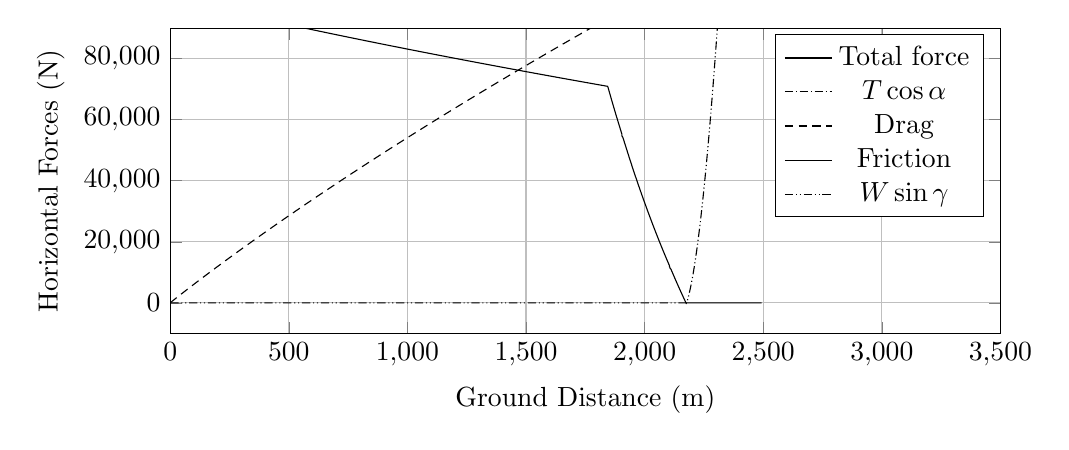 %HorizontalForces_vs_GroundDistance
\begin{tikzpicture}

\begin{axis}[
width=\textwidth,
height=0.45\textwidth,
scaled ticks=false, tick label style={/pgf/number format/fixed},
xmin=0.0,
xmax=3500,
xlabel={Ground Distance (m)},
xmajorgrids,
ymin=-10000,
ymax=90000,
ylabel={Horizontal Forces (N)},
ymajorgrids,
legend entries = {Total force\\$T\cos\alpha$\\Drag\\Friction\\$W\sin\gamma$\\}
]

\addplot [
color=black,
thick
]
table[row sep=crcr]{
1.052E-8	715821.438\\
1.764E-7	715821.437\\
3.122E-6	715821.413\\
2.178E-5	715821.263\\
7.415E-5	715820.843\\
1.763E-4	715820.026\\
3.246E-4	715818.842\\
5.164E-4	715817.316\\
7.545E-4	715815.427\\
0.001	715813.205\\
0.001	715810.62\\
0.002	715807.686\\
0.002	715804.416\\
0.003	715800.815\\
0.003	715796.878\\
0.004	715792.588\\
0.004	715787.959\\
0.005	715783.001\\
0.006	715777.864\\
0.006	715772.253\\
0.007	715766.335\\
0.008	715760.064\\
0.009	715753.483\\
0.01	715746.566\\
0.011	715739.351\\
0.012	715731.794\\
0.013	715723.937\\
0.014	715715.731\\
0.015	715707.317\\
0.016	715698.539\\
0.017	715689.418\\
0.019	715680.012\\
0.02	715670.304\\
0.021	715660.238\\
0.023	715649.864\\
0.024	715639.234\\
0.026	715628.319\\
0.027	715617.053\\
0.029	715605.485\\
0.03	715593.625\\
0.032	715581.424\\
0.034	715569.013\\
0.036	715556.4\\
0.037	715543.401\\
0.039	715530.134\\
0.041	715516.506\\
0.043	715502.637\\
0.045	715488.437\\
0.047	715474.062\\
0.049	715459.407\\
0.051	715444.527\\
0.054	715429.452\\
0.056	715413.85\\
0.058	715398.116\\
0.06	715382.03\\
0.063	715365.666\\
0.065	715349.095\\
0.068	715332.182\\
0.07	715315.139\\
0.073	715297.752\\
0.075	715280.103\\
0.078	715262.285\\
0.081	715244.01\\
0.083	715225.674\\
0.086	715207.032\\
0.089	715188.08\\
0.092	715168.997\\
0.095	715149.557\\
0.098	715129.951\\
0.101	715109.978\\
0.104	715089.731\\
0.107	715069.215\\
0.11	715048.423\\
0.114	715027.641\\
0.117	715006.394\\
0.12	714985.087\\
0.124	714963.405\\
0.127	714941.59\\
0.131	714919.635\\
0.134	714897.455\\
0.138	714874.877\\
0.141	714852.196\\
0.145	714829.347\\
0.149	714806.163\\
0.152	714782.553\\
0.156	714758.829\\
0.16	714734.805\\
0.164	714710.52\\
0.168	714686.277\\
0.172	714662.08\\
0.176	714637.327\\
0.18	714612.617\\
0.185	714587.101\\
0.189	714561.909\\
0.193	714536.505\\
0.197	714510.626\\
0.202	714484.486\\
0.206	714458.046\\
0.211	714431.57\\
0.215	714405.071\\
0.22	714378.455\\
0.225	714351.233\\
0.229	714324.175\\
0.234	714296.801\\
0.239	714269.661\\
0.243	714242.109\\
0.248	714214.485\\
0.253	714186.991\\
0.258	714158.509\\
0.263	714130.461\\
0.268	714101.827\\
0.274	714073.017\\
0.279	714044.3\\
0.284	714015.135\\
0.289	713985.725\\
0.295	713956.124\\
0.3	713926.731\\
0.306	713896.8\\
0.311	713866.801\\
0.317	713836.569\\
0.323	713805.621\\
0.328	713775.082\\
0.334	713744.575\\
0.34	713713.559\\
0.346	713681.866\\
0.352	713650.57\\
0.358	713619.375\\
0.364	713587.482\\
0.37	713556.168\\
0.376	713524.857\\
0.382	713493.235\\
0.389	713461.181\\
0.395	713428.991\\
0.401	713397.068\\
0.408	713365.105\\
0.414	713332.398\\
0.421	713299.765\\
0.427	713267.167\\
0.434	713234.702\\
0.441	713201.518\\
0.448	713168.794\\
0.455	713134.961\\
0.461	713101.916\\
0.468	713068.251\\
0.475	713034.369\\
0.483	713000.906\\
0.49	712967.378\\
0.497	712933.663\\
0.504	712899.056\\
0.511	712865.0\\
0.519	712831.019\\
0.526	712797.283\\
0.534	712762.839\\
0.541	712728.75\\
0.549	712694.082\\
0.557	712659.006\\
0.564	712624.839\\
0.572	712589.609\\
0.58	712554.323\\
0.588	712518.847\\
0.596	712483.895\\
0.604	712448.517\\
0.612	712413.405\\
0.621	712377.32\\
0.629	712342.069\\
0.637	712306.567\\
0.646	712270.593\\
0.654	712234.689\\
0.663	712198.483\\
0.671	712162.679\\
0.68	712126.424\\
0.689	712091.096\\
0.697	712055.732\\
0.706	712019.171\\
0.715	711983.271\\
0.724	711947.197\\
0.733	711911.506\\
0.743	711874.855\\
0.752	711838.481\\
0.761	711802.247\\
0.77	711766.437\\
0.78	711729.69\\
0.789	711693.539\\
0.799	711657.123\\
0.809	711620.587\\
0.818	711584.636\\
0.828	711548.578\\
0.838	711511.758\\
0.848	711475.298\\
0.857	711439.635\\
0.867	711403.547\\
0.877	711367.539\\
0.887	711331.104\\
0.898	711294.091\\
0.908	711258.057\\
0.918	711222.246\\
0.929	711185.599\\
0.939	711149.85\\
0.95	711113.716\\
0.96	711077.944\\
0.971	711041.237\\
0.982	711005.016\\
0.993	710969.164\\
1.004	710933.276\\
1.015	710897.579\\
1.026	710861.3\\
1.037	710825.631\\
1.048	710790.283\\
1.059	710754.953\\
1.071	710718.803\\
1.082	710683.524\\
1.093	710647.737\\
1.105	710612.234\\
1.117	710576.782\\
1.128	710541.841\\
1.14	710506.903\\
1.152	710471.772\\
1.164	710436.731\\
1.176	710402.285\\
1.188	710367.677\\
1.2	710332.895\\
1.212	710298.656\\
1.224	710264.176\\
1.237	710229.361\\
1.249	710195.014\\
1.262	710161.062\\
1.275	710126.544\\
1.287	710092.336\\
1.3	710058.724\\
1.313	710024.565\\
1.326	709990.665\\
1.339	709956.718\\
1.352	709923.623\\
1.366	709890.639\\
1.379	709857.993\\
1.392	709825.69\\
1.405	709793.955\\
1.419	709761.242\\
1.432	709729.153\\
1.446	709697.162\\
1.459	709665.057\\
1.473	709632.836\\
1.487	709601.49\\
1.501	709569.729\\
1.515	709538.508\\
1.53	709507.512\\
1.544	709477.297\\
1.558	709446.652\\
1.572	709416.713\\
1.587	709386.406\\
1.601	709356.34\\
1.616	709326.426\\
1.631	709296.668\\
1.646	709267.709\\
1.66	709239.379\\
1.675	709210.847\\
1.69	709181.982\\
1.705	709153.523\\
1.72	709125.994\\
1.736	709098.215\\
1.751	709070.884\\
1.766	709043.643\\
1.782	709016.382\\
1.798	708989.624\\
1.814	708962.856\\
1.83	708936.99\\
1.845	708911.401\\
1.861	708885.936\\
1.878	708860.352\\
1.894	708835.235\\
1.91	708810.911\\
1.926	708786.776\\
1.943	708762.712\\
1.96	708738.618\\
1.976	708715.528\\
1.993	708692.453\\
2.01	708669.694\\
2.027	708647.497\\
2.044	708625.36\\
2.061	708603.773\\
2.079	708582.565\\
2.096	708562.069\\
2.113	708541.986\\
2.13	708521.73\\
2.148	708502.168\\
2.165	708483.026\\
2.183	708463.926\\
2.201	708445.444\\
2.219	708427.502\\
2.237	708409.87\\
2.255	708392.278\\
2.274	708375.414\\
2.292	708359.193\\
2.31	708343.106\\
2.329	708327.79\\
2.347	708312.762\\
2.366	708298.205\\
2.384	708284.129\\
2.403	708270.591\\
2.422	708257.046\\
2.442	708244.283\\
2.46	708232.222\\
2.48	708220.581\\
2.499	708209.319\\
2.518	708198.628\\
2.538	708188.273\\
2.558	708178.401\\
2.577	708169.3\\
2.597	708160.675\\
2.617	708152.577\\
2.636	708144.977\\
2.657	708137.823\\
2.677	708131.183\\
2.697	708125.202\\
2.718	708119.727\\
2.738	708114.92\\
2.759	708110.59\\
2.78	708106.878\\
2.8	708103.754\\
2.821	708101.233\\
2.842	708099.297\\
2.863	708097.948\\
2.867	708097.752\\
2.867	708097.738\\
2.868	708097.704\\
2.869	708097.673\\
2.871	708097.568\\
2.879	708097.164\\
2.899	708095.649\\
2.921	708093.433\\
2.943	708090.673\\
2.965	708087.193\\
2.986	708083.188\\
3.008	708078.614\\
3.03	708073.366\\
3.052	708067.562\\
3.074	708061.187\\
3.096	708054.229\\
3.118	708046.647\\
3.141	708038.472\\
3.163	708029.693\\
3.186	708020.415\\
3.209	708010.338\\
3.232	707999.714\\
3.254	707988.87\\
3.277	707977.406\\
3.3	707965.119\\
3.323	707952.521\\
3.347	707939.004\\
3.37	707925.257\\
3.394	707911.022\\
3.417	707895.97\\
3.441	707880.444\\
3.465	707864.243\\
3.489	707847.714\\
3.513	707830.532\\
3.537	707813.007\\
3.561	707794.803\\
3.586	707776.087\\
3.61	707756.709\\
3.635	707737.052\\
3.66	707716.81\\
3.684	707696.069\\
3.709	707674.889\\
3.734	707653.268\\
3.759	707631.237\\
3.784	707608.521\\
3.809	707585.149\\
3.835	707561.219\\
3.861	707536.907\\
3.887	707512.055\\
3.912	707487.393\\
3.938	707461.012\\
3.965	707434.739\\
3.991	707407.826\\
4.018	707380.342\\
4.044	707353.18\\
4.07	707324.884\\
4.096	707296.877\\
4.123	707268.501\\
4.149	707239.481\\
4.177	707208.972\\
4.204	707178.387\\
4.231	707147.568\\
4.259	707116.422\\
4.286	707085.126\\
4.314	707053.134\\
4.341	707021.202\\
4.369	706987.997\\
4.397	706955.104\\
4.425	706921.418\\
4.453	706887.078\\
4.481	706852.544\\
4.51	706817.792\\
4.538	706783.105\\
4.566	706748.007\\
4.594	706712.398\\
4.623	706676.667\\
4.652	706640.382\\
4.681	706603.445\\
4.71	706565.288\\
4.739	706527.739\\
4.768	706490.478\\
4.798	706452.338\\
4.828	706413.315\\
4.857	706374.058\\
4.887	706334.911\\
4.916	706296.198\\
4.946	706257.03\\
4.976	706216.575\\
5.007	706175.639\\
5.037	706135.136\\
5.067	706094.238\\
5.098	706052.924\\
5.129	706011.507\\
5.16	705969.542\\
5.19	705927.992\\
5.221	705885.065\\
5.253	705841.761\\
5.285	705798.638\\
5.317	705754.625\\
5.349	705710.724\\
5.38	705667.161\\
5.412	705622.905\\
5.444	705578.612\\
5.477	705533.616\\
5.509	705488.496\\
5.542	705443.158\\
5.574	705398.232\\
5.608	705351.998\\
5.641	705305.904\\
5.674	705260.457\\
5.707	705213.606\\
5.741	705166.388\\
5.774	705120.582\\
5.807	705074.461\\
5.841	705027.905\\
5.874	704981.223\\
5.908	704934.413\\
5.942	704886.749\\
5.976	704839.635\\
6.011	704791.885\\
6.046	704743.655\\
6.08	704696.373\\
6.114	704648.855\\
6.15	704600.116\\
6.185	704551.771\\
6.22	704504.108\\
6.255	704455.04\\
6.29	704407.122\\
6.325	704359.464\\
6.361	704310.681\\
6.397	704261.827\\
6.433	704212.967\\
6.47	704163.415\\
6.506	704114.337\\
6.543	704065.174\\
6.579	704016.368\\
6.616	703967.042\\
6.653	703917.902\\
6.689	703869.46\\
6.726	703821.044\\
6.763	703771.891\\
6.801	703722.732\\
6.838	703673.531\\
6.876	703624.099\\
6.914	703574.855\\
6.952	703525.975\\
6.99	703477.268\\
7.029	703428.092\\
7.067	703379.77\\
7.105	703330.528\\
7.144	703282.181\\
7.183	703233.511\\
7.221	703185.709\\
7.259	703137.932\\
7.298	703089.974\\
7.338	703041.67\\
7.377	702993.858\\
7.416	702945.738\\
7.456	702897.864\\
7.496	702850.567\\
7.535	702803.409\\
7.576	702754.908\\
7.617	702707.248\\
7.658	702660.048\\
7.699	702612.655\\
7.739	702566.123\\
7.78	702519.258\\
7.821	702473.002\\
7.862	702426.844\\
7.903	702381.588\\
7.946	702334.758\\
7.988	702288.8\\
8.03	702243.181\\
8.072	702197.442\\
8.114	702152.654\\
8.156	702108.506\\
8.199	702063.587\\
8.241	702019.963\\
8.285	701975.22\\
8.328	701931.686\\
8.372	701887.834\\
8.415	701844.562\\
8.459	701802.096\\
8.502	701759.571\\
8.547	701716.967\\
8.591	701675.146\\
8.634	701634.702\\
8.679	701593.17\\
8.724	701552.181\\
8.768	701512.151\\
8.813	701472.486\\
8.859	701432.496\\
8.904	701392.812\\
8.949	701354.89\\
8.994	701317.13\\
9.04	701279.288\\
9.085	701241.893\\
9.131	701205.166\\
9.177	701169.198\\
9.223	701133.124\\
9.27	701097.452\\
9.316	701062.32\\
9.363	701027.843\\
9.41	700994.096\\
9.456	700960.923\\
9.504	700927.801\\
9.551	700895.491\\
9.599	700863.396\\
9.647	700832.378\\
9.694	700801.777\\
9.742	700771.618\\
9.791	700741.932\\
9.839	700712.965\\
9.887	700684.996\\
9.936	700657.2\\
9.984	700630.508\\
10.033	700604.189\\
10.083	700578.126\\
10.132	700552.857\\
10.181	700528.576\\
10.231	700504.707\\
10.281	700481.674\\
10.332	700458.999\\
10.382	700437.321\\
10.432	700416.525\\
10.482	700396.333\\
10.533	700376.822\\
10.584	700358.046\\
10.635	700340.221\\
10.686	700323.146\\
10.737	700306.868\\
10.788	700291.503\\
10.839	700276.863\\
10.89	700262.969\\
10.943	700249.768\\
10.994	700237.688\\
11.046	700226.31\\
11.098	700215.677\\
11.151	700205.959\\
11.203	700197.191\\
11.256	700189.258\\
11.308	700182.287\\
11.362	700176.105\\
11.416	700170.858\\
11.469	700166.579\\
11.523	700163.284\\
11.534	700162.735\\
11.538	700162.497\\
11.552	700161.887\\
11.553	700161.849\\
11.554	700161.796\\
11.56	700161.549\\
11.579	700160.595\\
11.631	700157.483\\
11.685	700153.327\\
11.739	700148.162\\
11.793	700142.144\\
11.847	700135.134\\
11.902	700127.251\\
11.956	700118.42\\
12.011	700108.666\\
12.067	700097.894\\
12.121	700086.404\\
12.177	700073.89\\
12.232	700060.601\\
12.289	700045.986\\
12.346	700030.691\\
12.402	700014.641\\
12.458	699997.788\\
12.515	699980.066\\
12.572	699961.333\\
12.629	699941.909\\
12.686	699921.452\\
12.744	699900.046\\
12.802	699877.898\\
12.86	699854.995\\
12.918	699831.276\\
12.976	699806.739\\
13.034	699781.676\\
13.092	699755.661\\
13.152	699728.601\\
13.211	699700.891\\
13.269	699672.675\\
13.329	699643.565\\
13.388	699613.502\\
13.448	699582.896\\
13.507	699551.67\\
13.567	699519.995\\
13.626	699487.383\\
13.687	699453.855\\
13.748	699419.543\\
13.807	699385.132\\
13.868	699349.496\\
13.93	699312.94\\
13.992	699275.777\\
14.053	699238.44\\
14.114	699200.41\\
14.176	699161.701\\
14.237	699122.663\\
14.299	699082.506\\
14.361	699041.94\\
14.424	699000.454\\
14.486	698959.0\\
14.549	698916.573\\
14.612	698873.135\\
14.675	698829.618\\
14.74	698784.922\\
14.804	698739.77\\
14.867	698694.849\\
14.931	698649.3\\
14.995	698603.002\\
15.059	698556.084\\
15.123	698508.907\\
15.187	698461.721\\
15.252	698413.268\\
15.317	698364.456\\
15.382	698315.689\\
15.447	698266.46\\
15.512	698216.576\\
15.578	698166.092\\
15.644	698114.695\\
15.711	698062.656\\
15.778	698010.41\\
15.844	697958.705\\
15.911	697906.026\\
15.977	697853.951\\
16.044	697800.66\\
16.111	697747.144\\
16.179	697692.595\\
16.247	697637.505\\
16.314	697583.452\\
16.383	697528.082\\
16.451	697472.882\\
16.52	697416.833\\
16.588	697361.117\\
16.658	697304.368\\
16.727	697248.023\\
16.796	697191.347\\
16.865	697134.897\\
16.934	697077.782\\
17.003	697021.111\\
17.073	696963.291\\
17.145	696904.171\\
17.215	696846.423\\
17.286	696787.789\\
17.357	696728.992\\
17.427	696671.169\\
17.499	696612.231\\
17.57	696553.529\\
17.642	696494.216\\
17.714	696434.771\\
17.786	696375.904\\
17.858	696316.22\\
17.931	696256.716\\
18.004	696196.857\\
18.076	696137.478\\
18.149	696078.164\\
18.221	696019.172\\
18.294	695960.047\\
18.367	695901.069\\
18.44	695841.739\\
18.515	695781.766\\
18.589	695722.189\\
18.663	695662.491\\
18.737	695603.454\\
18.811	695544.142\\
18.886	695485.262\\
18.961	695425.731\\
19.037	695366.15\\
19.114	695305.841\\
19.19	695246.669\\
19.267	695186.755\\
19.343	695127.67\\
19.42	695068.404\\
19.498	695009.269\\
19.575	694950.35\\
19.653	694891.948\\
19.73	694833.617\\
19.808	694775.985\\
19.885	694718.266\\
19.963	694661.203\\
20.041	694604.31\\
20.12	694547.052\\
20.198	694490.335\\
20.276	694434.507\\
20.356	694377.871\\
20.436	694321.905\\
20.515	694266.399\\
20.595	694211.129\\
20.674	694156.781\\
20.754	694102.276\\
20.835	694048.099\\
20.915	693994.865\\
20.996	693941.37\\
21.077	693888.004\\
21.16	693834.814\\
21.241	693782.713\\
21.324	693730.496\\
21.406	693679.471\\
21.488	693628.391\\
21.571	693577.96\\
21.654	693528.033\\
21.737	693478.564\\
21.822	693428.912\\
21.906	693380.176\\
21.99	693332.766\\
22.075	693284.823\\
22.159	693238.35\\
22.244	693192.365\\
22.33	693146.378\\
22.414	693101.777\\
22.499	693057.763\\
22.584	693014.609\\
22.671	692971.496\\
22.757	692929.317\\
22.843	692888.025\\
22.931	692846.679\\
23.017	692806.66\\
23.105	692767.214\\
23.193	692728.496\\
23.279	692691.181\\
23.367	692654.302\\
23.456	692617.907\\
23.543	692582.759\\
23.632	692548.177\\
23.721	692514.65\\
23.81	692481.854\\
23.9	692449.732\\
23.989	692418.767\\
24.08	692388.409\\
24.169	692359.526\\
24.258	692331.745\\
24.349	692304.457\\
24.439	692278.434\\
24.53	692253.283\\
24.62	692229.37\\
24.711	692206.207\\
24.802	692184.207\\
24.893	692163.267\\
24.985	692143.262\\
25.077	692124.457\\
25.169	692106.732\\
25.261	692090.174\\
25.354	692074.638\\
25.447	692060.28\\
25.539	692047.231\\
25.632	692035.232\\
25.725	692024.505\\
25.818	692014.905\\
25.912	692006.575\\
26.006	691999.422\\
26.099	691993.613\\
26.125	691992.203\\
26.19	691989.124\\
26.192	691989.054\\
26.2	691988.704\\
26.207	691988.373\\
26.241	691986.768\\
26.325	691982.104\\
26.421	691975.552\\
26.515	691967.891\\
26.61	691958.933\\
26.705	691948.702\\
26.8	691937.214\\
26.896	691924.476\\
26.992	691910.602\\
27.088	691895.506\\
27.185	691879.096\\
27.281	691861.73\\
27.379	691842.855\\
27.476	691823.001\\
27.573	691802.127\\
27.67	691779.991\\
27.769	691756.578\\
27.868	691732.033\\
27.966	691706.476\\
28.066	691679.589\\
28.166	691651.621\\
28.266	691622.633\\
28.366	691592.703\\
28.466	691561.69\\
28.566	691529.761\\
28.667	691496.641\\
28.767	691462.773\\
28.868	691427.798\\
28.969	691391.983\\
29.071	691354.668\\
29.173	691316.74\\
29.275	691277.78\\
29.377	691238.02\\
29.48	691197.243\\
29.583	691155.157\\
29.686	691112.83\\
29.79	691069.235\\
29.892	691025.392\\
29.995	690980.773\\
30.099	690934.785\\
30.202	690888.198\\
30.307	690840.741\\
30.411	690792.314\\
30.517	690743.079\\
30.622	690693.313\\
30.726	690642.889\\
30.832	690591.612\\
30.937	690539.786\\
31.044	690486.708\\
31.149	690433.811\\
31.254	690380.298\\
31.361	690325.89\\
31.468	690270.149\\
31.575	690214.299\\
31.683	690157.59\\
31.792	690099.659\\
31.9	690041.342\\
32.009	689982.886\\
32.115	689924.854\\
32.224	689865.241\\
32.332	689805.505\\
32.44	689745.746\\
32.549	689685.133\\
32.658	689623.647\\
32.767	689562.314\\
32.877	689500.015\\
32.987	689437.21\\
33.097	689374.297\\
33.208	689310.46\\
33.32	689245.853\\
33.431	689181.491\\
33.543	689116.389\\
33.654	689051.81\\
33.766	688986.474\\
33.877	688920.97\\
33.989	688855.208\\
34.101	688789.254\\
34.214	688722.887\\
34.327	688655.786\\
34.44	688588.787\\
34.556	688520.545\\
34.669	688453.058\\
34.783	688385.614\\
34.897	688317.96\\
35.011	688249.906\\
35.125	688182.475\\
35.24	688114.433\\
35.355	688045.707\\
35.47	687977.837\\
35.586	687909.369\\
35.701	687841.288\\
35.817	687772.702\\
35.932	687704.482\\
36.05	687635.329\\
36.168	687566.024\\
36.286	687496.781\\
36.403	687428.249\\
36.521	687359.462\\
36.64	687290.585\\
36.758	687221.774\\
36.878	687152.872\\
36.996	687084.918\\
37.116	687016.127\\
37.235	686948.172\\
37.355	686880.27\\
37.475	686812.461\\
37.596	686744.227\\
37.718	686676.453\\
37.838	686609.527\\
37.959	686542.833\\
38.08	686476.221\\
38.201	686409.792\\
38.323	686343.768\\
38.446	686277.664\\
38.57	686211.316\\
38.693	686145.85\\
38.816	686081.007\\
38.941	686015.995\\
39.065	685951.503\\
39.191	685886.745\\
39.317	685822.869\\
39.442	685759.885\\
39.567	685697.41\\
39.693	685635.049\\
39.819	685573.483\\
39.947	685511.683\\
40.074	685450.995\\
40.201	685390.963\\
40.329	685331.145\\
40.456	685272.389\\
40.586	685213.564\\
40.714	685155.683\\
40.844	685098.292\\
40.974	685041.346\\
41.103	684985.764\\
41.234	684930.535\\
41.363	684876.504\\
41.494	684822.726\\
41.625	684769.76\\
41.758	684717.164\\
41.891	684665.366\\
42.022	684615.32\\
42.154	684565.592\\
42.286	684517.035\\
42.42	684469.037\\
42.553	684422.062\\
42.688	684375.84\\
42.821	684330.935\\
42.957	684286.384\\
43.091	684243.42\\
43.227	684201.052\\
43.364	684159.722\\
43.501	684119.304\\
43.636	684080.686\\
43.771	684043.315\\
43.909	684006.42\\
44.045	683971.185\\
44.183	683936.672\\
44.321	683903.724\\
44.458	683871.915\\
44.597	683841.133\\
44.736	683811.749\\
44.874	683783.922\\
45.012	683757.26\\
45.151	683731.963\\
45.291	683707.835\\
45.43	683685.292\\
45.569	683664.091\\
45.71	683644.2\\
45.85	683625.844\\
45.989	683608.987\\
46.128	683593.748\\
46.267	683579.891\\
46.407	683567.514\\
46.547	683556.632\\
46.686	683547.321\\
46.825	683539.568\\
46.853	683538.18\\
46.925	683534.932\\
46.931	683534.678\\
46.933	683534.612\\
46.934	683534.552\\
46.941	683534.274\\
46.961	683533.379\\
47.014	683530.951\\
47.136	683524.474\\
47.276	683515.585\\
47.417	683505.116\\
47.558	683493.156\\
47.7	683479.609\\
47.842	683464.519\\
47.986	683447.836\\
48.13	683429.705\\
48.272	683410.29\\
48.417	683389.15\\
48.561	683366.7\\
48.706	683342.779\\
48.851	683317.528\\
48.997	683290.591\\
49.143	683262.386\\
49.289	683232.999\\
49.436	683202.144\\
49.584	683169.605\\
49.732	683136.058\\
49.881	683100.843\\
50.03	683064.423\\
50.18	683026.72\\
50.329	682987.967\\
50.478	682947.959\\
50.628	682906.804\\
50.778	682864.176\\
50.929	682820.408\\
51.079	682775.883\\
51.23	682730.076\\
51.381	682683.087\\
51.533	682635.131\\
51.683	682586.281\\
51.836	682536.092\\
51.989	682484.663\\
52.14	682432.752\\
52.294	682379.416\\
52.445	682325.834\\
52.6	682270.195\\
52.753	682214.226\\
52.909	682156.773\\
53.063	682098.754\\
53.218	682040.047\\
53.372	681980.774\\
53.526	681920.712\\
53.681	681859.542\\
53.835	681798.185\\
53.992	681735.095\\
54.147	681672.044\\
54.304	681607.639\\
54.46	681542.75\\
54.618	681476.902\\
54.774	681411.021\\
54.931	681344.468\\
55.088	681277.118\\
55.244	681209.882\\
55.401	681141.687\\
55.559	681072.623\\
55.716	681003.372\\
55.875	680933.11\\
56.035	680862.306\\
56.193	680791.488\\
56.352	680720.093\\
56.51	680648.6\\
56.669	680576.774\\
56.828	680504.545\\
56.989	680430.878\\
57.149	680357.655\\
57.309	680284.382\\
57.468	680211.052\\
57.629	680136.996\\
57.789	680062.965\\
57.952	679987.814\\
58.113	679912.95\\
58.275	679837.892\\
58.437	679762.583\\
58.598	679687.717\\
58.759	679612.545\\
58.923	679536.442\\
59.087	679460.159\\
59.251	679384.12\\
59.415	679307.786\\
59.579	679231.676\\
59.744	679155.136\\
59.908	679079.31\\
60.073	679003.202\\
60.239	678926.777\\
60.404	678850.741\\
60.569	678775.068\\
60.735	678699.043\\
60.902	678622.897\\
61.071	678546.288\\
61.239	678470.329\\
61.406	678394.781\\
61.575	678319.204\\
61.745	678243.35\\
61.914	678168.185\\
62.084	678092.85\\
62.254	678018.115\\
62.424	677943.486\\
62.594	677869.547\\
62.767	677795.18\\
62.937	677722.032\\
63.108	677649.014\\
63.281	677575.976\\
63.454	677503.454\\
63.627	677431.226\\
63.8	677360.111\\
63.974	677288.647\\
64.149	677217.619\\
64.323	677148.011\\
64.499	677078.102\\
64.675	677008.647\\
64.851	676940.102\\
65.027	676872.463\\
65.202	676805.574\\
65.38	676738.852\\
65.558	676672.517\\
65.736	676607.265\\
65.916	676542.248\\
66.096	676477.938\\
66.277	676414.324\\
66.459	676351.22\\
66.64	676289.506\\
66.823	676228.25\\
67.005	676168.32\\
67.189	676108.555\\
67.374	676049.837\\
67.557	675992.646\\
67.742	675936.215\\
67.928	675880.332\\
68.113	675826.176\\
68.3	675772.469\\
68.487	675720.156\\
68.675	675668.841\\
68.863	675618.719\\
69.054	675569.235\\
69.244	675521.1\\
69.433	675474.76\\
69.624	675429.516\\
69.812	675386.011\\
70.002	675343.735\\
70.193	675302.66\\
70.383	675263.279\\
70.575	675224.916\\
70.765	675188.474\\
70.957	675153.364\\
71.146	675120.068\\
71.337	675088.159\\
71.529	675057.777\\
71.722	675028.74\\
71.914	675001.573\\
72.104	674976.234\\
72.295	674952.462\\
72.487	674930.233\\
72.679	674909.786\\
72.873	674890.934\\
73.065	674873.947\\
73.256	674858.775\\
73.45	674845.274\\
73.642	674833.686\\
73.831	674824.003\\
73.87	674822.264\\
73.892	674821.277\\
73.906	674820.694\\
73.914	674820.33\\
73.92	674820.088\\
73.925	674819.873\\
73.93	674819.684\\
73.933	674819.56\\
73.94	674819.274\\
73.969	674818.05\\
74.096	674812.156\\
74.278	674802.41\\
74.468	674790.448\\
74.66	674776.733\\
74.853	674761.114\\
75.049	674743.561\\
75.243	674724.504\\
75.437	674703.717\\
75.633	674681.087\\
75.828	674656.959\\
76.026	674630.846\\
76.224	674603.144\\
76.423	674573.673\\
76.623	674542.489\\
76.824	674509.613\\
77.025	674475.084\\
77.227	674439.088\\
77.428	674401.549\\
77.631	674362.416\\
77.834	674321.627\\
78.04	674278.97\\
78.245	674235.073\\
78.449	674190.034\\
78.654	674143.501\\
78.858	674095.715\\
79.063	674046.555\\
79.271	673995.55\\
79.477	673943.642\\
79.686	673889.817\\
79.893	673835.12\\
80.101	673779.292\\
80.308	673722.555\\
80.516	673664.408\\
80.723	673605.348\\
80.933	673544.729\\
81.14	673483.521\\
81.348	673421.476\\
81.558	673357.716\\
81.767	673293.276\\
81.976	673227.899\\
82.185	673161.897\\
82.394	673094.809\\
82.604	673026.901\\
82.815	672957.739\\
83.023	672888.505\\
83.232	672818.731\\
83.442	672747.567\\
83.651	672676.195\\
83.859	672604.463\\
84.069	672531.55\\
84.281	672457.43\\
84.491	672383.256\\
84.702	672308.413\\
84.913	672232.898\\
85.123	672157.063\\
85.333	672081.026\\
85.544	672004.245\\
85.757	671926.395\\
85.969	671848.271\\
86.18	671770.177\\
86.393	671691.253\\
86.605	671612.125\\
86.818	671532.627\\
87.032	671452.24\\
87.244	671372.73\\
87.458	671291.915\\
87.671	671211.414\\
87.884	671130.683\\
88.099	671049.156\\
88.313	670967.92\\
88.528	670886.459\\
88.741	670805.183\\
88.957	670723.012\\
89.172	670641.392\\
89.388	670559.289\\
89.606	670476.512\\
89.822	670394.504\\
90.04	670311.79\\
90.257	670229.724\\
90.474	670147.485\\
90.693	670064.908\\
90.912	669982.435\\
91.132	669900.032\\
91.351	669818.01\\
91.57	669736.186\\
91.792	669653.693\\
92.014	669571.629\\
92.236	669489.76\\
92.457	669408.839\\
92.678	669328.058\\
92.901	669247.022\\
93.124	669166.395\\
93.347	669086.328\\
93.57	669006.748\\
93.796	668926.694\\
94.02	668847.724\\
94.247	668768.319\\
94.476	668688.923\\
94.705	668610.293\\
94.933	668532.543\\
95.16	668455.616\\
95.387	668379.661\\
95.616	668303.696\\
95.845	668228.372\\
96.076	668153.46\\
96.308	668078.777\\
96.54	668005.03\\
96.773	667931.773\\
97.007	667859.499\\
97.242	667787.487\\
97.477	667716.399\\
97.714	667645.833\\
97.952	667576.296\\
98.188	667508.012\\
98.427	667440.237\\
98.668	667372.83\\
98.906	667307.385\\
99.147	667242.334\\
99.389	667178.312\\
99.63	667115.89\\
99.873	667054.24\\
100.115	666993.825\\
100.359	666934.699\\
100.604	666876.37\\
100.85	666819.315\\
101.096	666763.672\\
101.344	666709.296\\
101.591	666656.307\\
101.838	666605.156\\
102.085	666555.409\\
102.333	666506.985\\
102.582	666460.034\\
102.832	666414.715\\
103.081	666371.087\\
103.329	666329.334\\
103.58	666288.863\\
103.828	666250.569\\
104.08	666213.56\\
104.33	666178.505\\
104.58	666145.426\\
104.829	666114.192\\
105.081	666084.617\\
105.33	666057.22\\
105.579	666031.657\\
105.83	666007.937\\
106.08	665986.248\\
106.328	665966.708\\
106.577	665949.095\\
106.825	665933.547\\
107.073	665919.994\\
107.318	665908.611\\
107.343	665907.541\\
107.358	665906.921\\
107.363	665906.726\\
107.367	665906.59\\
107.372	665906.377\\
107.399	665905.252\\
107.476	665901.923\\
107.719	665890.178\\
107.965	665876.36\\
108.212	665860.551\\
108.46	665842.664\\
108.711	665822.762\\
108.964	665800.716\\
109.217	665776.786\\
109.47	665750.883\\
109.726	665722.928\\
109.982	665693.113\\
110.241	665661.09\\
110.502	665627.017\\
110.762	665591.377\\
111.021	665553.951\\
111.283	665514.494\\
111.544	665473.56\\
111.806	665430.586\\
112.07	665385.781\\
112.334	665339.353\\
112.599	665291.282\\
112.865	665241.287\\
113.132	665189.673\\
113.398	665136.818\\
113.663	665082.638\\
113.929	665026.831\\
114.198	664969.041\\
114.465	664910.26\\
114.733	664849.867\\
114.999	664788.781\\
115.266	664726.261\\
115.532	664662.547\\
115.8	664597.425\\
116.069	664530.748\\
116.339	664462.853\\
116.608	664394.083\\
116.876	664324.625\\
117.144	664254.041\\
117.415	664181.648\\
117.683	664109.094\\
117.95	664035.792\\
118.216	663962.103\\
118.484	663887.101\\
118.754	663810.664\\
119.021	663734.11\\
119.288	663656.932\\
119.554	663579.574\\
119.82	663501.237\\
120.088	663421.871\\
120.358	663341.388\\
120.626	663260.717\\
120.894	663179.556\\
121.161	663098.042\\
121.431	663015.326\\
121.699	662932.573\\
121.968	662849.255\\
122.238	662765.27\\
122.508	662680.999\\
122.776	662596.609\\
123.045	662511.852\\
123.316	662426.278\\
123.587	662340.416\\
123.857	662254.453\\
124.126	662168.689\\
124.398	662081.999\\
124.669	661995.257\\
124.942	661908.126\\
125.215	661820.698\\
125.487	661733.337\\
125.759	661646.288\\
126.032	661558.681\\
126.304	661471.534\\
126.577	661384.036\\
126.849	661297.103\\
127.121	661210.326\\
127.395	661123.022\\
127.669	661035.872\\
127.943	660948.94\\
128.22	660861.279\\
128.496	660774.026\\
128.772	660687.366\\
129.049	660600.615\\
129.327	660513.715\\
129.607	660426.84\\
129.886	660340.484\\
130.166	660254.299\\
130.448	660168.093\\
130.73	660082.326\\
131.012	659997.25\\
131.294	659912.495\\
131.577	659828.015\\
131.86	659744.264\\
132.143	659661.355\\
132.427	659578.416\\
132.713	659495.912\\
133.0	659413.84\\
133.287	659332.372\\
133.575	659251.466\\
133.864	659171.242\\
134.154	659091.638\\
134.445	659012.56\\
134.738	658933.985\\
135.031	658856.342\\
135.324	658779.642\\
135.62	658703.425\\
135.918	658627.526\\
136.216	658552.967\\
136.513	658479.682\\
136.814	658406.614\\
137.115	658334.793\\
137.416	658264.263\\
137.719	658194.67\\
138.022	658126.352\\
138.327	658058.933\\
138.633	657992.801\\
138.939	657927.878\\
139.247	657864.393\\
139.552	657802.814\\
139.862	657741.827\\
140.173	657682.396\\
140.483	657624.603\\
140.792	657568.757\\
141.105	657513.881\\
141.416	657461.285\\
141.73	657409.803\\
142.043	657360.379\\
142.357	657312.574\\
142.673	657266.437\\
142.987	657222.493\\
143.303	657180.316\\
143.618	657140.183\\
143.932	657102.286\\
144.248	657066.163\\
144.564	657032.171\\
144.877	657000.477\\
145.191	656970.957\\
145.503	656943.653\\
145.814	656918.561\\
146.125	656895.717\\
146.434	656875.118\\
146.743	656856.721\\
147.053	656840.529\\
147.359	656826.729\\
147.376	656826.003\\
147.39	656825.451\\
147.4	656825.048\\
147.408	656824.723\\
147.414	656824.472\\
147.417	656824.36\\
147.42	656824.247\\
147.437	656823.539\\
147.504	656820.787\\
147.691	656812.455\\
148.009	656796.461\\
148.317	656778.777\\
148.627	656758.851\\
148.938	656736.745\\
149.249	656712.475\\
149.565	656685.775\\
149.883	656656.798\\
150.202	656625.742\\
150.521	656592.551\\
150.841	656557.303\\
151.163	656519.822\\
151.486	656480.239\\
151.812	656438.381\\
152.139	656394.455\\
152.468	656348.433\\
152.798	656300.431\\
153.128	656250.468\\
153.456	656199.049\\
153.79	656145.089\\
154.121	656089.802\\
154.45	656033.019\\
154.782	655974.387\\
155.116	655913.698\\
155.449	655851.551\\
155.781	655788.141\\
156.116	655722.695\\
156.449	655656.054\\
156.783	655588.078\\
157.116	655518.756\\
157.45	655448.042\\
157.784	655375.983\\
158.114	655303.555\\
158.446	655229.408\\
158.778	655154.345\\
159.107	655078.712\\
159.439	655001.545\\
159.771	654923.299\\
160.099	654844.892\\
160.43	654764.879\\
160.76	654684.208\\
161.09	654602.742\\
161.421	654520.073\\
161.751	654437.087\\
162.081	654353.193\\
162.41	654268.825\\
162.739	654183.898\\
163.07	654097.653\\
163.4	654011.205\\
163.728	653924.688\\
164.056	653837.727\\
164.385	653749.716\\
164.714	653661.398\\
165.044	653572.443\\
165.372	653483.58\\
165.703	653393.529\\
166.032	653303.785\\
166.363	653213.354\\
166.692	653122.815\\
167.021	653032.32\\
167.349	652941.718\\
167.68	652850.35\\
168.009	652759.106\\
168.342	652667.032\\
168.673	652575.066\\
169.003	652483.494\\
169.334	652391.796\\
169.665	652299.924\\
169.998	652207.691\\
170.33	652115.82\\
170.663	652023.739\\
170.995	651931.887\\
171.331	651839.382\\
171.665	651747.48\\
172.001	651655.345\\
172.337	651563.696\\
172.674	651471.852\\
173.009	651380.89\\
173.347	651289.744\\
173.685	651198.709\\
174.025	651107.588\\
174.363	651017.597\\
174.705	650927.117\\
175.048	650836.846\\
175.39	650747.341\\
175.738	650657.005\\
176.082	650568.423\\
176.427	650480.217\\
176.772	650392.639\\
177.119	650305.273\\
177.469	650217.952\\
177.82	650131.444\\
178.171	650045.633\\
178.523	649960.323\\
178.875	649876.081\\
179.228	649792.638\\
179.582	649709.859\\
179.939	649627.586\\
180.295	649546.567\\
180.654	649465.915\\
181.015	649386.114\\
181.378	649306.991\\
181.74	649229.391\\
182.103	649152.814\\
182.47	649076.775\\
182.839	649001.776\\
183.209	648927.82\\
183.581	648855.237\\
183.954	648783.787\\
184.331	648713.339\\
184.706	648644.744\\
185.082	648577.719\\
185.457	648512.507\\
185.835	648448.399\\
186.216	648385.812\\
186.596	648325.209\\
186.977	648266.143\\
187.361	648208.777\\
187.744	648153.436\\
188.128	648099.918\\
188.514	648048.263\\
188.901	647998.599\\
189.287	647951.267\\
189.672	647906.169\\
190.057	647863.291\\
190.439	647822.882\\
190.825	647784.411\\
191.208	647748.525\\
191.592	647714.828\\
191.971	647683.915\\
192.35	647655.353\\
192.731	647628.97\\
193.105	647605.47\\
193.48	647584.254\\
193.851	647565.648\\
194.224	647549.335\\
194.238	647548.745\\
194.251	647548.239\\
194.27	647547.48\\
194.275	647547.301\\
194.299	647546.328\\
194.33	647545.092\\
194.45	647540.108\\
194.76	647526.046\\
195.125	647507.405\\
195.496	647486.158\\
195.871	647462.302\\
196.247	647436.149\\
196.625	647407.595\\
197.006	647376.588\\
197.391	647342.952\\
197.776	647307.04\\
198.161	647269.044\\
198.55	647228.448\\
198.946	647184.977\\
199.342	647139.295\\
199.734	647091.981\\
200.134	647041.623\\
200.534	646989.302\\
200.934	646934.873\\
201.333	646878.693\\
201.735	646820.151\\
202.137	646759.619\\
202.542	646696.962\\
202.941	646633.28\\
203.345	646567.197\\
203.748	646499.562\\
204.149	646430.619\\
204.551	646360.018\\
204.954	646287.549\\
205.354	646214.126\\
205.754	646139.322\\
206.154	646063.162\\
206.556	645985.228\\
206.956	645906.406\\
207.354	645826.595\\
207.751	645745.995\\
208.148	645664.082\\
208.542	645581.658\\
208.939	645497.77\\
209.333	645413.309\\
209.726	645328.089\\
210.12	645241.818\\
210.514	645154.679\\
210.908	645066.622\\
211.302	644977.943\\
211.694	644888.696\\
212.086	644798.949\\
212.476	644708.883\\
212.868	644617.572\\
213.259	644526.068\\
213.65	644434.069\\
214.044	644340.836\\
214.436	644247.442\\
214.826	644154.162\\
215.214	644060.762\\
215.605	643966.449\\
215.995	643872.03\\
216.387	643776.924\\
216.777	643681.827\\
217.169	643586.277\\
217.559	643490.881\\
217.949	643395.137\\
218.341	643298.945\\
218.733	643202.787\\
219.125	643106.348\\
219.517	643010.082\\
219.91	642913.514\\
220.303	642817.064\\
220.697	642720.35\\
221.091	642623.799\\
221.486	642527.083\\
221.88	642430.749\\
222.278	642333.808\\
222.675	642237.253\\
223.074	642140.634\\
223.469	642045.2\\
223.867	641949.582\\
224.264	641854.465\\
224.663	641759.12\\
225.064	641664.112\\
225.467	641569.006\\
225.869	641474.678\\
226.274	641380.172\\
226.679	641286.251\\
227.085	641192.846\\
227.491	641099.939\\
227.9	641007.297\\
228.31	640915.185\\
228.722	640823.417\\
229.134	640732.359\\
229.549	640641.712\\
229.963	640552.238\\
230.38	640462.966\\
230.798	640374.431\\
231.219	640286.327\\
231.638	640199.848\\
232.062	640113.451\\
232.485	640028.494\\
232.911	639944.067\\
233.34	639860.483\\
233.769	639777.963\\
234.201	639696.471\\
234.635	639615.947\\
235.072	639536.412\\
235.509	639458.395\\
235.949	639381.329\\
236.391	639305.603\\
236.834	639231.441\\
237.28	639158.405\\
237.732	639086.35\\
238.183	639016.18\\
238.635	638947.967\\
239.089	638881.192\\
239.544	638816.443\\
240.002	638753.258\\
240.463	638691.885\\
240.922	638632.959\\
241.383	638576.066\\
241.843	638521.467\\
242.305	638468.998\\
242.764	638419.195\\
243.225	638371.652\\
243.682	638326.813\\
244.137	638284.679\\
244.593	638244.934\\
245.045	638207.939\\
245.497	638173.527\\
245.947	638141.733\\
246.395	638112.578\\
246.84	638086.233\\
247.282	638062.542\\
247.724	638041.467\\
248.158	638023.279\\
248.192	638021.949\\
248.222	638020.736\\
248.331	638016.335\\
248.649	638002.495\\
249.084	637981.435\\
249.52	637957.837\\
249.962	637931.468\\
250.41	637902.242\\
250.856	637870.637\\
251.308	637836.213\\
251.763	637799.083\\
252.22	637759.478\\
252.682	637716.924\\
253.145	637671.979\\
253.611	637624.327\\
254.082	637573.858\\
254.551	637521.346\\
255.022	637466.318\\
255.497	637408.674\\
255.973	637348.741\\
256.45	637286.525\\
256.924	637222.654\\
257.403	637155.995\\
257.879	637087.827\\
258.357	637017.604\\
258.834	636945.519\\
259.31	636871.808\\
259.783	636796.804\\
260.257	636719.953\\
260.732	636641.437\\
261.205	636561.575\\
261.672	636481.205\\
262.14	636399.336\\
262.607	636316.197\\
263.071	636232.324\\
263.538	636146.573\\
264.004	636059.75\\
264.468	635972.125\\
264.934	635882.884\\
265.398	635793.194\\
265.858	635703.003\\
266.319	635611.804\\
266.777	635520.184\\
267.236	635427.55\\
267.695	635334.087\\
268.153	635239.935\\
268.609	635145.502\\
269.065	635050.212\\
269.521	634954.521\\
269.979	634857.644\\
270.433	634760.933\\
270.889	634663.456\\
271.343	634565.689\\
271.798	634467.423\\
272.251	634369.126\\
272.706	634270.083\\
273.161	634170.573\\
273.616	634070.77\\
274.069	633971.238\\
274.522	633871.317\\
274.976	633771.32\\
275.429	633671.099\\
275.881	633570.988\\
276.335	633470.503\\
276.789	633369.944\\
277.242	633269.493\\
277.696	633169.065\\
278.154	633067.659\\
278.61	632966.969\\
279.067	632865.952\\
279.524	632765.336\\
279.983	632664.433\\
280.44	632564.112\\
280.897	632464.277\\
281.355	632364.421\\
281.817	632264.109\\
282.28	632164.064\\
282.741	632064.867\\
283.203	631965.955\\
283.667	631867.079\\
284.133	631768.249\\
284.601	631669.822\\
285.069	631571.916\\
285.541	631473.839\\
286.012	631376.688\\
286.485	631279.968\\
286.959	631183.773\\
287.434	631088.095\\
287.91	630993.255\\
288.39	630898.738\\
288.873	630804.358\\
289.358	630710.748\\
289.844	630617.913\\
290.333	630525.809\\
290.82	630435.106\\
291.311	630344.894\\
291.806	630255.266\\
292.299	630167.27\\
292.801	630079.021\\
293.301	629992.557\\
293.806	629906.789\\
294.313	629822.24\\
294.821	629739.109\\
295.333	629657.062\\
295.847	629576.289\\
296.363	629496.935\\
296.885	629418.695\\
297.409	629341.904\\
297.934	629266.981\\
298.467	629193.065\\
298.999	629121.345\\
299.535	629051.254\\
300.07	628983.599\\
300.608	628917.887\\
301.149	628854.145\\
301.691	628792.677\\
302.233	628733.749\\
302.773	628677.52\\
303.31	628624.156\\
303.849	628573.172\\
304.386	628525.016\\
304.919	628479.821\\
305.451	628437.368\\
305.979	628397.986\\
306.505	628361.386\\
307.025	628327.845\\
307.547	628296.961\\
308.066	628268.908\\
308.58	628243.943\\
309.085	628222.049\\
309.186	628218.001\\
309.259	628215.122\\
309.276	628214.475\\
309.29	628213.938\\
309.298	628213.627\\
309.303	628213.437\\
309.312	628213.086\\
309.357	628211.346\\
309.553	628203.49\\
310.019	628183.198\\
310.521	628158.812\\
311.031	628131.432\\
311.539	628101.549\\
312.059	628068.39\\
312.578	628032.62\\
313.104	627993.843\\
313.638	627951.822\\
314.174	627907.152\\
314.711	627859.719\\
315.254	627809.336\\
315.797	627756.438\\
316.344	627700.653\\
316.892	627642.335\\
317.445	627581.125\\
318.0	627517.311\\
318.556	627451.109\\
319.115	627382.32\\
319.674	627311.264\\
320.231	627238.373\\
320.786	627163.648\\
321.343	627086.775\\
321.897	627008.168\\
322.45	626927.959\\
323.002	626846.169\\
323.551	626762.879\\
324.1	626678.19\\
324.646	626592.132\\
325.192	626504.598\\
325.733	626416.431\\
326.274	626326.905\\
326.813	626236.255\\
327.349	626144.848\\
327.883	626052.581\\
328.415	625959.436\\
328.949	625864.934\\
329.475	625770.606\\
330.0	625675.634\\
330.529	625578.93\\
331.056	625481.61\\
331.58	625384.062\\
332.105	625285.651\\
332.629	625186.366\\
333.151	625086.877\\
333.674	624986.561\\
334.197	624885.697\\
334.718	624784.475\\
335.237	624683.221\\
335.757	624581.15\\
336.278	624478.593\\
336.797	624375.848\\
337.316	624272.787\\
337.836	624169.351\\
338.354	624065.741\\
338.874	623961.661\\
339.394	623857.284\\
339.913	623753.109\\
340.433	623648.523\\
340.953	623543.697\\
341.471	623439.472\\
341.988	623335.22\\
342.508	623230.539\\
343.03	623125.511\\
343.55	623020.928\\
344.073	622915.909\\
344.593	622811.67\\
345.114	622707.551\\
345.636	622603.424\\
346.157	622499.679\\
346.683	622395.418\\
347.209	622291.537\\
347.734	622188.286\\
348.263	622084.672\\
348.791	621981.672\\
349.324	621878.329\\
349.855	621775.992\\
350.389	621673.75\\
350.924	621571.894\\
351.463	621470.05\\
352.0	621369.216\\
352.54	621268.707\\
353.083	621168.451\\
353.628	621068.839\\
354.172	620970.173\\
354.719	620871.946\\
355.267	620774.741\\
355.823	620677.141\\
356.377	620580.962\\
356.934	620485.466\\
357.491	620391.107\\
358.056	620296.912\\
358.62	620204.038\\
359.19	620111.64\\
359.763	620020.19\\
360.339	619929.968\\
360.918	619840.654\\
361.5	619752.578\\
362.084	619666.029\\
362.673	619580.321\\
363.268	619495.777\\
363.862	619413.207\\
364.464	619331.432\\
365.072	619251.107\\
365.681	619172.774\\
366.29	619096.533\\
366.908	619021.563\\
367.525	618949.099\\
368.141	618879.071\\
368.763	618810.955\\
369.389	618744.985\\
370.015	618681.629\\
370.637	618621.34\\
371.263	618563.395\\
371.885	618508.657\\
372.505	618456.85\\
373.125	618407.873\\
373.742	618362.067\\
374.353	618319.575\\
374.959	618280.306\\
375.559	618244.251\\
376.156	618211.28\\
376.745	618181.591\\
377.332	618154.87\\
377.915	618131.207\\
377.938	618130.329\\
377.95	618129.859\\
377.957	618129.602\\
377.965	618129.308\\
378.006	618127.766\\
378.206	618119.93\\
378.783	618095.515\\
379.358	618068.463\\
379.944	618038.099\\
380.533	618004.892\\
381.125	617968.744\\
381.723	617929.499\\
382.33	617886.939\\
382.943	617841.186\\
383.559	617792.576\\
384.183	617740.527\\
384.808	617685.823\\
385.44	617627.788\\
386.076	617566.749\\
386.713	617503.036\\
387.354	617436.422\\
387.998	617367.02\\
388.639	617295.487\\
389.281	617221.463\\
389.923	617145.183\\
390.567	617066.412\\
391.204	616986.356\\
391.838	616904.566\\
392.473	616820.778\\
393.106	616735.327\\
393.735	616648.536\\
394.362	616560.27\\
394.984	616470.965\\
395.604	616380.377\\
396.219	616289.087\\
396.833	616196.369\\
397.447	616102.274\\
398.057	616007.467\\
398.665	615911.566\\
399.273	615814.585\\
399.88	615716.586\\
400.483	615618.021\\
401.086	615518.487\\
401.687	615418.377\\
402.281	615318.411\\
402.879	615216.829\\
403.474	615114.897\\
404.066	615012.834\\
404.661	614909.447\\
405.253	614805.905\\
405.845	614701.715\\
406.434	614597.37\\
407.025	614492.09\\
407.614	614386.902\\
408.203	614281.106\\
408.79	614175.21\\
409.377	614068.958\\
409.966	613962.042\\
410.553	613855.12\\
411.14	613748.006\\
411.726	613641.04\\
412.312	613533.661\\
412.9	613425.975\\
413.487	613318.285\\
414.076	613210.202\\
414.663	613102.486\\
415.251	612994.634\\
415.839	612886.931\\
416.428	612779.053\\
417.019	612671.059\\
417.609	612563.467\\
418.2	612455.797\\
418.792	612348.269\\
419.385	612241.037\\
419.978	612133.984\\
420.575	612026.805\\
421.171	611920.241\\
421.768	611813.834\\
422.366	611707.854\\
422.968	611601.847\\
423.569	611496.593\\
424.173	611391.341\\
424.779	611286.59\\
425.388	611182.08\\
425.996	611078.416\\
426.609	610974.986\\
427.224	610871.961\\
427.838	610770.083\\
428.457	610668.267\\
429.078	610567.242\\
429.706	610466.287\\
430.335	610366.293\\
430.962	610267.795\\
431.596	610169.368\\
432.233	610071.938\\
432.874	609975.111\\
433.518	609879.352\\
434.161	609785.319\\
434.811	609691.796\\
435.463	609599.563\\
436.122	609507.962\\
436.786	609417.51\\
437.456	609328.086\\
438.129	609240.193\\
438.805	609153.953\\
439.488	609068.828\\
440.177	608985.191\\
440.869	608903.329\\
441.572	608822.581\\
442.276	608744.138\\
442.986	608667.622\\
443.698	608593.452\\
444.411	608521.821\\
445.13	608452.405\\
445.842	608386.437\\
446.556	608323.111\\
447.268	608262.905\\
447.982	608205.449\\
448.69	608151.476\\
449.397	608100.624\\
450.097	608053.287\\
450.792	608009.308\\
451.484	607968.584\\
452.167	607931.43\\
452.841	607897.765\\
453.51	607867.31\\
454.172	607840.188\\
454.302	607835.195\\
454.329	607834.199\\
454.351	607833.36\\
454.375	607832.454\\
454.396	607831.676\\
454.404	607831.386\\
454.411	607831.106\\
454.455	607829.496\\
454.631	607822.763\\
455.243	607797.812\\
455.897	607768.389\\
456.561	607735.669\\
457.234	607699.667\\
457.915	607660.328\\
458.601	607617.788\\
459.292	607572.141\\
459.987	607523.359\\
460.695	607470.818\\
461.408	607415.117\\
462.131	607355.746\\
462.856	607293.392\\
463.583	607228.115\\
464.312	607159.942\\
465.049	607088.39\\
465.785	607014.384\\
466.519	606937.908\\
467.254	606859.053\\
467.984	606778.223\\
468.715	606695.077\\
469.443	606609.983\\
470.167	606523.335\\
470.887	606435.066\\
471.601	606345.637\\
472.316	606254.195\\
473.029	606161.242\\
473.73	606068.078\\
474.434	605973.052\\
475.13	605877.376\\
475.821	605781.11\\
476.511	605683.417\\
477.201	605584.509\\
477.887	605484.883\\
478.567	605384.894\\
479.246	605283.877\\
479.925	605181.775\\
480.603	605078.876\\
481.275	604975.877\\
481.947	604871.969\\
482.618	604767.313\\
483.286	604662.303\\
483.952	604556.875\\
484.62	604450.539\\
485.283	604344.237\\
485.947	604237.125\\
486.61	604129.597\\
487.27	604022.075\\
487.932	603913.788\\
488.593	603805.157\\
489.254	603696.205\\
489.912	603587.438\\
490.571	603478.078\\
491.232	603368.315\\
491.892	603258.416\\
492.549	603148.74\\
493.207	603038.917\\
493.864	602929.157\\
494.521	602819.427\\
495.179	602709.451\\
495.838	602599.333\\
496.497	602489.347\\
497.159	602379.128\\
497.819	602269.128\\
498.483	602158.842\\
499.147	602048.812\\
499.813	601938.749\\
500.48	601828.891\\
501.145	601719.698\\
501.81	601610.874\\
502.478	601502.183\\
503.151	601393.083\\
503.827	601284.095\\
504.504	601175.573\\
505.182	601067.445\\
505.859	600960.281\\
506.541	600853.003\\
507.224	600746.378\\
507.905	600640.899\\
508.592	600535.42\\
509.283	600430.095\\
509.972	600326.172\\
510.67	600222.043\\
511.368	600118.807\\
512.069	600016.311\\
512.773	599914.616\\
513.484	599813.186\\
514.199	599712.567\\
514.917	599612.805\\
515.64	599513.932\\
516.362	599416.476\\
517.091	599319.786\\
517.827	599223.857\\
518.563	599129.533\\
519.305	599036.285\\
520.056	598943.778\\
520.819	598851.754\\
521.583	598761.542\\
522.354	598672.816\\
523.127	598585.94\\
523.905	598500.861\\
524.688	598417.581\\
525.481	598335.696\\
526.275	598256.31\\
527.082	598178.308\\
527.89	598103.034\\
528.703	598030.109\\
529.517	597959.969\\
530.332	597892.839\\
531.149	597828.679\\
531.957	597768.253\\
532.759	597711.398\\
533.559	597657.877\\
534.357	597607.67\\
535.141	597561.472\\
535.919	597518.762\\
536.683	597479.95\\
537.442	597444.464\\
538.194	597412.42\\
538.343	597406.45\\
538.8	597388.863\\
538.83	597387.741\\
538.856	597386.788\\
538.88	597385.891\\
538.902	597385.08\\
538.915	597384.598\\
538.923	597384.318\\
538.931	597384.014\\
538.98	597382.235\\
539.164	597375.372\\
539.718	597353.545\\
540.457	597321.905\\
541.205	597286.937\\
541.96	597248.739\\
542.729	597206.828\\
543.502	597161.778\\
544.288	597112.93\\
545.084	597060.542\\
545.883	597004.944\\
546.695	596945.554\\
547.508	596883.091\\
548.331	596817.021\\
549.16	596747.557\\
549.996	596674.675\\
550.83	596599.191\\
551.664	596520.991\\
552.5	596440.008\\
553.331	596356.974\\
554.158	596271.967\\
554.98	596185.106\\
555.798	596096.345\\
556.608	596006.433\\
557.416	595914.621\\
558.22	595821.422\\
559.019	595726.898\\
559.813	595631.084\\
560.605	595533.944\\
561.389	595436.126\\
562.17	595337.172\\
562.947	595237.104\\
563.719	595136.441\\
564.486	595035.085\\
565.251	594932.696\\
566.015	594829.347\\
566.775	594725.31\\
567.531	594620.802\\
568.286	594515.483\\
569.037	594409.659\\
569.787	594303.159\\
570.535	594196.133\\
571.277	594089.083\\
572.027	593980.17\\
572.771	593871.487\\
573.513	593762.349\\
574.254	593652.945\\
574.993	593543.118\\
575.732	593432.957\\
576.468	593322.689\\
577.206	593211.789\\
577.946	593100.283\\
578.683	592988.866\\
579.421	592877.096\\
580.157	592765.316\\
580.894	592653.199\\
581.629	592541.384\\
582.363	592429.441\\
583.099	592317.346\\
583.835	592205.263\\
584.571	592093.145\\
585.309	591980.68\\
586.049	591868.204\\
586.788	591756.067\\
587.526	591644.308\\
588.268	591532.2\\
589.008	591420.52\\
589.756	591308.146\\
590.501	591196.599\\
591.246	591085.555\\
591.992	590974.78\\
592.74	590864.151\\
593.49	590753.867\\
594.246	590643.346\\
595.0	590533.843\\
595.757	590424.511\\
596.517	590315.565\\
597.278	590207.227\\
598.043	590099.187\\
598.812	589991.585\\
599.581	589884.775\\
600.358	589777.958\\
601.138	589671.831\\
601.921	589566.409\\
602.705	589462.05\\
603.494	589358.295\\
604.285	589255.431\\
605.083	589153.214\\
605.884	589051.852\\
606.689	588951.572\\
607.502	588851.864\\
608.317	588753.489\\
609.139	588656.007\\
609.964	588559.87\\
610.799	588464.52\\
611.638	588370.49\\
612.488	588277.396\\
613.345	588185.658\\
614.205	588095.72\\
615.08	588006.593\\
615.96	587919.384\\
616.849	587833.754\\
617.747	587749.978\\
618.65	587668.371\\
619.556	587589.36\\
620.473	587512.372\\
621.395	587438.026\\
622.317	587366.858\\
623.241	587298.63\\
624.16	587234.139\\
625.07	587173.519\\
625.973	587116.581\\
626.871	587063.331\\
627.76	587013.87\\
628.635	586968.467\\
629.503	586926.69\\
630.356	586888.826\\
631.197	586854.696\\
631.364	586848.302\\
631.468	586844.366\\
631.543	586841.558\\
631.809	586831.844\\
631.822	586831.366\\
631.852	586830.297\\
631.981	586825.618\\
632.417	586809.273\\
633.303	586773.419\\
634.142	586736.359\\
634.994	586695.699\\
635.853	586651.663\\
636.726	586603.84\\
637.607	586552.516\\
638.506	586497.055\\
639.411	586438.167\\
640.324	586375.659\\
641.246	586309.491\\
642.174	586239.876\\
643.109	586166.825\\
644.051	586090.209\\
644.992	586010.837\\
645.932	585928.777\\
646.87	585844.161\\
647.803	585757.469\\
648.73	585668.885\\
649.648	585578.746\\
650.563	585486.659\\
651.477	585392.564\\
652.376	585297.863\\
653.267	585202.185\\
654.152	585105.188\\
655.033	585006.88\\
655.909	584907.516\\
656.779	584807.19\\
657.644	584705.988\\
658.506	584603.599\\
659.362	584500.548\\
660.212	584396.989\\
661.062	584292.222\\
661.904	584187.17\\
662.748	584080.816\\
663.587	583974.093\\
664.426	583866.366\\
665.263	583757.921\\
666.095	583649.189\\
666.924	583540.148\\
667.751	583430.545\\
668.576	583320.487\\
669.401	583209.828\\
670.225	583098.612\\
671.048	582987.029\\
671.873	582874.597\\
672.693	582762.519\\
673.512	582650.077\\
674.331	582537.274\\
675.146	582424.657\\
675.963	582311.591\\
676.777	582198.597\\
677.591	582085.385\\
678.407	581971.929\\
679.222	581858.446\\
680.04	581744.362\\
680.861	581630.017\\
681.676	581516.501\\
682.491	581403.059\\
683.313	581288.715\\
684.133	581174.913\\
684.954	581061.095\\
685.778	580947.102\\
686.602	580833.47\\
687.424	580720.448\\
688.251	580607.133\\
689.078	580494.358\\
689.91	580381.181\\
690.741	580268.819\\
691.575	580156.597\\
692.406	580045.33\\
693.244	579933.878\\
694.079	579823.451\\
694.92	579713.056\\
695.764	579603.031\\
696.611	579493.554\\
697.457	579385.037\\
698.311	579276.431\\
699.17	579168.359\\
700.032	579060.867\\
700.9	578953.804\\
701.769	578847.76\\
702.64	578742.689\\
703.521	578637.871\\
704.405	578533.997\\
705.295	578430.868\\
706.191	578328.558\\
707.098	578226.54\\
708.009	578125.77\\
708.922	578026.581\\
709.843	577928.271\\
710.767	577831.434\\
711.705	577735.295\\
712.65	577640.422\\
713.605	577546.72\\
714.57	577454.323\\
715.546	577363.272\\
716.531	577273.851\\
717.521	577186.623\\
718.526	577100.797\\
719.541	577017.03\\
720.559	576935.886\\
721.585	576857.237\\
722.616	576781.349\\
723.649	576708.558\\
724.682	576639.124\\
725.711	576573.336\\
726.735	576511.302\\
727.747	576453.454\\
728.744	576399.821\\
729.728	576350.251\\
730.702	576304.568\\
731.663	576262.788\\
732.614	576224.751\\
732.802	576217.655\\
732.96	576211.755\\
733.072	576207.648\\
733.15	576204.81\\
733.213	576202.522\\
733.277	576200.217\\
733.332	576198.263\\
733.38	576196.58\\
733.413	576195.386\\
733.425	576194.961\\
733.436	576194.574\\
733.495	576192.505\\
733.717	576184.55\\
734.374	576159.913\\
735.312	576122.058\\
736.253	576081.027\\
737.211	576036.083\\
738.179	575987.558\\
739.163	575935.063\\
740.16	575878.665\\
741.172	575818.274\\
742.194	575754.056\\
743.229	575685.84\\
744.266	575614.363\\
745.315	575538.965\\
746.371	575460.028\\
747.427	575378.039\\
748.476	575293.789\\
749.524	575206.824\\
750.563	575117.879\\
751.596	575026.967\\
752.624	574934.073\\
753.637	574840.133\\
754.648	574744.225\\
755.648	574647.344\\
756.639	574549.31\\
757.62	574450.352\\
758.595	574350.192\\
759.56	574249.368\\
760.528	574146.701\\
761.486	574043.481\\
762.44	573939.226\\
763.384	573834.706\\
764.324	573729.263\\
765.261	573622.933\\
766.197	573515.562\\
767.128	573407.622\\
768.054	573299.255\\
768.977	573190.212\\
769.899	573080.441\\
770.819	572969.965\\
771.734	572859.252\\
772.645	572748.279\\
773.553	572636.978\\
774.461	572524.956\\
775.369	572412.443\\
776.277	572299.345\\
777.182	572186.067\\
778.088	572072.179\\
778.991	571958.306\\
779.895	571843.875\\
780.796	571729.531\\
781.698	571614.859\\
782.598	571500.126\\
783.498	571385.265\\
784.397	571270.377\\
785.296	571155.368\\
786.197	571040.158\\
787.098	570924.853\\
788.001	570809.368\\
788.902	570694.275\\
789.808	570578.686\\
790.714	570463.236\\
791.617	570348.264\\
792.525	570233.086\\
793.433	570118.181\\
794.345	570003.214\\
795.256	569888.634\\
796.169	569774.278\\
797.082	569660.48\\
798.001	569546.523\\
798.922	569432.785\\
799.841	569319.981\\
800.764	569207.335\\
801.694	569094.7\\
802.622	568982.935\\
803.556	568871.433\\
804.493	568760.418\\
805.43	568650.216\\
806.374	568540.294\\
807.324	568430.758\\
808.279	568321.744\\
809.233	568213.988\\
810.191	568106.945\\
811.159	568000.117\\
812.133	567894.014\\
813.111	567788.872\\
814.095	567684.525\\
815.083	567581.361\\
816.079	567478.993\\
817.079	567377.805\\
818.095	567276.902\\
819.116	567177.341\\
820.144	567079.072\\
821.18	566982.031\\
822.23	566885.854\\
823.291	566790.928\\
824.365	566697.198\\
825.447	566605.332\\
826.539	566515.143\\
827.643	566426.629\\
828.764	566339.69\\
829.898	566254.707\\
831.041	566172.209\\
832.194	566092.188\\
833.349	566015.441\\
834.507	565941.981\\
835.66	565872.273\\
836.8	565806.899\\
837.928	565745.716\\
839.04	565688.922\\
840.14	565636.168\\
841.227	565587.553\\
842.294	565543.2\\
843.35	565502.692\\
843.557	565495.121\\
843.686	565490.51\\
843.774	565487.381\\
843.841	565484.991\\
843.893	565483.181\\
843.946	565481.303\\
843.989	565479.832\\
844.032	565478.308\\
844.05	565477.698\\
844.061	565477.302\\
844.077	565476.756\\
844.167	565473.628\\
844.499	565461.87\\
845.449	565426.442\\
846.488	565384.623\\
847.545	565338.914\\
848.61	565289.6\\
849.692	565236.365\\
850.793	565178.876\\
851.912	565117.211\\
853.049	565051.261\\
854.195	564981.477\\
855.355	564907.589\\
856.523	564829.908\\
857.699	564748.519\\
858.871	564664.321\\
860.038	564577.501\\
861.2	564488.172\\
862.355	564396.675\\
863.501	564303.246\\
864.633	564208.427\\
865.756	564112.122\\
866.874	564013.844\\
867.975	563914.971\\
869.064	563815.186\\
870.152	563713.621\\
871.227	563611.397\\
872.296	563507.964\\
873.358	563403.567\\
874.409	563298.79\\
875.456	563192.847\\
876.495	563086.395\\
877.533	562978.638\\
878.565	562870.364\\
879.592	562761.289\\
880.612	562651.923\\
881.629	562541.814\\
882.641	562431.251\\
883.652	562319.876\\
884.659	562207.953\\
885.662	562095.767\\
886.661	561983.273\\
887.663	561869.694\\
888.66	561755.98\\
889.658	561641.567\\
890.654	561526.801\\
891.65	561411.646\\
892.637	561296.907\\
893.626	561181.67\\
894.619	561065.521\\
895.609	560949.462\\
896.594	560833.62\\
897.586	560716.78\\
898.57	560600.722\\
899.558	560484.082\\
900.546	560367.44\\
901.534	560250.576\\
902.523	560133.742\\
903.512	560016.847\\
904.501	559900.111\\
905.49	559783.559\\
906.482	559666.8\\
907.471	559550.575\\
908.466	559433.942\\
909.462	559317.624\\
910.458	559201.586\\
911.455	559085.855\\
912.457	558969.977\\
913.458	558854.672\\
914.461	558739.838\\
915.466	558625.251\\
916.479	558510.433\\
917.495	558395.972\\
918.511	558282.349\\
919.528	558169.296\\
920.551	558056.442\\
921.581	557943.767\\
922.612	557832.009\\
923.647	557720.746\\
924.685	557610.167\\
925.728	557500.276\\
926.775	557391.162\\
927.827	557282.63\\
928.885	557174.958\\
929.949	557067.957\\
931.02	556961.685\\
932.098	556856.185\\
933.187	556751.242\\
934.283	556647.271\\
935.387	556544.328\\
936.498	556442.477\\
937.622	556341.396\\
938.753	556241.637\\
939.898	556142.821\\
941.053	556045.254\\
942.218	555949.212\\
943.397	555854.449\\
944.593	555760.818\\
945.808	555668.415\\
947.04	555577.626\\
948.285	555488.796\\
949.543	555402.165\\
950.809	555318.31\\
952.085	555237.09\\
953.37	555158.841\\
954.654	555084.266\\
955.927	555013.964\\
957.188	554947.947\\
958.44	554886.079\\
959.665	554829.158\\
960.874	554776.497\\
962.061	554728.323\\
963.234	554684.215\\
963.464	554675.943\\
963.632	554670.004\\
963.783	554664.752\\
963.896	554660.849\\
963.988	554657.681\\
964.083	554654.439\\
964.098	554653.929\\
964.135	554652.685\\
964.168	554651.561\\
964.32	554646.355\\
964.835	554628.281\\
965.963	554586.361\\
967.115	554540.334\\
968.288	554490.176\\
969.473	554436.26\\
970.68	554377.986\\
971.919	554314.829\\
973.162	554248.041\\
974.426	554176.747\\
975.708	554101.092\\
977.002	554021.293\\
978.291	553938.557\\
979.584	553852.416\\
980.876	553763.223\\
982.165	553671.243\\
983.44	553577.423\\
984.696	553482.227\\
985.945	553385.097\\
987.179	553286.668\\
988.403	553186.767\\
989.611	553085.983\\
990.803	552984.473\\
991.994	552881.161\\
993.172	552777.019\\
994.338	552672.281\\
995.498	552566.396\\
996.642	552460.371\\
997.789	552352.602\\
998.932	552243.718\\
1000.063	552134.693\\
1001.19	552024.793\\
1002.31	551914.342\\
1003.426	551803.2\\
1004.537	551691.397\\
1005.643	551579.139\\
1006.745	551466.332\\
1007.846	551352.749\\
1008.939	551239.179\\
1010.037	551124.279\\
1011.127	551009.544\\
1012.217	550894.02\\
1013.309	550777.823\\
1014.395	550661.59\\
1015.476	550545.364\\
1016.56	550428.421\\
1017.642	550311.24\\
1018.722	550193.855\\
1019.804	550076.039\\
1020.882	549958.36\\
1021.957	549840.732\\
1023.032	549722.89\\
1024.108	549604.906\\
1025.188	549486.363\\
1026.265	549368.09\\
1027.34	549250.07\\
1028.414	549132.151\\
1029.499	549013.177\\
1030.578	548894.927\\
1031.658	548776.752\\
1032.738	548658.852\\
1033.824	548540.67\\
1034.915	548422.169\\
1035.998	548304.855\\
1037.09	548187.006\\
1038.178	548070.132\\
1039.271	547953.173\\
1040.365	547836.646\\
1041.461	547720.481\\
1042.56	547604.709\\
1043.665	547489.026\\
1044.772	547373.742\\
1045.883	547259.009\\
1046.997	547144.734\\
1048.112	547031.258\\
1049.234	546918.068\\
1050.363	546805.172\\
1051.5	546692.501\\
1052.642	546580.547\\
1053.787	546469.425\\
1054.935	546359.282\\
1056.09	546249.8\\
1057.253	546140.94\\
1058.423	546032.92\\
1059.597	545925.94\\
1060.785	545819.378\\
1061.975	545714.231\\
1063.178	545609.703\\
1064.393	545505.965\\
1065.623	545402.844\\
1066.858	545301.386\\
1068.1	545201.393\\
1069.368	545101.593\\
1070.649	545003.164\\
1071.935	544906.693\\
1073.244	544811.138\\
1074.568	544717.225\\
1075.913	544624.703\\
1077.277	544533.899\\
1078.656	544445.275\\
1080.051	544358.97\\
1081.458	544275.413\\
1082.872	544195.025\\
1084.289	544118.188\\
1085.69	544045.982\\
1087.08	543978.08\\
1088.447	543914.996\\
1089.796	543856.485\\
1091.121	543802.643\\
1092.421	543753.361\\
1093.703	543708.331\\
1093.783	543705.633\\
1093.858	543703.141\\
1093.912	543701.32\\
1093.935	543700.571\\
1093.947	543700.164\\
1093.959	543699.76\\
1094.038	543697.113\\
1094.36	543686.265\\
1095.408	543649.359\\
1096.673	543601.776\\
1097.959	543550.117\\
1099.261	543494.458\\
1100.593	543434.12\\
1101.949	543369.28\\
1103.327	543299.937\\
1104.73	543225.786\\
1106.14	543147.812\\
1107.565	543065.576\\
1108.993	542979.85\\
1110.424	542890.621\\
1111.852	542798.401\\
1113.267	542703.982\\
1114.668	542607.637\\
1116.05	542509.798\\
1117.413	542410.814\\
1118.764	542310.303\\
1120.1	542208.549\\
1121.42	542105.856\\
1122.731	542001.746\\
1124.026	541897.018\\
1125.309	541791.404\\
1126.582	541684.861\\
1127.843	541577.736\\
1129.095	541469.708\\
1130.34	541360.896\\
1131.579	541251.161\\
1132.813	541140.596\\
1134.032	541030.009\\
1135.253	540918.178\\
1136.473	540805.23\\
1137.682	540692.221\\
1138.888	540578.571\\
1140.085	540464.81\\
1141.282	540350.185\\
1142.474	540235.145\\
1143.664	540119.67\\
1144.853	540003.412\\
1146.04	539886.862\\
1147.223	539770.011\\
1148.404	539652.759\\
1149.582	539535.37\\
1150.757	539417.787\\
1151.933	539299.71\\
1153.111	539181.118\\
1154.286	539062.45\\
1155.46	538943.622\\
1156.634	538824.61\\
1157.804	538705.799\\
1158.983	538585.998\\
1160.156	538466.693\\
1161.33	538347.263\\
1162.504	538227.826\\
1163.674	538108.918\\
1164.847	537989.737\\
1166.022	537870.596\\
1167.197	537751.554\\
1168.371	537632.908\\
1169.551	537513.909\\
1170.73	537395.295\\
1171.917	537276.343\\
1173.102	537157.966\\
1174.289	537039.91\\
1175.478	536922.097\\
1176.675	536804.166\\
1177.87	536686.974\\
1179.072	536569.729\\
1180.272	536453.421\\
1181.472	536337.928\\
1182.684	536222.052\\
1183.899	536106.672\\
1185.119	535991.814\\
1186.343	535877.56\\
1187.573	535763.807\\
1188.804	535650.994\\
1190.045	535538.388\\
1191.291	535426.59\\
1192.548	535315.008\\
1193.809	535204.473\\
1195.076	535094.79\\
1196.349	534986.015\\
1197.635	534877.777\\
1198.93	534770.286\\
1200.232	534663.961\\
1201.546	534558.406\\
1202.872	534453.742\\
1204.207	534350.312\\
1205.558	534247.681\\
1206.924	534146.098\\
1208.303	534045.821\\
1209.699	533946.67\\
1211.111	533848.862\\
1212.543	533752.377\\
1213.996	533657.204\\
1215.47	533563.6\\
1216.967	533471.649\\
1218.483	533381.832\\
1220.026	533293.863\\
1221.58	533208.871\\
1223.131	533127.781\\
1224.686	533050.312\\
1226.228	532977.323\\
1227.752	532909.007\\
1229.253	532845.6\\
1230.721	532787.297\\
1232.161	532733.759\\
1233.587	532684.418\\
1233.866	532675.212\\
1233.925	532673.269\\
1233.975	532671.621\\
1234.03	532669.831\\
1234.089	532667.908\\
1234.348	532659.38\\
1235.184	532631.075\\
1236.581	532581.117\\
1238.006	532526.784\\
1239.465	532467.787\\
1240.942	532404.596\\
1242.449	532336.644\\
1243.979	532264.142\\
1245.533	532186.997\\
1247.107	532105.349\\
1248.684	532020.079\\
1250.261	531931.45\\
1251.839	531839.486\\
1253.402	531745.298\\
1254.952	531648.908\\
1256.484	531550.871\\
1257.991	531451.738\\
1259.474	531351.762\\
1260.938	531250.705\\
1262.391	531148.17\\
1263.831	531044.425\\
1265.259	530939.636\\
1266.668	530834.321\\
1268.076	530727.294\\
1269.461	530620.366\\
1270.837	530512.512\\
1272.204	530403.808\\
1273.566	530294.177\\
1274.921	530183.671\\
1276.266	530072.772\\
1277.6	529961.502\\
1278.93	529849.397\\
1280.263	529736.039\\
1281.579	529623.074\\
1282.899	529508.796\\
1284.217	529393.855\\
1285.523	529279.092\\
1286.833	529163.206\\
1288.133	529047.39\\
1289.435	528930.785\\
1290.73	528814.21\\
1292.024	528697.109\\
1293.316	528579.637\\
1294.605	528462.047\\
1295.89	528344.347\\
1297.18	528225.902\\
1298.463	528107.722\\
1299.751	527988.794\\
1301.037	527869.731\\
1302.32	527750.871\\
1303.609	527631.336\\
1304.896	527511.794\\
1306.185	527392.116\\
1307.47	527272.754\\
1308.754	527153.573\\
1310.039	527034.354\\
1311.329	526914.751\\
1312.615	526795.743\\
1313.903	526676.784\\
1315.197	526557.606\\
1316.489	526438.846\\
1317.782	526320.362\\
1319.077	526202.124\\
1320.376	526084.0\\
1321.678	525966.049\\
1322.985	525848.269\\
1324.292	525731.064\\
1325.61	525613.486\\
1326.926	525496.822\\
1328.245	525380.56\\
1329.575	525264.225\\
1330.898	525149.317\\
1332.229	525034.579\\
1333.574	524919.635\\
1334.913	524806.193\\
1336.266	524692.66\\
1337.62	524580.16\\
1338.986	524467.824\\
1340.359	524356.194\\
1341.734	524245.78\\
1343.123	524135.521\\
1344.522	524025.985\\
1345.924	523917.693\\
1347.338	523810.041\\
1348.759	523703.531\\
1350.197	523597.514\\
1351.655	523491.938\\
1353.118	523387.838\\
1354.598	523284.63\\
1356.092	523182.578\\
1357.599	523081.832\\
1359.129	522981.941\\
1360.68	522883.211\\
1362.246	522786.103\\
1363.834	522690.413\\
1365.453	522595.779\\
1367.097	522502.781\\
1368.762	522411.868\\
1370.46	522322.661\\
1372.17	522236.446\\
1373.885	522153.746\\
1375.598	522074.987\\
1377.298	522000.692\\
1378.972	521931.428\\
1380.625	521866.901\\
1382.242	521807.517\\
1383.828	521753.0\\
1384.14	521742.695\\
1384.329	521736.551\\
1384.457	521732.415\\
1384.55	521729.416\\
1384.62	521727.171\\
1384.681	521725.21\\
1384.708	521724.355\\
1384.741	521723.304\\
1384.771	521722.34\\
1384.936	521717.048\\
1385.717	521691.467\\
1387.275	521638.002\\
1388.882	521579.445\\
1390.518	521516.393\\
1392.181	521448.842\\
1393.877	521376.378\\
1395.585	521299.917\\
1397.317	521218.928\\
1399.073	521133.274\\
1400.83	521044.201\\
1402.574	520952.508\\
1404.305	520858.332\\
1406.014	520762.439\\
1407.698	520665.095\\
1409.363	520566.26\\
1411.003	520466.452\\
1412.627	520365.252\\
1414.229	520263.183\\
1415.809	520160.47\\
1417.378	520056.559\\
1418.932	519951.736\\
1420.477	519845.761\\
1422.007	519739.082\\
1423.528	519631.521\\
1425.033	519523.552\\
1426.539	519414.127\\
1428.03	519304.428\\
1429.512	519194.05\\
1430.986	519083.189\\
1432.457	518971.285\\
1433.916	518859.316\\
1435.373	518746.513\\
1436.819	518633.533\\
1438.264	518519.796\\
1439.703	518405.748\\
1441.143	518290.806\\
1442.57	518176.144\\
1443.996	518061.002\\
1445.422	517945.184\\
1446.841	517829.332\\
1448.263	517712.803\\
1449.682	517596.01\\
1451.102	517478.719\\
1452.517	517361.53\\
1453.927	517244.39\\
1455.341	517126.721\\
1456.758	517008.471\\
1458.168	516890.672\\
1459.582	516772.394\\
1461.002	516653.54\\
1462.416	516535.174\\
1463.831	516416.702\\
1465.246	516298.273\\
1466.663	516179.789\\
1468.075	516061.802\\
1469.494	515943.509\\
1470.91	515825.618\\
1472.328	515707.837\\
1473.749	515590.177\\
1475.175	515472.426\\
1476.601	515355.084\\
1478.036	515237.534\\
1479.466	515120.817\\
1480.907	515003.807\\
1482.349	514887.258\\
1483.796	514770.986\\
1485.245	514655.31\\
1486.705	514539.441\\
1488.159	514424.889\\
1489.62	514310.558\\
1491.091	514196.461\\
1492.561	514083.289\\
1494.042	513970.4\\
1495.525	513858.321\\
1497.02	513746.508\\
1498.525	513635.166\\
1500.031	513524.909\\
1501.552	513414.955\\
1503.079	513305.966\\
1504.62	513197.342\\
1506.165	513090.016\\
1507.721	512983.532\\
1509.293	512877.608\\
1510.877	512772.596\\
1512.475	512668.567\\
1514.087	512565.53\\
1515.722	512463.075\\
1517.361	512362.47\\
1519.027	512262.494\\
1520.715	512163.577\\
1522.436	512065.183\\
1524.169	511968.819\\
1525.931	511873.642\\
1527.721	511779.897\\
1529.547	511687.4\\
1531.4	511596.937\\
1533.26	511509.542\\
1535.15	511424.469\\
1537.05	511342.689\\
1538.945	511265.05\\
1540.824	511191.952\\
1542.669	511124.069\\
1544.481	511061.251\\
1546.256	511003.448\\
1546.326	511001.266\\
1546.406	510998.764\\
1546.46	510997.046\\
1546.479	510996.465\\
1546.497	510995.905\\
1546.61	510992.355\\
1547.076	510977.632\\
1548.409	510934.111\\
1550.179	510873.386\\
1552.004	510807.344\\
1553.859	510736.669\\
1555.739	510661.559\\
1557.655	510581.427\\
1559.577	510497.575\\
1561.511	510409.77\\
1563.442	510318.752\\
1565.349	510225.71\\
1567.231	510130.874\\
1569.094	510034.191\\
1570.924	509936.538\\
1572.736	509837.349\\
1574.524	509737.095\\
1576.289	509635.914\\
1578.04	509533.403\\
1579.772	509430.001\\
1581.477	509326.356\\
1583.167	509221.848\\
1584.853	509115.866\\
1586.519	509009.564\\
1588.184	508901.85\\
1589.829	508793.99\\
1591.463	508685.458\\
1593.092	508575.969\\
1594.704	508466.429\\
1596.312	508356.079\\
1597.919	508244.662\\
1599.518	508132.804\\
1601.109	508020.506\\
1602.7	507907.358\\
1604.281	507794.059\\
1605.86	507680.109\\
1607.43	507566.127\\
1609.002	507451.242\\
1610.569	507336.186\\
1612.132	507220.779\\
1613.691	507105.141\\
1615.251	506988.982\\
1616.807	506872.752\\
1618.356	506756.573\\
1619.909	506639.766\\
1621.462	506522.754\\
1623.016	506405.347\\
1624.564	506288.259\\
1626.111	506171.086\\
1627.664	506053.312\\
1629.213	505935.807\\
1630.764	505818.178\\
1632.322	505700.008\\
1633.875	505582.348\\
1635.424	505465.046\\
1636.977	505347.646\\
1638.528	505230.548\\
1640.095	505112.613\\
1641.654	504995.483\\
1643.22	504878.218\\
1644.785	504761.443\\
1646.356	504644.634\\
1647.926	504528.37\\
1649.505	504412.007\\
1651.082	504296.361\\
1652.67	504180.541\\
1654.253	504065.712\\
1655.844	503951.085\\
1657.436	503837.159\\
1659.038	503723.343\\
1660.646	503609.954\\
1662.258	503497.194\\
1663.88	503384.756\\
1665.512	503272.657\\
1667.145	503161.574\\
1668.792	503050.732\\
1670.448	502940.47\\
1672.105	502831.442\\
1673.774	502723.003\\
1675.451	502615.388\\
1677.147	502508.058\\
1678.85	502401.858\\
1680.559	502296.895\\
1682.285	502192.617\\
1684.026	502089.168\\
1685.782	501986.738\\
1687.565	501884.718\\
1689.368	501783.622\\
1691.183	501684.051\\
1693.029	501585.124\\
1694.896	501487.488\\
1696.794	501390.805\\
1698.716	501295.588\\
1700.663	501202.049\\
1702.654	501109.477\\
1704.673	501018.811\\
1706.729	500929.972\\
1708.807	500843.75\\
1710.899	500760.748\\
1712.999	500681.333\\
1715.067	500607.002\\
1717.111	500537.449\\
1719.12	500472.943\\
1719.513	500460.778\\
1719.58	500458.709\\
1719.64	500456.887\\
1719.684	500455.523\\
1719.704	500454.915\\
1719.723	500454.326\\
1719.859	500450.175\\
1720.462	500431.461\\
1722.465	500366.98\\
1724.466	500299.006\\
1726.506	500226.184\\
1728.578	500148.64\\
1730.671	500066.74\\
1732.794	499980.097\\
1734.901	499890.722\\
1737.005	499798.132\\
1739.085	499703.465\\
1741.137	499607.097\\
1743.161	499509.219\\
1745.156	499410.166\\
1747.121	499310.069\\
1749.055	499209.224\\
1750.973	499107.075\\
1752.864	499004.272\\
1754.735	498900.558\\
1756.592	498795.867\\
1758.422	498690.889\\
1760.243	498584.816\\
1762.047	498478.128\\
1763.845	498370.32\\
1765.635	498261.643\\
1767.411	498152.433\\
1769.176	498042.654\\
1770.931	497932.33\\
1772.684	497820.974\\
1774.429	497709.075\\
1776.167	497596.578\\
1777.893	497483.946\\
1779.615	497370.735\\
1781.331	497257.081\\
1783.043	497142.879\\
1784.752	497028.172\\
1786.457	496913.074\\
1788.15	496798.212\\
1789.848	496682.459\\
1791.541	496566.464\\
1793.233	496450.126\\
1794.914	496334.073\\
1796.597	496217.565\\
1798.286	496100.356\\
1799.975	495982.78\\
1801.661	495865.24\\
1803.336	495748.269\\
1805.015	495630.887\\
1806.693	495513.478\\
1808.374	495395.839\\
1810.053	495278.286\\
1811.74	495160.278\\
1813.424	495042.519\\
1815.105	494925.037\\
1816.793	494807.288\\
1818.485	494689.547\\
1820.174	494572.192\\
1821.859	494455.445\\
1823.547	494338.765\\
1825.246	494221.802\\
1826.954	494104.649\\
1828.657	493988.334\\
1830.361	493872.447\\
1832.077	493756.361\\
1833.795	493640.719\\
1835.514	493525.665\\
1837.248	493410.382\\
1838.984	493295.778\\
1840.721	493181.887\\
1842.463	493068.529\\
1842.725	493051.542\\
1844.216	492955.366\\
1845.988	492924.598\\
1847.749	492903.153\\
1849.524	492872.943\\
1851.304	492835.84\\
1853.096	492791.035\\
1854.899	492738.924\\
1856.707	492679.853\\
1858.534	492612.887\\
1860.371	492538.934\\
1862.222	492457.534\\
1864.087	492368.808\\
1865.971	492272.514\\
1867.869	492168.942\\
1869.789	492057.617\\
1871.722	491938.997\\
1873.683	491812.399\\
1875.654	491678.52\\
1877.657	491536.59\\
1879.679	491386.71\\
1881.733	491228.589\\
1883.825	491061.585\\
1885.951	490885.525\\
1888.126	490699.817\\
1890.325	490504.738\\
1892.565	490300.674\\
1894.836	490087.111\\
1897.12	489865.24\\
1899.408	489636.5\\
1901.675	489402.397\\
1903.908	489165.364\\
1904.345	488978.651\\
1904.609	488935.847\\
1904.662	488913.012\\
1904.717	488907.075\\
1904.742	488901.891\\
1904.816	488897.664\\
1905.124	488882.387\\
1906.173	488825.281\\
1908.294	488671.247\\
1910.502	488416.329\\
1912.75	488140.783\\
1915.03	487848.457\\
1917.331	487540.327\\
1919.628	487218.203\\
1921.902	486885.575\\
1924.161	486544.693\\
1926.379	486196.338\\
1928.561	485843.752\\
1930.715	485486.835\\
1932.833	485125.68\\
1934.923	484761.367\\
1936.99	484393.347\\
1939.028	484021.668\\
1941.044	483647.241\\
1943.038	483269.664\\
1945.011	482889.092\\
1946.964	482505.949\\
1948.908	482119.552\\
1950.848	481728.43\\
1952.764	481333.334\\
1954.671	480936.37\\
1956.571	480535.682\\
1958.462	480131.228\\
1960.334	479724.06\\
1962.204	479314.912\\
1964.07	478901.486\\
1965.929	478484.288\\
1967.779	478064.202\\
1969.625	477641.385\\
1971.463	477215.466\\
1973.297	476786.926\\
1975.126	476355.287\\
1976.95	475921.021\\
1978.777	475483.537\\
1980.594	475042.562\\
1982.414	474599.392\\
1984.228	474152.587\\
1986.047	473703.27\\
1987.857	473250.406\\
1989.663	472796.146\\
1991.475	472339.273\\
1993.28	471878.602\\
1995.083	471416.423\\
1996.886	470951.985\\
1998.693	470484.511\\
2000.5	470013.739\\
2002.306	469540.459\\
2004.114	469064.653\\
2005.92	468586.299\\
2007.73	468105.848\\
2009.543	467622.137\\
2011.361	467135.34\\
2013.179	466645.436\\
2015.003	466153.17\\
2016.831	465657.523\\
2018.663	465159.009\\
2020.493	464657.886\\
2022.328	464155.174\\
2024.166	463649.649\\
2026.004	463141.892\\
2027.852	462632.207\\
2029.695	462119.289\\
2031.551	461605.105\\
2033.407	461086.87\\
2035.278	460566.659\\
2037.148	460042.159\\
2039.029	459516.179\\
2040.909	458986.793\\
2042.798	458456.173\\
2044.694	457922.358\\
2046.597	457385.899\\
2048.516	456846.188\\
2050.438	456302.038\\
2052.37	455756.281\\
2054.313	455207.06\\
2056.269	454654.087\\
2058.23	454097.856\\
2060.213	453538.843\\
2062.203	452974.201\\
2064.207	452407.249\\
2066.224	451836.275\\
2068.252	451261.866\\
2070.301	450684.114\\
2072.373	450100.44\\
2074.465	449510.731\\
2076.575	448915.89\\
2078.703	448316.564\\
2080.861	447712.175\\
2083.05	447099.843\\
2085.265	446480.162\\
2087.514	445853.761\\
2089.803	445218.635\\
2092.128	444573.672\\
2094.493	443919.847\\
2096.907	443256.117\\
2099.373	442580.299\\
2101.89	441892.204\\
2104.435	441193.125\\
2104.949	440566.641\\
2106.559	440383.013\\
2106.617	439996.875\\
2106.653	439981.722\\
2106.689	439971.781\\
2106.881	439956.016\\
2107.648	439881.191\\
2109.722	439617.593\\
2112.248	439019.943\\
2114.795	438308.181\\
2117.318	437587.706\\
2119.804	436870.093\\
2122.245	436159.464\\
2124.64	435458.104\\
2126.993	434766.203\\
2129.306	434083.046\\
2131.588	433407.986\\
2133.83	432739.627\\
2136.052	432079.312\\
2138.245	431423.032\\
2140.416	430772.504\\
2142.566	430126.226\\
2144.702	429483.754\\
2146.819	428843.846\\
2148.912	428207.824\\
2151.001	427576.311\\
2153.075	426945.172\\
2155.141	426316.377\\
2157.192	425688.904\\
2159.224	425065.112\\
2161.251	424444.8\\
2163.274	423824.681\\
2165.291	423205.093\\
2167.292	422586.685\\
2169.291	421971.306\\
2171.279	421356.149\\
2173.263	420743.238\\
2175.247	420130.324\\
2177.227	419517.215\\
2177.621	418913.873\\
2178.0	418698.341\\
2178.36	418491.628\\
2178.702	418294.465\\
2179.068	418092.592\\
2179.457	417876.271\\
2179.843	417654.613\\
2180.234	417430.712\\
2180.622	417205.443\\
2181.005	416981.176\\
2181.373	416762.095\\
2181.769	416536.366\\
2182.142	416310.598\\
2182.53	416083.907\\
2182.91	415855.154\\
2183.306	415621.538\\
2183.686	415388.893\\
2184.077	415154.713\\
2184.472	414915.406\\
2184.854	414678.721\\
2185.24	414442.412\\
2185.629	414202.893\\
2186.018	413961.852\\
2186.412	413717.666\\
2186.792	413476.343\\
2187.168	413238.904\\
2187.563	412993.885\\
2187.953	412745.047\\
2188.345	412495.415\\
2188.74	412242.962\\
2189.134	411989.279\\
2189.531	411733.19\\
2189.917	411480.035\\
2190.294	411231.727\\
2190.694	410974.963\\
2191.075	410719.734\\
2191.476	410459.608\\
2191.858	410201.229\\
2192.251	409941.64\\
2192.649	409676.555\\
2193.026	409418.012\\
2193.427	409152.706\\
2193.829	408880.142\\
2194.23	408606.6\\
2194.628	408333.452\\
2195.032	408057.509\\
2195.411	407789.83\\
2195.801	407522.18\\
2196.205	407244.56\\
2196.609	406962.205\\
2197.014	406678.264\\
2197.417	406393.865\\
2197.817	406109.907\\
2198.223	405822.54\\
2198.62	405537.217\\
2199.025	405249.227\\
2199.426	404959.798\\
2199.817	404674.968\\
2200.219	404386.335\\
2200.627	404090.955\\
2201.032	403793.945\\
2201.442	403494.461\\
2201.85	403193.446\\
2202.252	402894.357\\
2202.66	402593.081\\
2203.067	402289.42\\
2203.476	401983.787\\
2203.886	401676.248\\
2204.294	401368.145\\
2204.701	401059.5\\
2205.093	400758.237\\
2205.498	400452.528\\
2205.882	400153.62\\
2206.289	399846.193\\
2206.696	399532.588\\
2207.09	399224.636\\
2207.503	398908.593\\
2207.908	398590.835\\
2208.293	398284.822\\
2208.697	397971.961\\
2209.112	397647.546\\
2209.494	397338.027\\
2209.905	397018.532\\
2210.307	396696.436\\
2210.723	396367.496\\
2211.138	396034.388\\
2211.525	395716.204\\
2211.89	395416.136\\
2212.303	395093.047\\
2212.718	394756.189\\
2213.14	394413.953\\
2213.549	394075.95\\
2213.961	393738.317\\
2214.357	393407.78\\
2214.758	393077.382\\
2215.141	392755.592\\
2215.529	392433.666\\
2215.937	392097.801\\
2216.359	391748.068\\
2216.78	391393.857\\
2217.197	391041.349\\
2217.609	390691.555\\
2218.018	390343.284\\
2218.394	390015.071\\
2218.815	389666.472\\
2219.208	389322.909\\
2219.614	388976.991\\
2220.037	388616.105\\
2220.445	388259.725\\
2220.851	387906.666\\
2221.255	387554.33\\
2221.678	387189.761\\
2222.086	386828.663\\
2222.499	386466.655\\
2222.919	386097.705\\
2223.351	385718.726\\
2223.776	385339.942\\
2224.195	384965.324\\
2224.602	384599.196\\
2225.029	384221.921\\
2225.454	383839.493\\
2225.88	383456.027\\
2226.282	383086.747\\
2226.679	382725.456\\
2227.105	382345.509\\
2227.517	381966.713\\
2227.948	381576.52\\
2228.345	381204.508\\
2228.734	380844.896\\
2229.15	380467.238\\
2229.574	380076.861\\
2230.009	379676.211\\
2230.446	379269.444\\
2230.883	378861.323\\
2231.316	378455.438\\
2231.729	378062.566\\
2232.143	377673.223\\
2232.583	377263.497\\
2233.006	376858.753\\
2233.434	376453.318\\
2233.87	376039.981\\
2234.28	375641.917\\
2234.697	375244.208\\
2235.143	374822.595\\
2235.57	374406.469\\
2236.003	373989.678\\
2236.453	373558.076\\
2236.895	373126.477\\
2237.337	372695.896\\
2237.781	372262.143\\
2238.231	371822.742\\
2238.655	371399.998\\
2239.101	370965.69\\
2239.545	370525.952\\
2239.959	370108.524\\
2240.402	369675.148\\
2240.811	369259.453\\
2241.255	368823.986\\
2241.689	368386.904\\
2242.104	367966.06\\
2242.539	367532.921\\
2242.995	367077.528\\
2243.45	366616.282\\
2243.897	366160.828\\
2244.351	365699.908\\
2244.805	365236.343\\
2245.262	364769.276\\
2245.723	364297.4\\
2246.171	363832.766\\
2246.629	363362.983\\
2247.089	362887.533\\
2247.532	362423.929\\
2247.984	361955.559\\
2248.427	361491.724\\
2248.875	361024.278\\
2249.332	360547.238\\
2249.787	360068.556\\
2250.24	359590.67\\
2250.701	359105.696\\
2251.124	358648.732\\
2251.587	358166.374\\
2252.043	357679.289\\
2252.505	357187.937\\
2252.96	356699.605\\
2253.412	356214.042\\
2253.879	355715.142\\
2254.346	355211.372\\
2254.805	354713.8\\
2255.277	354205.216\\
2255.733	353705.532\\
2256.206	353194.773\\
2256.682	352676.014\\
2257.148	352163.115\\
2257.627	351640.722\\
2258.07	351145.075\\
2258.534	350637.724\\
2259.003	350120.258\\
2259.443	349626.427\\
2259.898	349124.891\\
2260.373	348600.191\\
2260.847	348070.997\\
2261.325	347537.278\\
2261.804	347000.141\\
2262.273	346470.854\\
2262.751	345934.286\\
2263.231	345392.464\\
2263.688	344868.99\\
2264.185	344313.674\\
2264.651	343776.791\\
2265.134	343229.569\\
2265.61	342683.772\\
2266.085	342139.124\\
2266.555	341597.809\\
2267.028	341053.637\\
2267.504	340505.243\\
2267.949	339983.914\\
2268.451	339414.513\\
2268.917	338864.759\\
2269.432	338276.338\\
2269.922	337697.994\\
2270.421	337116.24\\
2270.884	336565.157\\
2271.389	335981.23\\
2271.886	335393.535\\
2272.38	334808.84\\
2272.875	334223.303\\
2273.327	333676.383\\
2273.853	333068.228\\
2274.355	332464.574\\
2274.858	331863.232\\
2275.348	331273.848\\
2275.834	330689.017\\
2276.339	330085.924\\
2276.826	329494.395\\
2277.325	328894.432\\
2277.795	328318.847\\
2278.305	327708.782\\
2278.797	327105.64\\
2279.279	326516.09\\
2279.784	325903.906\\
2280.291	325283.968\\
2280.781	324678.149\\
2281.274	324072.267\\
2281.793	323438.672\\
2282.275	322835.308\\
2282.771	322224.025\\
2283.292	321583.655\\
2283.812	320936.335\\
2284.347	320273.109\\
2284.847	319641.063\\
2285.378	318983.454\\
2285.905	318321.37\\
2286.435	317655.431\\
2286.938	317015.592\\
2287.474	316346.651\\
2288.002	315676.423\\
2288.516	315021.452\\
2289.056	314341.533\\
2289.59	313659.244\\
2290.094	313009.28\\
2290.624	312336.88\\
2291.113	311700.69\\
2291.67	311000.336\\
2292.206	310305.689\\
2292.738	309619.203\\
2293.299	308899.773\\
2293.838	308196.221\\
2294.366	307507.991\\
2294.919	306794.758\\
2295.448	306099.417\\
2295.995	305388.435\\
2296.547	304666.103\\
2297.102	303939.049\\
2297.629	303239.223\\
2298.183	302515.645\\
2298.702	301822.259\\
2299.243	301110.952\\
2299.78	300397.528\\
2300.301	299701.616\\
2300.846	298981.477\\
2301.4	298244.869\\
2301.928	297533.361\\
2302.494	296783.416\\
2303.067	296143.286\\
2303.609	295538.417\\
2304.146	294938.267\\
2304.698	294320.955\\
2305.255	293698.105\\
2305.816	293069.908\\
2306.379	292440.062\\
2306.952	291799.556\\
2307.523	291159.864\\
2308.107	290505.752\\
2308.648	289899.924\\
2309.218	289260.451\\
2309.781	288628.904\\
2310.35	287991.247\\
2310.902	287371.726\\
2311.487	286715.082\\
2312.036	286099.748\\
2312.604	285461.776\\
2313.14	284859.732\\
2313.723	284204.205\\
2314.302	283553.48\\
2314.855	282931.69\\
2315.431	282283.845\\
2315.995	281648.665\\
2316.6	280968.188\\
2317.183	280311.673\\
2317.741	279683.549\\
2318.285	279070.933\\
2318.89	278389.184\\
2319.458	277749.078\\
2320.035	277098.51\\
2320.615	276444.56\\
2321.227	275753.047\\
2321.81	275096.066\\
2322.445	274378.294\\
2323.029	273719.493\\
2323.613	273059.164\\
2324.205	272390.639\\
2324.827	271687.594\\
2325.452	270980.938\\
2326.056	270297.108\\
2326.659	269614.443\\
2327.244	268953.125\\
2327.81	268311.783\\
2328.414	267628.335\\
2329.007	266956.609\\
2329.621	266260.465\\
2330.237	265561.813\\
2330.821	264899.889\\
2331.442	264195.551\\
2332.062	263492.159\\
2332.686	262783.447\\
2333.286	262102.503\\
2333.896	261410.45\\
2334.522	260699.212\\
2335.133	260004.741\\
2335.717	259340.249\\
2336.317	258657.927\\
2336.909	257984.569\\
2337.518	257292.707\\
2338.157	256565.468\\
2338.731	255912.13\\
2339.339	255218.771\\
2339.975	254494.475\\
2340.597	253786.563\\
2341.212	253085.344\\
2341.81	252404.019\\
2342.442	251683.036\\
2343.055	250983.066\\
2343.655	250299.114\\
2344.264	249603.457\\
2344.932	248841.694\\
2345.443	248257.548\\
2345.567	248116.299\\
2346.198	247462.919\\
2346.781	247146.271\\
2347.386	246779.986\\
2347.99	246431.399\\
2348.62	246055.148\\
2349.21	245741.42\\
2349.813	245395.76\\
2350.401	245075.493\\
2351.019	244718.112\\
2351.633	244384.257\\
2352.259	244038.451\\
2352.898	243690.129\\
2353.536	243351.321\\
2354.135	243058.625\\
2354.773	242706.549\\
2355.414	242375.467\\
2356.074	242029.613\\
2356.719	241713.847\\
2357.351	241407.644\\
2357.986	241093.763\\
2358.635	240772.131\\
2359.253	240492.026\\
2359.847	240222.621\\
2360.483	239903.019\\
2361.118	239608.794\\
2361.732	239339.672\\
2362.325	239081.662\\
2362.941	238795.711\\
2363.575	238506.007\\
2364.19	238247.911\\
2364.835	237954.959\\
2365.494	237667.997\\
2366.124	237418.594\\
2366.736	237175.585\\
2367.376	236900.038\\
2368.026	236633.93\\
2368.68	236372.559\\
2369.351	236102.164\\
2370.01	235854.56\\
2370.677	235597.835\\
2371.341	235351.784\\
2372.002	235110.806\\
2372.627	234902.973\\
2373.283	234654.197\\
2373.94	234424.131\\
2374.588	234205.054\\
2375.233	233989.075\\
2375.891	233763.853\\
2376.536	233559.235\\
2377.191	233343.869\\
2377.829	233151.397\\
2378.479	232943.468\\
2379.125	232749.512\\
2379.788	232543.814\\
2380.459	232343.746\\
2381.113	232164.524\\
2381.758	231987.818\\
2382.44	231782.577\\
2383.1	231615.334\\
2383.755	231445.373\\
2384.426	231265.06\\
2385.088	231103.556\\
2385.757	230935.593\\
2386.427	230773.849\\
2387.089	230623.583\\
2387.746	230476.272\\
2388.418	230319.797\\
2389.093	230172.099\\
2389.778	230023.868\\
2390.445	229895.65\\
2391.086	229781.346\\
2391.731	229654.87\\
2392.389	229525.835\\
2393.055	229401.008\\
2393.71	229291.565\\
2394.351	229189.642\\
2395.035	229056.855\\
2395.72	228948.866\\
2396.377	228862.085\\
2397.082	228736.585\\
2397.765	228651.447\\
2398.443	228562.667\\
2399.131	228470.534\\
2399.804	228395.247\\
2400.468	228322.34\\
2401.123	228254.236\\
2401.792	228178.25\\
2402.473	228106.288\\
2402.647	228318.883\\
2402.965	228225.58\\
2403.058	228318.491\\
2403.116	228329.277\\
2403.144	228340.705\\
2403.174	228336.792\\
2403.25	228309.829\\
2403.385	228271.074\\
2403.652	228189.313\\
2404.035	228105.334\\
2404.612	227972.406\\
2405.268	227888.758\\
2405.965	227822.213\\
2406.671	227774.2\\
2407.353	227746.254\\
2408.033	227713.092\\
2408.724	227676.813\\
2409.411	227652.205\\
2410.094	227631.062\\
2410.772	227615.099\\
2411.452	227599.437\\
2412.148	227581.495\\
2412.828	227581.903\\
2413.526	227571.698\\
2414.221	227573.961\\
2414.897	227587.472\\
2415.584	227592.572\\
2416.292	227596.988\\
2416.987	227620.371\\
2417.666	227648.755\\
2418.366	227666.062\\
2419.059	227698.689\\
2419.74	227737.457\\
2420.447	227765.126\\
2421.144	227812.108\\
2421.838	227859.502\\
2422.537	227908.66\\
2423.215	227970.443\\
2423.913	228021.228\\
2424.603	228087.169\\
2425.301	228150.808\\
2426.001	228221.686\\
2426.705	228296.32\\
2427.416	228374.12\\
2428.118	228462.663\\
2428.812	228553.49\\
2429.519	228641.483\\
2430.239	228735.367\\
2430.938	228844.981\\
2431.628	228952.271\\
2432.327	229057.641\\
2433.03	229169.656\\
2433.743	229285.53\\
2434.445	229411.898\\
2435.153	229536.98\\
2435.86	229668.605\\
2436.584	229800.836\\
2437.281	229949.454\\
2437.983	229747.694\\
2438.699	229617.093\\
2439.828	229410.821\\
2441.314	229138.996\\
2442.95	228839.772\\
2444.49	228557.746\\
2446.063	228269.661\\
2447.634	227981.613\\
2449.237	227687.489\\
2450.856	227390.179\\
2452.487	227090.656\\
2454.038	226805.496\\
2455.591	226519.718\\
2457.155	226231.913\\
2458.769	225934.584\\
2460.364	225640.64\\
2461.934	225351.039\\
2463.625	225039.013\\
2465.231	224742.517\\
2466.782	224456.124\\
2468.379	224160.874\\
2470.029	223855.864\\
2471.657	223554.629\\
2473.325	223245.776\\
2474.957	222943.472\\
2476.639	222631.8\\
2478.206	222341.33\\
2479.905	222026.255\\
2481.515	221727.414\\
2483.121	221429.285\\
2484.705	221135.04\\
2486.27	220844.329\\
2487.922	220537.067\\
2489.493	220244.93\\
2491.108	219944.596\\
2492.697	219648.913\\
2493.572	219485.944\\
};

\addplot [
color=black,
densely dashdotted
]
table[row sep=crcr]{
1.052E-8	815906.343\\
1.764E-7	815906.342\\
3.122E-6	815906.318\\
2.178E-5	815906.169\\
7.415E-5	815905.751\\
1.763E-4	815904.938\\
3.246E-4	815903.761\\
5.164E-4	815902.244\\
7.545E-4	815900.365\\
0.001	815898.155\\
0.001	815895.584\\
0.002	815892.667\\
0.002	815889.415\\
0.003	815885.834\\
0.003	815881.92\\
0.004	815877.653\\
0.004	815873.05\\
0.005	815868.121\\
0.006	815863.012\\
0.006	815857.433\\
0.007	815851.549\\
0.008	815845.314\\
0.009	815838.771\\
0.01	815831.894\\
0.011	815824.721\\
0.012	815817.207\\
0.013	815809.395\\
0.014	815801.238\\
0.015	815792.873\\
0.016	815784.146\\
0.017	815775.079\\
0.019	815765.729\\
0.02	815756.078\\
0.021	815746.071\\
0.023	815735.759\\
0.024	815725.193\\
0.026	815714.343\\
0.027	815703.145\\
0.029	815691.646\\
0.03	815679.858\\
0.032	815667.731\\
0.034	815655.396\\
0.036	815642.86\\
0.037	815629.941\\
0.039	815616.755\\
0.041	815603.211\\
0.043	815589.428\\
0.045	815575.316\\
0.047	815561.03\\
0.049	815546.466\\
0.051	815531.679\\
0.054	815516.7\\
0.056	815501.196\\
0.058	815485.561\\
0.06	815469.577\\
0.063	815453.318\\
0.065	815436.852\\
0.068	815420.048\\
0.07	815403.113\\
0.073	815385.839\\
0.075	815368.304\\
0.078	815350.602\\
0.081	815332.446\\
0.083	815314.23\\
0.086	815295.71\\
0.089	815276.883\\
0.092	815257.926\\
0.095	815238.615\\
0.098	815219.139\\
0.101	815199.3\\
0.104	815179.188\\
0.107	815158.81\\
0.11	815138.158\\
0.114	815117.516\\
0.117	815096.414\\
0.12	815075.252\\
0.124	815053.718\\
0.127	815032.054\\
0.131	815010.25\\
0.134	814988.223\\
0.138	814965.801\\
0.141	814943.279\\
0.145	814920.59\\
0.149	814897.568\\
0.152	814874.124\\
0.156	814850.568\\
0.16	814826.715\\
0.164	814802.603\\
0.168	814778.533\\
0.172	814754.509\\
0.176	814729.935\\
0.18	814705.404\\
0.185	814680.073\\
0.189	814655.065\\
0.193	814629.846\\
0.197	814604.157\\
0.202	814578.21\\
0.206	814551.966\\
0.211	814525.687\\
0.215	814499.385\\
0.22	814472.969\\
0.225	814445.951\\
0.229	814419.098\\
0.234	814391.932\\
0.239	814364.998\\
0.243	814337.657\\
0.248	814310.244\\
0.253	814282.962\\
0.258	814254.701\\
0.263	814226.871\\
0.268	814198.46\\
0.274	814169.876\\
0.279	814141.385\\
0.284	814112.451\\
0.289	814083.274\\
0.295	814053.909\\
0.3	814024.751\\
0.306	813995.061\\
0.311	813965.304\\
0.317	813935.317\\
0.323	813904.621\\
0.328	813874.332\\
0.334	813844.076\\
0.34	813813.316\\
0.346	813781.886\\
0.352	813750.851\\
0.358	813719.917\\
0.364	813688.292\\
0.37	813657.242\\
0.376	813626.197\\
0.382	813594.845\\
0.389	813563.066\\
0.395	813531.152\\
0.401	813499.506\\
0.408	813467.82\\
0.414	813435.399\\
0.421	813403.052\\
0.427	813370.741\\
0.434	813338.563\\
0.441	813305.675\\
0.448	813273.243\\
0.455	813239.715\\
0.461	813206.968\\
0.468	813173.608\\
0.475	813140.036\\
0.483	813106.879\\
0.49	813073.661\\
0.497	813040.258\\
0.504	813005.973\\
0.511	812972.236\\
0.519	812938.575\\
0.526	812905.158\\
0.534	812871.042\\
0.541	812837.279\\
0.549	812802.944\\
0.557	812768.207\\
0.564	812734.372\\
0.572	812699.485\\
0.58	812664.546\\
0.588	812629.421\\
0.596	812594.816\\
0.604	812559.792\\
0.612	812525.032\\
0.621	812489.311\\
0.629	812454.419\\
0.637	812419.28\\
0.646	812383.675\\
0.654	812348.142\\
0.663	812312.313\\
0.671	812276.885\\
0.68	812241.011\\
0.689	812206.057\\
0.697	812171.07\\
0.706	812134.9\\
0.715	812099.388\\
0.724	812063.706\\
0.733	812028.405\\
0.743	811992.156\\
0.752	811956.184\\
0.761	811920.354\\
0.77	811884.945\\
0.78	811848.613\\
0.789	811812.872\\
0.799	811776.872\\
0.809	811740.757\\
0.818	811705.222\\
0.828	811669.584\\
0.838	811633.195\\
0.848	811597.167\\
0.857	811561.928\\
0.867	811526.272\\
0.877	811490.699\\
0.887	811454.707\\
0.898	811418.147\\
0.908	811382.557\\
0.918	811347.19\\
0.929	811311.002\\
0.939	811275.702\\
0.95	811240.027\\
0.96	811204.713\\
0.971	811168.478\\
0.982	811132.727\\
0.993	811097.345\\
1.004	811061.93\\
1.015	811026.707\\
1.026	810990.914\\
1.037	810955.726\\
1.048	810920.859\\
1.059	810886.014\\
1.071	810850.364\\
1.082	810815.577\\
1.093	810780.293\\
1.105	810745.293\\
1.117	810710.348\\
1.128	810675.911\\
1.14	810641.481\\
1.152	810606.866\\
1.164	810572.344\\
1.176	810538.412\\
1.188	810504.325\\
1.2	810470.072\\
1.212	810436.359\\
1.224	810402.413\\
1.237	810368.143\\
1.249	810334.338\\
1.262	810300.926\\
1.275	810266.964\\
1.287	810233.312\\
1.3	810200.252\\
1.313	810166.659\\
1.326	810133.326\\
1.339	810099.954\\
1.352	810067.426\\
1.366	810035.011\\
1.379	810002.936\\
1.392	809971.203\\
1.405	809940.034\\
1.419	809907.911\\
1.432	809876.407\\
1.446	809845.006\\
1.459	809813.5\\
1.473	809781.887\\
1.487	809751.139\\
1.501	809719.993\\
1.515	809689.382\\
1.53	809659.0\\
1.544	809629.39\\
1.558	809599.367\\
1.572	809570.042\\
1.587	809540.366\\
1.601	809510.934\\
1.616	809481.66\\
1.631	809452.546\\
1.646	809424.222\\
1.66	809396.523\\
1.675	809368.635\\
1.69	809340.43\\
1.705	809312.632\\
1.72	809285.752\\
1.736	809258.637\\
1.751	809231.97\\
1.766	809205.4\\
1.782	809178.822\\
1.798	809152.744\\
1.814	809126.669\\
1.83	809101.483\\
1.845	809076.578\\
1.861	809051.805\\
1.878	809026.93\\
1.894	809002.521\\
1.91	808978.895\\
1.926	808955.464\\
1.943	808932.117\\
1.96	808908.754\\
1.976	808886.379\\
1.993	808864.034\\
2.01	808842.008\\
2.027	808820.542\\
2.044	808799.149\\
2.061	808778.305\\
2.079	808757.843\\
2.096	808738.084\\
2.113	808718.74\\
2.13	808699.248\\
2.148	808680.442\\
2.165	808662.06\\
2.183	808643.737\\
2.201	808626.027\\
2.219	808608.855\\
2.237	808592.002\\
2.255	808575.211\\
2.274	808559.138\\
2.292	808543.703\\
2.31	808528.419\\
2.329	808513.895\\
2.347	808499.67\\
2.366	808485.919\\
2.384	808472.652\\
2.403	808459.922\\
2.422	808447.219\\
2.442	808435.283\\
2.46	808424.04\\
2.48	808413.223\\
2.499	808402.798\\
2.518	808392.943\\
2.538	808383.441\\
2.558	808374.43\\
2.577	808366.171\\
2.597	808358.396\\
2.617	808351.151\\
2.636	808344.411\\
2.657	808338.133\\
2.677	808332.379\\
2.697	808327.274\\
2.718	808322.689\\
2.738	808318.758\\
2.759	808315.325\\
2.78	808312.507\\
2.8	808310.281\\
2.821	808308.655\\
2.842	808307.62\\
2.863	808307.182\\
2.867	808307.168\\
2.867	808307.168\\
2.868	808307.167\\
2.869	808307.166\\
2.871	808307.158\\
2.879	808307.081\\
2.899	808306.469\\
2.921	808305.202\\
2.943	808303.365\\
2.965	808300.842\\
2.986	808297.775\\
3.008	808294.136\\
3.03	808289.842\\
3.052	808284.989\\
3.074	808279.565\\
3.096	808273.562\\
3.118	808266.945\\
3.141	808259.74\\
3.163	808251.938\\
3.186	808243.632\\
3.209	808234.553\\
3.232	808224.928\\
3.254	808215.056\\
3.277	808204.574\\
3.3	808193.295\\
3.323	808181.691\\
3.347	808169.199\\
3.37	808156.456\\
3.394	808143.228\\
3.417	808129.204\\
3.441	808114.707\\
3.465	808099.547\\
3.489	808084.051\\
3.513	808067.914\\
3.537	808051.426\\
3.561	808034.274\\
3.586	808016.613\\
3.61	807998.301\\
3.635	807979.703\\
3.66	807960.528\\
3.684	807940.859\\
3.709	807920.752\\
3.734	807900.205\\
3.759	807879.249\\
3.784	807857.623\\
3.809	807835.352\\
3.835	807812.531\\
3.861	807789.328\\
3.887	807765.592\\
3.912	807742.022\\
3.938	807716.791\\
3.965	807691.649\\
3.991	807665.877\\
4.018	807639.545\\
4.044	807613.507\\
4.07	807586.366\\
4.096	807559.49\\
4.123	807532.247\\
4.149	807504.374\\
4.177	807475.058\\
4.204	807445.655\\
4.231	807416.016\\
4.259	807386.051\\
4.286	807355.931\\
4.314	807325.13\\
4.341	807294.377\\
4.369	807262.387\\
4.397	807230.688\\
4.425	807198.215\\
4.453	807165.103\\
4.481	807131.794\\
4.51	807098.266\\
4.538	807064.792\\
4.566	807030.914\\
4.594	806996.535\\
4.623	806962.03\\
4.652	806926.983\\
4.681	806891.3\\
4.71	806854.43\\
4.739	806818.141\\
4.768	806782.124\\
4.798	806745.251\\
4.828	806707.519\\
4.857	806669.554\\
4.887	806631.691\\
4.916	806594.242\\
4.946	806556.347\\
4.976	806517.202\\
5.007	806477.588\\
5.037	806438.387\\
5.067	806398.801\\
5.098	806358.807\\
5.129	806318.709\\
5.16	806278.078\\
5.19	806237.845\\
5.221	806196.276\\
5.253	806154.337\\
5.285	806112.571\\
5.317	806069.941\\
5.349	806027.417\\
5.38	805985.217\\
5.412	805942.344\\
5.444	805899.433\\
5.477	805855.839\\
5.509	805812.123\\
5.542	805768.195\\
5.574	805724.665\\
5.608	805679.867\\
5.641	805635.203\\
5.674	805591.165\\
5.707	805545.767\\
5.741	805500.013\\
5.774	805455.627\\
5.807	805410.936\\
5.841	805365.824\\
5.874	805320.59\\
5.908	805275.232\\
5.942	805229.049\\
5.976	805183.399\\
6.011	805137.135\\
6.046	805090.406\\
6.08	805044.599\\
6.114	804998.564\\
6.15	804951.348\\
6.185	804904.516\\
6.22	804858.348\\
6.255	804810.822\\
6.29	804764.411\\
6.325	804718.257\\
6.361	804671.016\\
6.397	804623.709\\
6.433	804576.4\\
6.47	804528.426\\
6.506	804480.915\\
6.543	804433.326\\
6.579	804386.087\\
6.616	804338.349\\
6.653	804290.797\\
6.689	804243.925\\
6.726	804197.084\\
6.763	804149.536\\
6.801	804101.988\\
6.838	804054.406\\
6.876	804006.606\\
6.914	803958.995\\
6.952	803911.744\\
6.99	803864.667\\
7.029	803817.143\\
7.067	803770.453\\
7.105	803722.881\\
7.144	803676.184\\
7.183	803629.182\\
7.221	803583.027\\
7.259	803536.905\\
7.298	803490.618\\
7.338	803444.006\\
7.377	803397.878\\
7.416	803351.464\\
7.456	803305.298\\
7.496	803259.699\\
7.535	803214.245\\
7.576	803167.507\\
7.617	803121.593\\
7.658	803076.133\\
7.699	803030.501\\
7.739	802985.71\\
7.78	802940.613\\
7.821	802896.114\\
7.862	802851.724\\
7.903	802808.215\\
7.946	802763.208\\
7.988	802719.055\\
8.03	802675.242\\
8.072	802631.33\\
8.114	802588.349\\
8.156	802545.998\\
8.199	802502.925\\
8.241	802461.111\\
8.285	802418.243\\
8.328	802376.552\\
8.372	802334.577\\
8.415	802293.176\\
8.459	802252.568\\
8.502	802211.923\\
8.547	802171.225\\
8.591	802131.297\\
8.634	802092.705\\
8.679	802053.1\\
8.724	802014.036\\
8.768	801975.91\\
8.813	801938.158\\
8.859	801900.121\\
8.904	801862.404\\
8.949	801826.388\\
8.994	801790.554\\
9.04	801754.67\\
9.085	801719.24\\
9.131	801684.473\\
9.177	801650.457\\
9.223	801616.371\\
9.27	801582.7\\
9.316	801549.572\\
9.363	801517.099\\
9.41	801485.348\\
9.456	801454.176\\
9.504	801423.089\\
9.551	801392.805\\
9.599	801362.765\\
9.647	801333.774\\
9.694	801305.217\\
9.742	801277.119\\
9.791	801249.509\\
9.839	801222.616\\
9.887	801196.7\\
9.936	801170.997\\
9.984	801146.367\\
10.033	801122.138\\
10.083	801098.203\\
10.132	801075.06\\
10.181	801052.884\\
10.231	801031.151\\
10.281	801010.248\\
10.332	800989.743\\
10.382	800970.215\\
10.432	800951.56\\
10.482	800933.53\\
10.533	800916.194\\
10.584	800899.604\\
10.635	800883.949\\
10.686	800869.053\\
10.737	800854.96\\
10.788	800841.768\\
10.839	800829.317\\
10.89	800817.629\\
10.943	800806.663\\
10.994	800796.773\\
11.046	800787.617\\
11.098	800779.235\\
11.151	800771.767\\
11.203	800765.238\\
11.256	800759.564\\
11.308	800754.837\\
11.362	800750.949\\
11.416	800748.005\\
11.469	800746.026\\
11.523	800745.014\\
11.534	800744.926\\
11.538	800744.898\\
11.552	800744.864\\
11.553	800744.864\\
11.554	800744.864\\
11.56	800744.856\\
11.579	800744.746\\
11.631	800743.847\\
11.685	800741.989\\
11.739	800739.156\\
11.793	800735.44\\
11.847	800730.76\\
11.902	800725.199\\
11.956	800718.705\\
12.011	800711.297\\
12.067	800702.903\\
12.121	800693.757\\
12.177	800683.622\\
12.232	800672.698\\
12.289	800660.528\\
12.346	800647.65\\
12.402	800634.005\\
12.458	800619.556\\
12.515	800604.248\\
12.572	800587.956\\
12.629	800570.962\\
12.686	800552.965\\
12.744	800534.04\\
12.802	800514.369\\
12.86	800493.944\\
12.918	800472.71\\
12.976	800450.666\\
13.034	800428.079\\
13.092	800404.563\\
13.152	800380.034\\
13.211	800354.85\\
13.269	800329.145\\
13.329	800302.567\\
13.388	800275.06\\
13.448	800247.001\\
13.507	800218.32\\
13.567	800189.177\\
13.626	800159.123\\
13.687	800128.177\\
13.748	800096.46\\
13.807	800064.608\\
13.868	800031.58\\
13.93	799997.657\\
13.992	799963.129\\
14.053	799928.401\\
14.114	799892.991\\
14.176	799856.913\\
14.237	799820.494\\
14.299	799782.997\\
14.361	799745.084\\
14.424	799706.281\\
14.486	799667.477\\
14.549	799627.732\\
14.612	799587.011\\
14.675	799546.189\\
14.74	799504.232\\
14.804	799461.822\\
14.867	799419.603\\
14.931	799376.771\\
14.995	799333.21\\
15.059	799289.045\\
15.123	799244.613\\
15.187	799200.152\\
15.252	799154.477\\
15.317	799108.445\\
15.382	799062.436\\
15.447	799015.974\\
15.512	798968.877\\
15.578	798921.196\\
15.644	798872.638\\
15.711	798823.457\\
15.778	798774.065\\
15.844	798725.171\\
15.911	798675.344\\
15.977	798626.074\\
16.044	798575.644\\
16.111	798524.988\\
16.179	798473.345\\
16.247	798421.178\\
16.314	798369.984\\
16.383	798317.534\\
16.451	798265.237\\
16.52	798212.127\\
16.588	798159.326\\
16.658	798105.539\\
16.727	798052.13\\
16.796	797998.402\\
16.865	797944.883\\
16.934	797890.729\\
17.003	797836.992\\
17.073	797782.163\\
17.145	797726.099\\
17.215	797671.334\\
17.286	797615.728\\
17.357	797559.966\\
17.427	797505.127\\
17.499	797449.231\\
17.57	797393.56\\
17.642	797337.312\\
17.714	797280.94\\
17.786	797225.119\\
17.858	797168.526\\
17.931	797112.108\\
18.004	797055.357\\
18.076	796999.067\\
18.149	796942.844\\
18.221	796886.932\\
18.294	796830.901\\
18.367	796775.016\\
18.44	796718.806\\
18.515	796661.994\\
18.589	796605.568\\
18.663	796549.037\\
18.737	796493.141\\
18.811	796436.996\\
18.886	796381.271\\
18.961	796324.944\\
19.037	796268.581\\
19.114	796211.544\\
19.19	796155.597\\
19.267	796098.964\\
19.343	796043.13\\
19.42	795987.142\\
19.498	795931.295\\
19.575	795875.671\\
19.653	795820.552\\
19.73	795765.522\\
19.808	795711.171\\
19.885	795656.758\\
19.963	795602.985\\
20.041	795549.396\\
20.12	795495.486\\
20.198	795442.11\\
20.276	795389.595\\
20.356	795336.347\\
20.436	795283.755\\
20.515	795231.624\\
20.595	795179.743\\
20.674	795128.758\\
20.754	795077.655\\
20.835	795026.892\\
20.915	794977.047\\
20.996	794926.989\\
21.077	794877.089\\
21.16	794827.39\\
21.241	794778.746\\
21.324	794730.033\\
21.406	794682.472\\
21.488	794634.902\\
21.571	794587.979\\
21.654	794541.569\\
21.737	794495.63\\
21.822	794449.571\\
21.906	794404.411\\
21.99	794360.528\\
22.075	794316.207\\
22.159	794273.298\\
22.244	794230.894\\
22.33	794188.549\\
22.414	794147.538\\
22.499	794107.128\\
22.584	794067.57\\
22.671	794028.116\\
22.757	793989.586\\
22.843	793951.935\\
22.931	793914.31\\
23.017	793877.968\\
23.105	793842.227\\
23.193	793807.227\\
23.279	793773.579\\
23.367	793740.411\\
23.456	793707.77\\
23.543	793676.343\\
23.632	793645.521\\
23.721	793615.741\\
23.81	793586.718\\
23.9	793558.406\\
23.989	793531.23\\
24.08	793504.711\\
24.169	793479.609\\
24.258	793455.595\\
24.349	793432.148\\
24.439	793409.935\\
24.53	793388.621\\
24.62	793368.517\\
24.711	793349.216\\
24.802	793331.067\\
24.893	793313.985\\
24.985	793297.874\\
25.077	793282.949\\
25.169	793269.118\\
25.261	793256.451\\
25.354	793244.841\\
25.447	793234.413\\
25.539	793225.259\\
25.632	793217.201\\
25.725	793210.394\\
25.818	793204.753\\
25.912	793200.368\\
26.006	793197.201\\
26.099	793195.325\\
26.125	793195.021\\
26.19	793194.697\\
26.192	793194.697\\
26.2	793194.692\\
26.207	793194.679\\
26.241	793194.518\\
26.325	793193.405\\
26.421	793190.907\\
26.515	793187.214\\
26.61	793182.26\\
26.705	793176.053\\
26.8	793168.606\\
26.896	793159.925\\
26.992	793150.093\\
27.088	793139.057\\
27.185	793126.746\\
27.281	793113.435\\
27.379	793098.701\\
27.476	793082.958\\
27.573	793066.179\\
27.67	793048.174\\
27.769	793028.928\\
27.868	793008.561\\
27.966	792987.176\\
28.066	792964.508\\
28.166	792940.765\\
28.266	792916.004\\
28.366	792890.294\\
28.466	792863.514\\
28.566	792835.814\\
28.667	792806.955\\
28.767	792777.325\\
28.868	792746.613\\
28.969	792715.054\\
29.071	792682.067\\
29.173	792648.438\\
29.275	792613.796\\
29.377	792578.351\\
29.48	792541.908\\
29.583	792504.21\\
29.686	792466.212\\
29.79	792426.996\\
29.892	792387.482\\
29.995	792347.197\\
30.099	792305.604\\
30.202	792263.402\\
30.307	792220.346\\
30.411	792176.345\\
30.517	792131.55\\
30.622	792086.213\\
30.726	792040.22\\
30.832	791993.396\\
30.937	791946.016\\
31.044	791897.443\\
31.149	791848.985\\
31.254	791799.918\\
31.361	791749.986\\
31.468	791698.787\\
31.575	791647.446\\
31.683	791595.276\\
31.792	791541.943\\
31.9	791488.215\\
32.009	791434.325\\
32.115	791380.793\\
32.224	791325.77\\
32.332	791270.603\\
32.44	791215.386\\
32.549	791159.352\\
32.658	791102.484\\
32.767	791045.733\\
32.877	790988.064\\
32.987	790929.904\\
33.097	790871.623\\
33.208	790812.466\\
33.32	790752.575\\
33.431	790692.894\\
33.543	790632.511\\
33.654	790572.597\\
33.766	790511.966\\
33.877	790451.168\\
33.989	790390.118\\
34.101	790328.879\\
34.214	790267.248\\
34.327	790204.927\\
34.44	790142.693\\
34.556	790079.298\\
34.669	790016.6\\
34.783	789953.938\\
34.897	789891.079\\
35.011	789827.846\\
35.125	789765.193\\
35.24	789701.972\\
35.355	789638.117\\
35.47	789575.061\\
35.586	789511.454\\
35.701	789448.212\\
35.817	789384.507\\
35.932	789321.149\\
36.05	789256.933\\
36.168	789192.586\\
36.286	789128.309\\
36.403	789064.704\\
36.521	789000.875\\
36.64	788936.978\\
36.758	788873.157\\
36.878	788809.271\\
36.996	788746.281\\
37.116	788682.535\\
37.235	788619.585\\
37.355	788556.706\\
37.475	788493.937\\
37.596	788430.799\\
37.718	788368.113\\
37.838	788306.24\\
37.959	788244.61\\
38.08	788183.085\\
38.201	788121.762\\
38.323	788060.846\\
38.446	787999.89\\
38.57	787938.747\\
38.693	787878.455\\
38.816	787818.776\\
38.941	787758.983\\
39.065	787699.713\\
39.191	787640.243\\
39.317	787581.631\\
39.442	787523.886\\
39.567	787466.658\\
39.693	787409.587\\
39.819	787353.299\\
39.947	787296.853\\
40.074	787241.483\\
40.201	787186.771\\
40.329	787132.319\\
40.456	787078.899\\
40.586	787025.484\\
40.714	786972.998\\
40.844	786921.03\\
40.974	786869.543\\
41.103	786819.367\\
41.234	786769.592\\
41.363	786720.981\\
41.494	786672.686\\
41.625	786625.212\\
41.758	786578.166\\
41.891	786531.934\\
42.022	786487.367\\
42.154	786443.191\\
42.286	786400.165\\
42.42	786357.749\\
42.553	786316.357\\
42.688	786275.754\\
42.821	786236.437\\
42.957	786197.567\\
43.091	786160.223\\
43.227	786123.544\\
43.364	786087.921\\
43.501	786053.247\\
43.636	786020.284\\
43.771	785988.559\\
43.909	785957.423\\
44.045	785927.879\\
44.183	785899.146\\
44.321	785871.928\\
44.458	785845.875\\
44.597	785820.903\\
44.736	785797.317\\
44.874	785775.244\\
45.012	785754.375\\
45.151	785734.874\\
45.291	785716.596\\
45.43	785699.86\\
45.569	785684.487\\
45.71	785670.466\\
45.85	785657.958\\
45.989	785646.941\\
46.128	785637.489\\
46.267	785629.456\\
46.407	785622.914\\
46.547	785617.879\\
46.686	785614.391\\
46.825	785612.442\\
46.853	785612.233\\
46.925	785611.988\\
46.931	785611.986\\
46.933	785611.986\\
46.934	785611.986\\
46.941	785611.983\\
46.961	785611.951\\
47.014	785611.717\\
47.136	785610.332\\
47.276	785607.302\\
47.417	785602.726\\
47.558	785596.652\\
47.7	785589.036\\
47.842	785579.903\\
47.986	785569.222\\
48.13	785557.088\\
48.272	785543.628\\
48.417	785528.536\\
48.561	785512.11\\
48.706	785494.238\\
48.851	785475.031\\
48.997	785454.217\\
49.143	785432.122\\
49.289	785408.819\\
49.436	785384.088\\
49.584	785357.751\\
49.732	785330.36\\
49.881	785301.379\\
50.03	785271.189\\
50.18	785239.729\\
50.329	785207.199\\
50.478	785173.43\\
50.628	785138.518\\
50.778	785102.187\\
50.929	785064.72\\
51.079	785026.454\\
51.23	784986.938\\
51.381	784946.263\\
51.533	784904.614\\
51.683	784862.062\\
51.836	784818.22\\
51.989	784773.174\\
52.14	784727.593\\
52.294	784680.65\\
52.445	784633.387\\
52.6	784584.208\\
52.753	784534.64\\
52.909	784483.663\\
53.063	784432.094\\
53.218	784379.828\\
53.372	784326.975\\
53.526	784273.341\\
53.681	784218.642\\
53.835	784163.704\\
53.992	784107.145\\
54.147	784050.554\\
54.304	783992.685\\
54.46	783934.319\\
54.618	783875.032\\
54.774	783815.66\\
54.931	783755.63\\
55.088	783694.829\\
55.244	783634.086\\
55.401	783572.43\\
55.559	783509.946\\
55.716	783447.251\\
55.875	783383.603\\
56.035	783319.426\\
56.193	783255.204\\
56.352	783190.425\\
56.51	783125.528\\
56.669	783060.301\\
56.828	782994.682\\
56.989	782927.732\\
57.149	782861.163\\
57.309	782794.53\\
57.468	782727.827\\
57.629	782660.447\\
57.789	782593.076\\
57.952	782524.673\\
58.113	782456.52\\
58.275	782388.183\\
58.437	782319.61\\
58.598	782251.436\\
58.759	782182.98\\
58.923	782113.674\\
59.087	782044.205\\
59.251	781974.961\\
59.415	781905.453\\
59.579	781836.154\\
59.744	781766.471\\
59.908	781697.448\\
60.073	781628.181\\
60.239	781558.637\\
60.404	781489.464\\
60.569	781420.637\\
60.735	781351.509\\
60.902	781282.293\\
61.071	781212.679\\
61.239	781143.681\\
61.406	781075.083\\
61.575	781006.488\\
61.745	780937.673\\
61.914	780869.516\\
62.084	780801.241\\
62.254	780733.547\\
62.424	780665.99\\
62.594	780599.099\\
62.767	780531.866\\
62.937	780465.781\\
63.108	780399.862\\
63.281	780333.978\\
63.454	780268.612\\
63.627	780203.57\\
63.8	780139.588\\
63.974	780075.354\\
64.149	780011.578\\
64.323	779949.144\\
64.499	779886.511\\
64.675	779824.358\\
64.851	779763.098\\
65.027	779702.727\\
65.202	779643.107\\
65.38	779583.724\\
65.558	779524.775\\
65.736	779466.884\\
65.916	779409.299\\
66.096	779352.444\\
66.277	779296.312\\
66.459	779240.744\\
66.64	779186.515\\
66.823	779132.811\\
67.005	779080.396\\
67.189	779028.257\\
67.374	778977.17\\
67.557	778927.555\\
67.742	778878.747\\
67.928	778830.571\\
68.113	778784.046\\
68.3	778738.076\\
68.487	778693.478\\
68.675	778649.916\\
68.863	778607.561\\
69.054	778565.951\\
69.244	778525.694\\
69.433	778487.161\\
69.624	778449.774\\
69.812	778414.066\\
70.002	778379.622\\
70.193	778346.427\\
70.383	778314.882\\
70.575	778284.454\\
70.765	778255.863\\
70.957	778228.649\\
71.146	778203.188\\
71.337	778179.157\\
71.529	778156.67\\
71.722	778135.604\\
71.914	778116.348\\
72.104	778098.865\\
72.295	778082.979\\
72.487	778068.689\\
72.679	778056.156\\
72.873	778045.279\\
73.065	778036.222\\
73.256	778028.957\\
73.45	778023.43\\
73.642	778019.753\\
73.831	778017.899\\
73.87	778017.742\\
73.892	778017.683\\
73.906	778017.66\\
73.914	778017.651\\
73.92	778017.646\\
73.925	778017.644\\
73.93	778017.642\\
73.933	778017.642\\
73.94	778017.641\\
73.969	778017.61\\
74.096	778016.981\\
74.278	778014.717\\
74.468	778010.626\\
74.66	778004.795\\
74.853	777997.159\\
75.049	777987.685\\
75.243	777976.618\\
75.437	777963.847\\
75.633	777949.304\\
75.828	777933.217\\
76.026	777915.266\\
76.224	777895.72\\
76.423	777874.457\\
76.623	777851.521\\
76.824	777826.927\\
77.025	777800.71\\
77.227	777773.016\\
77.428	777743.794\\
77.631	777713.008\\
77.834	777680.612\\
78.04	777646.436\\
78.245	777610.989\\
78.449	777574.358\\
78.654	777536.262\\
78.858	777496.904\\
79.063	777456.191\\
79.271	777413.731\\
79.477	777370.313\\
79.686	777325.093\\
79.893	777278.95\\
80.101	777231.672\\
80.308	777183.453\\
80.516	777133.873\\
80.723	777083.357\\
80.933	777031.357\\
81.14	776978.708\\
81.348	776925.204\\
81.558	776870.088\\
81.767	776814.258\\
81.976	776757.497\\
82.185	776700.079\\
82.394	776641.607\\
82.604	776582.316\\
82.815	776521.829\\
83.023	776461.185\\
83.232	776399.979\\
83.442	776337.466\\
83.651	776274.689\\
83.859	776211.519\\
84.069	776147.236\\
84.281	776081.817\\
84.491	776016.283\\
84.702	775950.096\\
84.913	775883.254\\
85.123	775816.073\\
85.333	775748.661\\
85.544	775680.54\\
85.757	775611.423\\
85.969	775542.02\\
86.18	775472.603\\
86.393	775402.411\\
86.605	775332.003\\
86.818	775261.235\\
87.032	775189.646\\
87.244	775118.813\\
87.458	775046.794\\
87.671	774975.035\\
87.884	774903.053\\
88.099	774830.347\\
88.313	774757.889\\
88.528	774685.22\\
88.741	774612.71\\
88.957	774539.398\\
89.172	774466.576\\
89.388	774393.324\\
89.606	774319.476\\
89.822	774246.32\\
90.04	774172.543\\
90.257	774099.356\\
90.474	774026.03\\
90.693	773952.419\\
90.912	773878.923\\
91.132	773805.511\\
91.351	773732.465\\
91.57	773659.623\\
91.792	773586.217\\
92.014	773513.228\\
92.236	773440.449\\
92.457	773368.554\\
92.678	773296.825\\
92.901	773224.917\\
93.124	773153.421\\
93.347	773082.473\\
93.57	773012.013\\
93.796	772941.193\\
94.02	772871.393\\
94.247	772801.276\\
94.476	772731.238\\
94.705	772661.95\\
94.933	772593.515\\
95.16	772525.886\\
95.387	772459.195\\
95.616	772392.584\\
95.845	772326.628\\
96.076	772261.131\\
96.308	772195.937\\
96.54	772131.667\\
96.773	772067.938\\
97.007	772005.181\\
97.242	771942.776\\
97.477	771881.3\\
97.714	771820.411\\
97.952	771760.552\\
98.188	771701.918\\
98.427	771643.875\\
98.668	771586.31\\
98.906	771530.588\\
99.147	771475.377\\
99.389	771421.225\\
99.63	771368.617\\
99.873	771316.859\\
100.115	771266.349\\
100.359	771217.134\\
100.604	771168.814\\
100.85	771121.793\\
101.096	771076.188\\
101.344	771031.889\\
101.591	770988.999\\
101.838	770947.886\\
102.085	770908.206\\
102.333	770869.903\\
102.582	770833.104\\
102.832	770797.941\\
103.081	770764.466\\
103.329	770732.822\\
103.58	770702.571\\
103.828	770674.387\\
104.08	770647.622\\
104.33	770622.772\\
104.58	770599.855\\
104.829	770578.783\\
105.081	770559.444\\
105.33	770542.183\\
105.579	770526.786\\
105.83	770513.274\\
106.08	770501.767\\
106.328	770492.321\\
106.577	770484.831\\
106.825	770479.369\\
107.073	770475.918\\
107.318	770474.515\\
107.343	770474.485\\
107.358	770474.477\\
107.363	770474.476\\
107.367	770474.476\\
107.372	770474.475\\
107.399	770474.458\\
107.476	770474.276\\
107.719	770472.423\\
107.965	770468.604\\
108.212	770462.834\\
108.46	770455.078\\
108.711	770445.36\\
108.964	770433.611\\
109.217	770419.971\\
109.47	770404.4\\
109.726	770386.854\\
109.982	770367.456\\
110.241	770345.98\\
110.502	770322.528\\
110.762	770297.441\\
111.021	770270.581\\
111.283	770241.776\\
111.544	770211.437\\
111.806	770179.156\\
112.07	770145.088\\
112.334	770109.399\\
112.599	770072.081\\
112.865	770032.92\\
113.132	769992.158\\
113.398	769950.103\\
113.663	769906.697\\
113.929	769861.707\\
114.198	769814.846\\
114.465	769766.924\\
114.733	769717.442\\
114.999	769667.162\\
115.266	769615.481\\
115.532	769562.603\\
115.8	769508.356\\
116.069	769452.62\\
116.339	769395.68\\
116.608	769337.831\\
116.876	769279.237\\
117.144	769219.535\\
117.415	769158.149\\
117.683	769096.484\\
117.95	769034.045\\
118.216	768971.148\\
118.484	768907.008\\
118.754	768841.522\\
119.021	768775.824\\
119.288	768709.486\\
119.554	768642.894\\
119.82	768575.366\\
120.088	768506.861\\
120.358	768437.307\\
120.626	768367.51\\
120.894	768297.214\\
121.161	768226.543\\
121.431	768154.762\\
121.699	768082.888\\
121.968	768010.466\\
122.238	767937.41\\
122.508	767864.057\\
122.776	767790.554\\
123.045	767716.692\\
123.316	767642.08\\
123.587	767567.183\\
123.857	767492.169\\
124.126	767417.303\\
124.398	767341.606\\
124.669	767265.846\\
124.942	767189.731\\
125.215	767113.346\\
125.487	767037.012\\
125.759	766960.947\\
126.032	766884.394\\
126.304	766808.247\\
126.577	766731.8\\
126.849	766655.856\\
127.121	766580.064\\
127.395	766503.829\\
127.669	766427.75\\
127.943	766351.886\\
128.22	766275.415\\
128.496	766199.332\\
128.772	766123.803\\
129.049	766048.233\\
129.327	765972.579\\
129.607	765896.995\\
129.886	765821.915\\
130.166	765747.04\\
130.448	765672.208\\
130.73	765597.821\\
131.012	765524.103\\
131.294	765450.737\\
131.577	765377.688\\
131.86	765305.35\\
132.143	765233.828\\
132.427	765162.371\\
132.713	765091.386\\
133.0	765020.876\\
133.287	764950.992\\
133.575	764881.705\\
133.864	764813.122\\
134.154	764745.194\\
134.445	764677.847\\
134.738	764611.068\\
135.031	764545.227\\
135.324	764480.337\\
135.62	764416.017\\
135.918	764352.135\\
136.216	764289.558\\
136.513	764228.234\\
136.814	764167.288\\
137.115	764107.586\\
137.416	764049.17\\
137.719	763991.753\\
138.022	763935.622\\
138.327	763880.476\\
138.633	763826.641\\
138.939	763774.061\\
139.247	763722.929\\
139.552	763673.627\\
139.862	763625.111\\
140.173	763578.163\\
140.483	763532.856\\
140.792	763489.433\\
141.105	763447.149\\
141.416	763407.021\\
141.73	763368.167\\
142.043	763331.315\\
142.357	763296.143\\
142.673	763262.704\\
142.987	763231.386\\
143.303	763201.892\\
143.618	763174.429\\
143.932	763149.13\\
144.248	763125.699\\
144.564	763104.384\\
144.877	763085.291\\
145.191	763068.349\\
145.503	763053.585\\
145.814	763041.003\\
146.125	763030.624\\
146.434	763022.45\\
146.743	763016.47\\
147.053	763012.705\\
147.359	763011.19\\
147.376	763011.17\\
147.39	763011.16\\
147.4	763011.155\\
147.408	763011.153\\
147.414	763011.152\\
147.417	763011.152\\
147.42	763011.152\\
147.437	763011.146\\
147.504	763011.06\\
147.691	763010.259\\
148.009	763007.038\\
148.317	763001.721\\
148.627	762994.231\\
148.938	762984.598\\
149.249	762972.84\\
149.565	762958.822\\
149.883	762942.613\\
150.202	762924.332\\
150.521	762903.956\\
150.841	762881.545\\
151.163	762856.992\\
151.486	762830.385\\
151.812	762801.61\\
152.139	762770.813\\
152.468	762737.98\\
152.798	762703.199\\
153.128	762666.493\\
153.456	762628.245\\
153.79	762587.656\\
154.121	762545.642\\
154.45	762502.093\\
154.782	762456.745\\
155.116	762409.443\\
155.449	762360.659\\
155.781	762310.557\\
156.116	762258.536\\
156.449	762205.266\\
156.783	762150.65\\
157.116	762094.685\\
157.45	762037.342\\
157.784	761978.667\\
158.114	761919.464\\
158.446	761858.64\\
158.778	761796.859\\
159.107	761734.415\\
159.439	761670.52\\
159.771	761605.554\\
160.099	761540.289\\
160.43	761473.529\\
160.76	761406.07\\
161.09	761337.803\\
161.421	761268.394\\
161.751	761198.59\\
162.081	761127.903\\
162.41	761056.701\\
162.739	760984.923\\
163.07	760911.929\\
163.4	760838.668\\
163.728	760765.262\\
164.056	760691.397\\
164.385	760616.564\\
164.714	760541.398\\
165.044	760465.624\\
165.372	760389.869\\
165.703	760313.045\\
166.032	760236.433\\
166.363	760159.19\\
166.692	760081.815\\
167.021	760004.442\\
167.349	759926.947\\
167.68	759848.771\\
168.009	759770.681\\
168.342	759691.865\\
168.673	759613.129\\
169.003	759534.723\\
169.334	759456.206\\
169.665	759377.544\\
169.998	759298.577\\
170.33	759219.933\\
170.663	759141.125\\
170.995	759062.532\\
171.331	758983.406\\
171.665	758904.826\\
172.001	758826.081\\
172.337	758747.79\\
172.674	758669.377\\
173.009	758591.765\\
173.347	758514.05\\
173.685	758436.488\\
174.025	758358.917\\
174.363	758282.377\\
174.705	758205.496\\
175.048	758128.873\\
175.39	758052.985\\
175.738	757976.486\\
176.082	757901.57\\
176.427	757827.075\\
176.772	757753.22\\
177.119	757679.66\\
177.469	757606.261\\
177.82	757533.676\\
178.171	757461.814\\
178.523	757390.516\\
178.875	757320.262\\
179.228	757250.835\\
179.582	757182.126\\
179.939	757114.016\\
180.295	757047.128\\
180.654	756980.74\\
181.015	756915.258\\
181.378	756850.55\\
181.74	756787.314\\
182.103	756725.15\\
182.47	756663.674\\
182.839	756603.305\\
183.209	756544.056\\
183.581	756486.202\\
183.954	756429.56\\
184.331	756374.041\\
184.706	756320.326\\
185.082	756268.2\\
185.457	756217.859\\
185.835	756168.768\\
186.216	756121.264\\
186.596	756075.707\\
186.977	756031.774\\
187.361	755989.6\\
187.744	755949.438\\
188.128	755911.153\\
188.514	755874.789\\
188.901	755840.453\\
189.287	755808.39\\
189.672	755778.541\\
190.057	755750.906\\
190.439	755725.649\\
190.825	755702.455\\
191.208	755681.728\\
191.592	755663.248\\
191.971	755647.34\\
192.35	755633.77\\
192.731	755622.488\\
193.105	755613.785\\
193.48	755607.421\\
193.851	755603.495\\
194.224	755601.948\\
194.238	755601.936\\
194.251	755601.93\\
194.27	755601.925\\
194.275	755601.925\\
194.299	755601.92\\
194.33	755601.898\\
194.45	755601.658\\
194.76	755599.877\\
195.125	755595.676\\
195.496	755589.107\\
195.871	755580.129\\
196.247	755568.856\\
196.625	755555.257\\
197.006	755539.309\\
197.391	755520.913\\
197.776	755500.26\\
198.161	755477.485\\
198.55	755452.281\\
198.946	755424.464\\
199.342	755394.454\\
199.734	755362.655\\
200.134	755328.126\\
200.534	755291.606\\
200.934	755253.005\\
201.333	755212.596\\
201.735	755169.947\\
202.137	755125.334\\
202.542	755078.668\\
202.941	755030.785\\
203.345	754980.664\\
203.748	754928.954\\
204.149	754875.857\\
204.551	754821.117\\
204.954	754764.58\\
205.354	754706.968\\
205.754	754647.963\\
206.154	754587.591\\
206.556	754525.531\\
206.956	754462.497\\
207.354	754398.42\\
207.751	754333.472\\
208.148	754267.24\\
208.542	754200.383\\
208.939	754132.137\\
209.333	754063.234\\
209.726	753993.532\\
210.12	753922.8\\
210.514	753851.196\\
210.908	753778.684\\
211.302	753705.516\\
211.694	753631.745\\
212.086	753557.434\\
212.476	753482.74\\
212.868	753406.904\\
213.259	753330.803\\
213.65	753254.194\\
214.044	753176.467\\
214.436	753098.521\\
214.826	753020.596\\
215.214	752942.5\\
215.605	752863.578\\
215.995	752784.51\\
216.387	752704.815\\
216.777	752625.082\\
217.169	752544.931\\
217.559	752464.874\\
217.949	752384.498\\
218.341	752303.724\\
218.733	752222.961\\
219.125	752141.951\\
219.517	752061.082\\
219.91	751979.958\\
220.303	751898.939\\
220.697	751817.71\\
221.091	751736.634\\
221.486	751655.442\\
221.88	751574.599\\
222.278	751493.28\\
222.675	751412.323\\
223.074	751331.359\\
223.469	751251.438\\
223.867	751171.419\\
224.264	751091.882\\
224.663	751012.222\\
225.064	750932.918\\
225.467	750853.615\\
225.869	750775.047\\
226.274	750696.426\\
226.679	750618.393\\
227.085	750540.897\\
227.491	750463.93\\
227.9	750387.304\\
228.31	750311.248\\
228.722	750235.615\\
229.134	750160.715\\
229.549	750086.308\\
229.963	750013.028\\
230.38	749940.087\\
230.798	749867.931\\
231.219	749796.322\\
231.638	749726.236\\
232.062	749656.431\\
232.485	749588.015\\
232.911	749520.263\\
233.34	749453.439\\
233.769	749387.73\\
234.201	749323.119\\
234.635	749259.569\\
235.072	749197.11\\
235.509	749136.169\\
235.949	749076.315\\
236.391	749017.866\\
236.834	748961.007\\
237.28	748905.415\\
237.732	748851.004\\
238.183	748798.473\\
238.635	748747.884\\
239.089	748698.872\\
239.544	748651.881\\
240.002	748606.595\\
240.463	748563.217\\
240.922	748522.207\\
241.383	748483.289\\
241.843	748446.658\\
242.305	748412.22\\
242.764	748380.34\\
243.225	748350.768\\
243.682	748323.789\\
244.137	748299.402\\
244.593	748277.434\\
245.045	748258.092\\
245.497	748241.291\\
245.947	748227.056\\
246.395	748215.405\\
246.84	748206.398\\
247.282	748199.969\\
247.724	748196.114\\
248.158	748194.85\\
248.192	748194.842\\
248.222	748194.822\\
248.331	748194.649\\
248.649	748193.232\\
249.084	748189.129\\
249.52	748182.542\\
249.962	748173.395\\
250.41	748161.628\\
250.856	748147.436\\
251.308	748130.63\\
251.763	748111.254\\
252.22	748089.436\\
252.682	748064.911\\
253.145	748038.003\\
253.611	748008.531\\
254.082	747976.423\\
254.551	747942.185\\
255.022	747905.526\\
255.497	747866.384\\
255.973	747824.988\\
256.45	747781.354\\
256.924	747735.944\\
257.403	747687.962\\
257.879	747638.341\\
258.357	747586.701\\
258.834	747533.197\\
259.31	747478.02\\
259.783	747421.438\\
260.257	747363.049\\
260.732	747303.0\\
261.205	747241.55\\
261.672	747179.362\\
262.14	747115.688\\
262.607	747050.716\\
263.071	746984.88\\
263.538	746917.291\\
264.004	746848.593\\
264.468	746779.011\\
264.934	746707.909\\
265.398	746636.226\\
265.858	746563.934\\
266.319	746490.636\\
266.777	746416.816\\
267.236	746342.004\\
267.695	746266.359\\
268.153	746190.001\\
268.609	746113.27\\
269.065	746035.709\\
269.521	745957.694\\
269.979	745878.594\\
270.433	745799.52\\
270.889	745719.72\\
271.343	745639.587\\
271.798	745558.961\\
272.251	745478.232\\
272.706	745396.82\\
273.161	745314.959\\
273.616	745232.803\\
274.069	745150.819\\
274.522	745068.473\\
274.976	744986.029\\
275.429	744903.372\\
275.881	744820.783\\
276.335	744737.87\\
276.789	744654.887\\
277.242	744571.99\\
277.696	744489.116\\
278.154	744405.445\\
278.61	744322.381\\
279.067	744239.071\\
279.524	744156.122\\
279.983	744072.972\\
280.44	743990.344\\
280.897	743908.166\\
281.355	743826.026\\
281.817	743743.574\\
282.28	743661.412\\
282.741	743580.024\\
283.203	743498.952\\
283.667	743418.002\\
284.133	743337.189\\
284.601	743256.812\\
285.069	743176.975\\
285.541	743097.123\\
286.012	743018.157\\
286.485	742939.682\\
286.959	742861.782\\
287.434	742784.46\\
287.91	742707.983\\
288.39	742631.945\\
288.873	742556.207\\
289.358	742481.289\\
289.844	742407.205\\
290.333	742333.929\\
290.82	742262.004\\
291.311	742190.718\\
291.806	742120.158\\
292.299	742051.159\\
292.801	741982.26\\
293.301	741915.065\\
293.806	741848.741\\
294.313	741783.709\\
294.821	741720.133\\
295.333	741657.773\\
295.847	741596.792\\
296.363	741537.317\\
296.885	741479.137\\
297.409	741422.526\\
297.934	741367.808\\
298.467	741314.381\\
298.999	741263.126\\
299.535	741213.659\\
300.07	741166.568\\
300.608	741121.525\\
301.149	741078.577\\
301.691	741037.954\\
302.233	740999.85\\
302.773	740964.378\\
303.31	740931.649\\
303.849	740901.379\\
304.386	740873.852\\
304.919	740849.145\\
305.451	740827.144\\
305.979	740808.018\\
306.505	740791.622\\
307.025	740778.075\\
307.547	740767.218\\
308.066	740759.134\\
308.58	740753.878\\
309.085	740751.385\\
309.186	740751.209\\
309.259	740751.148\\
309.276	740751.143\\
309.29	740751.14\\
309.298	740751.139\\
309.303	740751.139\\
309.312	740751.139\\
309.357	740751.122\\
309.553	740750.8\\
310.019	740748.41\\
310.521	740743.31\\
311.031	740735.505\\
311.539	740725.137\\
312.059	740711.921\\
312.578	740696.103\\
313.104	740677.51\\
313.638	740656.0\\
314.174	740631.871\\
314.711	740605.077\\
315.254	740575.514\\
315.797	740543.447\\
316.344	740508.659\\
316.892	740471.38\\
317.445	740431.388\\
318.0	740388.877\\
318.556	740344.003\\
319.115	740296.645\\
319.674	740247.037\\
320.231	740195.5\\
320.786	740142.061\\
321.343	740086.512\\
321.897	740029.17\\
322.45	739970.151\\
323.002	739909.49\\
323.551	739847.267\\
324.1	739783.574\\
324.646	739718.452\\
325.192	739651.834\\
325.733	739584.38\\
326.274	739515.554\\
326.813	739445.548\\
327.349	739374.661\\
327.883	739302.83\\
328.415	739230.053\\
328.949	739155.968\\
329.475	739081.789\\
330.0	739006.888\\
330.529	738930.414\\
331.056	738853.26\\
331.58	738775.744\\
332.105	738697.374\\
332.629	738618.147\\
333.151	738538.61\\
333.674	738458.274\\
334.197	738377.37\\
334.718	738296.06\\
335.237	738214.616\\
335.757	738132.414\\
336.278	738049.73\\
336.797	737966.811\\
337.316	737883.561\\
337.836	737799.942\\
338.354	737716.124\\
338.874	737631.875\\
339.394	737547.343\\
339.913	737462.939\\
340.433	737378.174\\
340.953	737293.196\\
341.471	737208.691\\
341.988	737124.16\\
342.508	737039.283\\
343.03	736954.135\\
343.55	736869.364\\
344.073	736784.264\\
344.593	736699.828\\
345.114	736615.529\\
345.636	736531.269\\
346.157	736447.373\\
346.683	736363.121\\
347.209	736279.247\\
347.734	736195.958\\
348.263	736112.464\\
348.791	736029.557\\
349.324	735946.478\\
349.855	735864.319\\
350.389	735782.357\\
350.924	735700.833\\
351.463	735619.458\\
352.0	735539.039\\
352.54	735459.039\\
353.083	735379.408\\
353.628	735300.471\\
354.172	735222.474\\
354.719	735145.025\\
355.267	735068.597\\
355.823	734992.087\\
356.377	734916.934\\
356.934	734842.568\\
357.491	734769.357\\
358.056	734696.56\\
358.62	734625.085\\
359.19	734554.299\\
359.763	734484.579\\
360.339	734416.154\\
360.918	734348.798\\
361.5	734282.779\\
362.084	734218.33\\
362.673	734154.957\\
363.268	734092.927\\
363.862	734032.852\\
364.464	733973.898\\
365.072	733916.568\\
365.681	733861.274\\
366.29	733808.103\\
366.908	733756.516\\
367.525	733707.388\\
368.141	733660.687\\
368.763	733616.091\\
369.389	733573.79\\
370.015	733534.112\\
370.637	733497.352\\
371.263	733463.09\\
371.885	733431.856\\
372.505	733403.497\\
373.125	733377.976\\
373.742	733355.484\\
374.353	733336.081\\
374.959	733319.708\\
375.559	733306.346\\
376.156	733295.935\\
376.745	733288.511\\
377.332	733283.972\\
377.915	733282.328\\
377.938	733282.322\\
377.95	733282.321\\
377.957	733282.321\\
377.965	733282.321\\
378.006	733282.311\\
378.206	733282.056\\
378.783	733279.444\\
379.358	733274.106\\
379.944	733265.898\\
380.533	733254.915\\
381.125	733241.135\\
381.723	733224.489\\
382.33	733204.859\\
382.943	733182.277\\
383.559	733156.911\\
384.183	733128.45\\
384.808	733097.326\\
385.44	733063.159\\
386.076	733026.14\\
386.713	732986.48\\
387.354	732944.054\\
387.998	732898.943\\
388.639	732851.597\\
389.281	732801.803\\
389.923	732749.739\\
390.567	732695.263\\
391.204	732639.235\\
391.838	732581.374\\
392.473	732521.517\\
393.106	732459.921\\
393.735	732396.844\\
394.362	732332.21\\
394.984	732266.362\\
395.604	732199.142\\
396.219	732131.005\\
396.833	732061.425\\
397.447	731990.458\\
398.057	731918.62\\
398.665	731845.639\\
399.273	731771.54\\
399.88	731696.384\\
400.483	731620.53\\
401.086	731543.685\\
401.687	731466.165\\
402.281	731388.541\\
402.879	731309.461\\
403.474	731229.918\\
404.066	731150.097\\
404.661	731069.076\\
405.253	730987.78\\
405.845	730905.833\\
406.434	730823.633\\
407.025	730740.575\\
407.614	730657.479\\
408.203	730573.802\\
408.79	730489.955\\
409.377	730405.745\\
409.966	730320.935\\
410.553	730236.057\\
411.14	730150.972\\
411.726	730065.959\\
412.312	729980.58\\
412.9	729894.929\\
413.487	729809.254\\
414.076	729723.255\\
414.663	729637.543\\
415.251	729551.729\\
415.839	729466.046\\
416.428	729380.245\\
417.019	729294.382\\
417.609	729208.876\\
418.2	729123.355\\
418.792	729038.001\\
419.385	728952.946\\
419.978	728868.106\\
420.575	728783.248\\
421.171	728698.967\\
421.768	728614.908\\
422.366	728531.297\\
422.968	728447.782\\
423.569	728364.989\\
424.173	728282.336\\
424.779	728200.226\\
425.388	728118.465\\
425.996	728037.537\\
426.609	727956.975\\
427.224	727876.923\\
427.838	727797.97\\
428.457	727719.284\\
429.078	727641.444\\
429.706	727563.908\\
430.335	727487.375\\
430.962	727412.266\\
431.596	727337.507\\
432.233	727263.819\\
432.874	727190.92\\
433.518	727119.179\\
434.161	727049.1\\
434.811	726979.794\\
435.463	726911.86\\
436.122	726844.834\\
436.786	726779.121\\
437.456	726714.658\\
438.129	726651.832\\
438.805	726590.752\\
439.488	726531.063\\
440.177	726473.062\\
440.869	726416.978\\
441.572	726362.396\\
442.276	726310.16\\
442.986	726260.048\\
443.698	726212.368\\
444.411	726167.273\\
445.13	726124.593\\
445.842	726085.107\\
446.556	726048.345\\
447.268	726014.607\\
447.982	725983.709\\
448.69	725956.063\\
449.397	725931.486\\
450.097	725910.168\\
450.792	725892.027\\
451.484	725877.019\\
452.167	725865.239\\
452.841	725856.613\\
453.51	725851.036\\
454.172	725848.503\\
454.302	725848.356\\
454.329	725848.341\\
454.351	725848.332\\
454.375	725848.326\\
454.396	725848.324\\
454.404	725848.323\\
454.411	725848.323\\
454.455	725848.313\\
454.631	725848.142\\
455.243	725845.926\\
455.897	725840.808\\
456.561	725832.761\\
457.234	725821.74\\
457.915	725807.696\\
458.601	725790.656\\
459.292	725770.66\\
459.987	725747.699\\
460.695	725721.456\\
461.408	725692.211\\
462.131	725659.687\\
462.856	725624.256\\
463.583	725585.973\\
464.312	725544.873\\
465.049	725500.672\\
465.785	725453.956\\
466.519	725404.744\\
467.254	725353.124\\
467.984	725299.392\\
468.715	725243.349\\
469.443	725185.269\\
470.167	725125.453\\
470.887	725063.886\\
471.601	725000.921\\
472.316	724935.982\\
473.029	724869.446\\
473.73	724802.275\\
474.434	724733.305\\
475.13	724663.434\\
475.821	724592.736\\
476.511	724520.615\\
477.201	724447.241\\
477.887	724373.002\\
478.567	724298.182\\
479.246	724222.302\\
479.925	724145.331\\
480.603	724067.501\\
481.275	723989.354\\
481.947	723910.292\\
482.618	723830.45\\
483.286	723750.142\\
483.952	723669.33\\
484.62	723587.652\\
485.283	723505.844\\
485.947	723423.266\\
486.61	723340.233\\
487.27	723257.084\\
487.932	723173.231\\
488.593	723089.01\\
489.254	723004.451\\
489.912	722919.955\\
490.571	722834.929\\
491.232	722749.529\\
491.892	722663.973\\
492.549	722578.55\\
493.207	722492.98\\
493.864	722407.439\\
494.521	722321.909\\
495.179	722236.183\\
495.838	722150.353\\
496.497	722064.641\\
497.159	721978.771\\
497.819	721893.106\\
498.483	721807.261\\
499.147	721721.668\\
499.813	721636.112\\
500.48	721550.787\\
501.145	721466.059\\
501.81	721381.709\\
502.478	721297.562\\
503.151	721213.21\\
503.827	721129.069\\
504.504	721045.421\\
505.182	720962.223\\
505.859	720879.922\\
506.541	720797.701\\
507.224	720716.16\\
507.905	720635.687\\
508.592	720555.418\\
509.283	720475.487\\
509.972	720396.851\\
510.67	720318.307\\
511.368	720240.702\\
512.069	720163.931\\
512.773	720088.057\\
513.484	720012.697\\
514.199	719938.276\\
514.917	719864.845\\
515.64	719792.446\\
516.362	719721.483\\
517.091	719651.499\\
517.827	719582.516\\
518.563	719515.163\\
519.305	719449.081\\
520.056	719384.064\\
520.819	719319.968\\
521.583	719257.752\\
522.354	719197.219\\
523.127	719138.646\\
523.905	719082.026\\
524.688	719027.391\\
525.481	718974.525\\
526.275	718924.176\\
527.082	718875.685\\
527.89	718829.935\\
528.703	718786.736\\
529.517	718746.384\\
530.332	718709.041\\
531.149	718674.716\\
531.957	718643.83\\
532.759	718616.288\\
533.559	718591.98\\
534.357	718570.914\\
535.141	718553.36\\
535.919	718539.082\\
536.683	718528.171\\
537.442	718520.418\\
538.194	718515.828\\
538.343	718515.288\\
538.8	718514.396\\
538.83	718514.378\\
538.856	718514.366\\
538.88	718514.359\\
538.902	718514.355\\
538.915	718514.354\\
538.923	718514.354\\
538.931	718514.354\\
538.98	718514.345\\
539.164	718514.193\\
539.718	718512.622\\
540.457	718507.963\\
541.205	718500.312\\
541.96	718489.663\\
542.729	718475.835\\
543.502	718458.991\\
544.288	718438.861\\
545.084	718415.512\\
545.883	718389.092\\
546.695	718359.313\\
547.508	718326.534\\
548.331	718290.479\\
549.16	718251.262\\
549.996	718208.873\\
550.83	718163.807\\
551.664	718116.03\\
552.5	718065.528\\
553.331	718012.791\\
554.158	717957.912\\
554.98	717901.007\\
555.798	717842.081\\
556.608	717781.673\\
557.416	717719.315\\
558.22	717655.383\\
559.019	717589.952\\
559.813	717523.075\\
560.605	717454.754\\
561.389	717385.472\\
562.17	717314.932\\
562.947	717243.173\\
563.719	717170.589\\
564.486	717097.133\\
565.251	717022.58\\
566.015	716946.998\\
566.775	716870.605\\
567.531	716793.578\\
568.286	716715.685\\
569.037	716637.165\\
569.787	716557.909\\
570.535	716478.042\\
571.277	716397.953\\
572.027	716316.28\\
572.771	716234.601\\
573.513	716152.419\\
574.254	716069.887\\
574.993	715986.898\\
575.732	715903.534\\
576.468	715819.976\\
577.206	715735.839\\
577.946	715651.151\\
578.683	715566.453\\
579.421	715481.418\\
580.157	715396.32\\
580.894	715310.919\\
581.629	715225.713\\
582.363	715140.385\\
583.099	715054.926\\
583.835	714969.472\\
584.571	714883.997\\
585.309	714798.274\\
586.049	714712.569\\
586.788	714627.159\\
587.526	714542.083\\
588.268	714456.8\\
589.008	714371.91\\
589.756	714286.572\\
590.501	714201.952\\
591.246	714117.814\\
591.992	714033.991\\
592.74	713950.401\\
593.49	713867.207\\
594.246	713783.981\\
595.0	713701.681\\
595.757	713619.681\\
596.517	713538.156\\
597.278	713457.284\\
598.043	713376.847\\
598.812	713296.964\\
599.581	713217.911\\
600.358	713139.112\\
601.138	713061.1\\
601.921	712983.9\\
602.705	712907.79\\
603.494	712832.45\\
604.285	712758.107\\
605.083	712684.604\\
605.884	712612.11\\
606.689	712540.81\\
607.502	712470.361\\
608.317	712401.325\\
609.139	712333.418\\
609.964	712266.979\\
610.799	712201.65\\
611.638	712137.831\\
612.488	712075.294\\
613.345	712014.359\\
614.205	711955.355\\
615.08	711897.676\\
615.96	711842.089\\
616.849	711788.419\\
617.747	711736.893\\
618.65	711687.752\\
619.556	711641.296\\
620.473	711597.241\\
621.395	711556.002\\
622.317	711517.916\\
623.241	711482.895\\
624.16	711451.374\\
625.07	711423.41\\
625.973	711398.909\\
626.871	711377.87\\
627.76	711360.322\\
628.635	711346.319\\
629.503	711335.682\\
630.356	711328.436\\
631.197	711324.462\\
631.364	711324.052\\
631.468	711323.859\\
631.543	711323.75\\
631.809	711323.573\\
631.822	711323.573\\
631.852	711323.571\\
631.981	711323.517\\
632.417	711322.789\\
633.303	711318.736\\
634.142	711311.778\\
634.994	711301.672\\
635.853	711288.441\\
636.726	711271.928\\
637.607	711252.201\\
638.506	711228.974\\
639.411	711202.515\\
640.324	711172.741\\
641.246	711139.624\\
642.174	711103.274\\
643.109	711063.705\\
644.051	711020.854\\
644.992	710975.195\\
645.932	710926.806\\
646.87	710875.803\\
647.803	710822.517\\
648.73	710767.112\\
649.648	710709.847\\
650.563	710650.517\\
651.477	710589.114\\
652.376	710526.597\\
653.267	710462.772\\
654.152	710397.447\\
655.033	710330.658\\
655.909	710262.607\\
656.779	710193.388\\
657.644	710123.09\\
658.506	710051.521\\
659.362	709979.07\\
660.212	709905.872\\
661.062	709831.453\\
661.904	709756.49\\
662.748	709680.274\\
663.587	709603.492\\
664.426	709525.705\\
665.263	709447.134\\
666.095	709368.108\\
666.924	709288.63\\
667.751	709208.53\\
668.576	709127.9\\
669.401	709046.648\\
670.225	708964.819\\
671.048	708882.566\\
671.873	708799.545\\
672.693	708716.66\\
673.512	708633.392\\
674.331	708549.755\\
675.146	708466.167\\
675.963	708382.17\\
676.777	708298.161\\
677.591	708213.937\\
678.407	708129.49\\
679.222	708044.993\\
680.04	707960.029\\
680.861	707874.863\\
681.676	707790.318\\
682.491	707705.843\\
683.313	707620.722\\
684.133	707536.043\\
684.954	707451.4\\
685.778	707366.687\\
686.602	707282.314\\
687.424	707198.477\\
688.251	707114.517\\
689.078	707031.066\\
689.91	706947.436\\
690.741	706864.541\\
691.575	706781.894\\
692.406	706700.107\\
693.244	706618.355\\
694.079	706537.538\\
694.92	706456.943\\
695.764	706376.832\\
696.611	706297.348\\
697.457	706218.804\\
698.311	706140.457\\
699.17	706062.775\\
700.032	705985.806\\
700.9	705909.463\\
701.769	705834.183\\
702.64	705759.948\\
703.521	705686.273\\
704.405	705613.665\\
705.295	705542.006\\
706.191	705471.372\\
707.098	705401.429\\
708.009	705332.862\\
708.922	705265.918\\
709.843	705200.15\\
710.767	705135.986\\
711.705	705072.948\\
712.65	705011.449\\
713.605	704951.47\\
714.57	704893.141\\
715.546	704836.541\\
716.531	704781.897\\
717.521	704729.599\\
718.526	704679.231\\
719.541	704631.247\\
720.559	704586.025\\
721.585	704543.546\\
722.616	704504.014\\
723.649	704467.653\\
724.682	704434.635\\
725.711	704405.124\\
726.735	704379.183\\
727.747	704356.981\\
728.744	704338.485\\
729.728	704323.593\\
730.702	704312.211\\
731.663	704304.297\\
732.614	704299.773\\
732.802	704299.275\\
732.96	704298.955\\
733.072	704298.785\\
733.15	704298.694\\
733.213	704298.637\\
733.277	704298.595\\
733.332	704298.571\\
733.38	704298.559\\
733.413	704298.556\\
733.425	704298.556\\
733.436	704298.555\\
733.495	704298.546\\
733.717	704298.397\\
734.374	704296.911\\
735.312	704292.108\\
736.253	704284.193\\
737.211	704272.996\\
738.179	704258.548\\
739.163	704240.696\\
740.16	704219.413\\
741.172	704194.632\\
742.194	704166.396\\
743.229	704134.614\\
744.266	704099.634\\
745.315	704061.147\\
746.371	704019.347\\
747.427	703974.518\\
748.476	703927.145\\
749.524	703877.025\\
750.563	703824.631\\
751.596	703770.027\\
752.624	703713.254\\
753.637	703654.939\\
754.648	703594.56\\
755.648	703532.787\\
756.639	703469.553\\
757.62	703405.051\\
758.595	703339.137\\
759.56	703272.201\\
760.528	703203.49\\
761.486	703133.892\\
762.44	703063.114\\
763.384	702991.707\\
764.324	702919.249\\
765.261	702845.788\\
766.197	702771.236\\
767.128	702695.942\\
768.054	702620.026\\
768.977	702543.334\\
769.899	702465.848\\
770.819	702387.599\\
771.734	702308.936\\
772.645	702229.863\\
773.553	702150.347\\
774.461	702070.122\\
775.369	701989.366\\
776.277	701908.026\\
777.182	701826.408\\
778.088	701744.215\\
778.991	701661.911\\
779.895	701579.098\\
780.796	701496.252\\
781.698	701413.088\\
782.598	701329.811\\
783.498	701246.387\\
784.397	701162.899\\
785.296	701079.294\\
786.197	700995.524\\
787.098	700911.678\\
788.001	700827.708\\
788.902	700744.04\\
789.808	700660.043\\
790.714	700576.189\\
791.617	700492.738\\
792.525	700409.204\\
793.433	700325.948\\
794.345	700242.74\\
795.256	700159.917\\
796.169	700077.376\\
797.082	699995.368\\
798.001	699913.392\\
798.922	699831.733\\
799.841	699750.918\\
800.764	699670.404\\
801.694	699590.103\\
802.622	699510.641\\
803.556	699431.601\\
804.493	699353.16\\
805.43	699275.562\\
806.374	699198.449\\
807.324	699121.915\\
808.279	699046.075\\
809.233	698971.458\\
810.191	698897.702\\
811.159	698824.489\\
812.133	698752.193\\
813.111	698680.998\\
814.095	698610.814\\
815.083	698541.927\\
816.079	698474.104\\
817.079	698407.63\\
818.095	698341.95\\
819.116	698277.792\\
820.144	698215.156\\
821.18	698154.036\\
822.23	698094.25\\
823.291	698036.091\\
824.365	697979.578\\
825.447	697925.167\\
826.539	697872.799\\
827.643	697822.536\\
828.764	697774.397\\
829.898	697728.675\\
831.041	697685.73\\
832.194	697645.634\\
833.349	697608.849\\
834.507	697575.429\\
835.66	697545.625\\
836.8	697519.683\\
837.928	697497.52\\
839.04	697479.167\\
840.14	697464.469\\
841.227	697453.414\\
842.294	697445.953\\
843.35	697441.946\\
843.557	697441.558\\
843.686	697441.384\\
843.774	697441.294\\
843.841	697441.241\\
843.893	697441.211\\
843.946	697441.187\\
843.989	697441.175\\
844.032	697441.169\\
844.05	697441.168\\
844.061	697441.167\\
844.077	697441.167\\
844.167	697441.15\\
844.499	697440.876\\
845.449	697438.269\\
846.488	697432.369\\
847.545	697423.171\\
848.61	697410.691\\
849.692	697394.818\\
850.793	697375.391\\
851.912	697352.378\\
853.049	697325.691\\
854.195	697295.492\\
855.355	697261.656\\
856.523	697224.322\\
857.699	697183.543\\
858.871	697139.805\\
860.038	697093.267\\
861.2	697044.046\\
862.355	696992.39\\
863.501	696938.494\\
864.633	696882.738\\
865.756	696825.129\\
866.874	696765.424\\
867.975	696704.514\\
869.064	696642.265\\
870.152	696578.175\\
871.227	696512.989\\
872.296	696446.4\\
873.358	696378.596\\
874.409	696309.996\\
875.456	696240.116\\
876.495	696169.419\\
877.533	696097.403\\
878.565	696024.618\\
879.592	695950.897\\
880.612	695876.61\\
881.629	695801.473\\
882.641	695725.704\\
883.652	695649.078\\
884.659	695571.793\\
885.662	695494.065\\
886.661	695415.884\\
887.663	695336.724\\
888.66	695257.262\\
889.658	695177.122\\
890.654	695096.559\\
891.65	695015.564\\
892.637	694934.719\\
893.626	694853.394\\
894.619	694771.313\\
895.609	694689.196\\
896.594	694607.148\\
897.586	694524.32\\
898.57	694441.988\\
899.558	694359.2\\
900.546	694276.378\\
901.534	694193.38\\
902.523	694110.399\\
903.512	694027.382\\
904.501	693944.499\\
905.49	693861.78\\
906.482	693778.962\\
907.471	693696.582\\
908.466	693613.987\\
909.462	693531.702\\
910.458	693449.715\\
911.455	693368.06\\
912.457	693286.43\\
913.458	693205.346\\
914.461	693124.749\\
915.466	693044.499\\
916.479	692964.274\\
917.495	692884.504\\
918.511	692805.538\\
919.528	692727.204\\
920.551	692649.264\\
921.581	692571.719\\
922.612	692495.099\\
923.647	692419.129\\
924.685	692343.957\\
925.728	692269.607\\
926.775	692196.156\\
927.827	692123.496\\
928.885	692051.835\\
929.949	691981.071\\
931.02	691911.267\\
932.098	691842.481\\
933.187	691774.603\\
934.283	691707.933\\
935.387	691642.54\\
936.498	691578.498\\
937.622	691515.641\\
938.753	691454.357\\
939.898	691394.455\\
941.053	691336.172\\
942.218	691279.72\\
943.397	691225.009\\
944.593	691172.024\\
945.808	691120.9\\
947.04	691071.935\\
948.285	691025.397\\
949.543	690981.495\\
950.809	690940.597\\
952.085	690902.71\\
953.37	690868.077\\
954.654	690837.07\\
955.927	690809.955\\
957.188	690786.725\\
958.44	690767.322\\
959.665	690751.937\\
960.874	690740.299\\
962.061	690732.381\\
963.234	690728.028\\
963.464	690727.582\\
963.632	690727.343\\
963.783	690727.191\\
963.896	690727.115\\
963.988	690727.077\\
964.083	690727.061\\
964.098	690727.061\\
964.135	690727.059\\
964.168	690727.055\\
964.32	690727.0\\
964.835	690726.38\\
965.963	690722.708\\
967.115	690715.736\\
968.288	690705.355\\
969.473	690691.591\\
970.68	690674.241\\
971.919	690653.048\\
973.162	690628.389\\
974.426	690599.928\\
975.708	690567.683\\
977.002	690531.732\\
978.291	690492.653\\
979.584	690450.277\\
980.876	690404.82\\
982.165	690356.468\\
983.44	690305.791\\
984.696	690253.128\\
985.945	690198.244\\
987.179	690141.563\\
988.403	690083.052\\
989.611	690023.115\\
990.803	689961.911\\
991.994	689898.836\\
993.172	689834.524\\
994.338	689769.168\\
995.498	689702.463\\
996.642	689635.084\\
997.789	689566.044\\
998.932	689495.769\\
1000.063	689424.918\\
1001.19	689353.045\\
1002.31	689280.389\\
1003.426	689206.883\\
1004.537	689132.569\\
1005.643	689057.607\\
1006.745	688981.956\\
1007.846	688905.485\\
1008.939	688828.743\\
1010.037	688750.842\\
1011.127	688672.812\\
1012.217	688594.024\\
1013.309	688514.572\\
1014.395	688434.908\\
1015.476	688355.079\\
1016.56	688274.603\\
1017.642	688193.826\\
1018.722	688112.786\\
1019.804	688031.341\\
1020.882	687949.898\\
1021.957	687868.413\\
1023.032	687786.718\\
1024.108	687704.875\\
1025.188	687622.61\\
1026.265	687540.511\\
1027.34	687458.582\\
1028.414	687376.729\\
1029.499	687294.165\\
1030.578	687212.138\\
1031.658	687130.212\\
1032.738	687048.539\\
1033.824	686966.747\\
1034.915	686884.827\\
1035.998	686803.833\\
1037.09	686722.59\\
1038.178	686642.154\\
1039.271	686561.809\\
1040.365	686481.928\\
1041.461	686402.475\\
1042.56	686323.488\\
1043.665	686244.777\\
1044.772	686166.57\\
1045.883	686088.986\\
1046.997	686011.98\\
1048.112	685935.799\\
1049.234	685860.116\\
1050.363	685784.959\\
1051.5	685710.304\\
1052.642	685636.501\\
1053.787	685563.645\\
1054.935	685491.853\\
1056.09	685420.941\\
1057.253	685350.911\\
1058.423	685281.93\\
1059.597	685214.152\\
1060.785	685147.215\\
1061.975	685081.778\\
1063.178	685017.376\\
1064.393	684954.159\\
1065.623	684892.067\\
1066.858	684831.772\\
1068.1	684773.193\\
1069.368	684715.645\\
1070.649	684659.876\\
1071.935	684606.271\\
1073.244	684554.316\\
1074.568	684504.488\\
1075.913	684456.741\\
1077.277	684411.342\\
1078.656	684368.618\\
1080.051	684328.735\\
1081.458	684291.989\\
1082.872	684258.652\\
1084.289	684228.955\\
1085.69	684203.336\\
1087.08	684181.659\\
1088.447	684164.052\\
1089.796	684150.378\\
1091.121	684140.582\\
1092.421	684134.538\\
1093.703	684132.108\\
1093.783	684132.074\\
1093.858	684132.054\\
1093.912	684132.048\\
1093.935	684132.047\\
1093.947	684132.047\\
1093.959	684132.047\\
1094.038	684132.037\\
1094.36	684131.861\\
1095.408	684129.785\\
1096.673	684124.254\\
1097.959	684115.317\\
1099.261	684102.927\\
1100.593	684086.853\\
1101.949	684067.052\\
1103.327	684043.462\\
1104.73	684015.919\\
1106.14	683984.771\\
1107.565	683949.851\\
1108.993	683911.507\\
1110.424	683869.775\\
1111.852	683824.944\\
1113.267	683777.476\\
1114.668	683727.597\\
1116.05	683675.623\\
1117.413	683621.829\\
1118.764	683566.088\\
1120.1	683508.624\\
1121.42	683449.677\\
1122.731	683389.028\\
1124.026	683327.198\\
1125.309	683264.083\\
1126.582	683199.703\\
1127.843	683134.311\\
1129.095	683067.752\\
1130.34	683000.134\\
1131.579	682931.403\\
1132.813	682861.646\\
1134.032	682791.405\\
1135.253	682719.933\\
1136.473	682647.33\\
1137.682	682574.301\\
1138.888	682500.497\\
1140.085	682426.286\\
1141.282	682351.197\\
1142.474	682275.547\\
1143.664	682199.339\\
1144.853	682122.365\\
1146.04	682044.966\\
1147.223	681967.154\\
1148.404	681888.882\\
1149.582	681810.342\\
1150.757	681731.515\\
1151.933	681652.213\\
1153.111	681572.44\\
1154.286	681492.504\\
1155.46	681412.367\\
1156.634	681332.026\\
1157.804	681251.757\\
1158.983	681170.77\\
1160.156	681090.085\\
1161.33	681009.297\\
1162.504	680928.499\\
1163.674	680848.069\\
1164.847	680767.481\\
1166.022	680686.958\\
1167.197	680606.557\\
1168.371	680526.492\\
1169.551	680446.273\\
1170.73	680366.413\\
1171.917	680286.441\\
1173.102	680206.986\\
1174.289	680127.892\\
1175.478	680049.122\\
1176.675	679970.454\\
1177.87	679892.475\\
1179.072	679814.674\\
1180.272	679737.725\\
1181.472	679661.563\\
1182.684	679585.416\\
1183.899	679509.885\\
1185.119	679435.004\\
1186.343	679360.848\\
1187.573	679287.369\\
1188.804	679214.873\\
1190.045	679142.91\\
1191.291	679071.889\\
1192.548	679001.462\\
1193.809	678932.179\\
1195.076	678863.942\\
1196.349	678796.816\\
1197.635	678730.6\\
1198.93	678665.462\\
1200.232	678601.688\\
1201.546	678539.077\\
1202.872	678477.743\\
1204.207	678417.932\\
1205.558	678359.438\\
1206.924	678302.462\\
1208.303	678247.201\\
1209.699	678193.621\\
1211.111	678141.908\\
1212.543	678092.129\\
1213.996	678044.367\\
1215.47	677998.85\\
1216.967	677955.727\\
1218.483	677915.335\\
1220.026	677877.675\\
1221.58	677843.353\\
1223.131	677812.812\\
1224.686	677786.002\\
1226.228	677763.253\\
1227.752	677744.608\\
1229.253	677730.074\\
1230.721	677719.591\\
1232.161	677712.97\\
1233.587	677710.059\\
1233.866	677709.92\\
1233.925	677709.908\\
1233.975	677709.903\\
1234.03	677709.902\\
1234.089	677709.896\\
1234.348	677709.799\\
1235.184	677708.702\\
1236.581	677704.225\\
1238.006	677696.309\\
1239.465	677684.79\\
1240.942	677669.68\\
1242.449	677650.776\\
1243.979	677628.068\\
1245.533	677601.48\\
1247.107	677571.026\\
1248.684	677537.048\\
1250.261	677499.703\\
1251.839	677459.057\\
1253.402	677415.678\\
1254.952	677369.674\\
1256.484	677321.404\\
1257.991	677271.243\\
1259.474	677219.424\\
1260.938	677165.914\\
1262.391	677110.572\\
1263.831	677053.599\\
1265.259	676995.147\\
1266.668	676935.564\\
1268.076	676874.223\\
1269.461	676812.214\\
1270.837	676748.99\\
1272.204	676684.636\\
1273.566	676619.139\\
1274.921	676552.565\\
1276.266	676485.234\\
1277.6	676417.196\\
1278.93	676348.195\\
1280.263	676277.997\\
1281.579	676207.648\\
1282.899	676136.11\\
1284.217	676063.811\\
1285.523	675991.304\\
1286.833	675917.789\\
1288.133	675844.043\\
1289.435	675769.539\\
1290.73	675694.821\\
1292.024	675619.551\\
1293.316	675543.848\\
1294.605	675467.892\\
1295.89	675391.708\\
1297.18	675314.901\\
1298.463	675238.141\\
1299.751	675160.789\\
1301.037	675083.258\\
1302.32	675005.786\\
1303.609	674927.817\\
1304.896	674849.801\\
1306.185	674771.67\\
1307.47	674693.735\\
1308.754	674615.926\\
1310.039	674538.112\\
1311.329	674460.086\\
1312.615	674382.501\\
1313.903	674305.017\\
1315.197	674227.477\\
1316.489	674150.309\\
1317.782	674073.438\\
1319.077	673996.86\\
1320.376	673920.507\\
1321.678	673844.435\\
1322.985	673768.658\\
1324.292	673693.456\\
1325.61	673618.238\\
1326.926	673543.847\\
1328.245	673469.973\\
1329.575	673396.337\\
1330.898	673323.905\\
1332.229	673251.902\\
1333.574	673180.12\\
1334.913	673109.645\\
1336.266	673039.51\\
1337.62	672970.433\\
1338.986	672901.907\\
1340.359	672834.291\\
1341.734	672767.919\\
1343.123	672702.18\\
1344.522	672637.452\\
1345.924	672574.069\\
1347.338	672511.713\\
1348.759	672450.709\\
1350.197	672390.727\\
1351.655	672331.792\\
1353.118	672274.527\\
1354.598	672218.66\\
1356.092	672164.388\\
1357.599	672111.85\\
1359.129	672060.879\\
1360.68	672011.713\\
1362.246	671964.661\\
1363.834	671919.708\\
1365.453	671876.798\\
1367.097	671836.322\\
1368.762	671798.593\\
1370.46	671763.601\\
1372.17	671731.985\\
1373.885	671704.029\\
1375.598	671679.944\\
1377.298	671659.917\\
1378.972	671644.065\\
1380.625	671632.256\\
1382.242	671624.469\\
1383.828	671620.529\\
1384.14	671620.19\\
1384.329	671620.056\\
1384.457	671619.995\\
1384.55	671619.966\\
1384.62	671619.953\\
1384.681	671619.947\\
1384.708	671619.947\\
1384.741	671619.946\\
1384.771	671619.944\\
1384.936	671619.912\\
1385.717	671619.251\\
1387.275	671615.457\\
1388.882	671608.152\\
1390.518	671597.26\\
1392.181	671582.707\\
1393.877	671564.322\\
1395.585	671542.301\\
1397.317	671516.484\\
1399.073	671486.792\\
1400.83	671453.677\\
1402.574	671417.52\\
1404.305	671378.48\\
1406.014	671336.983\\
1407.698	671293.265\\
1409.363	671247.417\\
1411.003	671199.78\\
1412.627	671150.245\\
1414.229	671099.148\\
1415.809	671046.683\\
1417.378	670992.635\\
1418.932	670937.21\\
1420.477	670880.332\\
1422.007	670822.291\\
1423.528	670763.037\\
1425.033	670702.877\\
1426.539	670641.263\\
1428.03	670578.897\\
1429.512	670515.587\\
1430.986	670451.478\\
1432.457	670386.276\\
1433.916	670320.582\\
1435.373	670253.973\\
1436.819	670186.864\\
1438.264	670118.936\\
1439.703	670050.479\\
1441.143	669981.167\\
1442.57	669911.728\\
1443.996	669841.729\\
1445.422	669771.069\\
1446.841	669700.16\\
1448.263	669628.629\\
1449.682	669556.746\\
1451.102	669484.388\\
1452.517	669411.942\\
1453.927	669339.395\\
1455.341	669266.408\\
1456.758	669192.965\\
1458.168	669119.724\\
1459.582	669046.125\\
1461.002	668972.124\\
1462.416	668898.401\\
1463.831	668824.604\\
1465.246	668750.841\\
1466.663	668677.069\\
1468.075	668603.649\\
1469.494	668530.097\\
1470.91	668456.873\\
1472.328	668383.81\\
1473.749	668310.932\\
1475.175	668238.128\\
1476.601	668165.723\\
1478.036	668093.355\\
1479.466	668021.684\\
1480.907	667950.038\\
1482.349	667878.896\\
1483.796	667808.167\\
1485.245	667738.064\\
1486.705	667668.132\\
1488.159	667599.301\\
1489.62	667530.931\\
1491.091	667463.054\\
1492.561	667396.106\\
1494.042	667329.728\\
1495.525	667264.256\\
1497.02	667199.398\\
1498.525	667135.305\\
1500.031	667072.355\\
1501.552	667010.134\\
1503.079	666949.047\\
1504.62	666888.796\\
1506.165	666829.931\\
1507.721	666772.235\\
1509.293	666715.602\\
1510.877	666660.263\\
1512.475	666606.306\\
1514.087	666553.785\\
1515.722	666502.552\\
1517.361	666453.299\\
1519.027	666405.49\\
1520.715	666359.415\\
1522.436	666314.925\\
1524.169	666272.794\\
1525.931	666232.747\\
1527.721	666195.009\\
1529.547	666159.651\\
1531.4	666127.127\\
1533.26	666097.922\\
1535.15	666071.914\\
1537.05	666049.545\\
1538.945	666031.122\\
1540.824	666016.761\\
1542.669	666006.54\\
1544.481	666000.326\\
1546.256	665997.983\\
1546.326	665997.968\\
1546.406	665997.958\\
1546.46	665997.955\\
1546.479	665997.955\\
1546.497	665997.955\\
1546.61	665997.945\\
1547.076	665997.754\\
1548.409	665995.892\\
1550.179	665990.453\\
1552.004	665981.383\\
1553.859	665968.641\\
1555.739	665952.209\\
1557.655	665931.899\\
1559.577	665908.026\\
1561.511	665880.564\\
1563.442	665849.797\\
1565.349	665816.237\\
1567.231	665780.106\\
1569.094	665741.505\\
1570.924	665700.91\\
1572.736	665658.196\\
1574.524	665613.665\\
1576.289	665567.471\\
1578.04	665519.51\\
1579.772	665470.055\\
1581.477	665419.497\\
1583.167	665367.601\\
1584.853	665314.111\\
1586.519	665259.659\\
1588.184	665203.732\\
1589.829	665147.03\\
1591.463	665089.324\\
1593.092	665030.496\\
1594.704	664971.074\\
1596.312	664910.681\\
1597.919	664849.203\\
1599.518	664787.015\\
1601.109	664724.147\\
1602.7	664660.395\\
1604.281	664596.18\\
1605.86	664531.244\\
1607.43	664465.966\\
1609.002	664399.87\\
1610.569	664333.399\\
1612.132	664266.471\\
1613.691	664199.177\\
1615.251	664131.371\\
1616.807	664063.335\\
1618.356	663995.161\\
1619.909	663926.471\\
1621.462	663857.532\\
1623.016	663788.251\\
1624.564	663719.068\\
1626.111	663649.763\\
1627.664	663580.051\\
1629.213	663510.464\\
1630.764	663440.787\\
1632.322	663370.792\\
1633.875	663301.12\\
1635.424	663231.699\\
1636.977	663162.277\\
1638.528	663093.108\\
1640.095	663023.54\\
1641.654	662954.559\\
1643.22	662885.631\\
1644.785	662817.143\\
1646.356	662748.804\\
1647.926	662680.976\\
1649.505	662613.3\\
1651.082	662546.274\\
1652.67	662479.4\\
1654.253	662413.373\\
1655.844	662347.758\\
1657.436	662282.863\\
1659.038	662218.376\\
1660.646	662154.499\\
1662.258	662091.372\\
1663.88	662028.848\\
1665.512	661966.966\\
1667.145	661906.125\\
1668.792	661845.931\\
1670.448	661786.6\\
1672.105	661728.512\\
1673.774	661671.353\\
1675.451	661615.283\\
1677.147	661560.063\\
1678.85	661506.168\\
1680.559	661453.688\\
1682.285	661402.389\\
1684.026	661352.395\\
1685.782	661303.851\\
1687.565	661256.533\\
1689.368	661210.755\\
1691.183	661166.853\\
1693.029	661124.517\\
1694.896	661084.118\\
1696.794	661045.616\\
1698.716	661009.328\\
1700.663	660975.445\\
1702.654	660943.855\\
1704.673	660915.045\\
1706.729	660889.153\\
1708.807	660866.58\\
1710.899	660847.622\\
1712.999	660832.477\\
1715.067	660821.451\\
1717.111	660814.441\\
1719.12	660811.395\\
1719.513	660811.252\\
1719.58	660811.242\\
1719.64	660811.237\\
1719.684	660811.236\\
1719.704	660811.236\\
1719.723	660811.236\\
1719.859	660811.223\\
1720.462	660810.966\\
1722.465	660807.754\\
1724.466	660800.995\\
1726.506	660790.547\\
1728.578	660776.352\\
1730.671	660758.444\\
1732.794	660736.712\\
1734.901	660711.714\\
1737.005	660683.422\\
1739.085	660652.295\\
1741.137	660618.601\\
1743.161	660582.545\\
1745.156	660544.379\\
1747.121	660504.278\\
1749.055	660462.475\\
1750.973	660418.834\\
1752.864	660373.718\\
1754.735	660327.095\\
1756.592	660279.004\\
1758.422	660229.83\\
1760.243	660179.256\\
1762.047	660127.562\\
1763.845	660074.548\\
1765.635	660020.378\\
1767.411	659965.263\\
1769.176	659909.225\\
1770.931	659852.316\\
1772.684	659794.316\\
1774.429	659735.512\\
1776.167	659675.906\\
1777.893	659615.775\\
1779.615	659554.913\\
1781.331	659493.42\\
1783.043	659431.266\\
1784.752	659368.498\\
1786.457	659305.203\\
1788.15	659241.752\\
1789.848	659177.546\\
1791.541	659112.965\\
1793.233	659047.976\\
1794.914	658982.952\\
1796.597	658917.5\\
1798.286	658851.501\\
1799.975	658785.162\\
1801.661	658718.731\\
1803.336	658652.53\\
1805.015	658586.024\\
1806.693	658519.45\\
1808.374	658452.712\\
1810.053	658386.008\\
1811.74	658319.051\\
1813.424	658252.258\\
1815.105	658185.665\\
1816.793	658118.984\\
1818.485	658052.388\\
1820.174	657986.111\\
1821.859	657920.297\\
1823.547	657854.66\\
1825.246	657789.023\\
1826.954	657723.462\\
1828.657	657658.571\\
1830.361	657594.141\\
1832.077	657529.845\\
1833.795	657466.062\\
1835.514	657402.894\\
1837.248	657339.915\\
1838.984	657277.647\\
1840.721	657216.129\\
1842.463	657155.288\\
1842.725	657146.206\\
1844.216	657094.97\\
1845.988	657034.136\\
1847.749	656972.267\\
1849.524	656908.642\\
1851.304	656843.586\\
1853.096	656776.969\\
1854.899	656708.859\\
1856.707	656639.505\\
1858.534	656568.619\\
1860.371	656496.415\\
1862.222	656422.921\\
1864.087	656348.169\\
1865.971	656272.121\\
1867.869	656194.918\\
1869.789	656116.505\\
1871.722	656037.043\\
1873.683	655956.467\\
1875.654	655874.965\\
1877.657	655792.566\\
1879.679	655709.14\\
1881.733	655624.857\\
1883.825	655539.487\\
1885.951	655453.061\\
1888.126	655365.622\\
1890.325	655277.234\\
1892.565	655188.573\\
1894.836	655099.409\\
1897.12	655010.35\\
1899.408	654922.163\\
1901.675	654835.309\\
1903.908	654750.752\\
1904.345	654668.292\\
1904.609	654651.92\\
1904.662	654642.007\\
1904.717	654640.006\\
1904.742	654637.936\\
1904.816	654637.003\\
1905.124	654634.145\\
1906.173	654621.785\\
1908.294	654577.772\\
1910.502	654487.6\\
1912.75	654388.142\\
1915.03	654281.095\\
1917.331	654166.841\\
1919.628	654046.031\\
1921.902	653920.104\\
1924.161	653790.123\\
1926.379	653656.365\\
1928.561	653520.262\\
1930.715	653381.855\\
1932.833	653241.228\\
1934.923	653098.88\\
1936.99	652954.648\\
1939.028	652808.605\\
1941.044	652661.151\\
1943.038	652512.174\\
1945.011	652361.781\\
1946.964	652210.169\\
1948.908	652057.075\\
1950.848	651901.963\\
1952.764	651745.244\\
1954.671	651587.668\\
1956.571	651428.565\\
1958.462	651267.966\\
1960.334	651106.359\\
1962.204	650943.923\\
1964.07	650779.859\\
1965.929	650614.412\\
1967.779	650447.948\\
1969.625	650280.508\\
1971.463	650112.027\\
1973.297	649942.657\\
1975.126	649772.283\\
1976.95	649601.083\\
1978.777	649428.806\\
1980.594	649255.506\\
1982.414	649081.528\\
1984.228	648906.505\\
1986.047	648730.729\\
1987.857	648554.012\\
1989.663	648377.085\\
1991.475	648199.417\\
1993.28	648020.785\\
1995.083	647841.955\\
1996.886	647662.653\\
1998.693	647482.604\\
2000.5	647301.791\\
2002.306	647120.508\\
2004.114	646938.749\\
2005.92	646756.586\\
2007.73	646574.111\\
2009.543	646390.978\\
2011.361	646207.246\\
2013.179	646023.002\\
2015.003	645838.445\\
2016.831	645653.297\\
2018.663	645467.742\\
2020.493	645281.972\\
2022.328	645096.272\\
2024.166	644910.279\\
2026.004	644724.263\\
2027.852	644538.229\\
2029.695	644351.938\\
2031.551	644165.87\\
2033.407	643979.302\\
2035.278	643792.776\\
2037.148	643605.744\\
2039.029	643419.019\\
2040.909	643232.133\\
2042.798	643045.722\\
2044.694	642859.216\\
2046.597	642672.823\\
2048.516	642486.313\\
2050.438	642299.463\\
2052.37	642113.152\\
2054.313	641926.822\\
2056.269	641740.431\\
2058.23	641554.213\\
2060.213	641368.28\\
2062.203	641181.868\\
2064.207	640996.035\\
2066.224	640810.304\\
2068.252	640624.92\\
2070.301	640439.943\\
2072.373	640254.64\\
2074.465	640069.058\\
2076.575	639883.557\\
2078.703	639698.412\\
2080.861	639513.539\\
2083.05	639328.153\\
2085.265	639142.537\\
2087.514	638957.023\\
2089.803	638771.151\\
2092.128	638584.71\\
2094.493	638398.169\\
2096.907	638211.444\\
2099.373	638024.082\\
2101.89	637836.235\\
2104.435	637648.286\\
2104.949	637462.898\\
2106.559	637424.793\\
2106.617	637308.01\\
2106.653	637303.816\\
2106.689	637301.203\\
2106.881	637298.591\\
2107.648	637284.425\\
2109.722	637226.319\\
2112.248	637069.408\\
2114.795	636875.917\\
2117.318	636677.553\\
2119.804	636477.861\\
2122.245	636278.196\\
2124.64	636079.408\\
2126.993	635881.723\\
2129.306	635685.066\\
2131.588	635489.391\\
2133.83	635294.364\\
2136.052	635100.527\\
2138.245	634906.751\\
2140.416	634713.635\\
2142.566	634520.805\\
2144.702	634328.189\\
2146.819	634135.481\\
2148.912	633943.145\\
2151.001	633751.385\\
2153.075	633559.041\\
2155.141	633366.725\\
2157.192	633174.206\\
2159.224	632982.24\\
2161.251	632790.754\\
2163.274	632598.819\\
2165.291	632406.565\\
2167.292	632214.279\\
2169.291	632022.462\\
2171.279	631830.381\\
2173.263	631638.61\\
2175.247	631446.508\\
2177.227	631254.06\\
2177.621	631104.083\\
2178.0	631066.692\\
2178.36	631030.81\\
2178.702	630996.796\\
2179.068	630963.379\\
2179.457	630927.638\\
2179.843	630890.39\\
2180.234	630853.257\\
2180.622	630815.781\\
2181.005	630778.66\\
2181.373	630742.194\\
2181.769	630706.136\\
2182.142	630668.725\\
2182.53	630632.484\\
2182.91	630595.391\\
2183.306	630558.416\\
2183.686	630520.768\\
2184.077	630483.954\\
2184.472	630446.212\\
2184.854	630408.582\\
2185.24	630371.698\\
2185.629	630334.459\\
2186.018	630297.028\\
2186.412	630259.506\\
2186.792	630221.943\\
2187.168	630185.473\\
2187.563	630148.779\\
2187.953	630110.874\\
2188.345	630073.261\\
2188.74	630035.419\\
2189.134	629997.417\\
2189.531	629959.417\\
2189.917	629921.465\\
2190.294	629884.572\\
2190.694	629847.598\\
2191.075	629809.596\\
2191.476	629772.405\\
2191.858	629734.298\\
2192.251	629697.193\\
2192.649	629659.233\\
2193.026	629621.521\\
2193.427	629584.57\\
2193.829	629545.915\\
2194.23	629507.248\\
2194.628	629468.72\\
2195.032	629430.272\\
2195.411	629392.093\\
2195.801	629355.304\\
2196.205	629317.43\\
2196.609	629278.576\\
2197.014	629239.682\\
2197.417	629200.801\\
2197.817	629162.124\\
2198.223	629123.465\\
2198.62	629084.657\\
2199.025	629046.326\\
2199.426	629007.527\\
2199.817	628969.256\\
2200.219	628931.413\\
2200.627	628892.677\\
2201.032	628853.576\\
2201.442	628814.534\\
2201.85	628775.278\\
2202.252	628736.261\\
2202.66	628697.521\\
2203.067	628658.458\\
2203.476	628619.357\\
2203.886	628580.145\\
2204.294	628540.938\\
2204.701	628501.863\\
2205.093	628463.268\\
2205.498	628425.434\\
2205.882	628387.229\\
2206.289	628349.876\\
2206.696	628310.927\\
2207.09	628272.407\\
2207.503	628234.245\\
2207.908	628195.019\\
2208.293	628156.852\\
2208.697	628119.589\\
2209.112	628080.711\\
2209.494	628042.03\\
2209.905	628004.861\\
2210.307	627965.881\\
2210.723	627927.254\\
2211.138	627887.656\\
2211.525	627848.889\\
2211.89	627812.644\\
2212.303	627776.644\\
2212.718	627737.327\\
2213.14	627697.72\\
2213.549	627658.01\\
2213.961	627619.082\\
2214.357	627580.411\\
2214.758	627542.682\\
2215.141	627505.172\\
2215.529	627468.759\\
2215.937	627431.459\\
2216.359	627392.5\\
2216.78	627352.635\\
2217.197	627312.914\\
2217.609	627273.663\\
2218.018	627234.809\\
2218.394	627197.033\\
2218.815	627160.396\\
2219.208	627121.46\\
2219.614	627084.069\\
2220.037	627045.392\\
2220.445	627005.963\\
2220.851	626967.654\\
2221.255	626929.507\\
2221.678	626891.072\\
2222.086	626851.775\\
2222.499	626813.337\\
2222.919	626774.401\\
2223.351	626734.717\\
2223.776	626694.472\\
2224.195	626654.831\\
2224.602	626615.942\\
2225.029	626577.421\\
2225.454	626537.615\\
2225.88	626497.909\\
2226.282	626458.811\\
2226.679	626421.44\\
2227.105	626383.736\\
2227.517	626344.501\\
2227.948	626305.69\\
2228.345	626266.468\\
2228.734	626229.849\\
2229.15	626193.058\\
2229.574	626154.259\\
2230.009	626114.722\\
2230.446	626074.413\\
2230.883	626033.932\\
2231.316	625993.666\\
2231.729	625954.212\\
2232.143	625916.052\\
2232.583	625877.26\\
2233.006	625837.11\\
2233.434	625798.059\\
2233.87	625758.498\\
2234.28	625719.086\\
2234.697	625681.256\\
2235.143	625642.307\\
2235.57	625601.887\\
2236.003	625562.629\\
2236.453	625522.631\\
2236.895	625481.719\\
2237.337	625441.34\\
2237.781	625400.98\\
2238.231	625360.345\\
2238.655	625320.035\\
2239.101	625280.936\\
2239.545	625240.443\\
2239.959	625200.816\\
2240.402	625162.574\\
2240.811	625123.239\\
2241.255	625085.356\\
2241.689	625045.43\\
2242.104	625006.686\\
2242.539	624968.788\\
2242.995	624929.07\\
2243.45	624888.009\\
2243.897	624847.232\\
2244.351	624806.9\\
2244.805	624766.09\\
2245.262	624725.296\\
2245.723	624684.262\\
2246.171	624643.312\\
2246.629	624602.992\\
2247.089	624562.093\\
2247.532	624521.435\\
2247.984	624481.743\\
2248.427	624441.698\\
2248.875	624402.214\\
2249.332	624362.194\\
2249.787	624321.697\\
2250.24	624281.421\\
2250.701	624241.144\\
2251.124	624201.257\\
2251.587	624162.993\\
2252.043	624122.304\\
2252.505	624082.003\\
2252.96	624041.531\\
2253.412	624001.61\\
2253.879	623961.591\\
2254.346	623920.624\\
2254.805	623879.899\\
2255.277	623839.499\\
2255.733	623798.582\\
2256.206	623758.405\\
2256.682	623717.171\\
2257.148	623675.96\\
2257.627	623635.15\\
2258.07	623594.372\\
2258.534	623555.505\\
2259.003	623515.184\\
2259.443	623475.256\\
2259.898	623436.983\\
2260.373	623397.322\\
2260.847	623356.393\\
2261.325	623315.555\\
2261.804	623274.477\\
2262.273	623233.591\\
2262.751	623193.253\\
2263.231	623152.317\\
2263.688	623111.767\\
2264.185	623071.911\\
2264.651	623030.195\\
2265.134	622990.24\\
2265.61	622949.321\\
2266.085	622908.967\\
2266.555	622868.813\\
2267.028	622828.97\\
2267.504	622788.943\\
2267.949	622749.429\\
2268.451	622710.837\\
2268.917	622669.267\\
2269.432	622629.184\\
2269.922	622586.467\\
2270.421	622545.228\\
2270.884	622504.217\\
2271.389	622464.772\\
2271.886	622422.822\\
2272.38	622381.485\\
2272.875	622340.384\\
2273.327	622300.123\\
2273.853	622261.241\\
2274.355	622218.209\\
2274.858	622176.72\\
2275.348	622135.444\\
2275.834	622095.19\\
2276.339	622054.841\\
2276.826	622013.721\\
2277.325	621973.575\\
2277.795	621933.286\\
2278.305	621894.173\\
2278.797	621852.861\\
2279.279	621812.941\\
2279.784	621773.356\\
2280.291	621732.292\\
2280.781	621691.512\\
2281.274	621651.755\\
2281.793	621611.469\\
2282.275	621570.255\\
2282.771	621531.213\\
2283.292	621490.877\\
2283.812	621449.086\\
2284.347	621407.126\\
2284.847	621364.929\\
2285.378	621324.504\\
2285.905	621282.229\\
2286.435	621240.231\\
2286.938	621198.551\\
2287.474	621158.138\\
2288.002	621115.849\\
2288.516	621074.33\\
2289.056	621033.383\\
2289.59	620990.971\\
2290.094	620949.421\\
2290.624	620909.483\\
2291.113	620868.58\\
2291.67	620829.29\\
2292.206	620786.124\\
2292.738	620744.446\\
2293.299	620702.667\\
2293.838	620659.404\\
2294.366	620617.806\\
2294.919	620576.606\\
2295.448	620534.314\\
2295.995	620493.277\\
2296.547	620451.122\\
2297.102	620408.688\\
2297.629	620366.606\\
2298.183	620325.898\\
2298.702	620284.139\\
2299.243	620244.274\\
2299.78	620203.171\\
2300.301	620162.612\\
2300.846	620122.813\\
2301.4	620081.489\\
2301.928	620040.055\\
2302.494	619999.772\\
2303.067	619992.119\\
2303.609	619984.94\\
2304.146	619977.868\\
2304.698	619970.646\\
2305.255	619963.412\\
2305.816	619956.171\\
2306.379	619948.965\\
2306.952	619941.694\\
2307.523	619934.488\\
2308.107	619927.178\\
2308.648	619920.459\\
2309.218	619913.422\\
2309.781	619906.527\\
2310.35	619899.619\\
2310.902	619892.962\\
2311.487	619885.961\\
2312.036	619879.454\\
2312.604	619872.762\\
2313.14	619866.496\\
2313.723	619859.729\\
2314.302	619853.068\\
2314.855	619846.756\\
2315.431	619840.234\\
2315.995	619833.894\\
2316.6	619827.16\\
2317.183	619820.722\\
2317.741	619814.615\\
2318.285	619808.708\\
2318.89	619802.192\\
2319.458	619796.129\\
2320.035	619790.022\\
2320.615	619783.937\\
2321.227	619777.564\\
2321.81	619771.565\\
2322.445	619765.075\\
2323.029	619759.175\\
2323.613	619753.317\\
2324.205	619747.443\\
2324.827	619741.326\\
2325.452	619735.241\\
2326.056	619729.411\\
2326.659	619723.65\\
2327.244	619718.124\\
2327.81	619712.817\\
2328.414	619707.217\\
2329.007	619701.769\\
2329.621	619696.181\\
2330.237	619690.633\\
2330.821	619685.431\\
2331.442	619679.954\\
2332.062	619674.544\\
2332.686	619669.153\\
2333.286	619664.03\\
2333.896	619658.879\\
2334.522	619653.645\\
2335.133	619648.592\\
2335.717	619643.811\\
2336.317	619638.954\\
2336.909	619634.215\\
2337.518	619629.4\\
2338.157	619624.398\\
2338.731	619619.956\\
2339.339	619615.296\\
2339.975	619610.486\\
2340.597	619605.842\\
2341.212	619601.298\\
2341.81	619596.936\\
2342.442	619592.376\\
2343.055	619588.004\\
2343.655	619583.784\\
2344.264	619579.546\\
2344.932	619574.965\\
2345.443	619571.494\\
2345.567	619570.661\\
2346.198	619585.002\\
2346.781	619675.893\\
2347.386	619759.137\\
2347.99	619845.704\\
2348.62	619931.721\\
2349.21	620021.873\\
2349.813	620105.866\\
2350.401	620191.634\\
2351.019	620274.994\\
2351.633	620362.677\\
2352.259	620449.611\\
2352.898	620538.173\\
2353.536	620628.342\\
2354.135	620718.671\\
2354.773	620802.784\\
2355.414	620892.509\\
2356.074	620982.488\\
2356.719	621075.261\\
2357.351	621165.727\\
2357.986	621254.052\\
2358.635	621342.75\\
2359.253	621433.398\\
2359.847	621519.599\\
2360.483	621602.085\\
2361.118	621690.419\\
2361.732	621778.712\\
2362.325	621863.807\\
2362.941	621945.841\\
2363.575	622030.747\\
2364.19	622118.34\\
2364.835	622202.952\\
2365.494	622291.643\\
2366.124	622382.316\\
2366.736	622468.91\\
2367.376	622552.589\\
2368.026	622640.129\\
2368.68	622728.875\\
2369.351	622818.029\\
2370.01	622909.437\\
2370.677	622999.055\\
2371.341	623089.669\\
2372.002	623179.733\\
2372.627	623269.357\\
2373.283	623353.777\\
2373.94	623442.347\\
2374.588	623530.906\\
2375.233	623618.226\\
2375.891	623704.81\\
2376.536	623793.106\\
2377.191	623879.527\\
2377.829	623967.255\\
2378.479	624052.431\\
2379.125	624139.27\\
2379.788	624225.279\\
2380.459	624313.387\\
2381.113	624402.511\\
2381.758	624489.275\\
2382.44	624574.611\\
2383.1	624664.798\\
2383.755	624751.99\\
2384.426	624838.333\\
2385.088	624926.679\\
2385.757	625013.56\\
2386.427	625101.327\\
2387.089	625189.241\\
2387.746	625275.808\\
2388.418	625361.557\\
2389.093	625449.174\\
2389.778	625537.105\\
2390.445	625626.124\\
2391.086	625712.803\\
2391.731	625795.81\\
2392.389	625879.28\\
2393.055	625964.281\\
2393.71	626050.292\\
2394.351	626134.689\\
2395.035	626217.052\\
2395.72	626305.0\\
2396.377	626392.811\\
2397.082	626476.855\\
2397.765	626567.034\\
2398.443	626654.194\\
2399.131	626740.651\\
2399.804	626828.152\\
2400.468	626913.656\\
2401.123	626997.903\\
2401.792	627080.901\\
2402.473	627165.505\\
2402.647	627251.4\\
2402.965	627273.439\\
2403.058	627313.423\\
2403.116	627325.172\\
2403.144	627332.488\\
2403.174	627335.947\\
2403.25	627339.761\\
2403.385	627349.271\\
2403.652	627366.327\\
2404.035	627399.846\\
2404.612	627447.882\\
2405.268	627520.094\\
2405.965	627601.865\\
2406.671	627688.623\\
2407.353	627776.214\\
2408.033	627860.598\\
2408.724	627944.372\\
2409.411	628029.366\\
2410.094	628113.512\\
2410.772	628197.0\\
2411.452	628279.535\\
2412.148	628362.096\\
2412.828	628446.382\\
2413.526	628528.427\\
2414.221	628612.299\\
2414.897	628695.694\\
2415.584	628776.543\\
2416.292	628858.304\\
2416.987	628942.458\\
2417.666	629024.812\\
2418.366	629104.914\\
2419.059	629187.224\\
2419.74	629268.558\\
2420.447	629348.093\\
2421.144	629430.521\\
2421.838	629511.423\\
2422.537	629591.788\\
2423.215	629672.411\\
2423.913	629750.384\\
2424.603	629830.422\\
2425.301	629909.173\\
2426.001	629988.667\\
2426.705	630068.076\\
2427.416	630147.605\\
2428.118	630227.869\\
2428.812	630306.716\\
2429.519	630384.332\\
2430.239	630463.138\\
2430.938	630543.321\\
2431.628	630620.786\\
2432.327	630696.905\\
2433.03	630773.76\\
2433.743	630850.833\\
2434.445	630928.734\\
2435.153	631005.145\\
2435.86	631081.904\\
2436.584	631158.269\\
2437.281	631236.346\\
2437.983	631311.166\\
2438.699	631307.969\\
2439.828	631302.802\\
2441.314	631295.777\\
2442.95	631287.765\\
2444.49	631279.949\\
2446.063	631271.705\\
2447.634	631263.201\\
2449.237	631254.255\\
2450.856	631244.946\\
2452.487	631235.3\\
2454.038	631225.873\\
2455.591	631216.189\\
2457.155	631206.202\\
2458.769	631195.641\\
2460.364	631184.96\\
2461.934	631174.208\\
2463.625	631162.374\\
2465.231	631150.892\\
2466.782	631139.586\\
2468.379	631127.712\\
2470.029	631115.218\\
2471.657	631102.654\\
2473.325	631089.545\\
2474.957	631076.496\\
2476.639	631062.819\\
2478.206	631049.873\\
2479.905	631035.616\\
2481.515	631021.891\\
2483.121	631008.006\\
2484.705	630994.117\\
2486.27	630980.216\\
2487.922	630965.334\\
2489.493	630951.009\\
2491.108	630936.105\\
2492.697	630921.261\\
2493.572	630913.008\\
};

\addplot [
color=black,
densely dashed
]
table[row sep=crcr]{
1.052E-8	6.698E-7\\
1.764E-7	1.123E-5\\
3.122E-6	1.987E-4\\
2.178E-5	0.001\\
7.415E-5	0.005\\
1.763E-4	0.011\\
3.246E-4	0.021\\
5.164E-4	0.033\\
7.545E-4	0.048\\
0.001	0.066\\
0.001	0.087\\
0.002	0.11\\
0.002	0.137\\
0.003	0.166\\
0.003	0.198\\
0.004	0.234\\
0.004	0.272\\
0.005	0.312\\
0.006	0.355\\
0.006	0.401\\
0.007	0.45\\
0.008	0.503\\
0.009	0.558\\
0.01	0.616\\
0.011	0.676\\
0.012	0.74\\
0.013	0.806\\
0.014	0.876\\
0.015	0.947\\
0.016	1.022\\
0.017	1.1\\
0.019	1.181\\
0.02	1.265\\
0.021	1.351\\
0.023	1.441\\
0.024	1.534\\
0.026	1.629\\
0.027	1.727\\
0.029	1.829\\
0.03	1.933\\
0.032	2.041\\
0.034	2.15\\
0.036	2.262\\
0.037	2.378\\
0.039	2.497\\
0.041	2.619\\
0.043	2.743\\
0.045	2.872\\
0.047	3.002\\
0.049	3.135\\
0.051	3.27\\
0.054	3.408\\
0.056	3.551\\
0.058	3.696\\
0.06	3.844\\
0.063	3.996\\
0.065	4.15\\
0.068	4.307\\
0.07	4.466\\
0.073	4.63\\
0.075	4.796\\
0.078	4.964\\
0.081	5.137\\
0.083	5.312\\
0.086	5.489\\
0.089	5.671\\
0.092	5.854\\
0.095	6.042\\
0.098	6.231\\
0.101	6.425\\
0.104	6.622\\
0.107	6.823\\
0.11	7.027\\
0.114	7.232\\
0.117	7.442\\
0.12	7.653\\
0.124	7.869\\
0.127	8.087\\
0.131	8.307\\
0.134	8.53\\
0.138	8.758\\
0.141	8.988\\
0.145	9.22\\
0.149	9.457\\
0.152	9.699\\
0.156	9.943\\
0.16	10.191\\
0.164	10.442\\
0.168	10.694\\
0.172	10.947\\
0.176	11.207\\
0.18	11.467\\
0.185	11.736\\
0.189	12.003\\
0.193	12.273\\
0.197	12.55\\
0.202	12.83\\
0.206	13.115\\
0.211	13.401\\
0.215	13.689\\
0.22	13.979\\
0.225	14.277\\
0.229	14.574\\
0.234	14.876\\
0.239	15.177\\
0.243	15.483\\
0.248	15.792\\
0.253	16.1\\
0.258	16.421\\
0.263	16.738\\
0.268	17.063\\
0.274	17.391\\
0.279	17.72\\
0.284	18.055\\
0.289	18.395\\
0.295	18.738\\
0.3	19.08\\
0.306	19.43\\
0.311	19.783\\
0.317	20.139\\
0.323	20.506\\
0.328	20.87\\
0.334	21.235\\
0.34	21.607\\
0.346	21.989\\
0.352	22.369\\
0.358	22.749\\
0.364	23.139\\
0.37	23.524\\
0.376	23.91\\
0.382	24.302\\
0.389	24.702\\
0.395	25.105\\
0.401	25.506\\
0.408	25.91\\
0.414	26.326\\
0.421	26.742\\
0.427	27.16\\
0.434	27.578\\
0.441	28.008\\
0.448	28.434\\
0.455	28.876\\
0.461	29.31\\
0.468	29.755\\
0.475	30.205\\
0.483	30.651\\
0.49	31.101\\
0.497	31.555\\
0.504	32.024\\
0.511	32.488\\
0.519	32.953\\
0.526	33.417\\
0.534	33.894\\
0.541	34.368\\
0.549	34.853\\
0.557	35.346\\
0.564	35.829\\
0.572	36.329\\
0.58	36.833\\
0.588	37.343\\
0.596	37.848\\
0.604	38.362\\
0.612	38.875\\
0.621	39.406\\
0.629	39.927\\
0.637	40.455\\
0.646	40.993\\
0.654	41.533\\
0.663	42.081\\
0.671	42.626\\
0.68	43.181\\
0.689	43.726\\
0.697	44.274\\
0.706	44.844\\
0.715	45.408\\
0.724	45.977\\
0.733	46.544\\
0.743	47.13\\
0.752	47.716\\
0.761	48.302\\
0.77	48.886\\
0.78	49.489\\
0.789	50.086\\
0.799	50.691\\
0.809	51.303\\
0.818	51.908\\
0.828	52.52\\
0.838	53.148\\
0.848	53.775\\
0.857	54.392\\
0.867	55.021\\
0.877	55.653\\
0.887	56.297\\
0.898	56.956\\
0.908	57.602\\
0.918	58.249\\
0.929	58.916\\
0.939	59.571\\
0.95	60.238\\
0.96	60.903\\
0.971	61.591\\
0.982	62.275\\
0.993	62.958\\
1.004	63.646\\
1.015	64.336\\
1.026	65.043\\
1.037	65.743\\
1.048	66.443\\
1.059	67.148\\
1.071	67.875\\
1.082	68.591\\
1.093	69.323\\
1.105	70.055\\
1.117	70.793\\
1.128	71.526\\
1.14	72.265\\
1.152	73.015\\
1.164	73.77\\
1.176	74.518\\
1.188	75.277\\
1.2	76.046\\
1.212	76.811\\
1.224	77.588\\
1.237	78.38\\
1.249	79.168\\
1.262	79.956\\
1.275	80.764\\
1.287	81.572\\
1.3	82.375\\
1.313	83.199\\
1.326	84.025\\
1.339	84.861\\
1.352	85.684\\
1.366	86.514\\
1.379	87.343\\
1.392	88.173\\
1.405	88.996\\
1.419	89.854\\
1.432	90.706\\
1.446	91.564\\
1.459	92.435\\
1.473	93.32\\
1.487	94.191\\
1.501	95.083\\
1.515	95.972\\
1.53	96.864\\
1.544	97.745\\
1.558	98.65\\
1.572	99.545\\
1.587	100.462\\
1.601	101.384\\
1.616	102.314\\
1.631	103.252\\
1.646	104.176\\
1.66	105.093\\
1.675	106.03\\
1.69	106.991\\
1.705	107.952\\
1.72	108.896\\
1.736	109.862\\
1.751	110.827\\
1.766	111.804\\
1.782	112.797\\
1.798	113.788\\
1.814	114.795\\
1.83	115.785\\
1.845	116.78\\
1.861	117.787\\
1.878	118.818\\
1.894	119.847\\
1.91	120.862\\
1.926	121.888\\
1.943	122.931\\
1.96	123.995\\
1.976	125.035\\
1.993	126.095\\
2.01	127.163\\
2.027	128.226\\
2.044	129.309\\
2.061	130.389\\
2.079	131.474\\
2.096	132.547\\
2.113	133.623\\
2.13	134.734\\
2.148	135.834\\
2.165	136.938\\
2.183	138.068\\
2.201	139.192\\
2.219	140.314\\
2.237	141.447\\
2.255	142.612\\
2.274	143.763\\
2.292	144.905\\
2.31	146.074\\
2.329	147.225\\
2.347	148.394\\
2.366	149.567\\
2.384	150.744\\
2.403	151.919\\
2.422	153.144\\
2.442	154.348\\
2.46	155.537\\
2.48	156.737\\
2.499	157.954\\
2.518	159.169\\
2.538	160.41\\
2.558	161.663\\
2.577	162.888\\
2.597	164.124\\
2.617	165.365\\
2.636	166.617\\
2.657	167.891\\
2.677	169.18\\
2.697	170.455\\
2.718	171.749\\
2.738	173.023\\
2.759	174.329\\
2.78	175.631\\
2.8	176.936\\
2.821	178.238\\
2.842	179.549\\
2.863	180.873\\
2.867	181.138\\
2.867	181.159\\
2.868	181.207\\
2.869	181.25\\
2.871	181.393\\
2.879	181.868\\
2.899	183.182\\
2.921	184.561\\
2.943	185.904\\
2.965	187.297\\
2.986	188.661\\
3.008	190.022\\
3.03	191.41\\
3.052	192.792\\
3.074	194.177\\
3.096	195.567\\
3.118	196.97\\
3.141	198.381\\
3.163	199.802\\
3.186	201.216\\
3.209	202.669\\
3.232	204.122\\
3.254	205.536\\
3.277	206.964\\
3.3	208.432\\
3.323	209.876\\
3.347	211.367\\
3.37	212.83\\
3.394	214.293\\
3.417	215.79\\
3.441	217.286\\
3.465	218.801\\
3.489	220.303\\
3.513	221.823\\
3.537	223.332\\
3.561	224.861\\
3.586	226.396\\
3.61	227.949\\
3.635	229.489\\
3.66	231.042\\
3.684	232.601\\
3.709	234.161\\
3.734	235.724\\
3.759	237.288\\
3.784	238.873\\
3.809	240.475\\
3.835	242.089\\
3.861	243.702\\
3.887	245.326\\
3.912	246.914\\
3.938	248.588\\
3.965	250.232\\
3.991	251.894\\
4.018	253.568\\
4.044	255.203\\
4.07	256.885\\
4.096	258.53\\
4.123	260.179\\
4.149	261.846\\
4.177	263.581\\
4.204	265.302\\
4.231	267.019\\
4.259	268.737\\
4.286	270.447\\
4.314	272.18\\
4.341	273.895\\
4.369	275.663\\
4.397	277.4\\
4.425	279.165\\
4.453	280.95\\
4.481	282.733\\
4.51	284.514\\
4.538	286.279\\
4.566	288.054\\
4.594	289.843\\
4.623	291.627\\
4.652	293.428\\
4.681	295.251\\
4.71	297.124\\
4.739	298.957\\
4.768	300.767\\
4.798	302.611\\
4.828	304.488\\
4.857	306.368\\
4.887	308.235\\
4.916	310.073\\
4.946	311.926\\
4.976	313.833\\
5.007	315.755\\
5.037	317.65\\
5.067	319.558\\
5.098	321.478\\
5.129	323.398\\
5.16	325.338\\
5.19	327.254\\
5.221	329.229\\
5.253	331.216\\
5.285	333.19\\
5.317	335.202\\
5.349	337.204\\
5.38	339.187\\
5.412	341.199\\
5.444	343.21\\
5.477	345.25\\
5.509	347.293\\
5.542	349.344\\
5.574	351.375\\
5.608	353.463\\
5.641	355.544\\
5.674	357.595\\
5.707	359.708\\
5.741	361.838\\
5.774	363.903\\
5.807	365.984\\
5.841	368.084\\
5.874	370.191\\
5.908	372.304\\
5.942	374.458\\
5.976	376.588\\
6.011	378.749\\
6.046	380.934\\
6.08	383.078\\
6.114	385.236\\
6.15	387.452\\
6.185	389.654\\
6.22	391.828\\
6.255	394.071\\
6.29	396.265\\
6.325	398.451\\
6.361	400.694\\
6.397	402.946\\
6.433	405.203\\
6.47	407.498\\
6.506	409.777\\
6.543	412.067\\
6.579	414.347\\
6.616	416.658\\
6.653	418.968\\
6.689	421.252\\
6.726	423.544\\
6.763	425.878\\
6.801	428.222\\
6.838	430.576\\
6.876	432.951\\
6.914	435.328\\
6.952	437.696\\
6.99	440.067\\
7.029	442.471\\
7.067	444.845\\
7.105	447.276\\
7.144	449.675\\
7.183	452.102\\
7.221	454.498\\
7.259	456.906\\
7.298	459.336\\
7.338	461.798\\
7.377	464.249\\
7.416	466.73\\
7.456	469.214\\
7.496	471.684\\
7.535	474.163\\
7.576	476.729\\
7.617	479.268\\
7.658	481.801\\
7.699	484.362\\
7.739	486.896\\
7.78	489.466\\
7.821	492.023\\
7.862	494.595\\
7.903	497.137\\
7.946	499.789\\
7.988	502.414\\
8.03	505.042\\
8.072	507.701\\
8.114	510.329\\
8.156	512.943\\
8.199	515.628\\
8.241	518.262\\
8.285	520.99\\
8.328	523.671\\
8.372	526.401\\
8.415	529.124\\
8.459	531.826\\
8.502	534.561\\
8.547	537.334\\
8.591	540.088\\
8.634	542.784\\
8.679	545.585\\
8.724	548.386\\
8.768	551.157\\
8.813	553.938\\
8.859	556.781\\
8.904	559.642\\
8.949	562.415\\
8.994	565.216\\
9.04	568.065\\
9.085	570.924\\
9.131	573.776\\
9.177	576.614\\
9.223	579.508\\
9.27	582.418\\
9.316	585.335\\
9.363	588.249\\
9.41	591.153\\
9.456	594.063\\
9.504	597.025\\
9.551	599.972\\
9.599	602.961\\
9.647	605.911\\
9.694	608.885\\
9.742	611.882\\
9.791	614.902\\
9.839	617.92\\
9.887	620.906\\
9.936	623.95\\
9.984	626.951\\
10.033	629.991\\
10.083	633.088\\
10.132	636.18\\
10.181	639.243\\
10.231	642.35\\
10.281	645.448\\
10.332	648.606\\
10.382	651.734\\
10.432	654.849\\
10.482	657.993\\
10.533	661.158\\
10.584	664.338\\
10.635	667.495\\
10.686	670.666\\
10.737	673.843\\
10.788	677.004\\
10.839	680.189\\
10.89	683.398\\
10.943	686.649\\
10.994	689.836\\
11.046	693.068\\
11.098	696.344\\
11.151	699.617\\
11.203	702.874\\
11.256	706.16\\
11.308	709.426\\
11.362	712.762\\
11.416	716.112\\
11.469	719.458\\
11.523	722.781\\
11.534	723.451\\
11.538	723.756\\
11.552	724.595\\
11.553	724.65\\
11.554	724.726\\
11.56	725.074\\
11.579	726.302\\
11.631	729.521\\
11.685	732.865\\
11.739	736.257\\
11.793	739.606\\
11.847	742.997\\
11.902	746.373\\
11.956	749.774\\
12.011	753.188\\
12.067	756.646\\
12.121	760.057\\
12.177	763.517\\
12.232	766.957\\
12.289	770.516\\
12.346	774.031\\
12.402	777.53\\
12.458	781.027\\
12.515	784.538\\
12.572	788.091\\
12.629	791.625\\
12.686	795.205\\
12.744	798.814\\
12.802	802.418\\
12.86	806.022\\
12.918	809.637\\
12.976	813.265\\
13.034	816.865\\
13.092	820.501\\
13.152	824.183\\
13.211	827.859\\
13.269	831.512\\
13.329	835.195\\
13.388	838.913\\
13.448	842.619\\
13.507	846.322\\
13.567	850.005\\
13.626	853.726\\
13.687	857.482\\
13.748	861.258\\
13.807	864.982\\
13.868	868.775\\
13.93	872.605\\
13.992	876.439\\
14.053	880.234\\
14.114	884.046\\
14.176	887.873\\
14.237	891.683\\
14.299	895.553\\
14.361	899.414\\
14.424	903.316\\
14.486	907.171\\
14.549	911.073\\
14.612	915.026\\
14.675	918.946\\
14.74	922.932\\
14.804	926.92\\
14.867	930.852\\
14.931	934.803\\
14.995	938.786\\
15.059	942.79\\
15.123	946.783\\
15.187	950.748\\
15.252	954.79\\
15.317	958.834\\
15.382	962.846\\
15.447	966.872\\
15.512	970.926\\
15.578	975.004\\
15.644	979.133\\
15.711	983.291\\
15.778	987.444\\
15.844	991.534\\
15.911	995.682\\
15.977	999.765\\
16.044	1003.925\\
16.111	1008.087\\
16.179	1012.313\\
16.247	1016.566\\
16.314	1020.726\\
16.383	1024.974\\
16.451	1029.197\\
16.52	1033.473\\
16.588	1037.714\\
16.658	1042.024\\
16.727	1046.294\\
16.796	1050.582\\
16.865	1054.846\\
16.934	1059.154\\
17.003	1063.423\\
17.073	1067.774\\
17.145	1072.22\\
17.215	1076.559\\
17.286	1080.964\\
17.357	1085.379\\
17.427	1089.721\\
17.499	1094.147\\
17.57	1098.556\\
17.642	1103.014\\
17.714	1107.485\\
17.786	1111.916\\
17.858	1116.413\\
17.931	1120.902\\
18.004	1125.425\\
18.076	1129.919\\
18.149	1134.415\\
18.221	1138.896\\
18.294	1143.397\\
18.367	1147.897\\
18.44	1152.435\\
18.515	1157.035\\
18.589	1161.618\\
18.663	1166.225\\
18.737	1170.795\\
18.811	1175.403\\
18.886	1179.994\\
18.961	1184.653\\
19.037	1189.335\\
19.114	1194.096\\
19.19	1198.787\\
19.267	1203.56\\
19.343	1208.29\\
19.42	1213.058\\
19.498	1217.842\\
19.575	1222.635\\
19.653	1227.413\\
19.73	1232.214\\
19.808	1236.986\\
19.885	1241.797\\
19.963	1246.584\\
20.041	1251.389\\
20.12	1256.26\\
20.198	1261.12\\
20.276	1265.94\\
20.356	1270.868\\
20.436	1275.777\\
20.515	1280.687\\
20.595	1285.618\\
20.674	1290.51\\
20.754	1295.46\\
20.835	1300.428\\
20.915	1305.355\\
20.996	1310.357\\
21.077	1315.398\\
21.16	1320.477\\
21.241	1325.506\\
21.324	1330.604\\
21.406	1335.644\\
21.488	1340.75\\
21.571	1345.853\\
21.654	1350.97\\
21.737	1356.106\\
21.822	1361.332\\
21.906	1366.534\\
21.99	1371.667\\
22.075	1376.935\\
22.159	1382.12\\
22.244	1387.331\\
22.33	1392.627\\
22.414	1397.851\\
22.499	1403.094\\
22.584	1408.326\\
22.671	1413.649\\
22.757	1418.957\\
22.843	1424.254\\
22.931	1429.668\\
23.017	1435.018\\
23.105	1440.407\\
23.193	1445.816\\
23.279	1451.15\\
23.367	1456.549\\
23.456	1462.012\\
23.543	1467.424\\
23.632	1472.894\\
23.721	1478.346\\
23.81	1483.835\\
23.9	1489.376\\
23.989	1494.889\\
24.08	1500.475\\
24.169	1505.974\\
24.258	1511.455\\
24.349	1517.043\\
24.439	1522.585\\
24.53	1528.167\\
24.62	1533.709\\
24.711	1539.328\\
24.802	1544.93\\
24.893	1550.543\\
24.985	1556.207\\
25.077	1561.852\\
25.169	1567.517\\
25.261	1573.177\\
25.354	1578.89\\
25.447	1584.607\\
25.539	1590.273\\
25.632	1596.006\\
25.725	1601.71\\
25.818	1607.469\\
25.912	1613.209\\
26.006	1619.006\\
26.099	1624.727\\
26.125	1626.338\\
26.19	1630.346\\
26.192	1630.447\\
26.2	1630.95\\
26.207	1631.413\\
26.241	1633.511\\
26.325	1638.678\\
26.421	1644.576\\
26.515	1650.349\\
26.61	1656.173\\
26.705	1662.028\\
26.8	1667.907\\
26.896	1673.808\\
26.992	1679.69\\
27.088	1685.595\\
27.185	1691.559\\
27.281	1697.458\\
27.379	1703.483\\
27.476	1709.462\\
27.573	1715.421\\
27.67	1721.43\\
27.769	1727.493\\
27.868	1733.571\\
27.966	1739.641\\
28.066	1745.778\\
28.166	1751.925\\
28.266	1758.074\\
28.366	1764.212\\
28.466	1770.372\\
28.566	1776.524\\
28.667	1782.722\\
28.767	1788.888\\
28.868	1795.089\\
28.969	1801.282\\
29.071	1807.579\\
29.173	1813.832\\
29.275	1820.114\\
29.377	1826.39\\
29.48	1832.697\\
29.583	1839.079\\
29.686	1845.378\\
29.79	1851.749\\
29.892	1858.046\\
29.995	1864.35\\
30.099	1870.745\\
30.202	1877.123\\
30.307	1883.526\\
30.411	1889.967\\
30.517	1896.426\\
30.622	1902.869\\
30.726	1909.316\\
30.832	1915.792\\
30.937	1922.262\\
31.044	1928.813\\
31.149	1935.273\\
31.254	1941.741\\
31.361	1948.253\\
31.468	1954.86\\
31.575	1961.42\\
31.683	1968.022\\
31.792	1974.71\\
31.9	1981.388\\
32.009	1988.031\\
32.115	1994.577\\
32.224	2001.254\\
32.332	2007.901\\
32.44	2014.508\\
32.549	2021.17\\
32.658	2027.889\\
32.767	2034.555\\
32.877	2041.291\\
32.987	2048.048\\
33.097	2054.787\\
33.208	2061.594\\
33.32	2068.456\\
33.431	2075.266\\
33.543	2082.13\\
33.654	2088.917\\
33.766	2095.763\\
33.877	2102.608\\
33.989	2109.463\\
34.101	2116.323\\
34.214	2123.213\\
34.327	2130.166\\
34.44	2137.098\\
34.556	2144.151\\
34.669	2151.118\\
34.783	2158.075\\
34.897	2165.05\\
35.011	2172.065\\
35.125	2179.014\\
35.24	2186.028\\
35.355	2193.116\\
35.47	2200.119\\
35.586	2207.19\\
35.701	2214.229\\
35.817	2221.33\\
35.932	2228.403\\
36.05	2235.586\\
36.168	2242.8\\
36.286	2250.023\\
36.403	2257.191\\
36.521	2264.404\\
36.64	2271.649\\
36.758	2278.91\\
36.878	2286.205\\
36.996	2293.427\\
37.116	2300.767\\
37.235	2308.048\\
37.355	2315.355\\
37.475	2322.687\\
37.596	2330.101\\
37.718	2337.504\\
37.838	2344.854\\
37.959	2352.221\\
38.08	2359.623\\
38.201	2367.05\\
38.323	2374.48\\
38.446	2381.971\\
38.57	2389.542\\
38.693	2397.069\\
38.816	2404.582\\
38.941	2412.176\\
39.065	2419.771\\
39.191	2427.465\\
39.317	2435.123\\
39.442	2442.745\\
39.567	2450.378\\
39.693	2458.074\\
39.819	2465.751\\
39.947	2473.541\\
40.074	2481.277\\
40.201	2489.018\\
40.329	2496.823\\
40.456	2504.586\\
40.586	2512.457\\
40.714	2520.306\\
40.844	2528.195\\
40.974	2536.136\\
41.103	2544.001\\
41.234	2551.936\\
41.363	2559.821\\
41.494	2567.798\\
41.625	2575.787\\
41.758	2583.861\\
41.891	2591.959\\
42.022	2599.931\\
42.154	2608.007\\
42.286	2616.053\\
42.42	2624.174\\
42.553	2632.296\\
42.688	2640.471\\
42.821	2648.6\\
42.957	2656.865\\
43.091	2665.04\\
43.227	2673.317\\
43.364	2681.619\\
43.501	2689.975\\
43.636	2698.203\\
43.771	2706.416\\
43.909	2714.794\\
44.045	2723.075\\
44.183	2731.483\\
44.321	2739.819\\
44.458	2748.193\\
44.597	2756.645\\
44.736	2765.08\\
44.874	2773.451\\
45.012	2781.879\\
45.151	2790.31\\
45.291	2798.82\\
45.43	2807.269\\
45.569	2815.749\\
45.71	2824.287\\
45.85	2832.795\\
45.989	2841.291\\
46.128	2849.709\\
46.267	2858.183\\
46.407	2866.671\\
46.547	2875.178\\
46.686	2883.649\\
46.825	2892.092\\
46.853	2893.808\\
46.925	2898.175\\
46.931	2898.543\\
46.933	2898.639\\
46.934	2898.726\\
46.941	2899.126\\
46.961	2900.382\\
47.014	2903.573\\
47.136	2910.982\\
47.276	2919.504\\
47.417	2928.078\\
47.558	2936.64\\
47.7	2945.269\\
47.842	2953.935\\
47.986	2962.666\\
48.13	2971.393\\
48.272	2980.055\\
48.417	2988.854\\
48.561	2997.618\\
48.706	3006.418\\
48.851	3015.211\\
48.997	3024.119\\
49.143	3033.007\\
49.289	3041.858\\
49.436	3050.766\\
49.584	3059.79\\
49.732	3068.746\\
49.881	3077.814\\
50.03	3086.878\\
50.18	3095.961\\
50.329	3105.014\\
50.478	3114.091\\
50.628	3123.173\\
50.778	3132.332\\
50.929	3141.501\\
51.079	3150.605\\
51.23	3159.758\\
51.381	3168.942\\
51.533	3178.12\\
51.683	3187.282\\
51.836	3196.514\\
51.989	3205.801\\
52.14	3215.009\\
52.294	3224.31\\
52.445	3233.503\\
52.6	3242.901\\
52.753	3252.213\\
52.909	3261.634\\
53.063	3271.017\\
53.218	3280.387\\
53.372	3289.728\\
53.526	3299.079\\
53.681	3308.493\\
53.835	3317.832\\
53.992	3327.333\\
54.147	3336.732\\
54.304	3346.239\\
54.46	3355.729\\
54.618	3365.274\\
54.774	3374.743\\
54.931	3384.232\\
55.088	3393.761\\
55.244	3403.205\\
55.401	3412.719\\
55.559	3422.291\\
55.716	3431.83\\
55.875	3441.451\\
56.035	3451.094\\
56.193	3460.688\\
56.352	3470.313\\
56.51	3479.909\\
56.669	3489.509\\
56.828	3499.125\\
56.989	3508.897\\
57.149	3518.579\\
57.309	3528.238\\
57.468	3537.878\\
57.629	3547.591\\
57.789	3557.28\\
57.952	3567.097\\
58.113	3576.861\\
58.275	3586.638\\
58.437	3596.437\\
58.598	3606.172\\
58.759	3615.942\\
58.923	3625.831\\
59.087	3635.745\\
59.251	3645.63\\
59.415	3655.559\\
59.579	3665.468\\
59.744	3675.444\\
59.908	3685.341\\
60.073	3695.292\\
60.239	3705.304\\
60.404	3715.287\\
60.569	3725.248\\
60.735	3735.282\\
60.902	3745.363\\
61.071	3755.539\\
61.239	3765.665\\
61.406	3775.776\\
61.575	3785.934\\
61.745	3796.174\\
61.914	3806.37\\
62.084	3816.641\\
62.254	3826.884\\
62.424	3837.172\\
62.594	3847.425\\
62.767	3857.803\\
62.937	3868.079\\
63.108	3878.407\\
63.281	3888.814\\
63.454	3899.226\\
63.627	3909.679\\
63.8	3920.056\\
63.974	3930.575\\
64.149	3941.125\\
64.323	3951.562\\
64.499	3962.146\\
64.675	3972.771\\
64.851	3983.368\\
65.027	3993.941\\
65.202	4004.517\\
65.38	4015.192\\
65.558	4025.939\\
65.736	4036.646\\
65.916	4047.459\\
66.096	4058.305\\
66.277	4069.19\\
66.459	4080.152\\
66.64	4091.042\\
66.823	4102.029\\
67.005	4112.96\\
67.189	4124.055\\
67.374	4135.158\\
67.557	4146.179\\
67.742	4157.27\\
67.928	4168.482\\
68.113	4179.582\\
68.3	4190.839\\
68.487	4202.062\\
68.675	4213.341\\
68.863	4224.64\\
69.054	4236.097\\
69.244	4247.556\\
69.433	4258.913\\
69.624	4270.343\\
69.812	4281.687\\
70.002	4293.082\\
70.193	4304.545\\
70.383	4315.946\\
70.575	4327.49\\
70.765	4338.911\\
70.957	4350.398\\
71.146	4361.796\\
71.337	4373.256\\
71.529	4384.742\\
71.722	4396.339\\
71.914	4407.847\\
72.104	4419.277\\
72.295	4430.749\\
72.487	4442.297\\
72.679	4453.811\\
72.873	4465.413\\
73.065	4476.95\\
73.256	4488.453\\
73.45	4500.055\\
73.642	4511.563\\
73.831	4522.953\\
73.87	4525.254\\
73.892	4526.604\\
73.906	4527.419\\
73.914	4527.935\\
73.92	4528.28\\
73.925	4528.589\\
73.93	4528.862\\
73.933	4529.042\\
73.94	4529.457\\
73.969	4531.193\\
74.096	4538.852\\
74.278	4549.737\\
74.468	4561.186\\
74.66	4572.657\\
74.853	4584.271\\
75.049	4596.024\\
75.243	4607.647\\
75.437	4619.309\\
75.633	4631.074\\
75.828	4642.773\\
76.026	4654.646\\
76.224	4666.511\\
76.423	4678.454\\
76.623	4690.452\\
76.824	4702.501\\
77.025	4714.593\\
77.227	4726.671\\
77.428	4738.77\\
77.631	4750.913\\
77.834	4763.123\\
78.04	4775.462\\
78.245	4787.754\\
78.449	4799.985\\
78.654	4812.26\\
78.858	4824.522\\
79.063	4836.81\\
79.271	4849.242\\
79.477	4861.594\\
79.686	4874.111\\
79.893	4886.555\\
80.101	4898.994\\
80.308	4911.387\\
80.516	4923.849\\
80.723	4936.279\\
80.933	4948.818\\
81.14	4961.27\\
81.348	4973.694\\
81.558	4986.27\\
81.767	4998.797\\
81.976	5011.331\\
82.185	5023.819\\
82.394	5036.353\\
82.604	5048.889\\
82.815	5061.51\\
83.023	5074.006\\
83.232	5086.47\\
83.442	5099.056\\
83.651	5111.561\\
83.859	5124.017\\
84.069	5136.57\\
84.281	5149.229\\
84.491	5161.799\\
84.702	5174.391\\
84.913	5187.009\\
85.123	5199.599\\
85.333	5212.146\\
85.544	5224.745\\
85.757	5237.45\\
85.969	5250.137\\
86.18	5262.761\\
86.393	5275.464\\
86.605	5288.15\\
86.818	5300.85\\
87.032	5313.649\\
87.244	5326.272\\
87.458	5339.069\\
87.671	5351.786\\
87.884	5364.515\\
88.099	5377.348\\
88.313	5390.117\\
88.528	5402.909\\
88.741	5415.662\\
88.957	5428.549\\
89.172	5441.349\\
89.388	5454.225\\
89.606	5467.214\\
89.822	5480.091\\
90.04	5493.093\\
90.257	5506.011\\
90.474	5518.977\\
90.693	5532.023\\
90.912	5545.081\\
91.132	5558.161\\
91.351	5571.219\\
91.57	5584.286\\
91.792	5597.506\\
92.014	5610.708\\
92.236	5623.933\\
92.457	5637.063\\
92.678	5650.233\\
92.901	5663.511\\
93.124	5676.795\\
93.347	5690.063\\
93.57	5703.33\\
93.796	5716.763\\
94.02	5730.104\\
94.247	5743.616\\
94.476	5757.23\\
94.705	5770.821\\
94.933	5784.373\\
95.16	5797.899\\
95.387	5811.376\\
95.616	5824.984\\
95.845	5838.613\\
96.076	5852.309\\
96.308	5866.114\\
96.54	5879.902\\
96.773	5893.763\\
97.007	5907.608\\
97.242	5921.583\\
97.477	5935.567\\
97.714	5949.646\\
97.952	5963.725\\
98.188	5977.764\\
98.427	5991.922\\
98.668	6006.24\\
98.906	6020.384\\
99.147	6034.7\\
99.389	6049.059\\
99.63	6063.336\\
99.873	6077.728\\
100.115	6092.137\\
100.359	6106.556\\
100.604	6121.117\\
100.85	6135.713\\
101.096	6150.318\\
101.344	6164.977\\
101.591	6179.669\\
101.838	6194.273\\
102.085	6208.919\\
102.333	6223.642\\
102.582	6238.411\\
102.832	6253.187\\
103.081	6267.957\\
103.329	6282.665\\
103.58	6297.532\\
103.828	6312.24\\
104.08	6327.142\\
104.33	6341.989\\
104.58	6356.772\\
104.829	6371.555\\
105.081	6386.447\\
105.33	6401.194\\
105.579	6415.983\\
105.83	6430.833\\
106.08	6445.645\\
106.328	6460.33\\
106.577	6475.058\\
106.825	6489.731\\
107.073	6504.427\\
107.318	6518.946\\
107.343	6520.458\\
107.358	6521.349\\
107.363	6521.632\\
107.367	6521.829\\
107.372	6522.138\\
107.399	6523.75\\
107.476	6528.328\\
107.719	6542.718\\
107.965	6557.264\\
108.212	6571.869\\
108.46	6586.608\\
108.711	6601.424\\
108.964	6616.404\\
109.217	6631.374\\
109.47	6646.406\\
109.726	6661.548\\
109.982	6676.703\\
110.241	6692.047\\
110.502	6707.497\\
110.762	6722.85\\
111.021	6738.221\\
111.283	6753.718\\
111.544	6769.132\\
111.806	6784.687\\
112.07	6800.308\\
112.334	6815.931\\
112.599	6831.575\\
112.865	6847.336\\
113.132	6863.123\\
113.398	6878.834\\
113.663	6894.51\\
113.929	6910.246\\
114.198	6926.145\\
114.465	6941.943\\
114.733	6957.817\\
114.999	6973.536\\
115.266	6989.304\\
115.532	7005.069\\
115.8	7020.889\\
116.069	7036.806\\
116.339	7052.744\\
116.608	7068.632\\
116.876	7084.437\\
117.144	7100.268\\
117.415	7116.282\\
117.683	7132.121\\
117.95	7147.926\\
118.216	7163.626\\
118.484	7179.428\\
118.754	7195.36\\
119.021	7211.154\\
119.288	7226.923\\
119.554	7242.585\\
119.82	7258.31\\
120.088	7274.111\\
120.358	7290.01\\
120.626	7305.83\\
120.894	7321.636\\
121.161	7337.409\\
121.431	7353.319\\
121.699	7369.145\\
121.968	7384.996\\
122.238	7400.896\\
122.508	7416.779\\
122.776	7432.618\\
123.045	7448.467\\
123.316	7464.415\\
123.587	7480.368\\
123.857	7496.296\\
124.126	7512.15\\
124.398	7528.144\\
124.669	7544.12\\
124.942	7560.146\\
125.215	7576.211\\
125.487	7592.253\\
125.759	7608.233\\
126.032	7624.314\\
126.304	7640.316\\
126.577	7656.393\\
126.849	7672.382\\
127.121	7688.362\\
127.395	7704.465\\
127.669	7720.57\\
127.943	7736.672\\
128.22	7752.951\\
128.496	7769.201\\
128.772	7785.394\\
129.049	7801.662\\
129.327	7818.022\\
129.607	7834.448\\
129.886	7850.852\\
130.166	7867.305\\
130.448	7883.851\\
130.73	7900.408\\
131.012	7916.932\\
131.294	7933.501\\
131.577	7950.129\\
131.86	7966.735\\
132.143	7983.299\\
132.427	8000.003\\
132.713	8016.761\\
133.0	8033.581\\
133.287	8050.435\\
133.575	8067.338\\
133.864	8084.273\\
134.154	8101.259\\
134.445	8118.325\\
134.738	8135.486\\
135.031	8152.655\\
135.324	8169.837\\
135.62	8187.144\\
135.918	8204.627\\
136.216	8222.058\\
136.513	8239.46\\
136.814	8257.093\\
137.115	8274.724\\
137.416	8292.347\\
137.719	8310.062\\
138.022	8327.792\\
138.327	8345.646\\
138.633	8363.536\\
138.939	8381.492\\
139.247	8399.464\\
139.552	8417.324\\
139.862	8435.467\\
140.173	8453.628\\
140.483	8471.791\\
140.792	8489.865\\
141.105	8508.183\\
141.416	8526.321\\
141.73	8544.693\\
142.043	8562.982\\
142.357	8581.361\\
142.673	8599.834\\
142.987	8618.202\\
143.303	8636.654\\
143.618	8655.086\\
143.932	8673.413\\
144.248	8691.877\\
144.564	8710.319\\
144.877	8728.652\\
145.191	8746.95\\
145.503	8765.193\\
145.814	8783.393\\
146.125	8801.527\\
146.434	8819.602\\
146.743	8837.667\\
147.053	8855.746\\
147.359	8873.618\\
147.376	8874.646\\
147.39	8875.433\\
147.4	8876.013\\
147.408	8876.482\\
147.414	8876.846\\
147.417	8877.009\\
147.42	8877.174\\
147.437	8878.195\\
147.504	8882.074\\
147.691	8893.03\\
148.009	8911.612\\
148.317	8929.603\\
148.627	8947.694\\
148.938	8965.84\\
149.249	8984.043\\
149.565	9002.494\\
149.883	9021.068\\
150.202	9039.652\\
150.521	9058.297\\
150.841	9076.971\\
151.163	9095.778\\
151.486	9114.656\\
151.812	9133.69\\
152.139	9152.79\\
152.468	9171.977\\
152.798	9191.211\\
153.128	9210.496\\
153.456	9229.659\\
153.79	9249.11\\
154.121	9268.419\\
154.45	9287.671\\
154.782	9306.998\\
155.116	9326.473\\
155.449	9345.914\\
155.781	9365.275\\
156.116	9384.804\\
156.449	9404.258\\
156.783	9423.693\\
157.116	9443.125\\
157.45	9462.577\\
157.784	9482.047\\
158.114	9501.288\\
158.446	9520.67\\
158.778	9539.992\\
159.107	9559.18\\
159.439	9578.487\\
159.771	9597.807\\
160.099	9616.926\\
160.43	9636.207\\
160.76	9655.427\\
161.09	9674.63\\
161.421	9693.919\\
161.751	9713.097\\
162.081	9732.31\\
162.41	9751.466\\
162.739	9770.594\\
163.07	9789.871\\
163.4	9809.057\\
163.728	9828.129\\
164.056	9847.182\\
164.385	9866.352\\
164.714	9885.486\\
165.044	9904.662\\
165.372	9923.731\\
165.703	9942.974\\
166.032	9962.079\\
166.363	9981.265\\
166.692	10000.415\\
167.021	10019.505\\
167.349	10038.573\\
167.68	10057.766\\
168.009	10076.902\\
168.342	10096.189\\
168.673	10115.435\\
169.003	10134.589\\
169.334	10153.766\\
169.665	10172.982\\
169.998	10192.284\\
170.33	10211.526\\
170.663	10230.834\\
170.995	10250.125\\
171.331	10269.588\\
171.665	10288.969\\
172.001	10308.448\\
172.337	10327.882\\
172.674	10347.421\\
173.009	10366.843\\
173.347	10386.382\\
173.685	10405.983\\
174.025	10425.696\\
174.363	10445.264\\
174.705	10465.047\\
175.048	10484.901\\
175.39	10504.712\\
175.738	10524.842\\
176.082	10544.724\\
176.427	10564.671\\
176.772	10584.635\\
177.119	10604.719\\
177.469	10624.972\\
177.82	10645.228\\
178.171	10665.52\\
178.523	10685.905\\
178.875	10706.255\\
179.228	10726.645\\
179.582	10747.116\\
179.939	10767.719\\
180.295	10788.278\\
180.654	10809.028\\
181.015	10829.859\\
181.378	10850.83\\
181.74	10871.728\\
182.103	10892.695\\
182.47	10913.881\\
182.839	10935.165\\
183.209	10956.561\\
183.581	10977.988\\
183.954	10999.531\\
184.331	11021.25\\
184.706	11042.898\\
185.082	11064.573\\
185.457	11086.207\\
185.835	11108.053\\
186.216	11129.995\\
186.596	11151.885\\
186.977	11173.899\\
187.361	11196.002\\
187.744	11218.084\\
188.128	11240.244\\
188.514	11262.49\\
188.901	11284.789\\
189.287	11307.003\\
189.672	11329.187\\
190.057	11351.361\\
190.439	11373.405\\
190.825	11395.63\\
191.208	11417.683\\
191.592	11439.82\\
191.971	11461.649\\
192.35	11483.461\\
192.731	11505.43\\
193.105	11526.956\\
193.48	11548.563\\
193.851	11569.919\\
194.224	11591.4\\
194.238	11592.242\\
194.251	11592.968\\
194.27	11594.066\\
194.275	11594.327\\
194.299	11595.735\\
194.33	11597.501\\
194.45	11604.402\\
194.76	11622.27\\
195.125	11643.275\\
195.496	11664.63\\
195.871	11686.274\\
196.247	11707.921\\
196.625	11729.677\\
197.006	11751.585\\
197.391	11773.756\\
197.776	11795.956\\
198.161	11818.098\\
198.55	11840.492\\
198.946	11863.265\\
199.342	11886.063\\
199.734	11908.636\\
200.134	11931.664\\
200.534	11954.649\\
200.934	11977.678\\
201.333	12000.62\\
201.735	12023.74\\
202.137	12046.901\\
202.542	12070.165\\
202.941	12093.149\\
203.345	12116.37\\
203.748	12139.537\\
204.149	12162.591\\
204.551	12185.666\\
204.954	12208.843\\
205.354	12231.846\\
205.754	12254.828\\
206.154	12277.798\\
206.556	12300.892\\
206.956	12323.859\\
207.354	12346.749\\
207.751	12369.519\\
208.148	12392.332\\
208.542	12414.979\\
208.939	12437.735\\
209.333	12460.369\\
209.726	12482.944\\
210.12	12505.551\\
210.514	12528.15\\
210.908	12550.765\\
211.302	12573.331\\
211.694	12595.844\\
212.086	12618.301\\
212.476	12640.665\\
212.868	12663.177\\
213.259	12685.585\\
213.65	12707.975\\
214.044	12730.532\\
214.436	12753.008\\
214.826	12775.345\\
215.214	12797.61\\
215.605	12820.0\\
215.995	12842.333\\
216.387	12864.753\\
216.777	12887.105\\
217.169	12909.506\\
217.559	12931.822\\
217.949	12954.179\\
218.341	12976.608\\
218.733	12999.006\\
219.125	13021.452\\
219.517	13043.851\\
219.91	13066.32\\
220.303	13088.769\\
220.697	13111.296\\
221.091	13133.809\\
221.486	13156.394\\
221.88	13178.929\\
222.278	13201.655\\
222.675	13224.349\\
223.074	13247.123\\
223.469	13269.691\\
223.867	13292.385\\
224.264	13315.05\\
224.663	13337.869\\
225.064	13360.716\\
225.467	13383.704\\
225.869	13406.633\\
226.274	13429.742\\
226.679	13452.856\\
227.085	13476.0\\
227.491	13499.189\\
227.9	13522.49\\
228.31	13545.848\\
228.722	13569.322\\
229.134	13592.828\\
229.549	13616.454\\
229.963	13640.013\\
230.38	13663.771\\
230.798	13687.6\\
231.219	13711.596\\
231.638	13735.444\\
232.062	13759.582\\
232.485	13783.645\\
232.911	13807.905\\
233.34	13832.287\\
233.769	13856.744\\
234.201	13881.302\\
234.635	13905.995\\
235.072	13930.838\\
235.509	13955.68\\
235.949	13980.721\\
236.391	14005.855\\
236.834	14031.026\\
237.28	14056.405\\
237.732	14082.073\\
238.183	14107.734\\
238.635	14133.375\\
239.089	14159.214\\
239.544	14185.049\\
240.002	14211.09\\
240.463	14237.268\\
240.922	14263.332\\
241.383	14289.482\\
241.843	14315.621\\
242.305	14341.855\\
242.764	14367.929\\
243.225	14394.071\\
243.682	14420.054\\
244.137	14445.873\\
244.593	14471.735\\
245.045	14497.417\\
245.497	14523.038\\
245.947	14548.583\\
246.395	14574.046\\
246.84	14599.269\\
247.282	14624.382\\
247.724	14649.435\\
248.158	14674.055\\
248.192	14675.978\\
248.222	14677.714\\
248.331	14683.866\\
248.649	14701.937\\
249.084	14726.607\\
249.52	14751.354\\
249.962	14776.41\\
250.41	14801.808\\
250.856	14827.141\\
251.308	14852.771\\
251.763	14878.599\\
252.22	14904.475\\
252.682	14930.705\\
253.145	14956.945\\
253.611	14983.393\\
254.082	15010.105\\
254.551	15036.69\\
255.022	15063.413\\
255.497	15090.329\\
255.973	15117.296\\
256.45	15144.33\\
256.924	15171.186\\
257.403	15198.358\\
257.879	15225.34\\
258.357	15252.375\\
258.834	15279.407\\
259.31	15306.371\\
259.783	15333.171\\
260.257	15360.028\\
260.732	15386.894\\
261.205	15413.679\\
261.672	15440.131\\
262.14	15466.601\\
262.607	15493.03\\
263.071	15519.27\\
263.538	15545.692\\
264.004	15572.06\\
264.468	15598.31\\
264.934	15624.699\\
265.398	15650.895\\
265.858	15676.934\\
266.319	15702.978\\
266.777	15728.873\\
267.236	15754.8\\
267.695	15780.721\\
268.153	15806.607\\
268.609	15832.361\\
269.065	15858.152\\
269.521	15883.868\\
269.979	15909.73\\
270.433	15935.388\\
270.889	15961.103\\
271.343	15986.759\\
271.798	16012.421\\
272.251	16037.979\\
272.706	16063.627\\
273.161	16089.305\\
273.616	16114.976\\
274.069	16140.505\\
274.522	16166.074\\
274.976	16191.609\\
275.429	16217.161\\
275.881	16242.652\\
276.335	16268.216\\
276.789	16293.785\\
277.242	16319.323\\
277.696	16344.86\\
278.154	16370.661\\
278.61	16396.305\\
279.067	16422.065\\
279.524	16447.765\\
279.983	16473.592\\
280.44	16499.333\\
280.897	16525.02\\
281.355	16550.793\\
281.817	16576.776\\
282.28	16602.793\\
282.741	16628.7\\
283.203	16654.654\\
283.667	16680.732\\
284.133	16706.943\\
284.601	16733.202\\
285.069	16759.49\\
285.541	16786.003\\
286.012	16812.459\\
286.485	16839.002\\
286.959	16865.618\\
287.434	16892.321\\
287.91	16919.035\\
288.39	16945.918\\
288.873	16973.039\\
289.358	17000.233\\
289.844	17027.511\\
290.333	17054.903\\
290.82	17082.221\\
291.311	17109.753\\
291.806	17137.493\\
292.299	17165.131\\
292.801	17193.28\\
293.301	17221.313\\
293.806	17249.601\\
294.313	17277.993\\
294.821	17306.442\\
295.333	17335.083\\
295.847	17363.877\\
296.363	17392.796\\
296.885	17421.98\\
297.409	17451.337\\
297.934	17480.731\\
298.467	17510.538\\
298.999	17540.311\\
299.535	17570.315\\
300.07	17600.23\\
300.608	17630.3\\
301.149	17660.552\\
301.691	17690.877\\
302.233	17721.171\\
302.773	17751.37\\
303.31	17781.388\\
303.849	17811.523\\
304.386	17841.534\\
304.919	17871.341\\
305.451	17901.095\\
305.979	17930.562\\
306.505	17959.955\\
307.025	17989.042\\
307.547	18018.177\\
308.066	18047.228\\
308.58	18075.902\\
309.085	18104.126\\
309.186	18109.758\\
309.259	18113.858\\
309.276	18114.791\\
309.29	18115.568\\
309.298	18116.02\\
309.303	18116.296\\
309.312	18116.806\\
309.357	18119.314\\
309.553	18130.274\\
310.019	18156.317\\
310.521	18184.375\\
311.031	18212.853\\
311.539	18241.243\\
312.059	18270.257\\
312.578	18299.282\\
313.104	18328.645\\
313.638	18358.485\\
314.174	18388.368\\
314.711	18418.394\\
315.254	18448.683\\
315.797	18478.987\\
316.344	18509.534\\
316.892	18540.142\\
317.445	18571.01\\
318.0	18602.001\\
318.556	18633.029\\
319.115	18664.207\\
319.674	18695.408\\
320.231	18726.475\\
320.786	18757.441\\
321.343	18788.463\\
321.897	18819.399\\
322.45	18850.227\\
323.002	18880.966\\
323.551	18911.614\\
324.1	18942.159\\
324.646	18972.616\\
325.192	19003.044\\
325.733	19033.178\\
326.274	19063.291\\
326.813	19093.324\\
327.349	19123.178\\
327.883	19152.908\\
328.415	19182.539\\
328.949	19212.242\\
329.475	19241.554\\
330.0	19270.752\\
330.529	19300.184\\
331.056	19329.522\\
331.58	19358.664\\
332.105	19387.819\\
332.629	19417.001\\
333.151	19446.027\\
333.674	19475.093\\
334.197	19504.131\\
334.718	19533.1\\
335.237	19561.919\\
335.757	19590.825\\
336.278	19619.734\\
336.797	19648.576\\
337.316	19677.398\\
337.836	19706.228\\
338.354	19735.022\\
338.874	19763.872\\
339.394	19792.742\\
339.913	19821.505\\
340.433	19850.341\\
340.953	19879.214\\
341.471	19907.904\\
341.988	19936.594\\
342.508	19965.405\\
343.03	19994.325\\
343.55	20023.148\\
344.073	20052.127\\
344.593	20080.936\\
345.114	20109.77\\
345.636	20138.673\\
346.157	20167.549\\
346.683	20196.658\\
347.209	20225.764\\
347.734	20254.806\\
348.263	20284.074\\
348.791	20313.307\\
349.324	20342.786\\
349.855	20372.141\\
350.389	20401.643\\
350.924	20431.223\\
351.463	20461.002\\
352.0	20490.702\\
352.54	20520.537\\
353.083	20550.544\\
353.628	20580.621\\
354.172	20610.689\\
354.719	20640.918\\
355.267	20671.144\\
355.823	20701.826\\
356.377	20732.413\\
356.934	20763.155\\
357.491	20793.921\\
358.056	20825.05\\
358.62	20856.182\\
359.19	20887.622\\
359.763	20919.234\\
360.339	20950.945\\
360.918	20982.891\\
361.5	21014.979\\
362.084	21047.128\\
362.673	21079.623\\
363.268	21112.376\\
363.862	21145.101\\
364.464	21178.3\\
365.072	21211.754\\
365.681	21245.271\\
366.29	21278.835\\
366.908	21312.851\\
367.525	21346.8\\
368.141	21380.737\\
368.763	21414.953\\
369.389	21449.386\\
370.015	21483.833\\
370.637	21518.063\\
371.263	21552.517\\
371.885	21586.711\\
372.505	21620.822\\
373.125	21654.947\\
373.742	21688.864\\
374.353	21722.453\\
374.959	21755.763\\
375.559	21788.777\\
376.156	21821.597\\
376.745	21853.987\\
377.332	21886.257\\
377.915	21918.291\\
377.938	21919.561\\
377.95	21920.242\\
377.957	21920.616\\
377.965	21921.043\\
378.006	21923.272\\
378.206	21934.302\\
378.783	21966.019\\
379.358	21997.61\\
379.944	22029.842\\
380.533	22062.174\\
381.125	22094.714\\
381.723	22127.592\\
382.33	22160.95\\
382.943	22194.659\\
383.559	22228.474\\
384.183	22262.79\\
384.808	22297.094\\
385.44	22331.818\\
386.076	22366.761\\
386.713	22401.754\\
387.354	22436.942\\
387.998	22472.281\\
388.639	22507.468\\
389.281	22542.719\\
389.923	22577.948\\
390.567	22613.291\\
391.204	22648.247\\
391.838	22683.06\\
392.473	22717.873\\
393.106	22752.578\\
393.735	22787.076\\
394.362	22821.457\\
394.984	22855.582\\
395.604	22889.579\\
396.219	22923.26\\
396.833	22956.923\\
397.447	22990.568\\
398.057	23023.984\\
398.665	23057.328\\
399.273	23090.616\\
399.88	23123.847\\
400.483	23156.889\\
401.086	23189.897\\
401.687	23222.76\\
402.281	23255.264\\
402.879	23287.998\\
403.474	23320.571\\
404.066	23352.929\\
404.661	23385.466\\
405.253	23417.829\\
405.845	23450.188\\
406.434	23482.405\\
407.025	23514.733\\
407.614	23546.873\\
408.203	23579.051\\
408.79	23611.128\\
409.377	23643.194\\
409.966	23675.354\\
410.553	23707.424\\
411.14	23739.472\\
411.726	23771.409\\
412.312	23803.415\\
412.9	23835.471\\
413.487	23867.498\\
414.076	23899.625\\
414.663	23931.638\\
415.251	23963.698\\
415.839	23995.732\\
416.428	24027.85\\
417.019	24060.046\\
417.609	24092.177\\
418.2	24124.399\\
418.792	24156.659\\
419.385	24188.923\\
419.978	24221.237\\
420.575	24253.709\\
421.171	24286.125\\
421.768	24318.639\\
422.366	24351.18\\
422.968	24383.902\\
423.569	24416.578\\
424.173	24449.455\\
424.779	24482.393\\
425.388	24515.489\\
425.996	24548.565\\
426.609	24581.833\\
427.224	24615.254\\
427.838	24648.604\\
428.457	24682.254\\
429.078	24715.983\\
429.706	24750.054\\
430.335	24784.186\\
430.962	24818.211\\
431.596	24852.643\\
432.233	24887.182\\
432.874	24921.994\\
433.518	24956.935\\
434.161	24991.784\\
434.811	25027.015\\
435.463	25062.364\\
436.122	25098.116\\
436.786	25134.106\\
437.456	25170.419\\
438.129	25206.887\\
438.805	25243.489\\
439.488	25280.494\\
440.177	25317.789\\
440.869	25355.29\\
441.572	25393.357\\
442.276	25431.483\\
442.986	25469.894\\
443.698	25508.432\\
444.411	25547.036\\
445.13	25585.933\\
445.842	25624.459\\
446.556	25663.104\\
447.268	25701.608\\
447.982	25740.247\\
448.69	25778.547\\
449.397	25816.77\\
450.097	25854.624\\
450.792	25892.213\\
451.484	25929.624\\
452.167	25966.539\\
452.841	26002.964\\
453.51	26039.157\\
454.172	26074.929\\
454.302	26081.98\\
454.329	26083.406\\
454.351	26084.614\\
454.375	26085.923\\
454.396	26087.051\\
454.404	26087.474\\
454.411	26087.88\\
454.455	26090.209\\
454.631	26099.754\\
455.243	26132.829\\
455.897	26168.188\\
456.561	26204.081\\
457.234	26240.424\\
457.915	26277.222\\
458.601	26314.321\\
459.292	26351.638\\
459.987	26389.201\\
460.695	26427.46\\
461.408	26465.948\\
462.131	26505.004\\
462.856	26544.172\\
463.583	26583.443\\
464.312	26622.83\\
465.049	26662.619\\
465.785	26702.32\\
466.519	26741.985\\
467.254	26781.607\\
467.984	26821.028\\
468.715	26860.458\\
469.443	26899.758\\
470.167	26938.793\\
470.887	26977.639\\
471.601	27016.138\\
472.316	27054.695\\
473.029	27093.127\\
473.73	27130.941\\
474.434	27168.846\\
475.13	27206.389\\
475.821	27243.584\\
476.511	27280.785\\
477.201	27317.933\\
477.887	27354.866\\
478.567	27391.482\\
479.246	27428.051\\
479.925	27464.612\\
480.603	27501.081\\
481.275	27537.236\\
481.947	27573.383\\
482.618	27609.482\\
483.286	27645.417\\
483.952	27681.23\\
484.62	27717.102\\
485.283	27752.735\\
485.947	27788.427\\
486.61	27824.063\\
487.27	27859.52\\
487.932	27895.066\\
488.593	27930.579\\
489.254	27966.065\\
489.912	28001.375\\
490.571	28036.775\\
491.232	28072.219\\
491.892	28107.632\\
492.549	28142.915\\
493.207	28178.201\\
493.864	28213.434\\
494.521	28248.639\\
495.179	28283.918\\
495.838	28319.252\\
496.497	28354.565\\
497.159	28389.989\\
497.819	28425.391\\
498.483	28460.948\\
499.147	28496.499\\
499.813	28532.151\\
500.48	28567.842\\
501.145	28603.434\\
501.81	28639.038\\
502.478	28674.745\\
503.151	28710.749\\
503.827	28746.896\\
504.504	28783.083\\
505.182	28819.351\\
505.859	28855.52\\
506.541	28891.973\\
507.224	28928.467\\
507.905	28964.845\\
508.592	29001.521\\
509.283	29038.463\\
509.972	29075.251\\
510.67	29112.472\\
511.368	29149.759\\
512.069	29187.185\\
512.773	29224.749\\
513.484	29262.676\\
514.199	29300.788\\
514.917	29339.094\\
515.64	29377.609\\
516.362	29416.15\\
517.091	29455.003\\
517.827	29494.205\\
518.563	29533.441\\
519.305	29572.962\\
520.056	29612.953\\
520.819	29653.583\\
521.583	29694.313\\
522.354	29735.328\\
523.127	29776.503\\
523.905	29817.903\\
524.688	29859.578\\
525.481	29901.793\\
526.275	29944.036\\
527.082	29986.968\\
527.89	30029.922\\
528.703	30073.165\\
529.517	30116.501\\
530.332	30159.836\\
531.149	30203.24\\
531.957	30246.215\\
532.759	30288.859\\
533.559	30331.358\\
534.357	30373.752\\
535.141	30415.424\\
535.919	30456.787\\
536.683	30497.376\\
537.442	30537.721\\
538.194	30577.662\\
538.343	30585.561\\
538.8	30609.849\\
538.83	30611.456\\
538.856	30612.825\\
538.88	30614.119\\
538.902	30615.294\\
538.915	30615.994\\
538.923	30616.4\\
538.931	30616.842\\
538.98	30619.417\\
539.164	30629.181\\
539.718	30658.65\\
540.457	30697.901\\
541.205	30737.642\\
541.96	30777.719\\
542.729	30818.576\\
543.502	30859.61\\
544.288	30901.388\\
545.084	30943.635\\
545.883	30986.082\\
546.695	31029.16\\
547.508	31072.343\\
548.331	31116.01\\
549.16	31160.014\\
549.996	31204.374\\
550.83	31248.626\\
551.664	31292.886\\
552.5	31337.229\\
553.331	31381.306\\
554.158	31425.135\\
554.98	31468.715\\
555.798	31512.12\\
556.608	31555.042\\
557.416	31597.891\\
558.22	31640.469\\
559.019	31682.793\\
559.813	31724.891\\
560.605	31766.816\\
561.389	31808.331\\
562.17	31849.668\\
562.947	31890.851\\
563.719	31931.7\\
564.486	31972.289\\
565.251	32012.784\\
566.015	32053.18\\
566.775	32093.397\\
567.531	32133.377\\
568.286	32173.275\\
569.037	32212.998\\
569.787	32252.632\\
570.535	32292.142\\
571.277	32331.366\\
572.027	32370.993\\
572.771	32410.28\\
573.513	32449.495\\
574.254	32488.588\\
574.993	32527.633\\
575.732	32566.616\\
576.468	32605.474\\
577.206	32644.408\\
577.946	32683.423\\
578.683	32722.294\\
579.421	32761.189\\
580.157	32800.005\\
580.894	32838.872\\
581.629	32877.582\\
582.363	32916.301\\
583.099	32955.051\\
583.835	32993.791\\
584.571	33032.552\\
585.309	33071.455\\
586.049	33110.402\\
586.788	33149.284\\
587.526	33188.103\\
588.268	33227.128\\
589.008	33266.102\\
589.756	33305.433\\
590.501	33344.607\\
591.246	33383.749\\
591.992	33422.959\\
592.74	33462.295\\
593.49	33501.705\\
594.246	33541.414\\
595.0	33580.989\\
595.757	33620.752\\
596.517	33660.644\\
597.278	33700.601\\
598.043	33740.758\\
598.812	33781.083\\
599.581	33821.464\\
600.358	33862.225\\
601.138	33903.127\\
601.921	33944.184\\
602.705	33985.28\\
603.494	34026.618\\
604.285	34068.111\\
605.083	34109.884\\
605.884	34151.882\\
606.689	34194.04\\
607.502	34236.606\\
608.317	34279.289\\
609.139	34322.314\\
609.964	34365.518\\
610.799	34409.194\\
611.638	34453.144\\
612.488	34497.598\\
613.345	34542.412\\
614.205	34587.414\\
615.08	34633.165\\
615.96	34679.167\\
616.849	34725.663\\
617.747	34772.58\\
618.65	34819.812\\
619.556	34867.173\\
620.473	34915.083\\
621.395	34963.247\\
622.317	35011.375\\
623.241	35059.685\\
624.16	35107.649\\
625.07	35155.157\\
625.973	35202.346\\
626.871	35249.206\\
627.76	35295.635\\
628.635	35341.314\\
629.503	35386.617\\
630.356	35431.16\\
631.197	35475.031\\
631.364	35483.736\\
631.468	35489.181\\
631.543	35493.109\\
631.809	35506.982\\
631.822	35507.678\\
631.852	35509.23\\
631.981	35515.958\\
632.417	35538.678\\
633.303	35584.943\\
634.142	35628.735\\
634.994	35673.184\\
635.853	35717.999\\
636.726	35763.55\\
637.607	35809.516\\
638.506	35856.409\\
639.411	35903.589\\
640.324	35951.208\\
641.246	35999.292\\
642.174	36047.686\\
643.109	36096.395\\
644.051	36145.516\\
644.992	36194.562\\
645.932	36243.546\\
646.87	36292.446\\
647.803	36341.046\\
648.73	36389.314\\
649.648	36437.14\\
650.563	36484.794\\
651.477	36532.354\\
652.376	36579.176\\
653.267	36625.515\\
654.152	36671.591\\
655.033	36717.444\\
655.909	36762.999\\
656.779	36808.254\\
657.644	36853.213\\
658.506	36898.049\\
659.362	36942.566\\
660.212	36986.736\\
661.062	37030.886\\
661.904	37074.658\\
662.748	37118.504\\
663.587	37162.062\\
664.426	37205.618\\
665.263	37249.079\\
666.095	37292.296\\
666.924	37335.303\\
667.751	37378.223\\
668.576	37421.036\\
669.401	37463.817\\
670.225	37506.569\\
671.048	37549.238\\
671.873	37592.027\\
672.693	37634.496\\
673.512	37676.938\\
674.331	37719.368\\
675.146	37761.6\\
675.963	37803.888\\
676.777	37846.056\\
677.591	37888.228\\
678.407	37930.43\\
679.222	37972.599\\
680.04	38014.963\\
680.861	38057.413\\
681.676	38099.56\\
682.491	38141.701\\
683.313	38184.215\\
684.133	38226.582\\
684.954	38269.025\\
685.778	38311.622\\
686.602	38354.188\\
687.424	38396.646\\
688.251	38439.353\\
689.078	38482.012\\
689.91	38524.997\\
690.741	38567.866\\
691.575	38610.891\\
692.406	38653.778\\
693.244	38696.986\\
694.079	38740.063\\
694.92	38783.416\\
695.764	38826.935\\
696.611	38870.569\\
697.457	38914.174\\
698.311	38958.195\\
699.17	39002.405\\
700.032	39046.811\\
700.9	39091.501\\
701.769	39136.256\\
702.64	39181.118\\
703.521	39226.423\\
704.405	39271.908\\
705.295	39317.691\\
706.191	39363.773\\
707.098	39410.437\\
708.009	39457.285\\
708.922	39504.195\\
709.843	39551.538\\
710.767	39599.071\\
711.705	39647.225\\
712.65	39695.778\\
713.605	39744.837\\
714.57	39794.401\\
715.546	39844.519\\
716.531	39895.112\\
717.521	39945.929\\
718.526	39997.512\\
719.541	40049.57\\
720.559	40101.829\\
721.585	40154.45\\
722.616	40207.339\\
723.649	40260.337\\
724.682	40313.316\\
725.711	40366.092\\
726.735	40418.599\\
727.747	40470.457\\
728.744	40521.574\\
729.728	40572.025\\
730.702	40621.925\\
731.663	40671.193\\
732.614	40719.947\\
732.802	40729.546\\
732.96	40737.664\\
733.072	40743.392\\
733.15	40747.388\\
733.213	40750.634\\
733.277	40753.926\\
733.332	40756.733\\
733.38	40759.165\\
733.413	40760.897\\
733.425	40761.515\\
733.436	40762.078\\
733.495	40765.073\\
733.717	40776.43\\
734.374	40810.109\\
735.312	40858.195\\
736.253	40906.372\\
737.211	40955.467\\
738.179	41005.042\\
739.163	41055.439\\
740.16	41106.526\\
741.172	41158.331\\
742.194	41210.678\\
743.229	41263.68\\
744.266	41316.778\\
745.315	41370.475\\
746.371	41424.502\\
747.427	41478.562\\
748.476	41532.211\\
749.524	41585.812\\
750.563	41638.986\\
751.596	41691.808\\
752.624	41744.356\\
753.637	41796.184\\
754.648	41847.871\\
755.648	41898.946\\
756.639	41949.574\\
757.62	41999.699\\
758.595	42049.519\\
759.56	42098.82\\
760.528	42148.219\\
761.486	42197.133\\
762.44	42245.835\\
763.384	42294.008\\
764.324	42341.995\\
765.261	42389.812\\
766.197	42437.557\\
767.128	42485.05\\
768.054	42532.26\\
768.977	42579.324\\
769.899	42626.291\\
770.819	42673.175\\
771.734	42719.803\\
772.645	42766.211\\
773.553	42812.451\\
774.461	42858.709\\
775.369	42904.909\\
776.277	42951.111\\
777.182	42997.17\\
778.088	43043.279\\
778.991	43089.207\\
779.895	43135.203\\
780.796	43181.027\\
781.698	43226.864\\
782.598	43272.628\\
783.498	43318.361\\
784.397	43364.043\\
785.296	43409.728\\
786.197	43455.466\\
787.098	43501.234\\
788.001	43547.081\\
788.902	43592.799\\
789.808	43638.758\\
790.714	43684.725\\
791.617	43730.58\\
792.525	43776.616\\
793.433	43822.659\\
794.345	43868.862\\
795.256	43915.063\\
796.169	43961.346\\
797.082	44007.595\\
798.001	44054.12\\
798.922	44100.789\\
799.841	44147.326\\
800.764	44194.073\\
801.694	44241.111\\
802.622	44288.106\\
803.556	44335.332\\
804.493	44382.72\\
805.43	44430.152\\
806.374	44477.883\\
807.324	44525.894\\
808.279	44574.156\\
809.233	44622.365\\
810.191	44670.792\\
811.159	44719.695\\
812.133	44768.878\\
813.111	44818.263\\
814.095	44867.963\\
815.083	44917.829\\
816.079	44968.086\\
817.079	45018.587\\
818.095	45069.83\\
819.116	45121.334\\
820.144	45173.172\\
821.18	45225.43\\
822.23	45278.372\\
823.291	45331.86\\
824.365	45386.003\\
825.447	45440.493\\
826.539	45495.515\\
827.643	45551.163\\
828.764	45607.608\\
829.898	45664.725\\
831.041	45722.268\\
832.194	45780.35\\
833.349	45838.486\\
834.507	45896.737\\
835.66	45954.789\\
836.8	46012.155\\
837.928	46068.92\\
839.04	46124.845\\
840.14	46180.208\\
841.227	46234.849\\
842.294	46288.521\\
843.35	46341.623\\
843.557	46352.072\\
843.686	46358.526\\
843.774	46362.949\\
843.841	46366.349\\
843.893	46368.937\\
843.946	46371.635\\
843.989	46373.757\\
844.032	46375.964\\
844.05	46376.851\\
844.061	46377.426\\
844.077	46378.22\\
844.167	46382.747\\
844.499	46399.453\\
845.449	46447.201\\
846.488	46499.456\\
847.545	46552.573\\
848.61	46606.158\\
849.692	46660.512\\
850.793	46715.884\\
851.912	46772.115\\
853.049	46829.235\\
854.195	46886.823\\
855.355	46945.091\\
856.523	47003.788\\
857.699	47062.866\\
858.871	47121.728\\
860.038	47180.329\\
861.2	47238.679\\
862.355	47296.64\\
863.501	47354.153\\
864.633	47410.981\\
865.756	47467.276\\
866.874	47523.391\\
867.975	47578.62\\
869.064	47633.227\\
870.152	47687.745\\
871.227	47741.629\\
872.296	47795.228\\
873.358	47848.464\\
874.409	47901.094\\
875.456	47953.559\\
876.495	48005.576\\
877.533	48057.572\\
878.565	48109.2\\
879.592	48160.633\\
880.612	48211.666\\
881.629	48262.544\\
882.641	48313.162\\
883.652	48363.714\\
884.659	48414.105\\
885.662	48464.237\\
886.661	48514.154\\
887.663	48564.227\\
888.66	48614.057\\
889.658	48663.915\\
890.654	48713.674\\
891.65	48763.369\\
892.637	48812.678\\
893.626	48862.016\\
894.619	48911.578\\
895.609	48960.956\\
896.594	49010.118\\
897.586	49059.599\\
898.57	49108.665\\
899.558	49157.911\\
900.546	49207.113\\
901.534	49256.382\\
902.523	49305.63\\
903.512	49354.916\\
904.501	49404.165\\
905.49	49453.386\\
906.482	49502.763\\
907.471	49552.001\\
908.466	49601.519\\
909.462	49651.03\\
910.458	49700.568\\
911.455	49750.141\\
912.457	49799.964\\
913.458	49849.749\\
914.461	49899.558\\
915.466	49949.51\\
916.479	49999.836\\
917.495	50050.305\\
918.511	50100.724\\
919.528	50151.234\\
920.551	50202.025\\
921.581	50253.134\\
922.612	50304.251\\
923.647	50355.595\\
924.685	50407.106\\
925.728	50458.81\\
926.775	50510.693\\
927.827	50562.879\\
928.885	50615.268\\
929.949	50667.985\\
931.02	50721.04\\
932.098	50774.451\\
933.187	50828.373\\
934.283	50882.639\\
935.387	50937.266\\
936.498	50992.269\\
937.622	51047.879\\
938.753	51103.852\\
939.898	51160.463\\
941.053	51217.613\\
942.218	51275.208\\
943.397	51333.477\\
944.593	51392.609\\
945.808	51452.661\\
947.04	51513.506\\
948.285	51575.032\\
949.543	51637.195\\
950.809	51699.688\\
952.085	51762.729\\
953.37	51826.182\\
954.654	51889.564\\
955.927	51952.392\\
957.188	52014.638\\
958.44	52076.416\\
959.665	52136.843\\
960.874	52196.523\\
962.061	52255.087\\
963.234	52312.923\\
963.464	52324.308\\
963.632	52332.602\\
963.783	52340.021\\
963.896	52345.587\\
963.988	52350.141\\
964.083	52354.834\\
964.098	52355.577\\
964.135	52357.384\\
964.168	52359.012\\
964.32	52366.506\\
964.835	52391.898\\
965.963	52447.543\\
967.115	52504.358\\
968.288	52562.226\\
969.473	52620.639\\
970.68	52680.175\\
971.919	52741.224\\
973.162	52802.513\\
974.426	52864.826\\
975.708	52927.98\\
977.002	52991.77\\
978.291	53055.281\\
979.584	53118.95\\
980.876	53182.578\\
982.165	53246.049\\
983.44	53308.813\\
984.696	53370.689\\
985.945	53432.148\\
987.179	53492.884\\
988.403	53553.097\\
989.611	53612.522\\
990.803	53671.159\\
991.994	53729.695\\
993.172	53787.64\\
994.338	53844.932\\
995.498	53901.931\\
996.642	53958.154\\
997.789	54014.497\\
998.932	54070.665\\
1000.063	54126.2\\
1001.19	54181.523\\
1002.31	54236.507\\
1003.426	54291.258\\
1004.537	54345.797\\
1005.643	54400.056\\
1006.745	54454.111\\
1007.846	54508.1\\
1008.939	54561.678\\
1010.037	54615.504\\
1011.127	54668.903\\
1012.217	54722.347\\
1013.309	54775.802\\
1014.395	54829.002\\
1015.476	54881.952\\
1016.56	54935.005\\
1017.642	54987.965\\
1018.722	55040.84\\
1019.804	55093.752\\
1020.882	55146.469\\
1021.957	55199.05\\
1023.032	55251.636\\
1024.108	55304.214\\
1025.188	55356.99\\
1026.265	55409.617\\
1027.34	55462.121\\
1028.414	55514.59\\
1029.499	55567.559\\
1030.578	55620.256\\
1031.658	55672.991\\
1032.738	55725.694\\
1033.824	55778.635\\
1034.915	55831.853\\
1035.998	55884.69\\
1037.09	55937.945\\
1038.178	55990.955\\
1039.271	56044.222\\
1040.365	56097.533\\
1041.461	56150.942\\
1042.56	56204.457\\
1043.665	56258.244\\
1044.772	56312.183\\
1045.883	56366.228\\
1046.997	56420.447\\
1048.112	56474.703\\
1049.234	56529.269\\
1050.363	56584.17\\
1051.5	56639.476\\
1052.642	56694.977\\
1053.787	56750.647\\
1054.935	56806.44\\
1056.09	56862.553\\
1057.253	56919.042\\
1058.423	56975.835\\
1059.597	57032.866\\
1060.785	57090.513\\
1061.975	57148.282\\
1063.178	57206.658\\
1064.393	57265.608\\
1065.623	57325.297\\
1066.858	57385.181\\
1068.1	57445.43\\
1069.368	57506.897\\
1070.649	57568.96\\
1071.935	57631.32\\
1073.244	57694.75\\
1074.568	57758.885\\
1075.913	57824.023\\
1077.277	57890.078\\
1078.656	57956.854\\
1080.051	58024.388\\
1081.458	58092.488\\
1082.872	58160.938\\
1084.289	58229.518\\
1085.69	58297.29\\
1087.08	58364.539\\
1088.447	58430.699\\
1089.796	58495.929\\
1091.121	58560.007\\
1092.421	58622.909\\
1093.703	58684.883\\
1093.783	58688.759\\
1093.858	58692.355\\
1093.912	58694.996\\
1093.935	58696.084\\
1093.947	58696.676\\
1093.959	58697.263\\
1094.038	58701.099\\
1094.36	58716.626\\
1095.408	58767.295\\
1096.673	58828.474\\
1097.959	58890.624\\
1099.261	58953.572\\
1100.593	59017.968\\
1101.949	59083.49\\
1103.327	59150.051\\
1104.73	59217.857\\
1106.14	59285.979\\
1107.565	59354.814\\
1108.993	59423.745\\
1110.424	59492.843\\
1111.852	59561.785\\
1113.267	59630.09\\
1114.668	59697.689\\
1116.05	59764.412\\
1117.413	59830.154\\
1118.764	59895.286\\
1120.1	59959.719\\
1121.42	60023.36\\
1122.731	60086.587\\
1124.026	60148.995\\
1125.309	60210.822\\
1126.582	60272.161\\
1127.843	60332.874\\
1129.095	60393.204\\
1130.34	60453.133\\
1131.579	60512.785\\
1132.813	60572.152\\
1134.032	60630.848\\
1135.253	60689.562\\
1136.473	60748.257\\
1137.682	60806.419\\
1138.888	60864.387\\
1140.085	60921.923\\
1141.282	60979.441\\
1142.474	61036.744\\
1143.664	61093.871\\
1144.853	61151.021\\
1146.04	61207.977\\
1147.223	61264.772\\
1148.404	61321.48\\
1149.582	61377.998\\
1150.757	61434.378\\
1151.933	61490.789\\
1153.111	61547.262\\
1154.286	61603.61\\
1155.46	61659.897\\
1156.634	61716.155\\
1157.804	61772.226\\
1158.983	61828.694\\
1160.156	61884.878\\
1161.33	61941.093\\
1162.504	61997.305\\
1163.674	62053.284\\
1164.847	62109.427\\
1166.022	62165.609\\
1167.197	62221.824\\
1168.371	62277.952\\
1169.551	62334.37\\
1170.73	62390.749\\
1171.917	62447.456\\
1173.102	62504.079\\
1174.289	62560.761\\
1175.478	62617.562\\
1176.675	62674.681\\
1177.87	62731.727\\
1179.072	62789.111\\
1180.272	62846.37\\
1181.472	62903.589\\
1182.684	62961.387\\
1183.899	63019.358\\
1185.119	63077.517\\
1186.343	63135.851\\
1187.573	63194.443\\
1188.804	63253.095\\
1190.045	63312.222\\
1191.291	63371.545\\
1192.548	63431.416\\
1193.809	63491.429\\
1195.076	63551.727\\
1196.349	63612.316\\
1197.635	63673.451\\
1198.93	63735.066\\
1200.232	63796.968\\
1201.546	63859.443\\
1202.872	63922.481\\
1204.207	63985.937\\
1205.558	64050.148\\
1206.924	64115.04\\
1208.303	64180.53\\
1209.699	64246.826\\
1211.111	64313.886\\
1212.543	64381.833\\
1213.996	64450.806\\
1215.47	64520.764\\
1216.967	64591.799\\
1218.483	64663.702\\
1220.026	64736.89\\
1221.58	64810.606\\
1223.131	64884.145\\
1224.686	64957.842\\
1226.228	65030.932\\
1227.752	65103.192\\
1229.253	65174.293\\
1230.721	65243.861\\
1232.161	65312.116\\
1233.587	65379.663\\
1233.866	65392.853\\
1233.925	65395.663\\
1233.975	65398.054\\
1234.03	65400.656\\
1234.089	65403.444\\
1234.348	65415.711\\
1235.184	65455.291\\
1236.581	65521.458\\
1238.006	65588.985\\
1239.465	65658.056\\
1240.942	65728.003\\
1242.449	65799.358\\
1243.979	65871.799\\
1245.533	65945.35\\
1247.107	66019.826\\
1248.684	66094.445\\
1250.261	66169.053\\
1251.839	66243.71\\
1253.402	66317.627\\
1254.952	66390.928\\
1256.484	66463.329\\
1257.991	66534.574\\
1259.474	66604.633\\
1260.938	66673.804\\
1262.391	66742.459\\
1263.831	66810.505\\
1265.259	66877.915\\
1266.668	66944.445\\
1268.076	67010.911\\
1269.461	67076.257\\
1270.837	67141.186\\
1272.204	67205.705\\
1273.566	67269.912\\
1274.921	67333.822\\
1276.266	67397.206\\
1277.6	67460.1\\
1278.93	67522.808\\
1280.263	67585.597\\
1281.579	67647.594\\
1282.899	67709.773\\
1284.217	67771.808\\
1285.523	67833.282\\
1286.833	67894.923\\
1288.133	67956.126\\
1289.435	68017.375\\
1290.73	68078.268\\
1292.024	68139.124\\
1293.316	68199.89\\
1294.605	68260.459\\
1295.89	68320.856\\
1297.18	68381.429\\
1298.463	68441.688\\
1299.751	68502.172\\
1301.037	68562.594\\
1302.32	68622.805\\
1303.609	68683.274\\
1304.896	68743.685\\
1306.185	68804.128\\
1307.47	68864.398\\
1308.754	68924.584\\
1310.039	68984.821\\
1311.329	69045.307\\
1312.615	69105.569\\
1313.903	69165.907\\
1315.197	69226.48\\
1316.489	69286.988\\
1317.782	69347.527\\
1319.077	69408.135\\
1320.376	69468.903\\
1321.678	69529.828\\
1322.985	69590.935\\
1324.292	69652.04\\
1325.61	69713.665\\
1326.926	69775.164\\
1328.245	69836.83\\
1329.575	69898.948\\
1330.898	69960.741\\
1332.229	70022.914\\
1333.574	70085.705\\
1334.913	70148.214\\
1336.266	70211.348\\
1337.62	70274.521\\
1338.986	70338.255\\
1340.359	70402.286\\
1341.734	70466.358\\
1343.123	70531.127\\
1344.522	70596.313\\
1345.924	70661.647\\
1347.338	70727.542\\
1348.759	70793.744\\
1350.197	70860.717\\
1351.655	70928.569\\
1353.118	70996.706\\
1354.598	71065.576\\
1356.092	71135.087\\
1357.599	71205.219\\
1359.129	71276.388\\
1360.68	71348.494\\
1362.246	71421.315\\
1363.834	71495.127\\
1365.453	71570.375\\
1367.097	71646.783\\
1368.762	71724.157\\
1370.46	71803.027\\
1372.17	71882.458\\
1373.885	71962.101\\
1375.598	72041.64\\
1377.298	72120.587\\
1378.972	72198.291\\
1380.625	72274.986\\
1382.242	72350.049\\
1383.828	72423.629\\
1384.14	72438.127\\
1384.329	72446.87\\
1384.457	72452.799\\
1384.55	72457.12\\
1384.62	72460.366\\
1384.681	72463.212\\
1384.708	72464.454\\
1384.741	72465.983\\
1384.771	72467.382\\
1384.936	72475.034\\
1385.717	72511.286\\
1387.275	72583.548\\
1388.882	72658.11\\
1390.518	72733.992\\
1392.181	72811.092\\
1393.877	72889.767\\
1395.585	72968.968\\
1397.317	73049.23\\
1399.073	73130.645\\
1400.83	73212.052\\
1402.574	73292.845\\
1404.305	73373.055\\
1406.014	73452.191\\
1407.698	73530.207\\
1409.363	73607.293\\
1411.003	73683.191\\
1412.627	73758.353\\
1414.229	73832.506\\
1415.809	73905.607\\
1417.378	73978.148\\
1418.932	74050.012\\
1420.477	74121.438\\
1422.007	74192.196\\
1423.528	74262.473\\
1425.033	74332.026\\
1426.539	74401.582\\
1428.03	74470.442\\
1429.512	74538.915\\
1430.986	74606.93\\
1432.457	74674.873\\
1433.916	74742.193\\
1435.373	74809.396\\
1436.819	74876.129\\
1438.264	74942.771\\
1439.703	75009.098\\
1441.143	75075.478\\
1442.57	75141.271\\
1443.996	75206.944\\
1445.422	75272.64\\
1446.841	75338.023\\
1448.263	75403.484\\
1449.682	75468.82\\
1451.102	75534.188\\
1452.517	75599.28\\
1453.927	75664.155\\
1455.341	75729.159\\
1456.758	75794.343\\
1458.168	75859.166\\
1459.582	75924.165\\
1461.002	75989.417\\
1462.416	76054.364\\
1463.831	76119.355\\
1465.246	76184.335\\
1466.663	76249.383\\
1468.075	76314.218\\
1469.494	76379.309\\
1470.91	76444.289\\
1472.328	76509.344\\
1473.749	76574.494\\
1475.175	76639.882\\
1476.601	76705.256\\
1478.036	76770.988\\
1479.466	76836.521\\
1480.907	76902.514\\
1482.349	76968.573\\
1483.796	77034.83\\
1485.245	77101.13\\
1486.705	77167.958\\
1488.159	77234.472\\
1489.62	77301.336\\
1491.091	77368.579\\
1492.561	77435.824\\
1494.042	77503.488\\
1495.525	77571.292\\
1497.02	77639.603\\
1498.525	77708.339\\
1500.031	77777.162\\
1501.552	77846.603\\
1503.079	77916.292\\
1504.62	77986.664\\
1506.165	78057.165\\
1507.721	78128.143\\
1509.293	78199.849\\
1510.877	78272.115\\
1512.475	78344.959\\
1514.087	78418.448\\
1515.722	78492.967\\
1517.361	78567.674\\
1519.027	78643.566\\
1520.715	78720.441\\
1522.436	78798.86\\
1524.169	78877.759\\
1525.931	78957.961\\
1527.721	79039.44\\
1529.547	79122.566\\
1531.4	79206.854\\
1533.26	79291.509\\
1535.15	79377.438\\
1537.05	79463.867\\
1538.945	79550.016\\
1540.824	79635.466\\
1542.669	79719.353\\
1544.481	79801.699\\
1546.256	79882.383\\
1546.326	79885.536\\
1546.406	79889.16\\
1546.46	79891.656\\
1546.479	79892.501\\
1546.497	79893.316\\
1546.61	79898.464\\
1547.076	79919.607\\
1548.409	79980.213\\
1550.179	80060.643\\
1552.004	80143.526\\
1553.859	80227.805\\
1555.739	80313.17\\
1557.655	80400.198\\
1559.577	80487.457\\
1561.511	80575.244\\
1563.442	80662.896\\
1565.349	80749.43\\
1567.231	80834.833\\
1569.094	80919.332\\
1570.924	81002.339\\
1572.736	81084.501\\
1574.524	81165.565\\
1576.289	81245.56\\
1578.04	81324.919\\
1579.772	81403.402\\
1581.477	81480.632\\
1583.167	81557.171\\
1584.853	81633.536\\
1586.519	81708.968\\
1588.184	81784.308\\
1589.829	81858.732\\
1591.463	81932.673\\
1593.092	82006.375\\
1594.704	82079.286\\
1596.312	82151.963\\
1597.919	82224.615\\
1599.518	82296.875\\
1601.109	82368.785\\
1602.7	82440.646\\
1604.281	82512.054\\
1605.86	82583.36\\
1607.43	82654.215\\
1609.002	82725.193\\
1610.569	82795.873\\
1612.132	82866.4\\
1613.691	82936.732\\
1615.251	83007.076\\
1616.807	83077.188\\
1618.356	83147.026\\
1619.909	83217.026\\
1621.462	83286.962\\
1623.016	83356.975\\
1624.564	83426.667\\
1626.111	83496.307\\
1627.664	83566.226\\
1629.213	83635.937\\
1630.764	83705.698\\
1632.322	83775.783\\
1633.875	83845.595\\
1635.424	83915.252\\
1636.977	83985.05\\
1638.528	84054.778\\
1640.095	84125.142\\
1641.654	84195.189\\
1643.22	84265.51\\
1644.785	84335.757\\
1646.356	84406.273\\
1647.926	84476.736\\
1649.505	84547.567\\
1651.082	84618.298\\
1652.67	84689.505\\
1654.253	84760.501\\
1655.844	84831.804\\
1657.436	84903.135\\
1659.038	84974.897\\
1660.646	85046.928\\
1662.258	85119.134\\
1663.88	85191.749\\
1665.512	85264.804\\
1667.145	85337.897\\
1668.792	85411.579\\
1670.448	85485.672\\
1672.105	85559.779\\
1673.774	85634.383\\
1675.451	85709.37\\
1677.147	85785.179\\
1678.85	85861.272\\
1680.559	85937.624\\
1682.285	86014.698\\
1684.026	86092.465\\
1685.782	86170.858\\
1687.565	86250.439\\
1689.368	86330.915\\
1691.183	86411.902\\
1693.029	86494.23\\
1694.896	86577.497\\
1696.794	86662.14\\
1698.716	86747.869\\
1700.663	86834.657\\
1702.654	86923.375\\
1704.673	87013.36\\
1706.729	87104.937\\
1708.807	87197.533\\
1710.899	87290.704\\
1712.999	87384.204\\
1715.067	87476.3\\
1717.111	87567.287\\
1719.12	87656.699\\
1719.513	87674.189\\
1719.58	87677.184\\
1719.64	87679.828\\
1719.684	87681.81\\
1719.704	87682.695\\
1719.723	87683.551\\
1719.859	87689.572\\
1720.462	87716.422\\
1722.465	87805.557\\
1724.466	87894.612\\
1726.506	87985.354\\
1728.578	88077.514\\
1730.671	88170.608\\
1732.794	88265.042\\
1734.901	88358.697\\
1737.005	88452.237\\
1739.085	88544.675\\
1741.137	88635.853\\
1743.161	88725.791\\
1745.156	88814.371\\
1747.121	88901.652\\
1749.055	88987.545\\
1750.973	89072.663\\
1752.864	89156.585\\
1754.735	89239.642\\
1756.592	89321.984\\
1758.422	89403.168\\
1760.243	89483.908\\
1762.047	89563.912\\
1763.845	89643.626\\
1765.635	89722.924\\
1767.411	89801.62\\
1769.176	89879.802\\
1770.931	89957.51\\
1772.684	90035.133\\
1774.429	90112.376\\
1776.167	90189.32\\
1777.893	90265.699\\
1779.615	90341.857\\
1781.331	90417.74\\
1783.043	90493.459\\
1784.752	90569.019\\
1786.457	90644.383\\
1788.15	90719.176\\
1789.848	90794.166\\
1791.541	90868.964\\
1793.233	90943.666\\
1794.914	91017.903\\
1796.597	91092.178\\
1798.286	91166.678\\
1799.975	91241.218\\
1801.661	91315.571\\
1803.336	91389.431\\
1805.015	91463.445\\
1806.693	91537.4\\
1808.374	91611.45\\
1810.053	91685.426\\
1811.74	91759.694\\
1813.424	91833.84\\
1815.105	91907.874\\
1816.793	91982.166\\
1818.485	92056.572\\
1820.174	92130.88\\
1821.859	92204.977\\
1823.547	92279.234\\
1825.246	92353.904\\
1826.954	92428.959\\
1828.657	92503.771\\
1830.361	92578.63\\
1832.077	92653.974\\
1833.795	92729.419\\
1835.514	92804.902\\
1837.248	92880.994\\
1838.984	92957.131\\
1840.721	93033.324\\
1842.463	93109.726\\
1842.725	93121.227\\
1844.216	93186.604\\
1845.988	93574.642\\
1847.749	94024.983\\
1849.524	94478.338\\
1851.304	94939.479\\
1853.096	95406.696\\
1854.899	95881.545\\
1856.707	96363.536\\
1858.534	96851.953\\
1860.371	97349.57\\
1862.222	97854.491\\
1864.087	98367.842\\
1865.971	98889.797\\
1867.869	99421.235\\
1869.789	99961.43\\
1871.722	100512.11\\
1873.683	101071.716\\
1875.654	101643.064\\
1877.657	102222.849\\
1879.679	102815.97\\
1881.733	103420.164\\
1883.825	104038.707\\
1885.951	104673.151\\
1888.126	105323.569\\
1890.325	105992.638\\
1892.565	106674.886\\
1894.836	107374.5\\
1897.12	108087.938\\
1899.408	108809.912\\
1901.675	109537.035\\
1903.908	110261.551\\
1904.345	110890.87\\
1904.609	111023.104\\
1904.662	111097.761\\
1904.717	111115.036\\
1904.742	111131.285\\
1904.816	111141.799\\
1905.124	111177.666\\
1906.173	111314.78\\
1908.294	111709.492\\
1910.502	112405.889\\
1912.75	113132.526\\
1915.03	113876.235\\
1917.331	114633.948\\
1919.628	115401.695\\
1921.902	116171.437\\
1924.161	116937.703\\
1926.379	117701.259\\
1928.561	118454.973\\
1930.715	119200.208\\
1932.833	119938.5\\
1934.923	120668.07\\
1936.99	121390.989\\
1939.028	122108.447\\
1941.044	122818.934\\
1943.038	123524.022\\
1945.011	124224.194\\
1946.964	124919.017\\
1948.908	125609.866\\
1950.848	126300.081\\
1952.764	126989.591\\
1954.671	127673.71\\
1956.571	128356.479\\
1958.462	129038.426\\
1960.334	129718.387\\
1962.204	130394.311\\
1964.07	131070.983\\
1965.929	131747.89\\
1967.779	132423.707\\
1969.625	133098.12\\
1971.463	133772.274\\
1973.297	134445.234\\
1975.126	135118.235\\
1976.95	135790.516\\
1978.777	136462.957\\
1980.594	137136.845\\
1982.414	137809.365\\
1984.228	138483.739\\
1986.047	139157.564\\
1987.857	139833.443\\
1989.663	140507.672\\
1991.475	141181.869\\
1993.28	141858.835\\
1995.083	142534.683\\
1996.886	143210.628\\
1998.693	143887.926\\
2000.5	144567.29\\
2002.306	145247.543\\
2004.114	145928.729\\
2005.92	146611.19\\
2007.73	147293.995\\
2009.543	147979.165\\
2011.361	148666.409\\
2013.179	149356.089\\
2015.003	150046.853\\
2016.831	150740.499\\
2018.663	151436.258\\
2020.493	152134.088\\
2022.328	152832.249\\
2024.166	153532.754\\
2026.004	154234.97\\
2027.852	154938.122\\
2029.695	155644.786\\
2031.551	156351.47\\
2033.407	157062.913\\
2035.278	157775.575\\
2037.148	158493.494\\
2039.029	159212.198\\
2040.909	159934.974\\
2042.798	160658.437\\
2044.694	161385.606\\
2046.597	162115.747\\
2048.516	162849.597\\
2050.438	163589.285\\
2052.37	164330.63\\
2054.313	165076.357\\
2056.269	165826.966\\
2058.23	166581.947\\
2060.213	167340.437\\
2062.203	168106.801\\
2064.207	168876.333\\
2066.224	169651.554\\
2068.252	170431.765\\
2070.301	171216.84\\
2072.373	172010.473\\
2074.465	172812.946\\
2076.575	173623.134\\
2078.703	174440.255\\
2080.861	175265.23\\
2083.05	176102.145\\
2085.265	176950.327\\
2087.514	177809.109\\
2089.803	178681.433\\
2092.128	179568.961\\
2094.493	180470.612\\
2096.907	181388.133\\
2099.373	182324.739\\
2101.89	183280.943\\
2104.435	184254.868\\
2104.949	185091.746\\
2106.559	185368.295\\
2106.617	185877.226\\
2106.653	185897.937\\
2106.689	185911.797\\
2106.881	185936.794\\
2107.648	186051.954\\
2109.722	186441.402\\
2112.248	187273.407\\
2114.795	188248.657\\
2117.318	189228.203\\
2119.804	190197.072\\
2122.245	191150.243\\
2124.64	192085.226\\
2126.993	193002.271\\
2129.306	193902.735\\
2131.588	194787.89\\
2133.83	195659.79\\
2136.052	196517.15\\
2138.245	197365.301\\
2140.416	198202.324\\
2142.566	199030.349\\
2144.702	199850.153\\
2146.819	200663.469\\
2148.912	201468.789\\
2151.001	202265.514\\
2153.075	203058.977\\
2155.141	203846.826\\
2157.192	204630.47\\
2159.224	205407.091\\
2161.251	206177.038\\
2163.274	206944.519\\
2165.291	207709.198\\
2167.292	208470.399\\
2169.291	209225.869\\
2171.279	209979.223\\
2173.263	210727.997\\
2175.247	211475.044\\
2177.227	212220.677\\
2177.621	212840.518\\
2178.0	212985.698\\
2178.36	213125.103\\
2178.702	213257.137\\
2179.068	213385.762\\
2179.457	213523.345\\
2179.843	213667.325\\
2180.234	213810.534\\
2180.622	213955.235\\
2181.005	214098.481\\
2181.373	214239.441\\
2181.769	214377.664\\
2182.142	214522.283\\
2182.53	214661.38\\
2182.91	214804.258\\
2183.306	214946.017\\
2183.686	215091.119\\
2184.077	215232.213\\
2184.472	215377.038\\
2184.854	215521.762\\
2185.24	215663.137\\
2185.629	215805.83\\
2186.018	215949.305\\
2186.412	216092.88\\
2186.792	216237.091\\
2187.168	216376.786\\
2187.563	216516.656\\
2187.953	216661.755\\
2188.345	216805.484\\
2188.74	216950.013\\
2189.134	217095.217\\
2189.531	217240.205\\
2189.917	217385.405\\
2190.294	217526.374\\
2190.694	217666.797\\
2191.075	217812.227\\
2191.476	217953.432\\
2191.858	218099.143\\
2192.251	218240.188\\
2192.649	218384.624\\
2193.026	218528.745\\
2193.427	218668.687\\
2193.829	218815.736\\
2194.23	218962.822\\
2194.628	219109.402\\
2195.032	219255.399\\
2195.411	219401.16\\
2195.801	219540.634\\
2196.205	219684.095\\
2196.609	219831.623\\
2197.014	219979.255\\
2197.417	220126.881\\
2197.817	220273.709\\
2198.223	220420.198\\
2198.62	220567.669\\
2199.025	220712.791\\
2199.426	220859.99\\
2199.817	221005.346\\
2200.219	221148.46\\
2200.627	221295.058\\
2201.032	221443.254\\
2201.442	221591.029\\
2201.85	221739.731\\
2202.252	221887.636\\
2202.66	222034.171\\
2203.067	222182.04\\
2203.476	222329.992\\
2203.886	222478.368\\
2204.294	222626.774\\
2204.701	222774.633\\
2205.093	222921.106\\
2205.498	223063.828\\
2205.882	223208.952\\
2206.289	223349.537\\
2206.696	223496.876\\
2207.09	223642.886\\
2207.503	223786.659\\
2207.908	223935.179\\
2208.293	224080.069\\
2208.697	224220.383\\
2209.112	224367.065\\
2209.494	224514.252\\
2209.905	224653.88\\
2210.307	224801.535\\
2210.723	224947.127\\
2211.138	225096.836\\
2211.525	225244.171\\
2211.89	225381.796\\
2212.303	225516.515\\
2212.718	225665.079\\
2213.14	225814.619\\
2213.549	225965.072\\
2213.961	226112.166\\
2214.357	226258.783\\
2214.758	226401.309\\
2215.141	226543.637\\
2215.529	226681.148\\
2215.937	226821.646\\
2216.359	226968.587\\
2216.78	227119.346\\
2217.197	227269.709\\
2217.609	227418.298\\
2218.018	227565.345\\
2218.394	227709.185\\
2218.815	227846.563\\
2219.208	227994.645\\
2219.614	228135.795\\
2220.037	228281.696\\
2220.445	228431.377\\
2220.851	228576.434\\
2221.255	228720.933\\
2221.678	228865.973\\
2222.086	229015.19\\
2222.499	229160.655\\
2222.919	229307.967\\
2223.351	229458.035\\
2223.776	229610.726\\
2224.195	229761.149\\
2224.602	229908.921\\
2225.029	230054.457\\
2225.454	230205.459\\
2225.88	230356.078\\
2226.282	230505.039\\
2226.679	230647.005\\
2227.105	230789.377\\
2227.517	230938.689\\
2227.948	231085.554\\
2228.345	231235.465\\
2228.734	231374.779\\
2229.15	231513.874\\
2229.574	231661.163\\
2230.009	231811.211\\
2230.446	231964.421\\
2230.883	232118.445\\
2231.316	232271.782\\
2231.729	232422.433\\
2232.143	232567.729\\
2232.583	232714.774\\
2233.006	232868.182\\
2233.434	233016.861\\
2233.87	233167.475\\
2234.28	233318.388\\
2234.697	233462.527\\
2235.143	233610.411\\
2235.57	233765.148\\
2236.003	233914.905\\
2236.453	234067.26\\
2236.895	234223.752\\
2237.337	234378.105\\
2237.781	234532.352\\
2238.231	234687.659\\
2238.655	234842.512\\
2239.101	234991.654\\
2239.545	235146.743\\
2239.959	235299.265\\
2240.402	235445.136\\
2240.811	235596.721\\
2241.255	235741.199\\
2241.689	235894.619\\
2242.104	236043.775\\
2242.539	236188.828\\
2242.995	236340.928\\
2243.45	236498.74\\
2243.897	236655.718\\
2244.351	236810.68\\
2244.805	236967.743\\
2245.262	237124.734\\
2245.723	237282.711\\
2246.171	237440.775\\
2246.629	237596.046\\
2247.089	237753.745\\
2247.532	237911.017\\
2247.984	238064.07\\
2248.427	238218.967\\
2248.875	238371.439\\
2249.332	238526.007\\
2249.787	238682.718\\
2250.24	238838.651\\
2250.701	238994.471\\
2251.124	239149.77\\
2251.587	239297.306\\
2252.043	239455.262\\
2252.505	239611.547\\
2252.96	239768.823\\
2253.412	239923.966\\
2253.879	240079.226\\
2254.346	240238.554\\
2254.805	240397.196\\
2255.277	240554.237\\
2255.733	240713.929\\
2256.206	240870.252\\
2256.682	241031.016\\
2257.148	241192.014\\
2257.627	241351.159\\
2258.07	241511.116\\
2258.534	241662.689\\
2259.003	241820.343\\
2259.443	241977.137\\
2259.898	242126.77\\
2260.373	242281.843\\
2260.847	242442.368\\
2261.325	242602.54\\
2261.804	242763.803\\
2262.273	242924.606\\
2262.751	243083.033\\
2263.231	243244.039\\
2263.688	243404.004\\
2264.185	243560.383\\
2264.651	243725.295\\
2265.134	243882.609\\
2265.61	244044.219\\
2266.085	244203.605\\
2266.555	244362.361\\
2267.028	244519.885\\
2267.504	244678.25\\
2267.949	244835.153\\
2268.451	244987.281\\
2268.917	245152.619\\
2269.432	245311.021\\
2269.922	245480.97\\
2270.421	245644.744\\
2270.884	245808.287\\
2271.389	245964.736\\
2271.886	246131.894\\
2272.38	246296.669\\
2272.875	246460.59\\
2273.327	246621.765\\
2273.853	246776.228\\
2274.355	246948.499\\
2274.858	247114.444\\
2275.348	247279.829\\
2275.834	247441.12\\
2276.339	247602.696\\
2276.826	247767.857\\
2277.325	247928.935\\
2277.795	248091.108\\
2278.305	248248.002\\
2278.797	248414.422\\
2279.279	248575.295\\
2279.784	248734.621\\
2280.291	248900.251\\
2280.781	249065.004\\
2281.274	249225.598\\
2281.793	249388.268\\
2282.275	249555.323\\
2282.771	249713.301\\
2283.292	249876.59\\
2283.812	250046.092\\
2284.347	250216.319\\
2284.847	250387.991\\
2285.378	250552.155\\
2285.905	250724.215\\
2286.435	250895.247\\
2286.938	251065.305\\
2287.474	251229.989\\
2288.002	251402.699\\
2288.516	251572.443\\
2289.056	251739.784\\
2289.59	251913.423\\
2290.094	252083.789\\
2290.624	252247.434\\
2291.113	252415.456\\
2291.67	252576.565\\
2292.206	252754.09\\
2292.738	252925.586\\
2293.299	253097.537\\
2293.838	253275.918\\
2294.366	253447.548\\
2294.919	253617.598\\
2295.448	253792.42\\
2295.995	253962.121\\
2296.547	254136.625\\
2297.102	254312.446\\
2297.629	254487.001\\
2298.183	254655.946\\
2298.702	254829.455\\
2299.243	254995.199\\
2299.78	255166.258\\
2300.301	255335.194\\
2300.846	255501.109\\
2301.4	255673.536\\
2301.928	255846.554\\
2302.494	256014.966\\
2303.067	256047.611\\
2303.609	256078.376\\
2304.146	256108.823\\
2304.698	256140.061\\
2305.255	256171.496\\
2305.816	256203.117\\
2306.379	256234.736\\
2306.952	256266.803\\
2307.523	256298.743\\
2308.107	256331.312\\
2308.648	256361.396\\
2309.218	256393.066\\
2309.781	256424.259\\
2310.35	256455.667\\
2310.902	256486.099\\
2311.487	256518.267\\
2312.036	256548.328\\
2312.604	256579.41\\
2313.14	256608.664\\
2313.723	256640.429\\
2314.302	256671.872\\
2314.855	256701.834\\
2315.431	256732.965\\
2315.995	256763.402\\
2316.6	256795.916\\
2317.183	256827.193\\
2317.741	256857.033\\
2318.285	256886.057\\
2318.89	256918.264\\
2319.458	256948.416\\
2320.035	256978.973\\
2320.615	257009.6\\
2321.227	257041.889\\
2321.81	257072.475\\
2322.445	257105.788\\
2323.029	257136.27\\
2323.613	257166.733\\
2324.205	257197.482\\
2324.827	257229.719\\
2325.452	257262.02\\
2326.056	257293.178\\
2326.659	257324.188\\
2327.244	257354.137\\
2327.81	257383.095\\
2328.414	257413.862\\
2329.007	257444.007\\
2329.621	257475.151\\
2330.237	257506.308\\
2330.821	257535.734\\
2331.442	257566.948\\
2332.062	257598.019\\
2332.686	257629.223\\
2333.286	257659.109\\
2333.896	257689.385\\
2334.522	257720.399\\
2335.133	257750.583\\
2335.717	257779.372\\
2336.317	257808.841\\
2336.909	257837.83\\
2337.518	257867.52\\
2338.157	257898.625\\
2338.731	257926.477\\
2339.339	257955.942\\
2339.975	257986.618\\
2340.597	258016.498\\
2341.212	258045.996\\
2341.81	258074.563\\
2342.442	258104.691\\
2343.055	258133.842\\
2343.655	258162.23\\
2344.264	258191.009\\
2344.932	258222.411\\
2345.443	258246.413\\
2345.567	258252.206\\
2346.198	258203.666\\
2346.781	257832.232\\
2347.386	257493.297\\
2347.99	257140.23\\
2348.62	256789.895\\
2349.21	256421.232\\
2349.813	256078.666\\
2350.401	255728.223\\
2351.019	255388.438\\
2351.633	255030.205\\
2352.259	254675.28\\
2352.898	254313.597\\
2353.536	253945.0\\
2354.135	253574.778\\
2354.773	253231.597\\
2355.414	252864.588\\
2356.074	252496.8\\
2356.719	252116.699\\
2357.351	251745.972\\
2357.986	251384.314\\
2358.635	251021.247\\
2359.253	250649.075\\
2359.847	250295.194\\
2360.483	249957.979\\
2361.118	249595.721\\
2361.732	249233.012\\
2362.325	248883.381\\
2362.941	248547.227\\
2363.575	248199.146\\
2364.19	247839.012\\
2364.835	247492.245\\
2365.494	247128.248\\
2366.124	246754.945\\
2366.736	246398.547\\
2367.376	246055.253\\
2368.026	245695.526\\
2368.68	245330.614\\
2369.351	244964.264\\
2370.01	244587.802\\
2370.677	244219.135\\
2371.341	243845.978\\
2372.002	243474.997\\
2372.627	243104.841\\
2373.283	242757.864\\
2373.94	242392.879\\
2374.588	242027.609\\
2375.233	241667.469\\
2375.891	241310.775\\
2376.536	240946.209\\
2377.191	240589.945\\
2377.829	240227.413\\
2378.479	239876.22\\
2379.125	239517.568\\
2379.788	239162.899\\
2380.459	238799.241\\
2381.113	238430.558\\
2381.758	238071.778\\
2382.44	237720.225\\
2383.1	237346.763\\
2383.755	236986.107\\
2384.426	236629.546\\
2385.088	236263.824\\
2385.757	235904.646\\
2386.427	235541.549\\
2387.089	235177.415\\
2387.746	234818.925\\
2388.418	234464.414\\
2389.093	234101.725\\
2389.778	233737.859\\
2390.445	233368.54\\
2391.086	233008.505\\
2391.731	232664.693\\
2392.389	232319.199\\
2393.055	231967.161\\
2393.71	231610.177\\
2394.351	231259.722\\
2395.035	230919.73\\
2395.72	230554.954\\
2396.377	230189.684\\
2397.082	229842.776\\
2397.765	229467.767\\
2398.443	229105.89\\
2399.131	228747.389\\
2399.804	228383.618\\
2400.468	228028.294\\
2401.123	227678.153\\
2401.792	227334.016\\
2402.473	226983.081\\
2402.647	226606.503\\
2402.965	226520.51\\
2403.058	226345.558\\
2403.116	226295.347\\
2403.144	226263.734\\
2403.174	226249.472\\
2403.25	226235.394\\
2403.385	226198.214\\
2403.652	226132.404\\
2404.035	225997.439\\
2404.612	225804.834\\
2405.268	225506.652\\
2405.965	225166.713\\
2406.671	224804.118\\
2407.353	224436.267\\
2408.033	224082.08\\
2408.724	223730.437\\
2409.411	223372.514\\
2410.094	223017.665\\
2410.772	222664.958\\
2411.452	222316.015\\
2412.148	221966.878\\
2412.828	221608.783\\
2413.526	221260.753\\
2414.221	220903.753\\
2414.897	220547.671\\
2415.584	220202.817\\
2416.292	219853.878\\
2416.987	219493.022\\
2417.666	219139.203\\
2418.366	218795.603\\
2419.059	218441.131\\
2419.74	218090.103\\
2420.447	217747.393\\
2421.144	217390.526\\
2421.838	217039.909\\
2422.537	216691.209\\
2423.215	216340.146\\
2423.913	216001.102\\
2424.603	215651.726\\
2425.301	215307.827\\
2426.001	214959.897\\
2426.705	214611.786\\
2427.416	214262.655\\
2428.118	213909.219\\
2428.812	213561.46\\
2429.519	213219.021\\
2430.239	212870.707\\
2430.938	212514.865\\
2431.628	212170.733\\
2432.327	211832.364\\
2433.03	211490.014\\
2433.743	211146.161\\
2434.445	210797.558\\
2435.153	210455.315\\
2435.86	210110.75\\
2436.584	209767.634\\
2437.281	209415.355\\
2437.983	209708.332\\
2438.699	209706.595\\
2439.828	209703.861\\
2441.314	209700.276\\
2442.95	209696.354\\
2444.49	209692.68\\
2446.063	209688.949\\
2447.634	209685.241\\
2449.237	209681.477\\
2450.856	209677.697\\
2452.487	209673.912\\
2454.038	209670.33\\
2455.591	209666.761\\
2457.155	209663.189\\
2458.769	209659.521\\
2460.364	209655.916\\
2461.934	209652.387\\
2463.625	209648.607\\
2465.231	209645.038\\
2466.782	209641.612\\
2468.379	209638.1\\
2470.029	209634.495\\
2471.657	209630.956\\
2473.325	209627.35\\
2474.957	209623.843\\
2476.639	209620.25\\
2478.206	209616.922\\
2479.905	209613.334\\
2481.515	209609.952\\
2483.121	209606.599\\
2484.705	209603.309\\
2486.27	209600.078\\
2487.922	209596.684\\
2489.493	209593.476\\
2491.108	209590.199\\
2492.697	209586.991\\
2493.572	209585.231\\
};

\addplot [
color=black,
solid
]
table[row sep=crcr]{
1.052E-8	100084.905\\
1.764E-7	100084.905\\
3.122E-6	100084.905\\
2.178E-5	100084.904\\
7.415E-5	100084.903\\
1.763E-4	100084.901\\
3.246E-4	100084.898\\
5.164E-4	100084.894\\
7.545E-4	100084.89\\
0.001	100084.884\\
0.001	100084.878\\
0.002	100084.87\\
0.002	100084.862\\
0.003	100084.853\\
0.003	100084.843\\
0.004	100084.832\\
0.004	100084.82\\
0.005	100084.807\\
0.006	100084.794\\
0.006	100084.779\\
0.007	100084.764\\
0.008	100084.748\\
0.009	100084.73\\
0.01	100084.712\\
0.011	100084.693\\
0.012	100084.673\\
0.013	100084.653\\
0.014	100084.631\\
0.015	100084.609\\
0.016	100084.585\\
0.017	100084.561\\
0.019	100084.536\\
0.02	100084.509\\
0.021	100084.482\\
0.023	100084.454\\
0.024	100084.425\\
0.026	100084.396\\
0.027	100084.365\\
0.029	100084.333\\
0.03	100084.3\\
0.032	100084.267\\
0.034	100084.232\\
0.036	100084.197\\
0.037	100084.161\\
0.039	100084.124\\
0.041	100084.086\\
0.043	100084.047\\
0.045	100084.007\\
0.047	100083.966\\
0.049	100083.925\\
0.051	100083.882\\
0.054	100083.839\\
0.056	100083.795\\
0.058	100083.749\\
0.06	100083.703\\
0.063	100083.656\\
0.065	100083.607\\
0.068	100083.558\\
0.07	100083.508\\
0.073	100083.457\\
0.075	100083.405\\
0.078	100083.353\\
0.081	100083.299\\
0.083	100083.244\\
0.086	100083.189\\
0.089	100083.132\\
0.092	100083.075\\
0.095	100083.016\\
0.098	100082.957\\
0.101	100082.896\\
0.104	100082.834\\
0.107	100082.772\\
0.11	100082.708\\
0.114	100082.644\\
0.117	100082.578\\
0.12	100082.512\\
0.124	100082.445\\
0.127	100082.377\\
0.131	100082.308\\
0.134	100082.238\\
0.138	100082.167\\
0.141	100082.095\\
0.145	100082.022\\
0.149	100081.948\\
0.152	100081.873\\
0.156	100081.796\\
0.16	100081.719\\
0.164	100081.64\\
0.168	100081.561\\
0.172	100081.482\\
0.176	100081.401\\
0.18	100081.32\\
0.185	100081.236\\
0.189	100081.152\\
0.193	100081.068\\
0.197	100080.981\\
0.202	100080.894\\
0.206	100080.805\\
0.211	100080.715\\
0.215	100080.625\\
0.22	100080.535\\
0.225	100080.441\\
0.229	100080.348\\
0.234	100080.254\\
0.239	100080.16\\
0.243	100080.064\\
0.248	100079.968\\
0.253	100079.872\\
0.258	100079.771\\
0.263	100079.672\\
0.268	100079.571\\
0.274	100079.468\\
0.279	100079.365\\
0.284	100079.26\\
0.289	100079.154\\
0.295	100079.047\\
0.3	100078.94\\
0.306	100078.83\\
0.311	100078.72\\
0.317	100078.609\\
0.323	100078.494\\
0.328	100078.38\\
0.334	100078.266\\
0.34	100078.15\\
0.346	100078.03\\
0.352	100077.912\\
0.358	100077.793\\
0.364	100077.671\\
0.37	100077.551\\
0.376	100077.43\\
0.382	100077.307\\
0.389	100077.182\\
0.395	100077.056\\
0.401	100076.931\\
0.408	100076.805\\
0.414	100076.675\\
0.421	100076.545\\
0.427	100076.414\\
0.434	100076.283\\
0.441	100076.149\\
0.448	100076.016\\
0.455	100075.877\\
0.461	100075.742\\
0.468	100075.603\\
0.475	100075.462\\
0.483	100075.323\\
0.49	100075.182\\
0.497	100075.04\\
0.504	100074.893\\
0.511	100074.748\\
0.519	100074.603\\
0.526	100074.458\\
0.534	100074.309\\
0.541	100074.161\\
0.549	100074.009\\
0.557	100073.855\\
0.564	100073.704\\
0.572	100073.548\\
0.58	100073.39\\
0.588	100073.231\\
0.596	100073.073\\
0.604	100072.912\\
0.612	100072.751\\
0.621	100072.586\\
0.629	100072.423\\
0.637	100072.258\\
0.646	100072.09\\
0.654	100071.921\\
0.663	100071.749\\
0.671	100071.579\\
0.68	100071.405\\
0.689	100071.235\\
0.697	100071.064\\
0.706	100070.886\\
0.715	100070.709\\
0.724	100070.531\\
0.733	100070.354\\
0.743	100070.171\\
0.752	100069.988\\
0.761	100069.804\\
0.77	100069.622\\
0.78	100069.434\\
0.789	100069.247\\
0.799	100069.058\\
0.809	100068.867\\
0.818	100068.677\\
0.828	100068.486\\
0.838	100068.29\\
0.848	100068.094\\
0.857	100067.901\\
0.867	100067.704\\
0.877	100067.506\\
0.887	100067.305\\
0.898	100067.099\\
0.908	100066.897\\
0.918	100066.695\\
0.929	100066.486\\
0.939	100066.282\\
0.95	100066.073\\
0.96	100065.865\\
0.971	100065.65\\
0.982	100065.436\\
0.993	100065.223\\
1.004	100065.008\\
1.015	100064.792\\
1.026	100064.571\\
1.037	100064.352\\
1.048	100064.133\\
1.059	100063.913\\
1.071	100063.686\\
1.082	100063.462\\
1.093	100063.233\\
1.105	100063.004\\
1.117	100062.774\\
1.128	100062.544\\
1.14	100062.313\\
1.152	100062.079\\
1.164	100061.843\\
1.176	100061.609\\
1.188	100061.372\\
1.2	100061.131\\
1.212	100060.892\\
1.224	100060.649\\
1.237	100060.402\\
1.249	100060.155\\
1.262	100059.909\\
1.275	100059.656\\
1.287	100059.404\\
1.3	100059.153\\
1.313	100058.895\\
1.326	100058.637\\
1.339	100058.376\\
1.352	100058.118\\
1.366	100057.859\\
1.379	100057.6\\
1.392	100057.34\\
1.405	100057.083\\
1.419	100056.815\\
1.432	100056.548\\
1.446	100056.28\\
1.459	100056.008\\
1.473	100055.731\\
1.487	100055.459\\
1.501	100055.18\\
1.515	100054.902\\
1.53	100054.623\\
1.544	100054.348\\
1.558	100054.065\\
1.572	100053.785\\
1.587	100053.498\\
1.601	100053.21\\
1.616	100052.919\\
1.631	100052.626\\
1.646	100052.337\\
1.66	100052.05\\
1.675	100051.758\\
1.69	100051.457\\
1.705	100051.157\\
1.72	100050.862\\
1.736	100050.56\\
1.751	100050.258\\
1.766	100049.953\\
1.782	100049.642\\
1.798	100049.332\\
1.814	100049.018\\
1.83	100048.708\\
1.845	100048.397\\
1.861	100048.082\\
1.878	100047.76\\
1.894	100047.438\\
1.91	100047.121\\
1.926	100046.8\\
1.943	100046.474\\
1.96	100046.142\\
1.976	100045.816\\
1.993	100045.485\\
2.01	100045.151\\
2.027	100044.819\\
2.044	100044.48\\
2.061	100044.143\\
2.079	100043.803\\
2.096	100043.468\\
2.113	100043.132\\
2.13	100042.784\\
2.148	100042.44\\
2.165	100042.095\\
2.183	100041.742\\
2.201	100041.391\\
2.219	100041.04\\
2.237	100040.686\\
2.255	100040.322\\
2.274	100039.962\\
2.292	100039.605\\
2.31	100039.239\\
2.329	100038.879\\
2.347	100038.514\\
2.366	100038.147\\
2.384	100037.779\\
2.403	100037.412\\
2.422	100037.029\\
2.442	100036.652\\
2.46	100036.281\\
2.48	100035.906\\
2.499	100035.525\\
2.518	100035.145\\
2.538	100034.757\\
2.558	100034.366\\
2.577	100033.983\\
2.597	100033.596\\
2.617	100033.208\\
2.636	100032.817\\
2.657	100032.419\\
2.677	100032.016\\
2.697	100031.617\\
2.718	100031.213\\
2.738	100030.814\\
2.759	100030.406\\
2.78	100029.999\\
2.8	100029.591\\
2.821	100029.184\\
2.842	100028.774\\
2.863	100028.36\\
2.867	100028.278\\
2.867	100028.271\\
2.868	100028.256\\
2.869	100028.242\\
2.871	100028.198\\
2.879	100028.049\\
2.899	100027.639\\
2.921	100027.208\\
2.943	100026.788\\
2.965	100026.352\\
2.986	100025.926\\
3.008	100025.5\\
3.03	100025.066\\
3.052	100024.634\\
3.074	100024.201\\
3.096	100023.767\\
3.118	100023.328\\
3.141	100022.887\\
3.163	100022.443\\
3.186	100022.001\\
3.209	100021.547\\
3.232	100021.092\\
3.254	100020.65\\
3.277	100020.204\\
3.3	100019.745\\
3.323	100019.293\\
3.347	100018.827\\
3.37	100018.37\\
3.394	100017.913\\
3.417	100017.445\\
3.441	100016.977\\
3.465	100016.503\\
3.489	100016.034\\
3.513	100015.559\\
3.537	100015.087\\
3.561	100014.609\\
3.586	100014.129\\
3.61	100013.643\\
3.635	100013.162\\
3.66	100012.677\\
3.684	100012.189\\
3.709	100011.701\\
3.734	100011.213\\
3.759	100010.724\\
3.784	100010.229\\
3.809	100009.728\\
3.835	100009.223\\
3.861	100008.719\\
3.887	100008.211\\
3.912	100007.715\\
3.938	100007.191\\
3.965	100006.677\\
3.991	100006.158\\
4.018	100005.634\\
4.044	100005.123\\
4.07	100004.598\\
4.096	100004.083\\
4.123	100003.568\\
4.149	100003.047\\
4.177	100002.504\\
4.204	100001.966\\
4.231	100001.43\\
4.259	100000.892\\
4.286	100000.358\\
4.314	99999.816\\
4.341	99999.28\\
4.369	99998.727\\
4.397	99998.184\\
4.425	99997.632\\
4.453	99997.074\\
4.481	99996.517\\
4.51	99995.96\\
4.538	99995.408\\
4.566	99994.854\\
4.594	99994.294\\
4.623	99993.737\\
4.652	99993.173\\
4.681	99992.604\\
4.71	99992.018\\
4.739	99991.445\\
4.768	99990.879\\
4.798	99990.303\\
4.828	99989.716\\
4.857	99989.128\\
4.887	99988.545\\
4.916	99987.97\\
4.946	99987.391\\
4.976	99986.795\\
5.007	99986.194\\
5.037	99985.601\\
5.067	99985.005\\
5.098	99984.404\\
5.129	99983.804\\
5.16	99983.198\\
5.19	99982.599\\
5.221	99981.982\\
5.253	99981.36\\
5.285	99980.743\\
5.317	99980.114\\
5.349	99979.488\\
5.38	99978.868\\
5.412	99978.239\\
5.444	99977.611\\
5.477	99976.973\\
5.509	99976.334\\
5.542	99975.693\\
5.574	99975.058\\
5.608	99974.405\\
5.641	99973.755\\
5.674	99973.114\\
5.707	99972.453\\
5.741	99971.787\\
5.774	99971.142\\
5.807	99970.491\\
5.841	99969.835\\
5.874	99969.176\\
5.908	99968.515\\
5.942	99967.842\\
5.976	99967.176\\
6.011	99966.501\\
6.046	99965.818\\
6.08	99965.147\\
6.114	99964.473\\
6.15	99963.78\\
6.185	99963.091\\
6.22	99962.412\\
6.255	99961.711\\
6.29	99961.025\\
6.325	99960.341\\
6.361	99959.64\\
6.397	99958.936\\
6.433	99958.231\\
6.47	99957.513\\
6.506	99956.801\\
6.543	99956.085\\
6.579	99955.372\\
6.616	99954.65\\
6.653	99953.927\\
6.689	99953.213\\
6.726	99952.497\\
6.763	99951.767\\
6.801	99951.035\\
6.838	99950.298\\
6.876	99949.556\\
6.914	99948.813\\
6.952	99948.073\\
6.99	99947.331\\
7.029	99946.58\\
7.067	99945.838\\
7.105	99945.078\\
7.144	99944.328\\
7.183	99943.569\\
7.221	99942.82\\
7.259	99942.067\\
7.298	99941.308\\
7.338	99940.538\\
7.377	99939.772\\
7.416	99938.996\\
7.456	99938.219\\
7.496	99937.447\\
7.535	99936.672\\
7.576	99935.87\\
7.617	99935.076\\
7.658	99934.285\\
7.699	99933.484\\
7.739	99932.692\\
7.78	99931.888\\
7.821	99931.089\\
7.862	99930.285\\
7.903	99929.49\\
7.946	99928.661\\
7.988	99927.841\\
8.03	99927.019\\
8.072	99926.188\\
8.114	99925.366\\
8.156	99924.549\\
8.199	99923.71\\
8.241	99922.886\\
8.285	99922.033\\
8.328	99921.195\\
8.372	99920.342\\
8.415	99919.49\\
8.459	99918.646\\
8.502	99917.791\\
8.547	99916.924\\
8.591	99916.063\\
8.634	99915.22\\
8.679	99914.344\\
8.724	99913.469\\
8.768	99912.603\\
8.813	99911.733\\
8.859	99910.844\\
8.904	99909.95\\
8.949	99909.083\\
8.994	99908.207\\
9.04	99907.317\\
9.085	99906.423\\
9.131	99905.531\\
9.177	99904.644\\
9.223	99903.74\\
9.27	99902.83\\
9.316	99901.918\\
9.363	99901.007\\
9.41	99900.099\\
9.456	99899.189\\
9.504	99898.263\\
9.551	99897.342\\
9.599	99896.408\\
9.647	99895.485\\
9.694	99894.556\\
9.742	99893.619\\
9.791	99892.675\\
9.839	99891.731\\
9.887	99890.798\\
9.936	99889.846\\
9.984	99888.908\\
10.033	99887.958\\
10.083	99886.989\\
10.132	99886.023\\
10.181	99885.065\\
10.231	99884.094\\
10.281	99883.125\\
10.332	99882.138\\
10.382	99881.16\\
10.432	99880.186\\
10.482	99879.203\\
10.533	99878.214\\
10.584	99877.22\\
10.635	99876.233\\
10.686	99875.242\\
10.737	99874.249\\
10.788	99873.26\\
10.839	99872.265\\
10.89	99871.262\\
10.943	99870.245\\
10.994	99869.249\\
11.046	99868.238\\
11.098	99867.214\\
11.151	99866.191\\
11.203	99865.173\\
11.256	99864.146\\
11.308	99863.125\\
11.362	99862.082\\
11.416	99861.035\\
11.469	99859.988\\
11.523	99858.95\\
11.534	99858.74\\
11.538	99858.645\\
11.552	99858.383\\
11.553	99858.365\\
11.554	99858.342\\
11.56	99858.233\\
11.579	99857.849\\
11.631	99856.843\\
11.685	99855.797\\
11.739	99854.737\\
11.793	99853.69\\
11.847	99852.63\\
11.902	99851.574\\
11.956	99850.511\\
12.011	99849.444\\
12.067	99848.363\\
12.121	99847.296\\
12.177	99846.215\\
12.232	99845.139\\
12.289	99844.027\\
12.346	99842.928\\
12.402	99841.834\\
12.458	99840.741\\
12.515	99839.643\\
12.572	99838.533\\
12.629	99837.428\\
12.686	99836.308\\
12.744	99835.18\\
12.802	99834.054\\
12.86	99832.927\\
12.918	99831.797\\
12.976	99830.663\\
13.034	99829.537\\
13.092	99828.401\\
13.152	99827.249\\
13.211	99826.1\\
13.269	99824.958\\
13.329	99823.807\\
13.388	99822.644\\
13.448	99821.486\\
13.507	99820.328\\
13.567	99819.177\\
13.626	99818.014\\
13.687	99816.84\\
13.748	99815.659\\
13.807	99814.495\\
13.868	99813.309\\
13.93	99812.112\\
13.992	99810.913\\
14.053	99809.727\\
14.114	99808.535\\
14.176	99807.339\\
14.237	99806.148\\
14.299	99804.938\\
14.361	99803.731\\
14.424	99802.511\\
14.486	99801.306\\
14.549	99800.086\\
14.612	99798.85\\
14.675	99797.625\\
14.74	99796.379\\
14.804	99795.132\\
14.867	99793.903\\
14.931	99792.667\\
14.995	99791.422\\
15.059	99790.171\\
15.123	99788.922\\
15.187	99787.683\\
15.252	99786.419\\
15.317	99785.155\\
15.382	99783.901\\
15.447	99782.642\\
15.512	99781.375\\
15.578	99780.1\\
15.644	99778.809\\
15.711	99777.509\\
15.778	99776.211\\
15.844	99774.932\\
15.911	99773.636\\
15.977	99772.359\\
16.044	99771.059\\
16.111	99769.758\\
16.179	99768.436\\
16.247	99767.107\\
16.314	99765.806\\
16.383	99764.478\\
16.451	99763.158\\
16.52	99761.821\\
16.588	99760.496\\
16.658	99759.148\\
16.727	99757.813\\
16.796	99756.473\\
16.865	99755.14\\
16.934	99753.793\\
17.003	99752.458\\
17.073	99751.098\\
17.145	99749.708\\
17.215	99748.352\\
17.286	99746.975\\
17.357	99745.595\\
17.427	99744.237\\
17.499	99742.854\\
17.57	99741.475\\
17.642	99740.082\\
17.714	99738.684\\
17.786	99737.299\\
17.858	99735.893\\
17.931	99734.489\\
18.004	99733.075\\
18.076	99731.671\\
18.149	99730.265\\
18.221	99728.864\\
18.294	99727.457\\
18.367	99726.05\\
18.44	99724.632\\
18.515	99723.193\\
18.589	99721.761\\
18.663	99720.321\\
18.737	99718.892\\
18.811	99717.451\\
18.886	99716.016\\
18.961	99714.56\\
19.037	99713.096\\
19.114	99711.608\\
19.19	99710.141\\
19.267	99708.649\\
19.343	99707.17\\
19.42	99705.68\\
19.498	99704.184\\
19.575	99702.686\\
19.653	99701.192\\
19.73	99699.691\\
19.808	99698.199\\
19.885	99696.695\\
19.963	99695.199\\
20.041	99693.697\\
20.12	99692.174\\
20.198	99690.655\\
20.276	99689.148\\
20.356	99687.607\\
20.436	99686.072\\
20.515	99684.538\\
20.595	99682.996\\
20.674	99681.467\\
20.754	99679.919\\
20.835	99678.366\\
20.915	99676.826\\
20.996	99675.262\\
21.077	99673.686\\
21.16	99672.098\\
21.241	99670.526\\
21.324	99668.932\\
21.406	99667.357\\
21.488	99665.761\\
21.571	99664.165\\
21.654	99662.566\\
21.737	99660.96\\
21.822	99659.326\\
21.906	99657.7\\
21.99	99656.096\\
22.075	99654.449\\
22.159	99652.828\\
22.244	99651.199\\
22.33	99649.543\\
22.414	99647.91\\
22.499	99646.271\\
22.584	99644.635\\
22.671	99642.971\\
22.757	99641.312\\
22.843	99639.656\\
22.931	99637.963\\
23.017	99636.291\\
23.105	99634.606\\
23.193	99632.915\\
23.279	99631.247\\
23.367	99629.56\\
23.456	99627.852\\
23.543	99626.16\\
23.632	99624.45\\
23.721	99622.746\\
23.81	99621.03\\
23.9	99619.297\\
23.989	99617.574\\
24.08	99615.828\\
24.169	99614.108\\
24.258	99612.395\\
24.349	99610.648\\
24.439	99608.916\\
24.53	99607.171\\
24.62	99605.438\\
24.711	99603.682\\
24.802	99601.93\\
24.893	99600.176\\
24.985	99598.405\\
25.077	99596.64\\
25.169	99594.869\\
25.261	99593.1\\
25.354	99591.314\\
25.447	99589.526\\
25.539	99587.755\\
25.632	99585.963\\
25.725	99584.18\\
25.818	99582.379\\
25.912	99580.585\\
26.006	99578.773\\
26.099	99576.984\\
26.125	99576.481\\
26.19	99575.227\\
26.192	99575.196\\
26.2	99575.039\\
26.207	99574.894\\
26.241	99574.238\\
26.325	99572.623\\
26.421	99570.779\\
26.515	99568.974\\
26.61	99567.153\\
26.705	99565.323\\
26.8	99563.485\\
26.896	99561.64\\
26.992	99559.802\\
27.088	99557.956\\
27.185	99556.091\\
27.281	99554.247\\
27.379	99552.364\\
27.476	99550.494\\
27.573	99548.632\\
27.67	99546.753\\
27.769	99544.858\\
27.868	99542.957\\
27.966	99541.06\\
28.066	99539.141\\
28.166	99537.22\\
28.266	99535.297\\
28.366	99533.378\\
28.466	99531.453\\
28.566	99529.53\\
28.667	99527.592\\
28.767	99525.664\\
28.868	99523.726\\
28.969	99521.79\\
29.071	99519.821\\
29.173	99517.866\\
29.275	99515.902\\
29.377	99513.94\\
29.48	99511.969\\
29.583	99509.974\\
29.686	99508.005\\
29.79	99506.013\\
29.892	99504.044\\
29.995	99502.073\\
30.099	99500.074\\
30.202	99498.08\\
30.307	99496.079\\
30.411	99494.065\\
30.517	99492.046\\
30.622	99490.032\\
30.726	99488.016\\
30.832	99485.992\\
30.937	99483.969\\
31.044	99481.921\\
31.149	99479.902\\
31.254	99477.88\\
31.361	99475.844\\
31.468	99473.778\\
31.575	99471.728\\
31.683	99469.663\\
31.792	99467.573\\
31.9	99465.485\\
32.009	99463.409\\
32.115	99461.362\\
32.224	99459.275\\
32.332	99457.197\\
32.44	99455.131\\
32.549	99453.048\\
32.658	99450.948\\
32.767	99448.864\\
32.877	99446.758\\
32.987	99444.646\\
33.097	99442.539\\
33.208	99440.411\\
33.32	99438.266\\
33.431	99436.137\\
33.543	99433.991\\
33.654	99431.869\\
33.766	99429.729\\
33.877	99427.589\\
33.989	99425.446\\
34.101	99423.302\\
34.214	99421.148\\
34.327	99418.974\\
34.44	99416.807\\
34.556	99414.602\\
34.669	99412.424\\
34.783	99410.249\\
34.897	99408.069\\
35.011	99405.876\\
35.125	99403.703\\
35.24	99401.511\\
35.355	99399.295\\
35.47	99397.106\\
35.586	99394.895\\
35.701	99392.695\\
35.817	99390.475\\
35.932	99388.264\\
36.05	99386.018\\
36.168	99383.763\\
36.286	99381.505\\
36.403	99379.264\\
36.521	99377.009\\
36.64	99374.744\\
36.758	99372.474\\
36.878	99370.193\\
36.996	99367.936\\
37.116	99365.641\\
37.235	99363.365\\
37.355	99361.081\\
37.475	99358.789\\
37.596	99356.471\\
37.718	99354.156\\
37.838	99351.859\\
37.959	99349.556\\
38.08	99347.242\\
38.201	99344.92\\
38.323	99342.597\\
38.446	99340.255\\
38.57	99337.888\\
38.693	99335.535\\
38.816	99333.187\\
38.941	99330.813\\
39.065	99328.438\\
39.191	99326.033\\
39.317	99323.639\\
39.442	99321.256\\
39.567	99318.87\\
39.693	99316.464\\
39.819	99314.064\\
39.947	99311.629\\
40.074	99309.21\\
40.201	99306.79\\
40.329	99304.35\\
40.456	99301.924\\
40.586	99299.463\\
40.714	99297.009\\
40.844	99294.543\\
40.974	99292.06\\
41.103	99289.601\\
41.234	99287.121\\
41.363	99284.656\\
41.494	99282.162\\
41.625	99279.665\\
41.758	99277.141\\
41.891	99274.609\\
42.022	99272.117\\
42.154	99269.592\\
42.286	99267.077\\
42.42	99264.538\\
42.553	99261.999\\
42.688	99259.443\\
42.821	99256.902\\
42.957	99254.318\\
43.091	99251.763\\
43.227	99249.175\\
43.364	99246.58\\
43.501	99243.967\\
43.636	99241.395\\
43.771	99238.827\\
43.909	99236.208\\
44.045	99233.62\\
44.183	99230.991\\
44.321	99228.385\\
44.458	99225.767\\
44.597	99223.125\\
44.736	99220.488\\
44.874	99217.871\\
45.012	99215.236\\
45.151	99212.601\\
45.291	99209.94\\
45.43	99207.299\\
45.569	99204.648\\
45.71	99201.979\\
45.85	99199.319\\
45.989	99196.663\\
46.128	99194.031\\
46.267	99191.382\\
46.407	99188.729\\
46.547	99186.069\\
46.686	99183.421\\
46.825	99180.782\\
46.853	99180.245\\
46.925	99178.88\\
46.931	99178.765\\
46.933	99178.735\\
46.934	99178.708\\
46.941	99178.583\\
46.961	99178.19\\
47.014	99177.193\\
47.136	99174.877\\
47.276	99172.212\\
47.417	99169.532\\
47.558	99166.855\\
47.7	99164.157\\
47.842	99161.448\\
47.986	99158.719\\
48.13	99155.991\\
48.272	99153.283\\
48.417	99150.532\\
48.561	99147.792\\
48.706	99145.041\\
48.851	99142.292\\
48.997	99139.507\\
49.143	99136.729\\
49.289	99133.962\\
49.436	99131.177\\
49.584	99128.356\\
49.732	99125.556\\
49.881	99122.721\\
50.03	99119.888\\
50.18	99117.048\\
50.329	99114.218\\
50.478	99111.381\\
50.628	99108.542\\
50.778	99105.678\\
50.929	99102.812\\
51.079	99099.966\\
51.23	99097.104\\
51.381	99094.233\\
51.533	99091.364\\
51.683	99088.5\\
51.836	99085.614\\
51.989	99082.71\\
52.14	99079.832\\
52.294	99076.924\\
52.445	99074.05\\
52.6	99071.112\\
52.753	99068.201\\
52.909	99065.256\\
53.063	99062.322\\
53.218	99059.393\\
53.372	99056.473\\
53.526	99053.55\\
53.681	99050.607\\
53.835	99047.687\\
53.992	99044.717\\
54.147	99041.779\\
54.304	99038.807\\
54.46	99035.84\\
54.618	99032.856\\
54.774	99029.896\\
54.931	99026.93\\
55.088	99023.95\\
55.244	99020.998\\
55.401	99018.024\\
55.559	99015.031\\
55.716	99012.049\\
55.875	99009.042\\
56.035	99006.027\\
56.193	99003.028\\
56.352	99000.019\\
56.51	98997.019\\
56.669	98994.018\\
56.828	98991.012\\
56.989	98987.957\\
57.149	98984.93\\
57.309	98981.91\\
57.468	98978.897\\
57.629	98975.86\\
57.789	98972.831\\
57.952	98969.762\\
58.113	98966.71\\
58.275	98963.654\\
58.437	98960.59\\
58.598	98957.547\\
58.759	98954.492\\
58.923	98951.401\\
59.087	98948.302\\
59.251	98945.212\\
59.415	98942.107\\
59.579	98939.01\\
59.744	98935.891\\
59.908	98932.797\\
60.073	98929.686\\
60.239	98926.556\\
60.404	98923.435\\
60.569	98920.321\\
60.735	98917.185\\
60.902	98914.033\\
61.071	98910.852\\
61.239	98907.686\\
61.406	98904.525\\
61.575	98901.35\\
61.745	98898.149\\
61.914	98894.961\\
62.084	98891.75\\
62.254	98888.548\\
62.424	98885.332\\
62.594	98882.126\\
62.767	98878.882\\
62.937	98875.67\\
63.108	98872.441\\
63.281	98869.187\\
63.454	98865.932\\
63.627	98862.665\\
63.8	98859.421\\
63.974	98856.132\\
64.149	98852.834\\
64.323	98849.571\\
64.499	98846.262\\
64.675	98842.941\\
64.851	98839.628\\
65.027	98836.323\\
65.202	98833.016\\
65.38	98829.679\\
65.558	98826.32\\
65.736	98822.972\\
65.916	98819.592\\
66.096	98816.201\\
66.277	98812.798\\
66.459	98809.371\\
66.64	98805.967\\
66.823	98802.532\\
67.005	98799.115\\
67.189	98795.647\\
67.374	98792.176\\
67.557	98788.73\\
67.742	98785.263\\
67.928	98781.758\\
68.113	98778.288\\
68.3	98774.769\\
68.487	98771.26\\
68.675	98767.734\\
68.863	98764.202\\
69.054	98760.62\\
69.244	98757.038\\
69.433	98753.487\\
69.624	98749.914\\
69.812	98746.368\\
70.002	98742.806\\
70.193	98739.222\\
70.383	98735.658\\
70.575	98732.049\\
70.765	98728.479\\
70.957	98724.888\\
71.146	98721.324\\
71.337	98717.742\\
71.529	98714.151\\
71.722	98710.525\\
71.914	98706.928\\
72.104	98703.355\\
72.295	98699.768\\
72.487	98696.158\\
72.679	98692.559\\
72.873	98688.932\\
73.065	98685.325\\
73.256	98681.729\\
73.45	98678.102\\
73.642	98674.504\\
73.831	98670.944\\
73.87	98670.224\\
73.892	98669.802\\
73.906	98669.548\\
73.914	98669.386\\
73.92	98669.278\\
73.925	98669.182\\
73.93	98669.096\\
73.933	98669.04\\
73.94	98668.91\\
73.969	98668.368\\
74.096	98665.973\\
74.278	98662.57\\
74.468	98658.991\\
74.66	98655.405\\
74.853	98651.774\\
75.049	98648.1\\
75.243	98644.467\\
75.437	98640.821\\
75.633	98637.143\\
75.828	98633.486\\
76.026	98629.774\\
76.224	98626.065\\
76.423	98622.331\\
76.623	98618.58\\
76.824	98614.813\\
77.025	98611.033\\
77.227	98607.258\\
77.428	98603.475\\
77.631	98599.679\\
77.834	98595.862\\
78.04	98592.004\\
78.245	98588.162\\
78.449	98584.338\\
78.654	98580.501\\
78.858	98576.667\\
79.063	98572.826\\
79.271	98568.939\\
79.477	98565.078\\
79.686	98561.165\\
79.893	98557.275\\
80.101	98553.386\\
80.308	98549.512\\
80.516	98545.616\\
80.723	98541.73\\
80.933	98537.81\\
81.14	98533.917\\
81.348	98530.033\\
81.558	98526.102\\
81.767	98522.186\\
81.976	98518.267\\
82.185	98514.363\\
82.394	98510.445\\
82.604	98506.526\\
82.815	98502.58\\
83.023	98498.674\\
83.232	98494.777\\
83.442	98490.843\\
83.651	98486.934\\
83.859	98483.04\\
84.069	98479.115\\
84.281	98475.158\\
84.491	98471.228\\
84.702	98467.292\\
84.913	98463.347\\
85.123	98459.411\\
85.333	98455.489\\
85.544	98451.55\\
85.757	98447.578\\
85.969	98443.612\\
86.18	98439.666\\
86.393	98435.694\\
86.605	98431.728\\
86.818	98427.758\\
87.032	98423.757\\
87.244	98419.811\\
87.458	98415.81\\
87.671	98411.834\\
87.884	98407.855\\
88.099	98403.843\\
88.313	98399.851\\
88.528	98395.853\\
88.741	98391.866\\
88.957	98387.837\\
89.172	98383.836\\
89.388	98379.81\\
89.606	98375.75\\
89.822	98371.724\\
90.04	98367.659\\
90.257	98363.621\\
90.474	98359.567\\
90.693	98355.489\\
90.912	98351.407\\
91.132	98347.318\\
91.351	98343.236\\
91.57	98339.151\\
91.792	98335.018\\
92.014	98330.891\\
92.236	98326.756\\
92.457	98322.652\\
92.678	98318.534\\
92.901	98314.383\\
93.124	98310.231\\
93.347	98306.083\\
93.57	98301.935\\
93.796	98297.736\\
94.02	98293.565\\
94.247	98289.341\\
94.476	98285.085\\
94.705	98280.836\\
94.933	98276.6\\
95.16	98272.371\\
95.387	98268.158\\
95.616	98263.904\\
95.845	98259.643\\
96.076	98255.361\\
96.308	98251.046\\
96.54	98246.735\\
96.773	98242.402\\
97.007	98238.074\\
97.242	98233.705\\
97.477	98229.333\\
97.714	98224.932\\
97.952	98220.531\\
98.188	98216.142\\
98.427	98211.716\\
98.668	98207.24\\
98.906	98202.818\\
99.147	98198.343\\
99.389	98193.854\\
99.63	98189.391\\
99.873	98184.891\\
100.115	98180.387\\
100.359	98175.879\\
100.604	98171.327\\
100.85	98166.764\\
101.096	98162.198\\
101.344	98157.616\\
101.591	98153.023\\
101.838	98148.457\\
102.085	98143.879\\
102.333	98139.276\\
102.582	98134.659\\
102.832	98130.04\\
103.081	98125.422\\
103.329	98120.824\\
103.58	98116.176\\
103.828	98111.578\\
104.08	98106.92\\
104.33	98102.278\\
104.58	98097.657\\
104.829	98093.035\\
105.081	98088.38\\
105.33	98083.77\\
105.579	98079.147\\
105.83	98074.504\\
106.08	98069.873\\
106.328	98065.283\\
106.577	98060.678\\
106.825	98056.091\\
107.073	98051.497\\
107.318	98046.958\\
107.343	98046.486\\
107.358	98046.207\\
107.363	98046.119\\
107.367	98046.057\\
107.372	98045.96\\
107.399	98045.456\\
107.476	98044.025\\
107.719	98039.526\\
107.965	98034.979\\
108.212	98030.413\\
108.46	98025.806\\
108.711	98021.174\\
108.964	98016.491\\
109.217	98011.811\\
109.47	98007.112\\
109.726	98002.378\\
109.982	97997.64\\
110.241	97992.844\\
110.502	97988.014\\
110.762	97983.214\\
111.021	97978.408\\
111.283	97973.564\\
111.544	97968.745\\
111.806	97963.883\\
112.07	97958.999\\
112.334	97954.115\\
112.599	97949.224\\
112.865	97944.297\\
113.132	97939.362\\
113.398	97934.45\\
113.663	97929.55\\
113.929	97924.63\\
114.198	97919.66\\
114.465	97914.721\\
114.733	97909.759\\
114.999	97904.845\\
115.266	97899.915\\
115.532	97894.987\\
115.8	97890.041\\
116.069	97885.065\\
116.339	97880.083\\
116.608	97875.116\\
116.876	97870.175\\
117.144	97865.226\\
117.415	97860.219\\
117.683	97855.268\\
117.95	97850.327\\
118.216	97845.419\\
118.484	97840.479\\
118.754	97835.498\\
119.021	97830.561\\
119.288	97825.631\\
119.554	97820.735\\
119.82	97815.819\\
120.088	97810.879\\
120.358	97805.909\\
120.626	97800.963\\
120.894	97796.022\\
121.161	97791.091\\
121.431	97786.117\\
121.699	97781.17\\
121.968	97776.214\\
122.238	97771.244\\
122.508	97766.279\\
122.776	97761.327\\
123.045	97756.372\\
123.316	97751.387\\
123.587	97746.399\\
123.857	97741.42\\
124.126	97736.464\\
124.398	97731.464\\
124.669	97726.469\\
124.942	97721.459\\
125.215	97716.437\\
125.487	97711.422\\
125.759	97706.426\\
126.032	97701.399\\
126.304	97696.396\\
126.577	97691.371\\
126.849	97686.372\\
127.121	97681.377\\
127.395	97676.343\\
127.669	97671.308\\
127.943	97666.274\\
128.22	97661.185\\
128.496	97656.105\\
128.772	97651.042\\
129.049	97645.957\\
129.327	97640.842\\
129.607	97635.707\\
129.886	97630.579\\
130.166	97625.435\\
130.448	97620.263\\
130.73	97615.087\\
131.012	97609.921\\
131.294	97604.741\\
131.577	97599.543\\
131.86	97594.352\\
132.143	97589.174\\
132.427	97583.952\\
132.713	97578.713\\
133.0	97573.454\\
133.287	97568.186\\
133.575	97562.901\\
133.864	97557.607\\
134.154	97552.297\\
134.445	97546.962\\
134.738	97541.597\\
135.031	97536.23\\
135.324	97530.858\\
135.62	97525.448\\
135.918	97519.982\\
136.216	97514.533\\
136.513	97509.093\\
136.814	97503.58\\
137.115	97498.068\\
137.416	97492.559\\
137.719	97487.021\\
138.022	97481.479\\
138.327	97475.897\\
138.633	97470.304\\
138.939	97464.691\\
139.247	97459.072\\
139.552	97453.489\\
139.862	97447.817\\
140.173	97442.14\\
140.483	97436.462\\
140.792	97430.811\\
141.105	97425.085\\
141.416	97419.415\\
141.73	97413.671\\
142.043	97407.954\\
142.357	97402.208\\
142.673	97396.433\\
142.987	97390.691\\
143.303	97384.922\\
143.618	97379.16\\
143.932	97373.431\\
144.248	97367.659\\
144.564	97361.893\\
144.877	97356.162\\
145.191	97350.442\\
145.503	97344.739\\
145.814	97339.049\\
146.125	97333.38\\
146.434	97327.729\\
146.743	97322.082\\
147.053	97316.43\\
147.359	97310.843\\
147.376	97310.522\\
147.39	97310.276\\
147.4	97310.094\\
147.408	97309.948\\
147.414	97309.834\\
147.417	97309.783\\
147.42	97309.731\\
147.437	97309.412\\
147.504	97308.199\\
147.691	97304.774\\
148.009	97298.965\\
148.317	97293.341\\
148.627	97287.685\\
148.938	97282.012\\
149.249	97276.322\\
149.565	97270.554\\
149.883	97264.747\\
150.202	97258.938\\
150.521	97253.109\\
150.841	97247.271\\
151.163	97241.391\\
151.486	97235.49\\
151.812	97229.539\\
152.139	97223.568\\
152.468	97217.57\\
152.798	97211.557\\
153.128	97205.528\\
153.456	97199.538\\
153.79	97193.457\\
154.121	97187.42\\
154.45	97181.402\\
154.782	97175.36\\
155.116	97169.272\\
155.449	97163.194\\
155.781	97157.141\\
156.116	97151.037\\
156.449	97144.955\\
156.783	97138.879\\
157.116	97132.804\\
157.45	97126.723\\
157.784	97120.636\\
158.114	97114.621\\
158.446	97108.562\\
158.778	97102.522\\
159.107	97096.523\\
159.439	97090.487\\
159.771	97084.448\\
160.099	97078.471\\
160.43	97072.443\\
160.76	97066.435\\
161.09	97060.431\\
161.421	97054.401\\
161.751	97048.406\\
162.081	97042.4\\
162.41	97036.411\\
162.739	97030.431\\
163.07	97024.405\\
163.4	97018.407\\
163.728	97012.444\\
164.056	97006.488\\
164.385	97000.495\\
164.714	96994.514\\
165.044	96988.519\\
165.372	96982.558\\
165.703	96976.542\\
166.032	96970.569\\
166.363	96964.571\\
166.692	96958.585\\
167.021	96952.617\\
167.349	96946.656\\
167.68	96940.656\\
168.009	96934.673\\
168.342	96928.644\\
168.673	96922.627\\
169.003	96916.639\\
169.334	96910.644\\
169.665	96904.637\\
169.998	96898.603\\
170.33	96892.588\\
170.663	96886.551\\
170.995	96880.521\\
171.331	96874.436\\
171.665	96868.377\\
172.001	96862.288\\
172.337	96856.212\\
172.674	96850.104\\
173.009	96844.032\\
173.347	96837.924\\
173.685	96831.796\\
174.025	96825.634\\
174.363	96819.517\\
174.705	96813.332\\
175.048	96807.125\\
175.39	96800.932\\
175.738	96794.639\\
176.082	96788.423\\
176.427	96782.188\\
176.772	96775.947\\
177.119	96769.668\\
177.469	96763.336\\
177.82	96757.004\\
178.171	96750.66\\
178.523	96744.288\\
178.875	96737.926\\
179.228	96731.552\\
179.582	96725.152\\
179.939	96718.711\\
180.295	96712.284\\
180.654	96705.797\\
181.015	96699.285\\
181.378	96692.729\\
181.74	96686.196\\
182.103	96679.641\\
182.47	96673.018\\
182.839	96666.364\\
183.209	96659.675\\
183.581	96652.977\\
183.954	96646.242\\
184.331	96639.452\\
184.706	96632.685\\
185.082	96625.909\\
185.457	96619.146\\
185.835	96612.316\\
186.216	96605.457\\
186.596	96598.613\\
186.977	96591.731\\
187.361	96584.821\\
187.744	96577.918\\
188.128	96570.99\\
188.514	96564.036\\
188.901	96557.065\\
189.287	96550.12\\
189.672	96543.185\\
190.057	96536.253\\
190.439	96529.362\\
190.825	96522.414\\
191.208	96515.52\\
191.592	96508.599\\
191.971	96501.775\\
192.35	96494.956\\
192.731	96488.089\\
193.105	96481.359\\
193.48	96474.604\\
193.851	96467.928\\
194.224	96461.213\\
194.238	96460.949\\
194.251	96460.722\\
194.27	96460.379\\
194.275	96460.298\\
194.299	96459.857\\
194.33	96459.305\\
194.45	96457.148\\
194.76	96451.562\\
195.125	96444.995\\
195.496	96438.319\\
195.871	96431.553\\
196.247	96424.786\\
196.625	96417.984\\
197.006	96411.136\\
197.391	96404.205\\
197.776	96397.264\\
198.161	96390.343\\
198.55	96383.342\\
198.946	96376.222\\
199.342	96369.095\\
199.734	96362.039\\
200.134	96354.84\\
200.534	96347.654\\
200.934	96340.455\\
201.333	96333.283\\
201.735	96326.055\\
202.137	96318.814\\
202.542	96311.541\\
202.941	96304.356\\
203.345	96297.097\\
203.748	96289.854\\
204.149	96282.647\\
204.551	96275.434\\
204.954	96268.188\\
205.354	96260.997\\
205.754	96253.812\\
206.154	96246.631\\
206.556	96239.412\\
206.956	96232.232\\
207.354	96225.076\\
207.751	96217.958\\
208.148	96210.826\\
208.542	96203.746\\
208.939	96196.632\\
209.333	96189.556\\
209.726	96182.499\\
210.12	96175.432\\
210.514	96168.367\\
210.908	96161.297\\
211.302	96154.242\\
211.694	96147.204\\
212.086	96140.184\\
212.476	96133.192\\
212.868	96126.155\\
213.259	96119.149\\
213.65	96112.15\\
214.044	96105.098\\
214.436	96098.072\\
214.826	96091.089\\
215.214	96084.128\\
215.605	96077.129\\
215.995	96070.147\\
216.387	96063.138\\
216.777	96056.151\\
217.169	96049.148\\
217.559	96042.171\\
217.949	96035.182\\
218.341	96028.17\\
218.733	96021.168\\
219.125	96014.151\\
219.517	96007.149\\
219.91	96000.125\\
220.303	95993.107\\
220.697	95986.064\\
221.091	95979.026\\
221.486	95971.966\\
221.88	95964.921\\
222.278	95957.816\\
222.675	95950.722\\
223.074	95943.602\\
223.469	95936.547\\
223.867	95929.452\\
224.264	95922.367\\
224.663	95915.233\\
225.064	95908.091\\
225.467	95900.904\\
225.869	95893.736\\
226.274	95886.512\\
226.679	95879.286\\
227.085	95872.051\\
227.491	95864.801\\
227.9	95857.517\\
228.31	95850.215\\
228.722	95842.877\\
229.134	95835.528\\
229.549	95828.142\\
229.963	95820.777\\
230.38	95813.35\\
230.798	95805.9\\
231.219	95798.399\\
231.638	95790.944\\
232.062	95783.398\\
232.485	95775.875\\
232.911	95768.291\\
233.34	95760.669\\
233.769	95753.023\\
234.201	95745.346\\
234.635	95737.626\\
235.072	95729.86\\
235.509	95722.094\\
235.949	95714.265\\
236.391	95706.408\\
236.834	95698.539\\
237.28	95690.605\\
237.732	95682.581\\
238.183	95674.559\\
238.635	95666.543\\
239.089	95658.465\\
239.544	95650.388\\
240.002	95642.248\\
240.463	95634.064\\
240.922	95625.916\\
241.383	95617.741\\
241.843	95609.569\\
242.305	95601.368\\
242.764	95593.217\\
243.225	95585.044\\
243.682	95576.921\\
244.137	95568.85\\
244.593	95560.765\\
245.045	95552.736\\
245.497	95544.727\\
245.947	95536.741\\
246.395	95528.781\\
246.84	95520.896\\
247.282	95513.045\\
247.724	95505.213\\
248.158	95497.516\\
248.192	95496.915\\
248.222	95496.372\\
248.331	95494.449\\
248.649	95488.8\\
249.084	95481.087\\
249.52	95473.351\\
249.962	95465.518\\
250.41	95457.578\\
250.856	95449.658\\
251.308	95441.646\\
251.763	95433.572\\
252.22	95425.482\\
252.682	95417.282\\
253.145	95409.079\\
253.611	95400.811\\
254.082	95392.46\\
254.551	95384.149\\
255.022	95375.795\\
255.497	95367.381\\
255.973	95358.95\\
256.45	95350.499\\
256.924	95342.103\\
257.403	95333.609\\
257.879	95325.174\\
258.357	95316.722\\
258.834	95308.271\\
259.31	95299.842\\
259.783	95291.464\\
260.257	95283.068\\
260.732	95274.669\\
261.205	95266.295\\
261.672	95258.026\\
262.14	95249.751\\
262.607	95241.489\\
263.071	95233.286\\
263.538	95225.026\\
264.004	95216.782\\
264.468	95208.576\\
264.934	95200.327\\
265.398	95192.137\\
265.858	95183.997\\
266.319	95175.855\\
266.777	95167.76\\
267.236	95159.654\\
267.695	95151.551\\
268.153	95143.459\\
268.609	95135.407\\
269.065	95127.345\\
269.521	95119.306\\
269.979	95111.221\\
270.433	95103.199\\
270.889	95095.16\\
271.343	95087.14\\
271.798	95079.117\\
272.251	95071.127\\
272.706	95063.109\\
273.161	95055.082\\
273.616	95047.057\\
274.069	95039.076\\
274.522	95031.083\\
274.976	95023.1\\
275.429	95015.112\\
275.881	95007.143\\
276.335	94999.151\\
276.789	94991.157\\
277.242	94983.174\\
277.696	94975.19\\
278.154	94967.125\\
278.61	94959.108\\
279.067	94951.055\\
279.524	94943.02\\
279.983	94934.946\\
280.44	94926.899\\
280.897	94918.869\\
281.355	94910.812\\
281.817	94902.689\\
282.28	94894.556\\
282.741	94886.457\\
283.203	94878.343\\
283.667	94870.19\\
284.133	94861.997\\
284.601	94853.787\\
285.069	94845.569\\
285.541	94837.281\\
286.012	94829.01\\
286.485	94820.712\\
286.959	94812.392\\
287.434	94804.044\\
287.91	94795.692\\
288.39	94787.288\\
288.873	94778.81\\
289.358	94770.309\\
289.844	94761.781\\
290.333	94753.218\\
290.82	94744.678\\
291.311	94736.07\\
291.806	94727.398\\
292.299	94718.758\\
292.801	94709.958\\
293.301	94701.195\\
293.806	94692.351\\
294.313	94683.476\\
294.821	94674.582\\
295.333	94665.628\\
295.847	94656.626\\
296.363	94647.586\\
296.885	94638.462\\
297.409	94629.285\\
297.934	94620.095\\
298.467	94610.778\\
298.999	94601.47\\
299.535	94592.09\\
300.07	94582.738\\
300.608	94573.337\\
301.149	94563.88\\
301.691	94554.4\\
302.233	94544.929\\
302.773	94535.489\\
303.31	94526.104\\
303.849	94516.684\\
304.386	94507.302\\
304.919	94497.983\\
305.451	94488.682\\
305.979	94479.47\\
306.505	94470.281\\
307.025	94461.188\\
307.547	94452.08\\
308.066	94442.998\\
308.58	94434.034\\
309.085	94425.211\\
309.186	94423.45\\
309.259	94422.168\\
309.276	94421.876\\
309.29	94421.633\\
309.298	94421.492\\
309.303	94421.406\\
309.312	94421.247\\
309.357	94420.462\\
309.553	94417.036\\
310.019	94408.895\\
310.521	94400.123\\
311.031	94391.22\\
311.539	94382.345\\
312.059	94373.275\\
312.578	94364.201\\
313.104	94355.021\\
313.638	94345.693\\
314.174	94336.351\\
314.711	94326.964\\
315.254	94317.496\\
315.797	94308.022\\
316.344	94298.472\\
316.892	94288.904\\
317.445	94279.254\\
318.0	94269.565\\
318.556	94259.865\\
319.115	94250.118\\
319.674	94240.364\\
320.231	94230.652\\
320.786	94220.972\\
321.343	94211.274\\
321.897	94201.602\\
322.45	94191.965\\
323.002	94182.355\\
323.551	94172.774\\
324.1	94163.225\\
324.646	94153.704\\
325.192	94144.192\\
325.733	94134.771\\
326.274	94125.357\\
326.813	94115.968\\
327.349	94106.636\\
327.883	94097.341\\
328.415	94088.078\\
328.949	94078.792\\
329.475	94069.629\\
330.0	94060.501\\
330.529	94051.3\\
331.056	94042.129\\
331.58	94033.018\\
332.105	94023.904\\
332.629	94014.781\\
333.151	94005.707\\
333.674	93996.62\\
334.197	93987.542\\
334.718	93978.486\\
335.237	93969.477\\
335.757	93960.44\\
336.278	93951.402\\
336.797	93942.386\\
337.316	93933.376\\
337.836	93924.363\\
338.354	93915.362\\
338.874	93906.342\\
339.394	93897.317\\
339.913	93888.325\\
340.433	93879.31\\
340.953	93870.284\\
341.471	93861.315\\
341.988	93852.346\\
342.508	93843.339\\
343.03	93834.298\\
343.55	93825.288\\
344.073	93816.228\\
344.593	93807.222\\
345.114	93798.208\\
345.636	93789.172\\
346.157	93780.145\\
346.683	93771.045\\
347.209	93761.946\\
347.734	93752.867\\
348.263	93743.717\\
348.791	93734.579\\
349.324	93725.363\\
349.855	93716.186\\
350.389	93706.963\\
350.924	93697.716\\
351.463	93688.406\\
352.0	93679.121\\
352.54	93669.794\\
353.083	93660.414\\
353.628	93651.011\\
354.172	93641.611\\
354.719	93632.161\\
355.267	93622.712\\
355.823	93613.12\\
356.377	93603.558\\
356.934	93593.948\\
357.491	93584.33\\
358.056	93574.598\\
358.62	93564.865\\
359.19	93555.037\\
359.763	93545.154\\
360.339	93535.241\\
360.918	93525.254\\
361.5	93515.222\\
362.084	93505.172\\
362.673	93495.014\\
363.268	93484.774\\
363.862	93474.544\\
364.464	93464.165\\
365.072	93453.707\\
365.681	93443.229\\
366.29	93432.736\\
366.908	93422.102\\
367.525	93411.489\\
368.141	93400.88\\
368.763	93390.183\\
369.389	93379.419\\
370.015	93368.65\\
370.637	93357.949\\
371.263	93347.178\\
371.885	93336.488\\
372.505	93325.824\\
373.125	93315.156\\
373.742	93304.553\\
374.353	93294.053\\
374.959	93283.639\\
375.559	93273.319\\
376.156	93263.058\\
376.745	93252.933\\
377.332	93242.844\\
377.915	93232.83\\
377.938	93232.433\\
377.95	93232.22\\
377.957	93232.103\\
377.965	93231.97\\
378.006	93231.273\\
378.206	93227.825\\
378.783	93217.909\\
379.358	93208.033\\
379.944	93197.957\\
380.533	93187.849\\
381.125	93177.677\\
381.723	93167.399\\
382.33	93156.97\\
382.943	93146.432\\
383.559	93135.861\\
384.183	93125.133\\
384.808	93114.409\\
385.44	93103.554\\
386.076	93092.63\\
386.713	93081.69\\
387.354	93070.69\\
387.998	93059.642\\
388.639	93048.642\\
389.281	93037.622\\
389.923	93026.609\\
390.567	93015.56\\
391.204	93004.632\\
391.838	92993.749\\
392.473	92982.865\\
393.106	92972.016\\
393.735	92961.231\\
394.362	92950.483\\
394.984	92939.815\\
395.604	92929.187\\
396.219	92918.658\\
396.833	92908.134\\
397.447	92897.616\\
398.057	92887.169\\
398.665	92876.745\\
399.273	92866.339\\
399.88	92855.95\\
400.483	92845.621\\
401.086	92835.302\\
401.687	92825.028\\
402.281	92814.867\\
402.879	92804.633\\
403.474	92794.451\\
404.066	92784.335\\
404.661	92774.163\\
405.253	92764.046\\
405.845	92753.93\\
406.434	92743.858\\
407.025	92733.752\\
407.614	92723.704\\
408.203	92713.645\\
408.79	92703.617\\
409.377	92693.592\\
409.966	92683.539\\
410.553	92673.513\\
411.14	92663.494\\
411.726	92653.51\\
412.312	92643.504\\
412.9	92633.483\\
413.487	92623.471\\
414.076	92613.427\\
414.663	92603.419\\
415.251	92593.397\\
415.839	92583.382\\
416.428	92573.342\\
417.019	92563.277\\
417.609	92553.232\\
418.2	92543.159\\
418.792	92533.074\\
419.385	92522.987\\
419.978	92512.885\\
420.575	92502.734\\
421.171	92492.6\\
421.768	92482.436\\
422.366	92472.263\\
422.968	92462.033\\
423.569	92451.818\\
424.173	92441.54\\
424.779	92431.243\\
425.388	92420.896\\
425.996	92410.556\\
426.609	92400.156\\
427.224	92389.708\\
427.838	92379.282\\
428.457	92368.763\\
429.078	92358.218\\
429.706	92347.567\\
430.335	92336.897\\
430.962	92326.26\\
431.596	92315.496\\
432.233	92304.698\\
432.874	92293.815\\
433.518	92282.892\\
434.161	92271.998\\
434.811	92260.984\\
435.463	92249.933\\
436.122	92238.756\\
436.786	92227.505\\
437.456	92216.153\\
438.129	92204.752\\
438.805	92193.31\\
439.488	92181.741\\
440.177	92170.082\\
440.869	92158.359\\
441.572	92146.458\\
442.276	92134.539\\
442.986	92122.531\\
443.698	92110.483\\
444.411	92098.415\\
445.13	92086.255\\
445.842	92074.211\\
446.556	92062.13\\
447.268	92050.093\\
447.982	92038.014\\
448.69	92026.041\\
449.397	92014.091\\
450.097	92002.257\\
450.792	91990.506\\
451.484	91978.811\\
452.167	91967.271\\
452.841	91955.883\\
453.51	91944.569\\
454.172	91933.386\\
454.302	91931.182\\
454.329	91930.736\\
454.351	91930.358\\
454.375	91929.949\\
454.396	91929.596\\
454.404	91929.464\\
454.411	91929.337\\
454.455	91928.609\\
454.631	91925.625\\
455.243	91915.285\\
455.897	91904.231\\
456.561	91893.01\\
457.234	91881.649\\
457.915	91870.145\\
458.601	91858.547\\
459.292	91846.881\\
459.987	91835.138\\
460.695	91823.178\\
461.408	91811.146\\
462.131	91798.936\\
462.856	91786.691\\
463.583	91774.415\\
464.312	91762.102\\
465.049	91749.663\\
465.785	91737.252\\
466.519	91724.852\\
467.254	91712.465\\
467.984	91700.141\\
468.715	91687.815\\
469.443	91675.528\\
470.167	91663.325\\
470.887	91651.182\\
471.601	91639.146\\
472.316	91627.092\\
473.029	91615.078\\
473.73	91603.257\\
474.434	91591.407\\
475.13	91579.67\\
475.821	91568.042\\
476.511	91556.412\\
477.201	91544.799\\
477.887	91533.253\\
478.567	91521.806\\
479.246	91510.374\\
479.925	91498.945\\
480.603	91487.544\\
481.275	91476.241\\
481.947	91464.941\\
482.618	91453.655\\
483.286	91442.421\\
483.952	91431.226\\
484.62	91420.011\\
485.283	91408.872\\
485.947	91397.714\\
486.61	91386.573\\
487.27	91375.489\\
487.932	91364.376\\
488.593	91353.274\\
489.254	91342.181\\
489.912	91331.142\\
490.571	91320.075\\
491.232	91308.995\\
491.892	91297.924\\
492.549	91286.894\\
493.207	91275.863\\
493.864	91264.849\\
494.521	91253.843\\
495.179	91242.814\\
495.838	91231.768\\
496.497	91220.728\\
497.159	91209.654\\
497.819	91198.587\\
498.483	91187.471\\
499.147	91176.357\\
499.813	91165.211\\
500.48	91154.054\\
501.145	91142.927\\
501.81	91131.797\\
502.478	91120.634\\
503.151	91109.378\\
503.827	91098.078\\
504.504	91086.765\\
505.182	91075.427\\
505.859	91064.12\\
506.541	91052.724\\
507.224	91041.316\\
507.905	91029.943\\
508.592	91018.478\\
509.283	91006.929\\
509.972	90995.428\\
510.67	90983.792\\
511.368	90972.136\\
512.069	90960.435\\
512.773	90948.692\\
513.484	90936.836\\
514.199	90924.921\\
514.917	90912.946\\
515.64	90900.905\\
516.362	90888.857\\
517.091	90876.711\\
517.827	90864.455\\
518.563	90852.189\\
519.305	90839.834\\
520.056	90827.332\\
520.819	90814.631\\
521.583	90801.898\\
522.354	90789.075\\
523.127	90776.203\\
523.905	90763.261\\
524.688	90750.232\\
525.481	90737.035\\
526.275	90723.829\\
527.082	90710.408\\
527.89	90696.98\\
528.703	90683.461\\
529.517	90669.913\\
530.332	90656.366\\
531.149	90642.797\\
531.957	90629.363\\
532.759	90616.031\\
533.559	90602.745\\
534.357	90589.492\\
535.141	90576.465\\
535.919	90563.534\\
536.683	90550.845\\
537.442	90538.232\\
538.194	90525.746\\
538.343	90523.276\\
538.8	90515.684\\
538.83	90515.181\\
538.856	90514.753\\
538.88	90514.349\\
538.902	90513.982\\
538.915	90513.763\\
538.923	90513.636\\
538.931	90513.497\\
538.98	90512.692\\
539.164	90509.64\\
539.718	90500.427\\
540.457	90488.157\\
541.205	90475.733\\
541.96	90463.204\\
542.729	90450.432\\
543.502	90437.604\\
544.288	90424.543\\
545.084	90411.336\\
545.883	90398.066\\
546.695	90384.599\\
547.508	90371.099\\
548.331	90357.448\\
549.16	90343.692\\
549.996	90329.824\\
550.83	90315.99\\
551.664	90302.153\\
552.5	90288.291\\
553.331	90274.512\\
554.158	90260.81\\
554.98	90247.186\\
555.798	90233.617\\
556.608	90220.198\\
557.416	90206.803\\
558.22	90193.492\\
559.019	90180.261\\
559.813	90167.1\\
560.605	90153.994\\
561.389	90141.015\\
562.17	90128.093\\
562.947	90115.218\\
563.719	90102.448\\
564.486	90089.759\\
565.251	90077.099\\
566.015	90064.471\\
566.775	90051.898\\
567.531	90039.4\\
568.286	90026.927\\
569.037	90014.509\\
569.787	90002.119\\
570.535	89989.767\\
571.277	89977.505\\
572.027	89965.116\\
572.771	89952.834\\
573.513	89940.575\\
574.254	89928.354\\
574.993	89916.148\\
575.732	89903.961\\
576.468	89891.813\\
577.206	89879.642\\
577.946	89867.445\\
578.683	89855.293\\
579.421	89843.134\\
580.157	89830.999\\
580.894	89818.849\\
581.629	89806.747\\
582.363	89794.643\\
583.099	89782.529\\
583.835	89770.418\\
584.571	89758.301\\
585.309	89746.139\\
586.049	89733.963\\
586.788	89721.808\\
587.526	89709.672\\
588.268	89697.473\\
589.008	89685.288\\
589.756	89672.993\\
590.501	89660.746\\
591.246	89648.51\\
591.992	89636.252\\
592.74	89623.955\\
593.49	89611.634\\
594.246	89599.22\\
595.0	89586.849\\
595.757	89574.418\\
596.517	89561.947\\
597.278	89549.456\\
598.043	89536.902\\
598.812	89524.295\\
599.581	89511.672\\
600.358	89498.929\\
601.138	89486.142\\
601.921	89473.307\\
602.705	89460.46\\
603.494	89447.536\\
604.285	89434.565\\
605.083	89421.506\\
605.884	89408.377\\
606.689	89395.197\\
607.502	89381.89\\
608.317	89368.547\\
609.139	89355.096\\
609.964	89341.59\\
610.799	89327.936\\
611.638	89314.196\\
612.488	89300.299\\
613.345	89286.29\\
614.205	89272.221\\
615.08	89257.918\\
615.96	89243.537\\
616.849	89229.002\\
617.747	89214.335\\
618.65	89199.569\\
619.556	89184.763\\
620.473	89169.786\\
621.395	89154.729\\
622.317	89139.683\\
623.241	89124.58\\
624.16	89109.586\\
625.07	89094.734\\
625.973	89079.982\\
626.871	89065.332\\
627.76	89050.818\\
628.635	89036.537\\
629.503	89022.375\\
630.356	89008.45\\
631.197	88994.735\\
631.364	88992.014\\
631.468	88990.312\\
631.543	88989.084\\
631.809	88984.747\\
631.822	88984.529\\
631.852	88984.044\\
631.981	88981.941\\
632.417	88974.838\\
633.303	88960.375\\
634.142	88946.684\\
634.994	88932.789\\
635.853	88918.779\\
636.726	88904.539\\
637.607	88890.169\\
638.506	88875.509\\
639.411	88860.76\\
640.324	88845.873\\
641.246	88830.841\\
642.174	88815.712\\
643.109	88800.485\\
644.051	88785.129\\
644.992	88769.796\\
645.932	88754.483\\
646.87	88739.196\\
647.803	88724.002\\
648.73	88708.913\\
649.648	88693.962\\
650.563	88679.064\\
651.477	88664.196\\
652.376	88649.558\\
653.267	88635.072\\
654.152	88620.668\\
655.033	88606.333\\
655.909	88592.092\\
656.779	88577.944\\
657.644	88563.889\\
658.506	88549.873\\
659.362	88535.956\\
660.212	88522.148\\
661.062	88508.345\\
661.904	88494.661\\
662.748	88480.954\\
663.587	88467.337\\
664.426	88453.721\\
665.263	88440.134\\
666.095	88426.624\\
666.924	88413.179\\
667.751	88399.761\\
668.576	88386.377\\
669.401	88373.003\\
670.225	88359.638\\
671.048	88346.299\\
671.873	88332.922\\
672.693	88319.645\\
673.512	88306.377\\
674.331	88293.113\\
675.146	88279.91\\
675.963	88266.69\\
676.777	88253.508\\
677.591	88240.324\\
678.407	88227.131\\
679.222	88213.948\\
680.04	88200.704\\
680.861	88187.433\\
681.676	88174.257\\
682.491	88161.083\\
683.313	88147.793\\
684.133	88134.548\\
684.954	88121.279\\
685.778	88107.963\\
686.602	88094.656\\
687.424	88081.383\\
688.251	88068.032\\
689.078	88054.696\\
689.91	88041.258\\
690.741	88027.856\\
691.575	88014.406\\
692.406	88000.998\\
693.244	87987.491\\
694.079	87974.024\\
694.92	87960.471\\
695.764	87946.866\\
696.611	87933.225\\
697.457	87919.594\\
698.311	87905.832\\
699.17	87892.011\\
700.032	87878.129\\
700.9	87864.158\\
701.769	87850.167\\
702.64	87836.142\\
703.521	87821.978\\
704.405	87807.759\\
705.295	87793.446\\
706.191	87779.04\\
707.098	87764.452\\
708.009	87749.807\\
708.922	87735.142\\
709.843	87720.342\\
710.767	87705.482\\
711.705	87690.428\\
712.65	87675.249\\
713.605	87659.912\\
714.57	87644.418\\
715.546	87628.75\\
716.531	87612.934\\
717.521	87597.047\\
718.526	87580.921\\
719.541	87564.647\\
720.559	87548.31\\
721.585	87531.86\\
722.616	87515.326\\
723.649	87498.757\\
724.682	87482.195\\
725.711	87465.697\\
726.735	87449.282\\
727.747	87433.07\\
728.744	87417.09\\
729.728	87401.318\\
730.702	87385.718\\
731.663	87370.316\\
732.614	87355.074\\
732.802	87352.074\\
732.96	87349.536\\
733.072	87347.745\\
733.15	87346.496\\
733.213	87345.481\\
733.277	87344.452\\
733.332	87343.575\\
733.38	87342.814\\
733.413	87342.273\\
733.425	87342.08\\
733.436	87341.904\\
733.495	87340.967\\
733.717	87337.417\\
734.374	87326.888\\
735.312	87311.856\\
736.253	87296.795\\
737.211	87281.447\\
738.179	87265.948\\
739.163	87250.193\\
740.16	87234.223\\
741.172	87218.027\\
742.194	87201.663\\
743.229	87185.093\\
744.266	87168.494\\
745.315	87151.707\\
746.371	87134.817\\
747.427	87117.917\\
748.476	87101.145\\
749.524	87084.389\\
750.563	87067.765\\
751.596	87051.252\\
752.624	87034.825\\
753.637	87018.623\\
754.648	87002.464\\
755.648	86986.497\\
756.639	86970.67\\
757.62	86955.0\\
758.595	86939.425\\
759.56	86924.013\\
760.528	86908.57\\
761.486	86893.278\\
762.44	86878.053\\
763.384	86862.993\\
764.324	86847.991\\
765.261	86833.043\\
766.197	86818.117\\
767.128	86803.27\\
768.054	86788.511\\
768.977	86773.798\\
769.899	86759.115\\
770.819	86744.458\\
771.734	86729.882\\
772.645	86715.374\\
773.553	86700.918\\
774.461	86686.457\\
775.369	86672.014\\
776.277	86657.57\\
777.182	86643.172\\
778.088	86628.757\\
778.991	86614.399\\
779.895	86600.02\\
780.796	86585.694\\
781.698	86571.365\\
782.598	86557.058\\
783.498	86542.761\\
784.397	86528.48\\
785.296	86514.198\\
786.197	86499.899\\
787.098	86485.591\\
788.001	86471.259\\
788.902	86456.966\\
789.808	86442.599\\
790.714	86428.229\\
791.617	86413.893\\
792.525	86399.502\\
793.433	86385.108\\
794.345	86370.664\\
795.256	86356.221\\
796.169	86341.752\\
797.082	86327.293\\
798.001	86312.749\\
798.922	86298.159\\
799.841	86283.611\\
800.764	86268.997\\
801.694	86254.292\\
802.622	86239.6\\
803.556	86224.836\\
804.493	86210.022\\
805.43	86195.194\\
806.374	86180.272\\
807.324	86165.263\\
808.279	86150.176\\
809.233	86135.104\\
810.191	86119.965\\
811.159	86104.677\\
812.133	86089.302\\
813.111	86073.863\\
814.095	86058.326\\
815.083	86042.737\\
816.079	86027.025\\
817.079	86011.238\\
818.095	85995.218\\
819.116	85979.117\\
820.144	85962.912\\
821.18	85946.575\\
822.23	85930.024\\
823.291	85913.303\\
824.365	85896.377\\
825.447	85879.342\\
826.539	85862.141\\
827.643	85844.745\\
828.764	85827.099\\
829.898	85809.243\\
831.041	85791.254\\
832.194	85773.096\\
833.349	85754.922\\
834.507	85736.712\\
835.66	85718.563\\
836.8	85700.63\\
837.928	85682.884\\
839.04	85665.401\\
840.14	85648.093\\
841.227	85631.011\\
842.294	85614.232\\
843.35	85597.632\\
843.557	85594.365\\
843.686	85592.347\\
843.774	85590.965\\
843.841	85589.902\\
843.893	85589.093\\
843.946	85588.249\\
843.989	85587.586\\
844.032	85586.896\\
844.05	85586.619\\
844.061	85586.439\\
844.077	85586.191\\
844.167	85584.776\\
844.499	85579.553\\
845.449	85564.626\\
846.488	85548.29\\
847.545	85531.685\\
848.61	85514.933\\
849.692	85497.941\\
850.793	85480.631\\
851.912	85463.052\\
853.049	85445.195\\
854.195	85427.192\\
855.355	85408.976\\
856.523	85390.626\\
857.699	85372.157\\
858.871	85353.756\\
860.038	85335.436\\
861.2	85317.195\\
862.355	85299.075\\
863.501	85281.096\\
864.633	85263.33\\
865.756	85245.731\\
866.874	85228.188\\
867.975	85210.923\\
869.064	85193.852\\
870.152	85176.808\\
871.227	85159.963\\
872.296	85143.207\\
873.358	85126.564\\
874.409	85110.112\\
875.456	85093.71\\
876.495	85077.448\\
877.533	85061.193\\
878.565	85045.053\\
879.592	85028.975\\
880.612	85013.021\\
881.629	84997.115\\
882.641	84981.291\\
883.652	84965.488\\
884.659	84949.734\\
885.662	84934.062\\
886.661	84918.457\\
887.663	84902.804\\
888.66	84887.226\\
889.658	84871.639\\
890.654	84856.083\\
891.65	84840.548\\
892.637	84825.133\\
893.626	84809.709\\
894.619	84794.215\\
895.609	84778.778\\
896.594	84763.409\\
897.586	84747.941\\
898.57	84732.602\\
899.558	84717.207\\
900.546	84701.825\\
901.534	84686.423\\
902.523	84671.027\\
903.512	84655.619\\
904.501	84640.223\\
905.49	84624.836\\
906.482	84609.399\\
907.471	84594.007\\
908.466	84578.526\\
909.462	84563.048\\
910.458	84547.562\\
911.455	84532.064\\
912.457	84516.488\\
913.458	84500.925\\
914.461	84485.354\\
915.466	84469.738\\
916.479	84454.005\\
917.495	84438.227\\
918.511	84422.465\\
919.528	84406.675\\
920.551	84390.797\\
921.581	84374.819\\
922.612	84358.839\\
923.647	84342.788\\
924.685	84326.684\\
925.728	84310.521\\
926.775	84294.301\\
927.827	84277.987\\
928.885	84261.609\\
929.949	84245.129\\
931.02	84228.543\\
932.098	84211.845\\
933.187	84194.988\\
934.283	84178.024\\
935.387	84160.946\\
936.498	84143.751\\
937.622	84126.367\\
938.753	84108.869\\
939.898	84091.171\\
941.053	84073.305\\
942.218	84055.299\\
943.397	84037.083\\
944.593	84018.598\\
945.808	83999.824\\
947.04	83980.803\\
948.285	83961.569\\
949.543	83942.135\\
950.809	83922.599\\
952.085	83902.891\\
953.37	83883.054\\
954.654	83863.24\\
955.927	83843.599\\
957.188	83824.139\\
958.44	83804.826\\
959.665	83785.936\\
960.874	83767.279\\
962.061	83748.971\\
963.234	83730.89\\
963.464	83727.331\\
963.632	83724.738\\
963.783	83722.419\\
963.896	83720.678\\
963.988	83719.255\\
964.083	83717.787\\
964.098	83717.555\\
964.135	83716.99\\
964.168	83716.481\\
964.32	83714.139\\
964.835	83706.201\\
965.963	83688.805\\
967.115	83671.043\\
968.288	83652.953\\
969.473	83634.692\\
970.68	83616.08\\
971.919	83596.995\\
973.162	83577.835\\
974.426	83558.354\\
975.708	83538.611\\
977.002	83518.669\\
978.291	83498.815\\
979.584	83478.91\\
980.876	83459.019\\
982.165	83439.177\\
983.44	83419.556\\
984.696	83400.212\\
985.945	83380.999\\
987.179	83362.011\\
988.403	83343.188\\
989.611	83324.61\\
990.803	83306.28\\
991.994	83287.98\\
993.172	83269.865\\
994.338	83251.955\\
995.498	83234.135\\
996.642	83216.559\\
997.789	83198.945\\
998.932	83181.386\\
1000.063	83164.025\\
1001.19	83146.73\\
1002.31	83129.541\\
1003.426	83112.424\\
1004.537	83095.375\\
1005.643	83078.412\\
1006.745	83061.514\\
1007.846	83044.636\\
1008.939	83027.886\\
1010.037	83011.059\\
1011.127	82994.365\\
1012.217	82977.658\\
1013.309	82960.947\\
1014.395	82944.316\\
1015.476	82927.762\\
1016.56	82911.177\\
1017.642	82894.621\\
1018.722	82878.091\\
1019.804	82861.55\\
1020.882	82845.069\\
1021.957	82828.632\\
1023.032	82812.192\\
1024.108	82795.755\\
1025.188	82779.256\\
1026.265	82762.804\\
1027.34	82746.391\\
1028.414	82729.988\\
1029.499	82713.429\\
1030.578	82696.955\\
1031.658	82680.469\\
1032.738	82663.993\\
1033.824	82647.442\\
1034.915	82630.805\\
1035.998	82614.287\\
1037.09	82597.639\\
1038.178	82581.067\\
1039.271	82564.415\\
1040.365	82547.749\\
1041.461	82531.052\\
1042.56	82514.322\\
1043.665	82497.507\\
1044.772	82480.645\\
1045.883	82463.75\\
1046.997	82446.8\\
1048.112	82429.838\\
1049.234	82412.78\\
1050.363	82395.617\\
1051.5	82378.327\\
1052.642	82360.976\\
1053.787	82343.573\\
1054.935	82326.131\\
1056.09	82308.589\\
1057.253	82290.929\\
1058.423	82273.175\\
1059.597	82255.346\\
1060.785	82237.324\\
1061.975	82219.265\\
1063.178	82201.015\\
1064.393	82182.586\\
1065.623	82163.926\\
1066.858	82145.205\\
1068.1	82126.371\\
1069.368	82107.155\\
1070.649	82087.753\\
1071.935	82068.258\\
1073.244	82048.428\\
1074.568	82028.379\\
1075.913	82008.015\\
1077.277	81987.365\\
1078.656	81966.489\\
1080.051	81945.377\\
1081.458	81924.088\\
1082.872	81902.689\\
1084.289	81881.25\\
1085.69	81860.063\\
1087.08	81839.04\\
1088.447	81818.357\\
1089.796	81797.964\\
1091.121	81777.933\\
1092.421	81758.268\\
1093.703	81738.894\\
1093.783	81737.682\\
1093.858	81736.558\\
1093.912	81735.732\\
1093.935	81735.392\\
1093.947	81735.207\\
1093.959	81735.023\\
1094.038	81733.824\\
1094.36	81728.97\\
1095.408	81713.13\\
1096.673	81694.005\\
1097.959	81674.575\\
1099.261	81654.897\\
1100.593	81634.765\\
1101.949	81614.282\\
1103.327	81593.474\\
1104.73	81572.276\\
1106.14	81550.98\\
1107.565	81529.461\\
1108.993	81507.911\\
1110.424	81486.31\\
1111.852	81464.758\\
1113.267	81443.404\\
1114.668	81422.271\\
1116.05	81401.413\\
1117.413	81380.86\\
1118.764	81360.499\\
1120.1	81340.356\\
1121.42	81320.461\\
1122.731	81300.694\\
1124.026	81281.185\\
1125.309	81261.856\\
1126.582	81242.681\\
1127.843	81223.7\\
1129.095	81204.84\\
1130.34	81186.105\\
1131.579	81167.457\\
1132.813	81148.898\\
1134.032	81130.548\\
1135.253	81112.193\\
1136.473	81093.844\\
1137.682	81075.661\\
1138.888	81057.54\\
1140.085	81039.553\\
1141.282	81021.571\\
1142.474	81003.657\\
1143.664	80985.798\\
1144.853	80967.932\\
1146.04	80950.127\\
1147.223	80932.371\\
1148.404	80914.644\\
1149.582	80896.975\\
1150.757	80879.349\\
1151.933	80861.714\\
1153.111	80844.06\\
1154.286	80826.444\\
1155.46	80808.848\\
1156.634	80791.26\\
1157.804	80773.732\\
1158.983	80756.079\\
1160.156	80738.515\\
1161.33	80720.941\\
1162.504	80703.368\\
1163.674	80685.868\\
1164.847	80668.316\\
1166.022	80650.753\\
1167.197	80633.179\\
1168.371	80615.632\\
1169.551	80597.995\\
1170.73	80580.37\\
1171.917	80562.642\\
1173.102	80544.94\\
1174.289	80527.221\\
1175.478	80509.463\\
1176.675	80491.607\\
1177.87	80473.773\\
1179.072	80455.834\\
1180.272	80437.934\\
1181.472	80420.046\\
1182.684	80401.977\\
1183.899	80383.854\\
1185.119	80365.673\\
1186.343	80347.436\\
1187.573	80329.12\\
1188.804	80310.784\\
1190.045	80292.3\\
1191.291	80273.754\\
1192.548	80255.037\\
1193.809	80236.276\\
1195.076	80217.426\\
1196.349	80198.485\\
1197.635	80179.373\\
1198.93	80160.111\\
1200.232	80140.759\\
1201.546	80121.228\\
1202.872	80101.521\\
1204.207	80081.684\\
1205.558	80061.61\\
1206.924	80041.324\\
1208.303	80020.85\\
1209.699	80000.125\\
1211.111	79979.161\\
1212.543	79957.919\\
1213.996	79936.357\\
1215.47	79914.487\\
1216.967	79892.28\\
1218.483	79869.801\\
1220.026	79846.921\\
1221.58	79823.876\\
1223.131	79800.887\\
1224.686	79777.847\\
1226.228	79754.998\\
1227.752	79732.408\\
1229.253	79710.181\\
1230.721	79688.432\\
1232.161	79667.095\\
1233.587	79645.978\\
1233.866	79641.855\\
1233.925	79640.976\\
1233.975	79640.229\\
1234.03	79639.416\\
1234.089	79638.544\\
1234.348	79634.709\\
1235.184	79622.335\\
1236.581	79601.651\\
1238.006	79580.54\\
1239.465	79558.947\\
1240.942	79537.081\\
1242.449	79514.773\\
1243.979	79492.127\\
1245.533	79469.134\\
1247.107	79445.851\\
1248.684	79422.524\\
1250.261	79399.2\\
1251.839	79375.861\\
1253.402	79352.753\\
1254.952	79329.838\\
1256.484	79307.204\\
1257.991	79284.931\\
1259.474	79263.029\\
1260.938	79241.405\\
1262.391	79219.942\\
1263.831	79198.67\\
1265.259	79177.596\\
1266.668	79156.798\\
1268.076	79136.019\\
1269.461	79115.591\\
1270.837	79095.293\\
1272.204	79075.123\\
1273.566	79055.05\\
1274.921	79035.071\\
1276.266	79015.256\\
1277.6	78995.594\\
1278.93	78975.99\\
1280.263	78956.361\\
1281.579	78936.98\\
1282.899	78917.542\\
1284.217	78898.148\\
1285.523	78878.93\\
1286.833	78859.66\\
1288.133	78840.527\\
1289.435	78821.379\\
1290.73	78802.343\\
1292.024	78783.318\\
1293.316	78764.322\\
1294.605	78745.387\\
1295.89	78726.505\\
1297.18	78707.569\\
1298.463	78688.731\\
1299.751	78669.822\\
1301.037	78650.933\\
1302.32	78632.11\\
1303.609	78613.207\\
1304.896	78594.321\\
1306.185	78575.425\\
1307.47	78556.584\\
1308.754	78537.769\\
1310.039	78518.937\\
1311.329	78500.028\\
1312.615	78481.189\\
1313.903	78462.326\\
1315.197	78443.39\\
1316.489	78424.474\\
1317.782	78405.548\\
1319.077	78386.601\\
1320.376	78367.604\\
1321.678	78348.558\\
1322.985	78329.455\\
1324.292	78310.352\\
1325.61	78291.087\\
1326.926	78271.861\\
1328.245	78252.583\\
1329.575	78233.164\\
1330.898	78213.846\\
1332.229	78194.41\\
1333.574	78174.78\\
1334.913	78155.239\\
1336.266	78135.502\\
1337.62	78115.753\\
1338.986	78095.828\\
1340.359	78075.811\\
1341.734	78055.781\\
1343.123	78035.533\\
1344.522	78015.154\\
1345.924	77994.729\\
1347.338	77974.129\\
1348.759	77953.433\\
1350.197	77932.497\\
1351.655	77911.285\\
1353.118	77889.984\\
1354.598	77868.454\\
1356.092	77846.723\\
1357.599	77824.798\\
1359.129	77802.55\\
1360.68	77780.008\\
1362.246	77757.243\\
1363.834	77734.168\\
1365.453	77710.644\\
1367.097	77686.757\\
1368.762	77662.569\\
1370.46	77637.912\\
1372.17	77613.081\\
1373.885	77588.183\\
1375.598	77563.318\\
1377.298	77538.637\\
1378.972	77514.346\\
1380.625	77490.369\\
1382.242	77466.903\\
1383.828	77443.901\\
1384.14	77439.368\\
1384.329	77436.635\\
1384.457	77434.781\\
1384.55	77433.431\\
1384.62	77432.416\\
1384.681	77431.526\\
1384.708	77431.138\\
1384.741	77430.66\\
1384.771	77430.223\\
1384.936	77427.83\\
1385.717	77416.497\\
1387.275	77393.907\\
1388.882	77370.597\\
1390.518	77346.875\\
1392.181	77322.772\\
1393.877	77298.177\\
1395.585	77273.417\\
1397.317	77248.326\\
1399.073	77222.874\\
1400.83	77197.425\\
1402.574	77172.167\\
1404.305	77147.092\\
1406.014	77122.353\\
1407.698	77097.963\\
1409.363	77073.865\\
1411.003	77050.137\\
1412.627	77026.64\\
1414.229	77003.459\\
1415.809	76980.606\\
1417.378	76957.928\\
1418.932	76935.462\\
1420.477	76913.133\\
1422.007	76891.013\\
1423.528	76869.043\\
1425.033	76847.299\\
1426.539	76825.555\\
1428.03	76804.028\\
1429.512	76782.622\\
1430.986	76761.359\\
1432.457	76740.119\\
1433.916	76719.073\\
1435.373	76698.064\\
1436.819	76677.202\\
1438.264	76656.369\\
1439.703	76635.634\\
1441.143	76614.882\\
1442.57	76594.314\\
1443.996	76573.783\\
1445.422	76553.246\\
1446.841	76532.806\\
1448.263	76512.341\\
1449.682	76491.916\\
1451.102	76471.481\\
1452.517	76451.131\\
1453.927	76430.85\\
1455.341	76410.529\\
1456.758	76390.151\\
1458.168	76369.886\\
1459.582	76349.566\\
1461.002	76329.167\\
1462.416	76308.864\\
1463.831	76288.546\\
1465.246	76268.232\\
1466.663	76247.897\\
1468.075	76227.628\\
1469.494	76207.28\\
1470.91	76186.966\\
1472.328	76166.628\\
1473.749	76146.261\\
1475.175	76125.82\\
1476.601	76105.382\\
1478.036	76084.833\\
1479.466	76064.347\\
1480.907	76043.716\\
1482.349	76023.064\\
1483.796	76002.351\\
1485.245	75981.625\\
1486.705	75960.733\\
1488.159	75939.94\\
1489.62	75919.036\\
1491.091	75898.015\\
1492.561	75876.993\\
1494.042	75855.84\\
1495.525	75834.643\\
1497.02	75813.288\\
1498.525	75791.8\\
1500.031	75770.284\\
1501.552	75748.576\\
1503.079	75726.79\\
1504.62	75704.79\\
1506.165	75682.75\\
1507.721	75660.561\\
1509.293	75638.144\\
1510.877	75615.552\\
1512.475	75592.78\\
1514.087	75569.806\\
1515.722	75546.51\\
1517.361	75523.155\\
1519.027	75499.43\\
1520.715	75475.397\\
1522.436	75450.882\\
1524.169	75426.217\\
1525.931	75401.144\\
1527.721	75375.672\\
1529.547	75349.685\\
1531.4	75323.335\\
1533.26	75296.871\\
1535.15	75270.008\\
1537.05	75242.988\\
1538.945	75216.056\\
1540.824	75189.343\\
1542.669	75163.119\\
1544.481	75137.375\\
1546.256	75112.152\\
1546.326	75111.167\\
1546.406	75110.033\\
1546.46	75109.253\\
1546.479	75108.989\\
1546.497	75108.734\\
1546.61	75107.125\\
1547.076	75100.515\\
1548.409	75081.569\\
1550.179	75056.425\\
1552.004	75030.514\\
1553.859	75004.166\\
1555.739	74977.48\\
1557.655	74950.273\\
1559.577	74922.995\\
1561.511	74895.551\\
1563.442	74868.149\\
1565.349	74841.097\\
1567.231	74814.398\\
1569.094	74787.982\\
1570.924	74762.033\\
1572.736	74736.347\\
1574.524	74711.005\\
1576.289	74685.997\\
1578.04	74661.188\\
1579.772	74636.653\\
1581.477	74612.509\\
1583.167	74588.582\\
1584.853	74564.708\\
1586.519	74541.127\\
1588.184	74517.574\\
1589.829	74494.308\\
1591.463	74471.193\\
1593.092	74448.152\\
1594.704	74425.358\\
1596.312	74402.638\\
1597.919	74379.926\\
1599.518	74357.336\\
1601.109	74334.856\\
1602.7	74312.39\\
1604.281	74290.067\\
1605.86	74267.775\\
1607.43	74245.625\\
1609.002	74223.436\\
1610.569	74201.34\\
1612.132	74179.292\\
1613.691	74157.304\\
1615.251	74135.314\\
1616.807	74113.395\\
1618.356	74091.563\\
1619.909	74069.679\\
1621.462	74047.816\\
1623.016	74025.928\\
1624.564	74004.141\\
1626.111	73982.371\\
1627.664	73960.513\\
1629.213	73938.72\\
1630.764	73916.911\\
1632.322	73895.001\\
1633.875	73873.177\\
1635.424	73851.4\\
1636.977	73829.58\\
1638.528	73807.782\\
1640.095	73785.785\\
1641.654	73763.887\\
1643.22	73741.903\\
1644.785	73719.943\\
1646.356	73697.898\\
1647.926	73675.87\\
1649.505	73653.727\\
1651.082	73631.615\\
1652.67	73609.354\\
1654.253	73587.16\\
1655.844	73564.869\\
1657.436	73542.569\\
1659.038	73520.135\\
1660.646	73497.617\\
1662.258	73475.044\\
1663.88	73452.343\\
1665.512	73429.505\\
1667.145	73406.655\\
1668.792	73383.62\\
1670.448	73360.457\\
1672.105	73337.29\\
1673.774	73313.968\\
1675.451	73290.525\\
1677.147	73266.826\\
1678.85	73243.038\\
1680.559	73219.168\\
1682.285	73195.074\\
1684.026	73170.762\\
1685.782	73146.255\\
1687.565	73121.377\\
1689.368	73096.218\\
1691.183	73070.9\\
1693.029	73045.163\\
1694.896	73019.132\\
1696.794	72992.671\\
1698.716	72965.871\\
1700.663	72938.739\\
1702.654	72911.004\\
1704.673	72882.873\\
1706.729	72854.244\\
1708.807	72825.297\\
1710.899	72796.17\\
1712.999	72766.94\\
1715.067	72738.149\\
1717.111	72709.705\\
1719.12	72681.753\\
1719.513	72676.285\\
1719.58	72675.349\\
1719.64	72674.522\\
1719.684	72673.903\\
1719.704	72673.626\\
1719.723	72673.358\\
1719.859	72671.476\\
1720.462	72663.082\\
1722.465	72635.217\\
1724.466	72607.377\\
1726.506	72579.009\\
1728.578	72550.198\\
1730.671	72521.095\\
1732.794	72491.573\\
1734.901	72462.295\\
1737.005	72433.053\\
1739.085	72404.155\\
1741.137	72375.651\\
1743.161	72347.535\\
1745.156	72319.843\\
1747.121	72292.557\\
1749.055	72265.705\\
1750.973	72239.096\\
1752.864	72212.86\\
1754.735	72186.895\\
1756.592	72161.153\\
1758.422	72135.774\\
1760.243	72110.533\\
1762.047	72085.522\\
1763.845	72060.602\\
1765.635	72035.812\\
1767.411	72011.21\\
1769.176	71986.769\\
1770.931	71962.476\\
1772.684	71938.209\\
1774.429	71914.062\\
1776.167	71890.007\\
1777.893	71866.13\\
1779.615	71842.322\\
1781.331	71818.599\\
1783.043	71794.928\\
1784.752	71771.306\\
1786.457	71747.746\\
1788.15	71724.365\\
1789.848	71700.921\\
1791.541	71677.538\\
1793.233	71654.185\\
1794.914	71630.977\\
1796.597	71607.757\\
1798.286	71584.467\\
1799.975	71561.164\\
1801.661	71537.92\\
1803.336	71514.83\\
1805.015	71491.692\\
1806.693	71468.572\\
1808.374	71445.423\\
1810.053	71422.296\\
1811.74	71399.079\\
1813.424	71375.899\\
1815.105	71352.755\\
1816.793	71329.53\\
1818.485	71306.269\\
1820.174	71283.039\\
1821.859	71259.875\\
1823.547	71236.661\\
1825.246	71213.317\\
1826.954	71189.854\\
1828.657	71166.466\\
1830.361	71143.064\\
1832.077	71119.51\\
1833.795	71095.924\\
1835.514	71072.327\\
1837.248	71048.539\\
1838.984	71024.737\\
1840.721	71000.918\\
1842.463	70977.033\\
1842.725	70973.438\\
1844.216	70952.999\\
1845.988	70534.896\\
1847.749	70044.13\\
1849.524	69557.361\\
1851.304	69068.267\\
1853.096	68579.239\\
1854.899	68088.389\\
1856.707	67596.117\\
1858.534	67103.779\\
1860.371	66607.911\\
1862.222	66110.897\\
1864.087	65611.519\\
1865.971	65109.81\\
1867.869	64604.741\\
1869.789	64097.458\\
1871.722	63585.935\\
1873.683	63072.352\\
1875.654	62553.381\\
1877.657	62033.127\\
1879.679	61506.46\\
1881.733	60976.104\\
1883.825	60439.195\\
1885.951	59894.385\\
1888.126	59342.236\\
1890.325	58779.859\\
1892.565	58213.013\\
1894.836	57637.799\\
1897.12	57057.171\\
1899.408	56475.751\\
1901.675	55895.878\\
1903.908	55323.837\\
1904.345	54798.771\\
1904.609	54692.969\\
1904.662	54631.234\\
1904.717	54617.894\\
1904.742	54604.761\\
1904.816	54597.54\\
1905.124	54574.092\\
1906.173	54481.724\\
1908.294	54197.033\\
1910.502	53665.382\\
1912.75	53114.833\\
1915.03	52556.402\\
1917.331	51992.566\\
1919.628	51426.133\\
1921.902	50863.092\\
1924.161	50307.727\\
1926.379	49758.768\\
1928.561	49221.538\\
1930.715	48694.812\\
1932.833	48177.048\\
1934.923	47669.443\\
1936.99	47170.312\\
1939.028	46678.49\\
1941.044	46194.976\\
1943.038	45718.487\\
1945.011	45248.494\\
1946.964	44785.202\\
1948.908	44327.656\\
1950.848	43873.451\\
1952.764	43422.319\\
1954.671	42977.588\\
1956.571	42536.404\\
1958.462	42098.313\\
1960.334	41663.912\\
1962.204	41234.7\\
1964.07	40807.39\\
1965.929	40382.234\\
1967.779	39960.038\\
1969.625	39541.004\\
1971.463	39124.287\\
1973.297	38710.497\\
1975.126	38298.762\\
1976.95	37889.546\\
1978.777	37482.312\\
1980.594	37076.1\\
1982.414	36672.771\\
1984.228	36270.179\\
1986.047	35869.895\\
1987.857	35470.164\\
1989.663	35073.267\\
1991.475	34678.275\\
1993.28	34283.348\\
1995.083	33890.849\\
1996.886	33500.04\\
1998.693	33110.167\\
2000.5	32720.762\\
2002.306	32332.506\\
2004.114	31945.367\\
2005.92	31559.097\\
2007.73	31174.267\\
2009.543	30789.676\\
2011.361	30405.497\\
2013.179	30021.477\\
2015.003	29638.422\\
2016.831	29255.275\\
2018.663	28872.475\\
2020.493	28489.998\\
2022.328	28108.848\\
2024.166	27727.876\\
2026.004	27347.401\\
2027.852	26967.899\\
2029.695	26587.862\\
2031.551	26209.295\\
2033.407	25829.519\\
2035.278	25450.542\\
2037.148	25070.091\\
2039.029	24690.643\\
2040.909	24310.365\\
2042.798	23931.112\\
2044.694	23551.252\\
2046.597	23171.176\\
2048.516	22790.529\\
2050.438	22408.141\\
2052.37	22026.241\\
2054.313	21643.406\\
2056.269	21259.377\\
2058.23	20874.411\\
2060.213	20489.0\\
2062.203	20100.866\\
2064.207	19712.453\\
2066.224	19322.474\\
2068.252	18931.289\\
2070.301	18538.989\\
2072.373	18143.728\\
2074.465	17745.381\\
2076.575	17344.533\\
2078.703	16941.592\\
2080.861	16536.135\\
2083.05	16126.164\\
2085.265	15712.048\\
2087.514	15294.153\\
2089.803	14871.083\\
2092.128	14442.076\\
2094.493	14007.71\\
2096.907	13567.194\\
2099.373	13119.044\\
2101.89	12663.088\\
2104.435	12200.293\\
2104.949	11804.511\\
2106.559	11673.485\\
2106.617	11433.91\\
2106.653	11424.157\\
2106.689	11417.625\\
2106.881	11405.781\\
2107.648	11351.28\\
2109.722	11167.324\\
2112.248	10776.058\\
2114.795	10319.079\\
2117.318	9861.643\\
2119.804	9410.695\\
2122.245	8968.489\\
2124.64	8536.079\\
2126.993	8113.248\\
2129.306	7699.285\\
2131.588	7293.514\\
2133.83	6894.948\\
2136.052	6504.064\\
2138.245	6118.418\\
2140.416	5738.807\\
2142.566	5364.23\\
2144.702	4994.283\\
2146.819	4628.166\\
2148.912	4266.532\\
2151.001	3909.56\\
2153.075	3554.892\\
2155.141	3203.522\\
2157.192	2854.831\\
2159.224	2510.037\\
2161.251	2168.916\\
2163.274	1829.619\\
2165.291	1492.274\\
2167.292	1157.195\\
2169.291	825.287\\
2171.279	495.01\\
2173.263	167.375\\
2175.247	-158.86\\
2177.227	0.0\\
2177.621	0.0\\
2178.0	0.0\\
2178.36	0.0\\
2178.702	0.0\\
2179.068	0.0\\
2179.457	0.0\\
2179.843	0.0\\
2180.234	0.0\\
2180.622	0.0\\
2181.005	0.0\\
2181.373	0.0\\
2181.769	0.0\\
2182.142	0.0\\
2182.53	0.0\\
2182.91	0.0\\
2183.306	0.0\\
2183.686	0.0\\
2184.077	0.0\\
2184.472	0.0\\
2184.854	0.0\\
2185.24	0.0\\
2185.629	0.0\\
2186.018	0.0\\
2186.412	0.0\\
2186.792	0.0\\
2187.168	0.0\\
2187.563	0.0\\
2187.953	0.0\\
2188.345	0.0\\
2188.74	0.0\\
2189.134	0.0\\
2189.531	0.0\\
2189.917	0.0\\
2190.294	0.0\\
2190.694	0.0\\
2191.075	0.0\\
2191.476	0.0\\
2191.858	0.0\\
2192.251	0.0\\
2192.649	0.0\\
2193.026	0.0\\
2193.427	0.0\\
2193.829	0.0\\
2194.23	0.0\\
2194.628	0.0\\
2195.032	0.0\\
2195.411	0.0\\
2195.801	0.0\\
2196.205	0.0\\
2196.609	0.0\\
2197.014	0.0\\
2197.417	0.0\\
2197.817	0.0\\
2198.223	0.0\\
2198.62	0.0\\
2199.025	0.0\\
2199.426	0.0\\
2199.817	0.0\\
2200.219	0.0\\
2200.627	0.0\\
2201.032	0.0\\
2201.442	0.0\\
2201.85	0.0\\
2202.252	0.0\\
2202.66	0.0\\
2203.067	0.0\\
2203.476	0.0\\
2203.886	0.0\\
2204.294	0.0\\
2204.701	0.0\\
2205.093	0.0\\
2205.498	0.0\\
2205.882	0.0\\
2206.289	0.0\\
2206.696	0.0\\
2207.09	0.0\\
2207.503	0.0\\
2207.908	0.0\\
2208.293	0.0\\
2208.697	0.0\\
2209.112	0.0\\
2209.494	0.0\\
2209.905	0.0\\
2210.307	0.0\\
2210.723	0.0\\
2211.138	0.0\\
2211.525	0.0\\
2211.89	0.0\\
2212.303	0.0\\
2212.718	0.0\\
2213.14	0.0\\
2213.549	0.0\\
2213.961	0.0\\
2214.357	0.0\\
2214.758	0.0\\
2215.141	0.0\\
2215.529	0.0\\
2215.937	0.0\\
2216.359	0.0\\
2216.78	0.0\\
2217.197	0.0\\
2217.609	0.0\\
2218.018	0.0\\
2218.394	0.0\\
2218.815	0.0\\
2219.208	0.0\\
2219.614	0.0\\
2220.037	0.0\\
2220.445	0.0\\
2220.851	0.0\\
2221.255	0.0\\
2221.678	0.0\\
2222.086	0.0\\
2222.499	0.0\\
2222.919	0.0\\
2223.351	0.0\\
2223.776	0.0\\
2224.195	0.0\\
2224.602	0.0\\
2225.029	0.0\\
2225.454	0.0\\
2225.88	0.0\\
2226.282	0.0\\
2226.679	0.0\\
2227.105	0.0\\
2227.517	0.0\\
2227.948	0.0\\
2228.345	0.0\\
2228.734	0.0\\
2229.15	0.0\\
2229.574	0.0\\
2230.009	0.0\\
2230.446	0.0\\
2230.883	0.0\\
2231.316	0.0\\
2231.729	0.0\\
2232.143	0.0\\
2232.583	0.0\\
2233.006	0.0\\
2233.434	0.0\\
2233.87	0.0\\
2234.28	0.0\\
2234.697	0.0\\
2235.143	0.0\\
2235.57	0.0\\
2236.003	0.0\\
2236.453	0.0\\
2236.895	0.0\\
2237.337	0.0\\
2237.781	0.0\\
2238.231	0.0\\
2238.655	0.0\\
2239.101	0.0\\
2239.545	0.0\\
2239.959	0.0\\
2240.402	0.0\\
2240.811	0.0\\
2241.255	0.0\\
2241.689	0.0\\
2242.104	0.0\\
2242.539	0.0\\
2242.995	0.0\\
2243.45	0.0\\
2243.897	0.0\\
2244.351	0.0\\
2244.805	0.0\\
2245.262	0.0\\
2245.723	0.0\\
2246.171	0.0\\
2246.629	0.0\\
2247.089	0.0\\
2247.532	0.0\\
2247.984	0.0\\
2248.427	0.0\\
2248.875	0.0\\
2249.332	0.0\\
2249.787	0.0\\
2250.24	0.0\\
2250.701	0.0\\
2251.124	0.0\\
2251.587	0.0\\
2252.043	0.0\\
2252.505	0.0\\
2252.96	0.0\\
2253.412	0.0\\
2253.879	0.0\\
2254.346	0.0\\
2254.805	0.0\\
2255.277	0.0\\
2255.733	0.0\\
2256.206	0.0\\
2256.682	0.0\\
2257.148	0.0\\
2257.627	0.0\\
2258.07	0.0\\
2258.534	0.0\\
2259.003	0.0\\
2259.443	0.0\\
2259.898	0.0\\
2260.373	0.0\\
2260.847	0.0\\
2261.325	0.0\\
2261.804	0.0\\
2262.273	0.0\\
2262.751	0.0\\
2263.231	0.0\\
2263.688	0.0\\
2264.185	0.0\\
2264.651	0.0\\
2265.134	0.0\\
2265.61	0.0\\
2266.085	0.0\\
2266.555	0.0\\
2267.028	0.0\\
2267.504	0.0\\
2267.949	0.0\\
2268.451	0.0\\
2268.917	0.0\\
2269.432	0.0\\
2269.922	0.0\\
2270.421	0.0\\
2270.884	0.0\\
2271.389	0.0\\
2271.886	0.0\\
2272.38	0.0\\
2272.875	0.0\\
2273.327	0.0\\
2273.853	0.0\\
2274.355	0.0\\
2274.858	0.0\\
2275.348	0.0\\
2275.834	0.0\\
2276.339	0.0\\
2276.826	0.0\\
2277.325	0.0\\
2277.795	0.0\\
2278.305	0.0\\
2278.797	0.0\\
2279.279	0.0\\
2279.784	0.0\\
2280.291	0.0\\
2280.781	0.0\\
2281.274	0.0\\
2281.793	0.0\\
2282.275	0.0\\
2282.771	0.0\\
2283.292	0.0\\
2283.812	0.0\\
2284.347	0.0\\
2284.847	0.0\\
2285.378	0.0\\
2285.905	0.0\\
2286.435	0.0\\
2286.938	0.0\\
2287.474	0.0\\
2288.002	0.0\\
2288.516	0.0\\
2289.056	0.0\\
2289.59	0.0\\
2290.094	0.0\\
2290.624	0.0\\
2291.113	0.0\\
2291.67	0.0\\
2292.206	0.0\\
2292.738	0.0\\
2293.299	0.0\\
2293.838	0.0\\
2294.366	0.0\\
2294.919	0.0\\
2295.448	0.0\\
2295.995	0.0\\
2296.547	0.0\\
2297.102	0.0\\
2297.629	0.0\\
2298.183	0.0\\
2298.702	0.0\\
2299.243	0.0\\
2299.78	0.0\\
2300.301	0.0\\
2300.846	0.0\\
2301.4	0.0\\
2301.928	0.0\\
2302.494	0.0\\
2303.067	0.0\\
2303.609	0.0\\
2304.146	0.0\\
2304.698	0.0\\
2305.255	0.0\\
2305.816	0.0\\
2306.379	0.0\\
2306.952	0.0\\
2307.523	0.0\\
2308.107	0.0\\
2308.648	0.0\\
2309.218	0.0\\
2309.781	0.0\\
2310.35	0.0\\
2310.902	0.0\\
2311.487	0.0\\
2312.036	0.0\\
2312.604	0.0\\
2313.14	0.0\\
2313.723	0.0\\
2314.302	0.0\\
2314.855	0.0\\
2315.431	0.0\\
2315.995	0.0\\
2316.6	0.0\\
2317.183	0.0\\
2317.741	0.0\\
2318.285	0.0\\
2318.89	0.0\\
2319.458	0.0\\
2320.035	0.0\\
2320.615	0.0\\
2321.227	0.0\\
2321.81	0.0\\
2322.445	0.0\\
2323.029	0.0\\
2323.613	0.0\\
2324.205	0.0\\
2324.827	0.0\\
2325.452	0.0\\
2326.056	0.0\\
2326.659	0.0\\
2327.244	0.0\\
2327.81	0.0\\
2328.414	0.0\\
2329.007	0.0\\
2329.621	0.0\\
2330.237	0.0\\
2330.821	0.0\\
2331.442	0.0\\
2332.062	0.0\\
2332.686	0.0\\
2333.286	0.0\\
2333.896	0.0\\
2334.522	0.0\\
2335.133	0.0\\
2335.717	0.0\\
2336.317	0.0\\
2336.909	0.0\\
2337.518	0.0\\
2338.157	0.0\\
2338.731	0.0\\
2339.339	0.0\\
2339.975	0.0\\
2340.597	0.0\\
2341.212	0.0\\
2341.81	0.0\\
2342.442	0.0\\
2343.055	0.0\\
2343.655	0.0\\
2344.264	0.0\\
2344.932	0.0\\
2345.443	0.0\\
2345.567	0.0\\
2346.198	0.0\\
2346.781	0.0\\
2347.386	0.0\\
2347.99	0.0\\
2348.62	0.0\\
2349.21	0.0\\
2349.813	0.0\\
2350.401	0.0\\
2351.019	0.0\\
2351.633	0.0\\
2352.259	0.0\\
2352.898	0.0\\
2353.536	0.0\\
2354.135	0.0\\
2354.773	0.0\\
2355.414	0.0\\
2356.074	0.0\\
2356.719	0.0\\
2357.351	0.0\\
2357.986	0.0\\
2358.635	0.0\\
2359.253	0.0\\
2359.847	0.0\\
2360.483	0.0\\
2361.118	0.0\\
2361.732	0.0\\
2362.325	0.0\\
2362.941	0.0\\
2363.575	0.0\\
2364.19	0.0\\
2364.835	0.0\\
2365.494	0.0\\
2366.124	0.0\\
2366.736	0.0\\
2367.376	0.0\\
2368.026	0.0\\
2368.68	0.0\\
2369.351	0.0\\
2370.01	0.0\\
2370.677	0.0\\
2371.341	0.0\\
2372.002	0.0\\
2372.627	0.0\\
2373.283	0.0\\
2373.94	0.0\\
2374.588	0.0\\
2375.233	0.0\\
2375.891	0.0\\
2376.536	0.0\\
2377.191	0.0\\
2377.829	0.0\\
2378.479	0.0\\
2379.125	0.0\\
2379.788	0.0\\
2380.459	0.0\\
2381.113	0.0\\
2381.758	0.0\\
2382.44	0.0\\
2383.1	0.0\\
2383.755	0.0\\
2384.426	0.0\\
2385.088	0.0\\
2385.757	0.0\\
2386.427	0.0\\
2387.089	0.0\\
2387.746	0.0\\
2388.418	0.0\\
2389.093	0.0\\
2389.778	0.0\\
2390.445	0.0\\
2391.086	0.0\\
2391.731	0.0\\
2392.389	0.0\\
2393.055	0.0\\
2393.71	0.0\\
2394.351	0.0\\
2395.035	0.0\\
2395.72	0.0\\
2396.377	0.0\\
2397.082	0.0\\
2397.765	0.0\\
2398.443	0.0\\
2399.131	0.0\\
2399.804	0.0\\
2400.468	0.0\\
2401.123	0.0\\
2401.792	0.0\\
2402.473	0.0\\
2402.647	0.0\\
2402.965	0.0\\
2403.058	0.0\\
2403.116	0.0\\
2403.144	0.0\\
2403.174	0.0\\
2403.25	0.0\\
2403.385	0.0\\
2403.652	0.0\\
2404.035	0.0\\
2404.612	0.0\\
2405.268	0.0\\
2405.965	0.0\\
2406.671	0.0\\
2407.353	0.0\\
2408.033	0.0\\
2408.724	0.0\\
2409.411	0.0\\
2410.094	0.0\\
2410.772	0.0\\
2411.452	0.0\\
2412.148	0.0\\
2412.828	0.0\\
2413.526	0.0\\
2414.221	0.0\\
2414.897	0.0\\
2415.584	0.0\\
2416.292	0.0\\
2416.987	0.0\\
2417.666	0.0\\
2418.366	0.0\\
2419.059	0.0\\
2419.74	0.0\\
2420.447	0.0\\
2421.144	0.0\\
2421.838	0.0\\
2422.537	0.0\\
2423.215	0.0\\
2423.913	0.0\\
2424.603	0.0\\
2425.301	0.0\\
2426.001	0.0\\
2426.705	0.0\\
2427.416	0.0\\
2428.118	0.0\\
2428.812	0.0\\
2429.519	0.0\\
2430.239	0.0\\
2430.938	0.0\\
2431.628	0.0\\
2432.327	0.0\\
2433.03	0.0\\
2433.743	0.0\\
2434.445	0.0\\
2435.153	0.0\\
2435.86	0.0\\
2436.584	0.0\\
2437.281	0.0\\
2437.983	0.0\\
2438.699	0.0\\
2439.828	0.0\\
2441.314	0.0\\
2442.95	0.0\\
2444.49	0.0\\
2446.063	0.0\\
2447.634	0.0\\
2449.237	0.0\\
2450.856	0.0\\
2452.487	0.0\\
2454.038	0.0\\
2455.591	0.0\\
2457.155	0.0\\
2458.769	0.0\\
2460.364	0.0\\
2461.934	0.0\\
2463.625	0.0\\
2465.231	0.0\\
2466.782	0.0\\
2468.379	0.0\\
2470.029	0.0\\
2471.657	0.0\\
2473.325	0.0\\
2474.957	0.0\\
2476.639	0.0\\
2478.206	0.0\\
2479.905	0.0\\
2481.515	0.0\\
2483.121	0.0\\
2484.705	0.0\\
2486.27	0.0\\
2487.922	0.0\\
2489.493	0.0\\
2491.108	0.0\\
2492.697	0.0\\
2493.572	0.0\\
};

\addplot [
color=black,
densely dashdotdotted
]
table[row sep=crcr]{
1.052E-8	0.0\\
1.764E-7	0.0\\
3.122E-6	0.0\\
2.178E-5	0.0\\
7.415E-5	0.0\\
1.763E-4	0.0\\
3.246E-4	0.0\\
5.164E-4	0.0\\
7.545E-4	0.0\\
0.001	0.0\\
0.001	0.0\\
0.002	0.0\\
0.002	0.0\\
0.003	0.0\\
0.003	0.0\\
0.004	0.0\\
0.004	0.0\\
0.005	0.0\\
0.006	0.0\\
0.006	0.0\\
0.007	0.0\\
0.008	0.0\\
0.009	0.0\\
0.01	0.0\\
0.011	0.0\\
0.012	0.0\\
0.013	0.0\\
0.014	0.0\\
0.015	0.0\\
0.016	0.0\\
0.017	0.0\\
0.019	0.0\\
0.02	0.0\\
0.021	0.0\\
0.023	0.0\\
0.024	0.0\\
0.026	0.0\\
0.027	0.0\\
0.029	0.0\\
0.03	0.0\\
0.032	0.0\\
0.034	0.0\\
0.036	0.0\\
0.037	0.0\\
0.039	0.0\\
0.041	0.0\\
0.043	0.0\\
0.045	0.0\\
0.047	0.0\\
0.049	0.0\\
0.051	0.0\\
0.054	0.0\\
0.056	0.0\\
0.058	0.0\\
0.06	0.0\\
0.063	0.0\\
0.065	0.0\\
0.068	0.0\\
0.07	0.0\\
0.073	0.0\\
0.075	0.0\\
0.078	0.0\\
0.081	0.0\\
0.083	0.0\\
0.086	0.0\\
0.089	0.0\\
0.092	0.0\\
0.095	0.0\\
0.098	0.0\\
0.101	0.0\\
0.104	0.0\\
0.107	0.0\\
0.11	0.0\\
0.114	0.0\\
0.117	0.0\\
0.12	0.0\\
0.124	0.0\\
0.127	0.0\\
0.131	0.0\\
0.134	0.0\\
0.138	0.0\\
0.141	0.0\\
0.145	0.0\\
0.149	0.0\\
0.152	0.0\\
0.156	0.0\\
0.16	0.0\\
0.164	0.0\\
0.168	0.0\\
0.172	0.0\\
0.176	0.0\\
0.18	0.0\\
0.185	0.0\\
0.189	0.0\\
0.193	0.0\\
0.197	0.0\\
0.202	0.0\\
0.206	0.0\\
0.211	0.0\\
0.215	0.0\\
0.22	0.0\\
0.225	0.0\\
0.229	0.0\\
0.234	0.0\\
0.239	0.0\\
0.243	0.0\\
0.248	0.0\\
0.253	0.0\\
0.258	0.0\\
0.263	0.0\\
0.268	0.0\\
0.274	0.0\\
0.279	0.0\\
0.284	0.0\\
0.289	0.0\\
0.295	0.0\\
0.3	0.0\\
0.306	0.0\\
0.311	0.0\\
0.317	0.0\\
0.323	0.0\\
0.328	0.0\\
0.334	0.0\\
0.34	0.0\\
0.346	0.0\\
0.352	0.0\\
0.358	0.0\\
0.364	0.0\\
0.37	0.0\\
0.376	0.0\\
0.382	0.0\\
0.389	0.0\\
0.395	0.0\\
0.401	0.0\\
0.408	0.0\\
0.414	0.0\\
0.421	0.0\\
0.427	0.0\\
0.434	0.0\\
0.441	0.0\\
0.448	0.0\\
0.455	0.0\\
0.461	0.0\\
0.468	0.0\\
0.475	0.0\\
0.483	0.0\\
0.49	0.0\\
0.497	0.0\\
0.504	0.0\\
0.511	0.0\\
0.519	0.0\\
0.526	0.0\\
0.534	0.0\\
0.541	0.0\\
0.549	0.0\\
0.557	0.0\\
0.564	0.0\\
0.572	0.0\\
0.58	0.0\\
0.588	0.0\\
0.596	0.0\\
0.604	0.0\\
0.612	0.0\\
0.621	0.0\\
0.629	0.0\\
0.637	0.0\\
0.646	0.0\\
0.654	0.0\\
0.663	0.0\\
0.671	0.0\\
0.68	0.0\\
0.689	0.0\\
0.697	0.0\\
0.706	0.0\\
0.715	0.0\\
0.724	0.0\\
0.733	0.0\\
0.743	0.0\\
0.752	0.0\\
0.761	0.0\\
0.77	0.0\\
0.78	0.0\\
0.789	0.0\\
0.799	0.0\\
0.809	0.0\\
0.818	0.0\\
0.828	0.0\\
0.838	0.0\\
0.848	0.0\\
0.857	0.0\\
0.867	0.0\\
0.877	0.0\\
0.887	0.0\\
0.898	0.0\\
0.908	0.0\\
0.918	0.0\\
0.929	0.0\\
0.939	0.0\\
0.95	0.0\\
0.96	0.0\\
0.971	0.0\\
0.982	0.0\\
0.993	0.0\\
1.004	0.0\\
1.015	0.0\\
1.026	0.0\\
1.037	0.0\\
1.048	0.0\\
1.059	0.0\\
1.071	0.0\\
1.082	0.0\\
1.093	0.0\\
1.105	0.0\\
1.117	0.0\\
1.128	0.0\\
1.14	0.0\\
1.152	0.0\\
1.164	0.0\\
1.176	0.0\\
1.188	0.0\\
1.2	0.0\\
1.212	0.0\\
1.224	0.0\\
1.237	0.0\\
1.249	0.0\\
1.262	0.0\\
1.275	0.0\\
1.287	0.0\\
1.3	0.0\\
1.313	0.0\\
1.326	0.0\\
1.339	0.0\\
1.352	0.0\\
1.366	0.0\\
1.379	0.0\\
1.392	0.0\\
1.405	0.0\\
1.419	0.0\\
1.432	0.0\\
1.446	0.0\\
1.459	0.0\\
1.473	0.0\\
1.487	0.0\\
1.501	0.0\\
1.515	0.0\\
1.53	0.0\\
1.544	0.0\\
1.558	0.0\\
1.572	0.0\\
1.587	0.0\\
1.601	0.0\\
1.616	0.0\\
1.631	0.0\\
1.646	0.0\\
1.66	0.0\\
1.675	0.0\\
1.69	0.0\\
1.705	0.0\\
1.72	0.0\\
1.736	0.0\\
1.751	0.0\\
1.766	0.0\\
1.782	0.0\\
1.798	0.0\\
1.814	0.0\\
1.83	0.0\\
1.845	0.0\\
1.861	0.0\\
1.878	0.0\\
1.894	0.0\\
1.91	0.0\\
1.926	0.0\\
1.943	0.0\\
1.96	0.0\\
1.976	0.0\\
1.993	0.0\\
2.01	0.0\\
2.027	0.0\\
2.044	0.0\\
2.061	0.0\\
2.079	0.0\\
2.096	0.0\\
2.113	0.0\\
2.13	0.0\\
2.148	0.0\\
2.165	0.0\\
2.183	0.0\\
2.201	0.0\\
2.219	0.0\\
2.237	0.0\\
2.255	0.0\\
2.274	0.0\\
2.292	0.0\\
2.31	0.0\\
2.329	0.0\\
2.347	0.0\\
2.366	0.0\\
2.384	0.0\\
2.403	0.0\\
2.422	0.0\\
2.442	0.0\\
2.46	0.0\\
2.48	0.0\\
2.499	0.0\\
2.518	0.0\\
2.538	0.0\\
2.558	0.0\\
2.577	0.0\\
2.597	0.0\\
2.617	0.0\\
2.636	0.0\\
2.657	0.0\\
2.677	0.0\\
2.697	0.0\\
2.718	0.0\\
2.738	0.0\\
2.759	0.0\\
2.78	0.0\\
2.8	0.0\\
2.821	0.0\\
2.842	0.0\\
2.863	0.0\\
2.867	0.0\\
2.867	0.0\\
2.868	0.0\\
2.869	0.0\\
2.871	0.0\\
2.879	0.0\\
2.899	0.0\\
2.921	0.0\\
2.943	0.0\\
2.965	0.0\\
2.986	0.0\\
3.008	0.0\\
3.03	0.0\\
3.052	0.0\\
3.074	0.0\\
3.096	0.0\\
3.118	0.0\\
3.141	0.0\\
3.163	0.0\\
3.186	0.0\\
3.209	0.0\\
3.232	0.0\\
3.254	0.0\\
3.277	0.0\\
3.3	0.0\\
3.323	0.0\\
3.347	0.0\\
3.37	0.0\\
3.394	0.0\\
3.417	0.0\\
3.441	0.0\\
3.465	0.0\\
3.489	0.0\\
3.513	0.0\\
3.537	0.0\\
3.561	0.0\\
3.586	0.0\\
3.61	0.0\\
3.635	0.0\\
3.66	0.0\\
3.684	0.0\\
3.709	0.0\\
3.734	0.0\\
3.759	0.0\\
3.784	0.0\\
3.809	0.0\\
3.835	0.0\\
3.861	0.0\\
3.887	0.0\\
3.912	0.0\\
3.938	0.0\\
3.965	0.0\\
3.991	0.0\\
4.018	0.0\\
4.044	0.0\\
4.07	0.0\\
4.096	0.0\\
4.123	0.0\\
4.149	0.0\\
4.177	0.0\\
4.204	0.0\\
4.231	0.0\\
4.259	0.0\\
4.286	0.0\\
4.314	0.0\\
4.341	0.0\\
4.369	0.0\\
4.397	0.0\\
4.425	0.0\\
4.453	0.0\\
4.481	0.0\\
4.51	0.0\\
4.538	0.0\\
4.566	0.0\\
4.594	0.0\\
4.623	0.0\\
4.652	0.0\\
4.681	0.0\\
4.71	0.0\\
4.739	0.0\\
4.768	0.0\\
4.798	0.0\\
4.828	0.0\\
4.857	0.0\\
4.887	0.0\\
4.916	0.0\\
4.946	0.0\\
4.976	0.0\\
5.007	0.0\\
5.037	0.0\\
5.067	0.0\\
5.098	0.0\\
5.129	0.0\\
5.16	0.0\\
5.19	0.0\\
5.221	0.0\\
5.253	0.0\\
5.285	0.0\\
5.317	0.0\\
5.349	0.0\\
5.38	0.0\\
5.412	0.0\\
5.444	0.0\\
5.477	0.0\\
5.509	0.0\\
5.542	0.0\\
5.574	0.0\\
5.608	0.0\\
5.641	0.0\\
5.674	0.0\\
5.707	0.0\\
5.741	0.0\\
5.774	0.0\\
5.807	0.0\\
5.841	0.0\\
5.874	0.0\\
5.908	0.0\\
5.942	0.0\\
5.976	0.0\\
6.011	0.0\\
6.046	0.0\\
6.08	0.0\\
6.114	0.0\\
6.15	0.0\\
6.185	0.0\\
6.22	0.0\\
6.255	0.0\\
6.29	0.0\\
6.325	0.0\\
6.361	0.0\\
6.397	0.0\\
6.433	0.0\\
6.47	0.0\\
6.506	0.0\\
6.543	0.0\\
6.579	0.0\\
6.616	0.0\\
6.653	0.0\\
6.689	0.0\\
6.726	0.0\\
6.763	0.0\\
6.801	0.0\\
6.838	0.0\\
6.876	0.0\\
6.914	0.0\\
6.952	0.0\\
6.99	0.0\\
7.029	0.0\\
7.067	0.0\\
7.105	0.0\\
7.144	0.0\\
7.183	0.0\\
7.221	0.0\\
7.259	0.0\\
7.298	0.0\\
7.338	0.0\\
7.377	0.0\\
7.416	0.0\\
7.456	0.0\\
7.496	0.0\\
7.535	0.0\\
7.576	0.0\\
7.617	0.0\\
7.658	0.0\\
7.699	0.0\\
7.739	0.0\\
7.78	0.0\\
7.821	0.0\\
7.862	0.0\\
7.903	0.0\\
7.946	0.0\\
7.988	0.0\\
8.03	0.0\\
8.072	0.0\\
8.114	0.0\\
8.156	0.0\\
8.199	0.0\\
8.241	0.0\\
8.285	0.0\\
8.328	0.0\\
8.372	0.0\\
8.415	0.0\\
8.459	0.0\\
8.502	0.0\\
8.547	0.0\\
8.591	0.0\\
8.634	0.0\\
8.679	0.0\\
8.724	0.0\\
8.768	0.0\\
8.813	0.0\\
8.859	0.0\\
8.904	0.0\\
8.949	0.0\\
8.994	0.0\\
9.04	0.0\\
9.085	0.0\\
9.131	0.0\\
9.177	0.0\\
9.223	0.0\\
9.27	0.0\\
9.316	0.0\\
9.363	0.0\\
9.41	0.0\\
9.456	0.0\\
9.504	0.0\\
9.551	0.0\\
9.599	0.0\\
9.647	0.0\\
9.694	0.0\\
9.742	0.0\\
9.791	0.0\\
9.839	0.0\\
9.887	0.0\\
9.936	0.0\\
9.984	0.0\\
10.033	0.0\\
10.083	0.0\\
10.132	0.0\\
10.181	0.0\\
10.231	0.0\\
10.281	0.0\\
10.332	0.0\\
10.382	0.0\\
10.432	0.0\\
10.482	0.0\\
10.533	0.0\\
10.584	0.0\\
10.635	0.0\\
10.686	0.0\\
10.737	0.0\\
10.788	0.0\\
10.839	0.0\\
10.89	0.0\\
10.943	0.0\\
10.994	0.0\\
11.046	0.0\\
11.098	0.0\\
11.151	0.0\\
11.203	0.0\\
11.256	0.0\\
11.308	0.0\\
11.362	0.0\\
11.416	0.0\\
11.469	0.0\\
11.523	0.0\\
11.534	0.0\\
11.538	0.0\\
11.552	0.0\\
11.553	0.0\\
11.554	0.0\\
11.56	0.0\\
11.579	0.0\\
11.631	0.0\\
11.685	0.0\\
11.739	0.0\\
11.793	0.0\\
11.847	0.0\\
11.902	0.0\\
11.956	0.0\\
12.011	0.0\\
12.067	0.0\\
12.121	0.0\\
12.177	0.0\\
12.232	0.0\\
12.289	0.0\\
12.346	0.0\\
12.402	0.0\\
12.458	0.0\\
12.515	0.0\\
12.572	0.0\\
12.629	0.0\\
12.686	0.0\\
12.744	0.0\\
12.802	0.0\\
12.86	0.0\\
12.918	0.0\\
12.976	0.0\\
13.034	0.0\\
13.092	0.0\\
13.152	0.0\\
13.211	0.0\\
13.269	0.0\\
13.329	0.0\\
13.388	0.0\\
13.448	0.0\\
13.507	0.0\\
13.567	0.0\\
13.626	0.0\\
13.687	0.0\\
13.748	0.0\\
13.807	0.0\\
13.868	0.0\\
13.93	0.0\\
13.992	0.0\\
14.053	0.0\\
14.114	0.0\\
14.176	0.0\\
14.237	0.0\\
14.299	0.0\\
14.361	0.0\\
14.424	0.0\\
14.486	0.0\\
14.549	0.0\\
14.612	0.0\\
14.675	0.0\\
14.74	0.0\\
14.804	0.0\\
14.867	0.0\\
14.931	0.0\\
14.995	0.0\\
15.059	0.0\\
15.123	0.0\\
15.187	0.0\\
15.252	0.0\\
15.317	0.0\\
15.382	0.0\\
15.447	0.0\\
15.512	0.0\\
15.578	0.0\\
15.644	0.0\\
15.711	0.0\\
15.778	0.0\\
15.844	0.0\\
15.911	0.0\\
15.977	0.0\\
16.044	0.0\\
16.111	0.0\\
16.179	0.0\\
16.247	0.0\\
16.314	0.0\\
16.383	0.0\\
16.451	0.0\\
16.52	0.0\\
16.588	0.0\\
16.658	0.0\\
16.727	0.0\\
16.796	0.0\\
16.865	0.0\\
16.934	0.0\\
17.003	0.0\\
17.073	0.0\\
17.145	0.0\\
17.215	0.0\\
17.286	0.0\\
17.357	0.0\\
17.427	0.0\\
17.499	0.0\\
17.57	0.0\\
17.642	0.0\\
17.714	0.0\\
17.786	0.0\\
17.858	0.0\\
17.931	0.0\\
18.004	0.0\\
18.076	0.0\\
18.149	0.0\\
18.221	0.0\\
18.294	0.0\\
18.367	0.0\\
18.44	0.0\\
18.515	0.0\\
18.589	0.0\\
18.663	0.0\\
18.737	0.0\\
18.811	0.0\\
18.886	0.0\\
18.961	0.0\\
19.037	0.0\\
19.114	0.0\\
19.19	0.0\\
19.267	0.0\\
19.343	0.0\\
19.42	0.0\\
19.498	0.0\\
19.575	0.0\\
19.653	0.0\\
19.73	0.0\\
19.808	0.0\\
19.885	0.0\\
19.963	0.0\\
20.041	0.0\\
20.12	0.0\\
20.198	0.0\\
20.276	0.0\\
20.356	0.0\\
20.436	0.0\\
20.515	0.0\\
20.595	0.0\\
20.674	0.0\\
20.754	0.0\\
20.835	0.0\\
20.915	0.0\\
20.996	0.0\\
21.077	0.0\\
21.16	0.0\\
21.241	0.0\\
21.324	0.0\\
21.406	0.0\\
21.488	0.0\\
21.571	0.0\\
21.654	0.0\\
21.737	0.0\\
21.822	0.0\\
21.906	0.0\\
21.99	0.0\\
22.075	0.0\\
22.159	0.0\\
22.244	0.0\\
22.33	0.0\\
22.414	0.0\\
22.499	0.0\\
22.584	0.0\\
22.671	0.0\\
22.757	0.0\\
22.843	0.0\\
22.931	0.0\\
23.017	0.0\\
23.105	0.0\\
23.193	0.0\\
23.279	0.0\\
23.367	0.0\\
23.456	0.0\\
23.543	0.0\\
23.632	0.0\\
23.721	0.0\\
23.81	0.0\\
23.9	0.0\\
23.989	0.0\\
24.08	0.0\\
24.169	0.0\\
24.258	0.0\\
24.349	0.0\\
24.439	0.0\\
24.53	0.0\\
24.62	0.0\\
24.711	0.0\\
24.802	0.0\\
24.893	0.0\\
24.985	0.0\\
25.077	0.0\\
25.169	0.0\\
25.261	0.0\\
25.354	0.0\\
25.447	0.0\\
25.539	0.0\\
25.632	0.0\\
25.725	0.0\\
25.818	0.0\\
25.912	0.0\\
26.006	0.0\\
26.099	0.0\\
26.125	0.0\\
26.19	0.0\\
26.192	0.0\\
26.2	0.0\\
26.207	0.0\\
26.241	0.0\\
26.325	0.0\\
26.421	0.0\\
26.515	0.0\\
26.61	0.0\\
26.705	0.0\\
26.8	0.0\\
26.896	0.0\\
26.992	0.0\\
27.088	0.0\\
27.185	0.0\\
27.281	0.0\\
27.379	0.0\\
27.476	0.0\\
27.573	0.0\\
27.67	0.0\\
27.769	0.0\\
27.868	0.0\\
27.966	0.0\\
28.066	0.0\\
28.166	0.0\\
28.266	0.0\\
28.366	0.0\\
28.466	0.0\\
28.566	0.0\\
28.667	0.0\\
28.767	0.0\\
28.868	0.0\\
28.969	0.0\\
29.071	0.0\\
29.173	0.0\\
29.275	0.0\\
29.377	0.0\\
29.48	0.0\\
29.583	0.0\\
29.686	0.0\\
29.79	0.0\\
29.892	0.0\\
29.995	0.0\\
30.099	0.0\\
30.202	0.0\\
30.307	0.0\\
30.411	0.0\\
30.517	0.0\\
30.622	0.0\\
30.726	0.0\\
30.832	0.0\\
30.937	0.0\\
31.044	0.0\\
31.149	0.0\\
31.254	0.0\\
31.361	0.0\\
31.468	0.0\\
31.575	0.0\\
31.683	0.0\\
31.792	0.0\\
31.9	0.0\\
32.009	0.0\\
32.115	0.0\\
32.224	0.0\\
32.332	0.0\\
32.44	0.0\\
32.549	0.0\\
32.658	0.0\\
32.767	0.0\\
32.877	0.0\\
32.987	0.0\\
33.097	0.0\\
33.208	0.0\\
33.32	0.0\\
33.431	0.0\\
33.543	0.0\\
33.654	0.0\\
33.766	0.0\\
33.877	0.0\\
33.989	0.0\\
34.101	0.0\\
34.214	0.0\\
34.327	0.0\\
34.44	0.0\\
34.556	0.0\\
34.669	0.0\\
34.783	0.0\\
34.897	0.0\\
35.011	0.0\\
35.125	0.0\\
35.24	0.0\\
35.355	0.0\\
35.47	0.0\\
35.586	0.0\\
35.701	0.0\\
35.817	0.0\\
35.932	0.0\\
36.05	0.0\\
36.168	0.0\\
36.286	0.0\\
36.403	0.0\\
36.521	0.0\\
36.64	0.0\\
36.758	0.0\\
36.878	0.0\\
36.996	0.0\\
37.116	0.0\\
37.235	0.0\\
37.355	0.0\\
37.475	0.0\\
37.596	0.0\\
37.718	0.0\\
37.838	0.0\\
37.959	0.0\\
38.08	0.0\\
38.201	0.0\\
38.323	0.0\\
38.446	0.0\\
38.57	0.0\\
38.693	0.0\\
38.816	0.0\\
38.941	0.0\\
39.065	0.0\\
39.191	0.0\\
39.317	0.0\\
39.442	0.0\\
39.567	0.0\\
39.693	0.0\\
39.819	0.0\\
39.947	0.0\\
40.074	0.0\\
40.201	0.0\\
40.329	0.0\\
40.456	0.0\\
40.586	0.0\\
40.714	0.0\\
40.844	0.0\\
40.974	0.0\\
41.103	0.0\\
41.234	0.0\\
41.363	0.0\\
41.494	0.0\\
41.625	0.0\\
41.758	0.0\\
41.891	0.0\\
42.022	0.0\\
42.154	0.0\\
42.286	0.0\\
42.42	0.0\\
42.553	0.0\\
42.688	0.0\\
42.821	0.0\\
42.957	0.0\\
43.091	0.0\\
43.227	0.0\\
43.364	0.0\\
43.501	0.0\\
43.636	0.0\\
43.771	0.0\\
43.909	0.0\\
44.045	0.0\\
44.183	0.0\\
44.321	0.0\\
44.458	0.0\\
44.597	0.0\\
44.736	0.0\\
44.874	0.0\\
45.012	0.0\\
45.151	0.0\\
45.291	0.0\\
45.43	0.0\\
45.569	0.0\\
45.71	0.0\\
45.85	0.0\\
45.989	0.0\\
46.128	0.0\\
46.267	0.0\\
46.407	0.0\\
46.547	0.0\\
46.686	0.0\\
46.825	0.0\\
46.853	0.0\\
46.925	0.0\\
46.931	0.0\\
46.933	0.0\\
46.934	0.0\\
46.941	0.0\\
46.961	0.0\\
47.014	0.0\\
47.136	0.0\\
47.276	0.0\\
47.417	0.0\\
47.558	0.0\\
47.7	0.0\\
47.842	0.0\\
47.986	0.0\\
48.13	0.0\\
48.272	0.0\\
48.417	0.0\\
48.561	0.0\\
48.706	0.0\\
48.851	0.0\\
48.997	0.0\\
49.143	0.0\\
49.289	0.0\\
49.436	0.0\\
49.584	0.0\\
49.732	0.0\\
49.881	0.0\\
50.03	0.0\\
50.18	0.0\\
50.329	0.0\\
50.478	0.0\\
50.628	0.0\\
50.778	0.0\\
50.929	0.0\\
51.079	0.0\\
51.23	0.0\\
51.381	0.0\\
51.533	0.0\\
51.683	0.0\\
51.836	0.0\\
51.989	0.0\\
52.14	0.0\\
52.294	0.0\\
52.445	0.0\\
52.6	0.0\\
52.753	0.0\\
52.909	0.0\\
53.063	0.0\\
53.218	0.0\\
53.372	0.0\\
53.526	0.0\\
53.681	0.0\\
53.835	0.0\\
53.992	0.0\\
54.147	0.0\\
54.304	0.0\\
54.46	0.0\\
54.618	0.0\\
54.774	0.0\\
54.931	0.0\\
55.088	0.0\\
55.244	0.0\\
55.401	0.0\\
55.559	0.0\\
55.716	0.0\\
55.875	0.0\\
56.035	0.0\\
56.193	0.0\\
56.352	0.0\\
56.51	0.0\\
56.669	0.0\\
56.828	0.0\\
56.989	0.0\\
57.149	0.0\\
57.309	0.0\\
57.468	0.0\\
57.629	0.0\\
57.789	0.0\\
57.952	0.0\\
58.113	0.0\\
58.275	0.0\\
58.437	0.0\\
58.598	0.0\\
58.759	0.0\\
58.923	0.0\\
59.087	0.0\\
59.251	0.0\\
59.415	0.0\\
59.579	0.0\\
59.744	0.0\\
59.908	0.0\\
60.073	0.0\\
60.239	0.0\\
60.404	0.0\\
60.569	0.0\\
60.735	0.0\\
60.902	0.0\\
61.071	0.0\\
61.239	0.0\\
61.406	0.0\\
61.575	0.0\\
61.745	0.0\\
61.914	0.0\\
62.084	0.0\\
62.254	0.0\\
62.424	0.0\\
62.594	0.0\\
62.767	0.0\\
62.937	0.0\\
63.108	0.0\\
63.281	0.0\\
63.454	0.0\\
63.627	0.0\\
63.8	0.0\\
63.974	0.0\\
64.149	0.0\\
64.323	0.0\\
64.499	0.0\\
64.675	0.0\\
64.851	0.0\\
65.027	0.0\\
65.202	0.0\\
65.38	0.0\\
65.558	0.0\\
65.736	0.0\\
65.916	0.0\\
66.096	0.0\\
66.277	0.0\\
66.459	0.0\\
66.64	0.0\\
66.823	0.0\\
67.005	0.0\\
67.189	0.0\\
67.374	0.0\\
67.557	0.0\\
67.742	0.0\\
67.928	0.0\\
68.113	0.0\\
68.3	0.0\\
68.487	0.0\\
68.675	0.0\\
68.863	0.0\\
69.054	0.0\\
69.244	0.0\\
69.433	0.0\\
69.624	0.0\\
69.812	0.0\\
70.002	0.0\\
70.193	0.0\\
70.383	0.0\\
70.575	0.0\\
70.765	0.0\\
70.957	0.0\\
71.146	0.0\\
71.337	0.0\\
71.529	0.0\\
71.722	0.0\\
71.914	0.0\\
72.104	0.0\\
72.295	0.0\\
72.487	0.0\\
72.679	0.0\\
72.873	0.0\\
73.065	0.0\\
73.256	0.0\\
73.45	0.0\\
73.642	0.0\\
73.831	0.0\\
73.87	0.0\\
73.892	0.0\\
73.906	0.0\\
73.914	0.0\\
73.92	0.0\\
73.925	0.0\\
73.93	0.0\\
73.933	0.0\\
73.94	0.0\\
73.969	0.0\\
74.096	0.0\\
74.278	0.0\\
74.468	0.0\\
74.66	0.0\\
74.853	0.0\\
75.049	0.0\\
75.243	0.0\\
75.437	0.0\\
75.633	0.0\\
75.828	0.0\\
76.026	0.0\\
76.224	0.0\\
76.423	0.0\\
76.623	0.0\\
76.824	0.0\\
77.025	0.0\\
77.227	0.0\\
77.428	0.0\\
77.631	0.0\\
77.834	0.0\\
78.04	0.0\\
78.245	0.0\\
78.449	0.0\\
78.654	0.0\\
78.858	0.0\\
79.063	0.0\\
79.271	0.0\\
79.477	0.0\\
79.686	0.0\\
79.893	0.0\\
80.101	0.0\\
80.308	0.0\\
80.516	0.0\\
80.723	0.0\\
80.933	0.0\\
81.14	0.0\\
81.348	0.0\\
81.558	0.0\\
81.767	0.0\\
81.976	0.0\\
82.185	0.0\\
82.394	0.0\\
82.604	0.0\\
82.815	0.0\\
83.023	0.0\\
83.232	0.0\\
83.442	0.0\\
83.651	0.0\\
83.859	0.0\\
84.069	0.0\\
84.281	0.0\\
84.491	0.0\\
84.702	0.0\\
84.913	0.0\\
85.123	0.0\\
85.333	0.0\\
85.544	0.0\\
85.757	0.0\\
85.969	0.0\\
86.18	0.0\\
86.393	0.0\\
86.605	0.0\\
86.818	0.0\\
87.032	0.0\\
87.244	0.0\\
87.458	0.0\\
87.671	0.0\\
87.884	0.0\\
88.099	0.0\\
88.313	0.0\\
88.528	0.0\\
88.741	0.0\\
88.957	0.0\\
89.172	0.0\\
89.388	0.0\\
89.606	0.0\\
89.822	0.0\\
90.04	0.0\\
90.257	0.0\\
90.474	0.0\\
90.693	0.0\\
90.912	0.0\\
91.132	0.0\\
91.351	0.0\\
91.57	0.0\\
91.792	0.0\\
92.014	0.0\\
92.236	0.0\\
92.457	0.0\\
92.678	0.0\\
92.901	0.0\\
93.124	0.0\\
93.347	0.0\\
93.57	0.0\\
93.796	0.0\\
94.02	0.0\\
94.247	0.0\\
94.476	0.0\\
94.705	0.0\\
94.933	0.0\\
95.16	0.0\\
95.387	0.0\\
95.616	0.0\\
95.845	0.0\\
96.076	0.0\\
96.308	0.0\\
96.54	0.0\\
96.773	0.0\\
97.007	0.0\\
97.242	0.0\\
97.477	0.0\\
97.714	0.0\\
97.952	0.0\\
98.188	0.0\\
98.427	0.0\\
98.668	0.0\\
98.906	0.0\\
99.147	0.0\\
99.389	0.0\\
99.63	0.0\\
99.873	0.0\\
100.115	0.0\\
100.359	0.0\\
100.604	0.0\\
100.85	0.0\\
101.096	0.0\\
101.344	0.0\\
101.591	0.0\\
101.838	0.0\\
102.085	0.0\\
102.333	0.0\\
102.582	0.0\\
102.832	0.0\\
103.081	0.0\\
103.329	0.0\\
103.58	0.0\\
103.828	0.0\\
104.08	0.0\\
104.33	0.0\\
104.58	0.0\\
104.829	0.0\\
105.081	0.0\\
105.33	0.0\\
105.579	0.0\\
105.83	0.0\\
106.08	0.0\\
106.328	0.0\\
106.577	0.0\\
106.825	0.0\\
107.073	0.0\\
107.318	0.0\\
107.343	0.0\\
107.358	0.0\\
107.363	0.0\\
107.367	0.0\\
107.372	0.0\\
107.399	0.0\\
107.476	0.0\\
107.719	0.0\\
107.965	0.0\\
108.212	0.0\\
108.46	0.0\\
108.711	0.0\\
108.964	0.0\\
109.217	0.0\\
109.47	0.0\\
109.726	0.0\\
109.982	0.0\\
110.241	0.0\\
110.502	0.0\\
110.762	0.0\\
111.021	0.0\\
111.283	0.0\\
111.544	0.0\\
111.806	0.0\\
112.07	0.0\\
112.334	0.0\\
112.599	0.0\\
112.865	0.0\\
113.132	0.0\\
113.398	0.0\\
113.663	0.0\\
113.929	0.0\\
114.198	0.0\\
114.465	0.0\\
114.733	0.0\\
114.999	0.0\\
115.266	0.0\\
115.532	0.0\\
115.8	0.0\\
116.069	0.0\\
116.339	0.0\\
116.608	0.0\\
116.876	0.0\\
117.144	0.0\\
117.415	0.0\\
117.683	0.0\\
117.95	0.0\\
118.216	0.0\\
118.484	0.0\\
118.754	0.0\\
119.021	0.0\\
119.288	0.0\\
119.554	0.0\\
119.82	0.0\\
120.088	0.0\\
120.358	0.0\\
120.626	0.0\\
120.894	0.0\\
121.161	0.0\\
121.431	0.0\\
121.699	0.0\\
121.968	0.0\\
122.238	0.0\\
122.508	0.0\\
122.776	0.0\\
123.045	0.0\\
123.316	0.0\\
123.587	0.0\\
123.857	0.0\\
124.126	0.0\\
124.398	0.0\\
124.669	0.0\\
124.942	0.0\\
125.215	0.0\\
125.487	0.0\\
125.759	0.0\\
126.032	0.0\\
126.304	0.0\\
126.577	0.0\\
126.849	0.0\\
127.121	0.0\\
127.395	0.0\\
127.669	0.0\\
127.943	0.0\\
128.22	0.0\\
128.496	0.0\\
128.772	0.0\\
129.049	0.0\\
129.327	0.0\\
129.607	0.0\\
129.886	0.0\\
130.166	0.0\\
130.448	0.0\\
130.73	0.0\\
131.012	0.0\\
131.294	0.0\\
131.577	0.0\\
131.86	0.0\\
132.143	0.0\\
132.427	0.0\\
132.713	0.0\\
133.0	0.0\\
133.287	0.0\\
133.575	0.0\\
133.864	0.0\\
134.154	0.0\\
134.445	0.0\\
134.738	0.0\\
135.031	0.0\\
135.324	0.0\\
135.62	0.0\\
135.918	0.0\\
136.216	0.0\\
136.513	0.0\\
136.814	0.0\\
137.115	0.0\\
137.416	0.0\\
137.719	0.0\\
138.022	0.0\\
138.327	0.0\\
138.633	0.0\\
138.939	0.0\\
139.247	0.0\\
139.552	0.0\\
139.862	0.0\\
140.173	0.0\\
140.483	0.0\\
140.792	0.0\\
141.105	0.0\\
141.416	0.0\\
141.73	0.0\\
142.043	0.0\\
142.357	0.0\\
142.673	0.0\\
142.987	0.0\\
143.303	0.0\\
143.618	0.0\\
143.932	0.0\\
144.248	0.0\\
144.564	0.0\\
144.877	0.0\\
145.191	0.0\\
145.503	0.0\\
145.814	0.0\\
146.125	0.0\\
146.434	0.0\\
146.743	0.0\\
147.053	0.0\\
147.359	0.0\\
147.376	0.0\\
147.39	0.0\\
147.4	0.0\\
147.408	0.0\\
147.414	0.0\\
147.417	0.0\\
147.42	0.0\\
147.437	0.0\\
147.504	0.0\\
147.691	0.0\\
148.009	0.0\\
148.317	0.0\\
148.627	0.0\\
148.938	0.0\\
149.249	0.0\\
149.565	0.0\\
149.883	0.0\\
150.202	0.0\\
150.521	0.0\\
150.841	0.0\\
151.163	0.0\\
151.486	0.0\\
151.812	0.0\\
152.139	0.0\\
152.468	0.0\\
152.798	0.0\\
153.128	0.0\\
153.456	0.0\\
153.79	0.0\\
154.121	0.0\\
154.45	0.0\\
154.782	0.0\\
155.116	0.0\\
155.449	0.0\\
155.781	0.0\\
156.116	0.0\\
156.449	0.0\\
156.783	0.0\\
157.116	0.0\\
157.45	0.0\\
157.784	0.0\\
158.114	0.0\\
158.446	0.0\\
158.778	0.0\\
159.107	0.0\\
159.439	0.0\\
159.771	0.0\\
160.099	0.0\\
160.43	0.0\\
160.76	0.0\\
161.09	0.0\\
161.421	0.0\\
161.751	0.0\\
162.081	0.0\\
162.41	0.0\\
162.739	0.0\\
163.07	0.0\\
163.4	0.0\\
163.728	0.0\\
164.056	0.0\\
164.385	0.0\\
164.714	0.0\\
165.044	0.0\\
165.372	0.0\\
165.703	0.0\\
166.032	0.0\\
166.363	0.0\\
166.692	0.0\\
167.021	0.0\\
167.349	0.0\\
167.68	0.0\\
168.009	0.0\\
168.342	0.0\\
168.673	0.0\\
169.003	0.0\\
169.334	0.0\\
169.665	0.0\\
169.998	0.0\\
170.33	0.0\\
170.663	0.0\\
170.995	0.0\\
171.331	0.0\\
171.665	0.0\\
172.001	0.0\\
172.337	0.0\\
172.674	0.0\\
173.009	0.0\\
173.347	0.0\\
173.685	0.0\\
174.025	0.0\\
174.363	0.0\\
174.705	0.0\\
175.048	0.0\\
175.39	0.0\\
175.738	0.0\\
176.082	0.0\\
176.427	0.0\\
176.772	0.0\\
177.119	0.0\\
177.469	0.0\\
177.82	0.0\\
178.171	0.0\\
178.523	0.0\\
178.875	0.0\\
179.228	0.0\\
179.582	0.0\\
179.939	0.0\\
180.295	0.0\\
180.654	0.0\\
181.015	0.0\\
181.378	0.0\\
181.74	0.0\\
182.103	0.0\\
182.47	0.0\\
182.839	0.0\\
183.209	0.0\\
183.581	0.0\\
183.954	0.0\\
184.331	0.0\\
184.706	0.0\\
185.082	0.0\\
185.457	0.0\\
185.835	0.0\\
186.216	0.0\\
186.596	0.0\\
186.977	0.0\\
187.361	0.0\\
187.744	0.0\\
188.128	0.0\\
188.514	0.0\\
188.901	0.0\\
189.287	0.0\\
189.672	0.0\\
190.057	0.0\\
190.439	0.0\\
190.825	0.0\\
191.208	0.0\\
191.592	0.0\\
191.971	0.0\\
192.35	0.0\\
192.731	0.0\\
193.105	0.0\\
193.48	0.0\\
193.851	0.0\\
194.224	0.0\\
194.238	0.0\\
194.251	0.0\\
194.27	0.0\\
194.275	0.0\\
194.299	0.0\\
194.33	0.0\\
194.45	0.0\\
194.76	0.0\\
195.125	0.0\\
195.496	0.0\\
195.871	0.0\\
196.247	0.0\\
196.625	0.0\\
197.006	0.0\\
197.391	0.0\\
197.776	0.0\\
198.161	0.0\\
198.55	0.0\\
198.946	0.0\\
199.342	0.0\\
199.734	0.0\\
200.134	0.0\\
200.534	0.0\\
200.934	0.0\\
201.333	0.0\\
201.735	0.0\\
202.137	0.0\\
202.542	0.0\\
202.941	0.0\\
203.345	0.0\\
203.748	0.0\\
204.149	0.0\\
204.551	0.0\\
204.954	0.0\\
205.354	0.0\\
205.754	0.0\\
206.154	0.0\\
206.556	0.0\\
206.956	0.0\\
207.354	0.0\\
207.751	0.0\\
208.148	0.0\\
208.542	0.0\\
208.939	0.0\\
209.333	0.0\\
209.726	0.0\\
210.12	0.0\\
210.514	0.0\\
210.908	0.0\\
211.302	0.0\\
211.694	0.0\\
212.086	0.0\\
212.476	0.0\\
212.868	0.0\\
213.259	0.0\\
213.65	0.0\\
214.044	0.0\\
214.436	0.0\\
214.826	0.0\\
215.214	0.0\\
215.605	0.0\\
215.995	0.0\\
216.387	0.0\\
216.777	0.0\\
217.169	0.0\\
217.559	0.0\\
217.949	0.0\\
218.341	0.0\\
218.733	0.0\\
219.125	0.0\\
219.517	0.0\\
219.91	0.0\\
220.303	0.0\\
220.697	0.0\\
221.091	0.0\\
221.486	0.0\\
221.88	0.0\\
222.278	0.0\\
222.675	0.0\\
223.074	0.0\\
223.469	0.0\\
223.867	0.0\\
224.264	0.0\\
224.663	0.0\\
225.064	0.0\\
225.467	0.0\\
225.869	0.0\\
226.274	0.0\\
226.679	0.0\\
227.085	0.0\\
227.491	0.0\\
227.9	0.0\\
228.31	0.0\\
228.722	0.0\\
229.134	0.0\\
229.549	0.0\\
229.963	0.0\\
230.38	0.0\\
230.798	0.0\\
231.219	0.0\\
231.638	0.0\\
232.062	0.0\\
232.485	0.0\\
232.911	0.0\\
233.34	0.0\\
233.769	0.0\\
234.201	0.0\\
234.635	0.0\\
235.072	0.0\\
235.509	0.0\\
235.949	0.0\\
236.391	0.0\\
236.834	0.0\\
237.28	0.0\\
237.732	0.0\\
238.183	0.0\\
238.635	0.0\\
239.089	0.0\\
239.544	0.0\\
240.002	0.0\\
240.463	0.0\\
240.922	0.0\\
241.383	0.0\\
241.843	0.0\\
242.305	0.0\\
242.764	0.0\\
243.225	0.0\\
243.682	0.0\\
244.137	0.0\\
244.593	0.0\\
245.045	0.0\\
245.497	0.0\\
245.947	0.0\\
246.395	0.0\\
246.84	0.0\\
247.282	0.0\\
247.724	0.0\\
248.158	0.0\\
248.192	0.0\\
248.222	0.0\\
248.331	0.0\\
248.649	0.0\\
249.084	0.0\\
249.52	0.0\\
249.962	0.0\\
250.41	0.0\\
250.856	0.0\\
251.308	0.0\\
251.763	0.0\\
252.22	0.0\\
252.682	0.0\\
253.145	0.0\\
253.611	0.0\\
254.082	0.0\\
254.551	0.0\\
255.022	0.0\\
255.497	0.0\\
255.973	0.0\\
256.45	0.0\\
256.924	0.0\\
257.403	0.0\\
257.879	0.0\\
258.357	0.0\\
258.834	0.0\\
259.31	0.0\\
259.783	0.0\\
260.257	0.0\\
260.732	0.0\\
261.205	0.0\\
261.672	0.0\\
262.14	0.0\\
262.607	0.0\\
263.071	0.0\\
263.538	0.0\\
264.004	0.0\\
264.468	0.0\\
264.934	0.0\\
265.398	0.0\\
265.858	0.0\\
266.319	0.0\\
266.777	0.0\\
267.236	0.0\\
267.695	0.0\\
268.153	0.0\\
268.609	0.0\\
269.065	0.0\\
269.521	0.0\\
269.979	0.0\\
270.433	0.0\\
270.889	0.0\\
271.343	0.0\\
271.798	0.0\\
272.251	0.0\\
272.706	0.0\\
273.161	0.0\\
273.616	0.0\\
274.069	0.0\\
274.522	0.0\\
274.976	0.0\\
275.429	0.0\\
275.881	0.0\\
276.335	0.0\\
276.789	0.0\\
277.242	0.0\\
277.696	0.0\\
278.154	0.0\\
278.61	0.0\\
279.067	0.0\\
279.524	0.0\\
279.983	0.0\\
280.44	0.0\\
280.897	0.0\\
281.355	0.0\\
281.817	0.0\\
282.28	0.0\\
282.741	0.0\\
283.203	0.0\\
283.667	0.0\\
284.133	0.0\\
284.601	0.0\\
285.069	0.0\\
285.541	0.0\\
286.012	0.0\\
286.485	0.0\\
286.959	0.0\\
287.434	0.0\\
287.91	0.0\\
288.39	0.0\\
288.873	0.0\\
289.358	0.0\\
289.844	0.0\\
290.333	0.0\\
290.82	0.0\\
291.311	0.0\\
291.806	0.0\\
292.299	0.0\\
292.801	0.0\\
293.301	0.0\\
293.806	0.0\\
294.313	0.0\\
294.821	0.0\\
295.333	0.0\\
295.847	0.0\\
296.363	0.0\\
296.885	0.0\\
297.409	0.0\\
297.934	0.0\\
298.467	0.0\\
298.999	0.0\\
299.535	0.0\\
300.07	0.0\\
300.608	0.0\\
301.149	0.0\\
301.691	0.0\\
302.233	0.0\\
302.773	0.0\\
303.31	0.0\\
303.849	0.0\\
304.386	0.0\\
304.919	0.0\\
305.451	0.0\\
305.979	0.0\\
306.505	0.0\\
307.025	0.0\\
307.547	0.0\\
308.066	0.0\\
308.58	0.0\\
309.085	0.0\\
309.186	0.0\\
309.259	0.0\\
309.276	0.0\\
309.29	0.0\\
309.298	0.0\\
309.303	0.0\\
309.312	0.0\\
309.357	0.0\\
309.553	0.0\\
310.019	0.0\\
310.521	0.0\\
311.031	0.0\\
311.539	0.0\\
312.059	0.0\\
312.578	0.0\\
313.104	0.0\\
313.638	0.0\\
314.174	0.0\\
314.711	0.0\\
315.254	0.0\\
315.797	0.0\\
316.344	0.0\\
316.892	0.0\\
317.445	0.0\\
318.0	0.0\\
318.556	0.0\\
319.115	0.0\\
319.674	0.0\\
320.231	0.0\\
320.786	0.0\\
321.343	0.0\\
321.897	0.0\\
322.45	0.0\\
323.002	0.0\\
323.551	0.0\\
324.1	0.0\\
324.646	0.0\\
325.192	0.0\\
325.733	0.0\\
326.274	0.0\\
326.813	0.0\\
327.349	0.0\\
327.883	0.0\\
328.415	0.0\\
328.949	0.0\\
329.475	0.0\\
330.0	0.0\\
330.529	0.0\\
331.056	0.0\\
331.58	0.0\\
332.105	0.0\\
332.629	0.0\\
333.151	0.0\\
333.674	0.0\\
334.197	0.0\\
334.718	0.0\\
335.237	0.0\\
335.757	0.0\\
336.278	0.0\\
336.797	0.0\\
337.316	0.0\\
337.836	0.0\\
338.354	0.0\\
338.874	0.0\\
339.394	0.0\\
339.913	0.0\\
340.433	0.0\\
340.953	0.0\\
341.471	0.0\\
341.988	0.0\\
342.508	0.0\\
343.03	0.0\\
343.55	0.0\\
344.073	0.0\\
344.593	0.0\\
345.114	0.0\\
345.636	0.0\\
346.157	0.0\\
346.683	0.0\\
347.209	0.0\\
347.734	0.0\\
348.263	0.0\\
348.791	0.0\\
349.324	0.0\\
349.855	0.0\\
350.389	0.0\\
350.924	0.0\\
351.463	0.0\\
352.0	0.0\\
352.54	0.0\\
353.083	0.0\\
353.628	0.0\\
354.172	0.0\\
354.719	0.0\\
355.267	0.0\\
355.823	0.0\\
356.377	0.0\\
356.934	0.0\\
357.491	0.0\\
358.056	0.0\\
358.62	0.0\\
359.19	0.0\\
359.763	0.0\\
360.339	0.0\\
360.918	0.0\\
361.5	0.0\\
362.084	0.0\\
362.673	0.0\\
363.268	0.0\\
363.862	0.0\\
364.464	0.0\\
365.072	0.0\\
365.681	0.0\\
366.29	0.0\\
366.908	0.0\\
367.525	0.0\\
368.141	0.0\\
368.763	0.0\\
369.389	0.0\\
370.015	0.0\\
370.637	0.0\\
371.263	0.0\\
371.885	0.0\\
372.505	0.0\\
373.125	0.0\\
373.742	0.0\\
374.353	0.0\\
374.959	0.0\\
375.559	0.0\\
376.156	0.0\\
376.745	0.0\\
377.332	0.0\\
377.915	0.0\\
377.938	0.0\\
377.95	0.0\\
377.957	0.0\\
377.965	0.0\\
378.006	0.0\\
378.206	0.0\\
378.783	0.0\\
379.358	0.0\\
379.944	0.0\\
380.533	0.0\\
381.125	0.0\\
381.723	0.0\\
382.33	0.0\\
382.943	0.0\\
383.559	0.0\\
384.183	0.0\\
384.808	0.0\\
385.44	0.0\\
386.076	0.0\\
386.713	0.0\\
387.354	0.0\\
387.998	0.0\\
388.639	0.0\\
389.281	0.0\\
389.923	0.0\\
390.567	0.0\\
391.204	0.0\\
391.838	0.0\\
392.473	0.0\\
393.106	0.0\\
393.735	0.0\\
394.362	0.0\\
394.984	0.0\\
395.604	0.0\\
396.219	0.0\\
396.833	0.0\\
397.447	0.0\\
398.057	0.0\\
398.665	0.0\\
399.273	0.0\\
399.88	0.0\\
400.483	0.0\\
401.086	0.0\\
401.687	0.0\\
402.281	0.0\\
402.879	0.0\\
403.474	0.0\\
404.066	0.0\\
404.661	0.0\\
405.253	0.0\\
405.845	0.0\\
406.434	0.0\\
407.025	0.0\\
407.614	0.0\\
408.203	0.0\\
408.79	0.0\\
409.377	0.0\\
409.966	0.0\\
410.553	0.0\\
411.14	0.0\\
411.726	0.0\\
412.312	0.0\\
412.9	0.0\\
413.487	0.0\\
414.076	0.0\\
414.663	0.0\\
415.251	0.0\\
415.839	0.0\\
416.428	0.0\\
417.019	0.0\\
417.609	0.0\\
418.2	0.0\\
418.792	0.0\\
419.385	0.0\\
419.978	0.0\\
420.575	0.0\\
421.171	0.0\\
421.768	0.0\\
422.366	0.0\\
422.968	0.0\\
423.569	0.0\\
424.173	0.0\\
424.779	0.0\\
425.388	0.0\\
425.996	0.0\\
426.609	0.0\\
427.224	0.0\\
427.838	0.0\\
428.457	0.0\\
429.078	0.0\\
429.706	0.0\\
430.335	0.0\\
430.962	0.0\\
431.596	0.0\\
432.233	0.0\\
432.874	0.0\\
433.518	0.0\\
434.161	0.0\\
434.811	0.0\\
435.463	0.0\\
436.122	0.0\\
436.786	0.0\\
437.456	0.0\\
438.129	0.0\\
438.805	0.0\\
439.488	0.0\\
440.177	0.0\\
440.869	0.0\\
441.572	0.0\\
442.276	0.0\\
442.986	0.0\\
443.698	0.0\\
444.411	0.0\\
445.13	0.0\\
445.842	0.0\\
446.556	0.0\\
447.268	0.0\\
447.982	0.0\\
448.69	0.0\\
449.397	0.0\\
450.097	0.0\\
450.792	0.0\\
451.484	0.0\\
452.167	0.0\\
452.841	0.0\\
453.51	0.0\\
454.172	0.0\\
454.302	0.0\\
454.329	0.0\\
454.351	0.0\\
454.375	0.0\\
454.396	0.0\\
454.404	0.0\\
454.411	0.0\\
454.455	0.0\\
454.631	0.0\\
455.243	0.0\\
455.897	0.0\\
456.561	0.0\\
457.234	0.0\\
457.915	0.0\\
458.601	0.0\\
459.292	0.0\\
459.987	0.0\\
460.695	0.0\\
461.408	0.0\\
462.131	0.0\\
462.856	0.0\\
463.583	0.0\\
464.312	0.0\\
465.049	0.0\\
465.785	0.0\\
466.519	0.0\\
467.254	0.0\\
467.984	0.0\\
468.715	0.0\\
469.443	0.0\\
470.167	0.0\\
470.887	0.0\\
471.601	0.0\\
472.316	0.0\\
473.029	0.0\\
473.73	0.0\\
474.434	0.0\\
475.13	0.0\\
475.821	0.0\\
476.511	0.0\\
477.201	0.0\\
477.887	0.0\\
478.567	0.0\\
479.246	0.0\\
479.925	0.0\\
480.603	0.0\\
481.275	0.0\\
481.947	0.0\\
482.618	0.0\\
483.286	0.0\\
483.952	0.0\\
484.62	0.0\\
485.283	0.0\\
485.947	0.0\\
486.61	0.0\\
487.27	0.0\\
487.932	0.0\\
488.593	0.0\\
489.254	0.0\\
489.912	0.0\\
490.571	0.0\\
491.232	0.0\\
491.892	0.0\\
492.549	0.0\\
493.207	0.0\\
493.864	0.0\\
494.521	0.0\\
495.179	0.0\\
495.838	0.0\\
496.497	0.0\\
497.159	0.0\\
497.819	0.0\\
498.483	0.0\\
499.147	0.0\\
499.813	0.0\\
500.48	0.0\\
501.145	0.0\\
501.81	0.0\\
502.478	0.0\\
503.151	0.0\\
503.827	0.0\\
504.504	0.0\\
505.182	0.0\\
505.859	0.0\\
506.541	0.0\\
507.224	0.0\\
507.905	0.0\\
508.592	0.0\\
509.283	0.0\\
509.972	0.0\\
510.67	0.0\\
511.368	0.0\\
512.069	0.0\\
512.773	0.0\\
513.484	0.0\\
514.199	0.0\\
514.917	0.0\\
515.64	0.0\\
516.362	0.0\\
517.091	0.0\\
517.827	0.0\\
518.563	0.0\\
519.305	0.0\\
520.056	0.0\\
520.819	0.0\\
521.583	0.0\\
522.354	0.0\\
523.127	0.0\\
523.905	0.0\\
524.688	0.0\\
525.481	0.0\\
526.275	0.0\\
527.082	0.0\\
527.89	0.0\\
528.703	0.0\\
529.517	0.0\\
530.332	0.0\\
531.149	0.0\\
531.957	0.0\\
532.759	0.0\\
533.559	0.0\\
534.357	0.0\\
535.141	0.0\\
535.919	0.0\\
536.683	0.0\\
537.442	0.0\\
538.194	0.0\\
538.343	0.0\\
538.8	0.0\\
538.83	0.0\\
538.856	0.0\\
538.88	0.0\\
538.902	0.0\\
538.915	0.0\\
538.923	0.0\\
538.931	0.0\\
538.98	0.0\\
539.164	0.0\\
539.718	0.0\\
540.457	0.0\\
541.205	0.0\\
541.96	0.0\\
542.729	0.0\\
543.502	0.0\\
544.288	0.0\\
545.084	0.0\\
545.883	0.0\\
546.695	0.0\\
547.508	0.0\\
548.331	0.0\\
549.16	0.0\\
549.996	0.0\\
550.83	0.0\\
551.664	0.0\\
552.5	0.0\\
553.331	0.0\\
554.158	0.0\\
554.98	0.0\\
555.798	0.0\\
556.608	0.0\\
557.416	0.0\\
558.22	0.0\\
559.019	0.0\\
559.813	0.0\\
560.605	0.0\\
561.389	0.0\\
562.17	0.0\\
562.947	0.0\\
563.719	0.0\\
564.486	0.0\\
565.251	0.0\\
566.015	0.0\\
566.775	0.0\\
567.531	0.0\\
568.286	0.0\\
569.037	0.0\\
569.787	0.0\\
570.535	0.0\\
571.277	0.0\\
572.027	0.0\\
572.771	0.0\\
573.513	0.0\\
574.254	0.0\\
574.993	0.0\\
575.732	0.0\\
576.468	0.0\\
577.206	0.0\\
577.946	0.0\\
578.683	0.0\\
579.421	0.0\\
580.157	0.0\\
580.894	0.0\\
581.629	0.0\\
582.363	0.0\\
583.099	0.0\\
583.835	0.0\\
584.571	0.0\\
585.309	0.0\\
586.049	0.0\\
586.788	0.0\\
587.526	0.0\\
588.268	0.0\\
589.008	0.0\\
589.756	0.0\\
590.501	0.0\\
591.246	0.0\\
591.992	0.0\\
592.74	0.0\\
593.49	0.0\\
594.246	0.0\\
595.0	0.0\\
595.757	0.0\\
596.517	0.0\\
597.278	0.0\\
598.043	0.0\\
598.812	0.0\\
599.581	0.0\\
600.358	0.0\\
601.138	0.0\\
601.921	0.0\\
602.705	0.0\\
603.494	0.0\\
604.285	0.0\\
605.083	0.0\\
605.884	0.0\\
606.689	0.0\\
607.502	0.0\\
608.317	0.0\\
609.139	0.0\\
609.964	0.0\\
610.799	0.0\\
611.638	0.0\\
612.488	0.0\\
613.345	0.0\\
614.205	0.0\\
615.08	0.0\\
615.96	0.0\\
616.849	0.0\\
617.747	0.0\\
618.65	0.0\\
619.556	0.0\\
620.473	0.0\\
621.395	0.0\\
622.317	0.0\\
623.241	0.0\\
624.16	0.0\\
625.07	0.0\\
625.973	0.0\\
626.871	0.0\\
627.76	0.0\\
628.635	0.0\\
629.503	0.0\\
630.356	0.0\\
631.197	0.0\\
631.364	0.0\\
631.468	0.0\\
631.543	0.0\\
631.809	0.0\\
631.822	0.0\\
631.852	0.0\\
631.981	0.0\\
632.417	0.0\\
633.303	0.0\\
634.142	0.0\\
634.994	0.0\\
635.853	0.0\\
636.726	0.0\\
637.607	0.0\\
638.506	0.0\\
639.411	0.0\\
640.324	0.0\\
641.246	0.0\\
642.174	0.0\\
643.109	0.0\\
644.051	0.0\\
644.992	0.0\\
645.932	0.0\\
646.87	0.0\\
647.803	0.0\\
648.73	0.0\\
649.648	0.0\\
650.563	0.0\\
651.477	0.0\\
652.376	0.0\\
653.267	0.0\\
654.152	0.0\\
655.033	0.0\\
655.909	0.0\\
656.779	0.0\\
657.644	0.0\\
658.506	0.0\\
659.362	0.0\\
660.212	0.0\\
661.062	0.0\\
661.904	0.0\\
662.748	0.0\\
663.587	0.0\\
664.426	0.0\\
665.263	0.0\\
666.095	0.0\\
666.924	0.0\\
667.751	0.0\\
668.576	0.0\\
669.401	0.0\\
670.225	0.0\\
671.048	0.0\\
671.873	0.0\\
672.693	0.0\\
673.512	0.0\\
674.331	0.0\\
675.146	0.0\\
675.963	0.0\\
676.777	0.0\\
677.591	0.0\\
678.407	0.0\\
679.222	0.0\\
680.04	0.0\\
680.861	0.0\\
681.676	0.0\\
682.491	0.0\\
683.313	0.0\\
684.133	0.0\\
684.954	0.0\\
685.778	0.0\\
686.602	0.0\\
687.424	0.0\\
688.251	0.0\\
689.078	0.0\\
689.91	0.0\\
690.741	0.0\\
691.575	0.0\\
692.406	0.0\\
693.244	0.0\\
694.079	0.0\\
694.92	0.0\\
695.764	0.0\\
696.611	0.0\\
697.457	0.0\\
698.311	0.0\\
699.17	0.0\\
700.032	0.0\\
700.9	0.0\\
701.769	0.0\\
702.64	0.0\\
703.521	0.0\\
704.405	0.0\\
705.295	0.0\\
706.191	0.0\\
707.098	0.0\\
708.009	0.0\\
708.922	0.0\\
709.843	0.0\\
710.767	0.0\\
711.705	0.0\\
712.65	0.0\\
713.605	0.0\\
714.57	0.0\\
715.546	0.0\\
716.531	0.0\\
717.521	0.0\\
718.526	0.0\\
719.541	0.0\\
720.559	0.0\\
721.585	0.0\\
722.616	0.0\\
723.649	0.0\\
724.682	0.0\\
725.711	0.0\\
726.735	0.0\\
727.747	0.0\\
728.744	0.0\\
729.728	0.0\\
730.702	0.0\\
731.663	0.0\\
732.614	0.0\\
732.802	0.0\\
732.96	0.0\\
733.072	0.0\\
733.15	0.0\\
733.213	0.0\\
733.277	0.0\\
733.332	0.0\\
733.38	0.0\\
733.413	0.0\\
733.425	0.0\\
733.436	0.0\\
733.495	0.0\\
733.717	0.0\\
734.374	0.0\\
735.312	0.0\\
736.253	0.0\\
737.211	0.0\\
738.179	0.0\\
739.163	0.0\\
740.16	0.0\\
741.172	0.0\\
742.194	0.0\\
743.229	0.0\\
744.266	0.0\\
745.315	0.0\\
746.371	0.0\\
747.427	0.0\\
748.476	0.0\\
749.524	0.0\\
750.563	0.0\\
751.596	0.0\\
752.624	0.0\\
753.637	0.0\\
754.648	0.0\\
755.648	0.0\\
756.639	0.0\\
757.62	0.0\\
758.595	0.0\\
759.56	0.0\\
760.528	0.0\\
761.486	0.0\\
762.44	0.0\\
763.384	0.0\\
764.324	0.0\\
765.261	0.0\\
766.197	0.0\\
767.128	0.0\\
768.054	0.0\\
768.977	0.0\\
769.899	0.0\\
770.819	0.0\\
771.734	0.0\\
772.645	0.0\\
773.553	0.0\\
774.461	0.0\\
775.369	0.0\\
776.277	0.0\\
777.182	0.0\\
778.088	0.0\\
778.991	0.0\\
779.895	0.0\\
780.796	0.0\\
781.698	0.0\\
782.598	0.0\\
783.498	0.0\\
784.397	0.0\\
785.296	0.0\\
786.197	0.0\\
787.098	0.0\\
788.001	0.0\\
788.902	0.0\\
789.808	0.0\\
790.714	0.0\\
791.617	0.0\\
792.525	0.0\\
793.433	0.0\\
794.345	0.0\\
795.256	0.0\\
796.169	0.0\\
797.082	0.0\\
798.001	0.0\\
798.922	0.0\\
799.841	0.0\\
800.764	0.0\\
801.694	0.0\\
802.622	0.0\\
803.556	0.0\\
804.493	0.0\\
805.43	0.0\\
806.374	0.0\\
807.324	0.0\\
808.279	0.0\\
809.233	0.0\\
810.191	0.0\\
811.159	0.0\\
812.133	0.0\\
813.111	0.0\\
814.095	0.0\\
815.083	0.0\\
816.079	0.0\\
817.079	0.0\\
818.095	0.0\\
819.116	0.0\\
820.144	0.0\\
821.18	0.0\\
822.23	0.0\\
823.291	0.0\\
824.365	0.0\\
825.447	0.0\\
826.539	0.0\\
827.643	0.0\\
828.764	0.0\\
829.898	0.0\\
831.041	0.0\\
832.194	0.0\\
833.349	0.0\\
834.507	0.0\\
835.66	0.0\\
836.8	0.0\\
837.928	0.0\\
839.04	0.0\\
840.14	0.0\\
841.227	0.0\\
842.294	0.0\\
843.35	0.0\\
843.557	0.0\\
843.686	0.0\\
843.774	0.0\\
843.841	0.0\\
843.893	0.0\\
843.946	0.0\\
843.989	0.0\\
844.032	0.0\\
844.05	0.0\\
844.061	0.0\\
844.077	0.0\\
844.167	0.0\\
844.499	0.0\\
845.449	0.0\\
846.488	0.0\\
847.545	0.0\\
848.61	0.0\\
849.692	0.0\\
850.793	0.0\\
851.912	0.0\\
853.049	0.0\\
854.195	0.0\\
855.355	0.0\\
856.523	0.0\\
857.699	0.0\\
858.871	0.0\\
860.038	0.0\\
861.2	0.0\\
862.355	0.0\\
863.501	0.0\\
864.633	0.0\\
865.756	0.0\\
866.874	0.0\\
867.975	0.0\\
869.064	0.0\\
870.152	0.0\\
871.227	0.0\\
872.296	0.0\\
873.358	0.0\\
874.409	0.0\\
875.456	0.0\\
876.495	0.0\\
877.533	0.0\\
878.565	0.0\\
879.592	0.0\\
880.612	0.0\\
881.629	0.0\\
882.641	0.0\\
883.652	0.0\\
884.659	0.0\\
885.662	0.0\\
886.661	0.0\\
887.663	0.0\\
888.66	0.0\\
889.658	0.0\\
890.654	0.0\\
891.65	0.0\\
892.637	0.0\\
893.626	0.0\\
894.619	0.0\\
895.609	0.0\\
896.594	0.0\\
897.586	0.0\\
898.57	0.0\\
899.558	0.0\\
900.546	0.0\\
901.534	0.0\\
902.523	0.0\\
903.512	0.0\\
904.501	0.0\\
905.49	0.0\\
906.482	0.0\\
907.471	0.0\\
908.466	0.0\\
909.462	0.0\\
910.458	0.0\\
911.455	0.0\\
912.457	0.0\\
913.458	0.0\\
914.461	0.0\\
915.466	0.0\\
916.479	0.0\\
917.495	0.0\\
918.511	0.0\\
919.528	0.0\\
920.551	0.0\\
921.581	0.0\\
922.612	0.0\\
923.647	0.0\\
924.685	0.0\\
925.728	0.0\\
926.775	0.0\\
927.827	0.0\\
928.885	0.0\\
929.949	0.0\\
931.02	0.0\\
932.098	0.0\\
933.187	0.0\\
934.283	0.0\\
935.387	0.0\\
936.498	0.0\\
937.622	0.0\\
938.753	0.0\\
939.898	0.0\\
941.053	0.0\\
942.218	0.0\\
943.397	0.0\\
944.593	0.0\\
945.808	0.0\\
947.04	0.0\\
948.285	0.0\\
949.543	0.0\\
950.809	0.0\\
952.085	0.0\\
953.37	0.0\\
954.654	0.0\\
955.927	0.0\\
957.188	0.0\\
958.44	0.0\\
959.665	0.0\\
960.874	0.0\\
962.061	0.0\\
963.234	0.0\\
963.464	0.0\\
963.632	0.0\\
963.783	0.0\\
963.896	0.0\\
963.988	0.0\\
964.083	0.0\\
964.098	0.0\\
964.135	0.0\\
964.168	0.0\\
964.32	0.0\\
964.835	0.0\\
965.963	0.0\\
967.115	0.0\\
968.288	0.0\\
969.473	0.0\\
970.68	0.0\\
971.919	0.0\\
973.162	0.0\\
974.426	0.0\\
975.708	0.0\\
977.002	0.0\\
978.291	0.0\\
979.584	0.0\\
980.876	0.0\\
982.165	0.0\\
983.44	0.0\\
984.696	0.0\\
985.945	0.0\\
987.179	0.0\\
988.403	0.0\\
989.611	0.0\\
990.803	0.0\\
991.994	0.0\\
993.172	0.0\\
994.338	0.0\\
995.498	0.0\\
996.642	0.0\\
997.789	0.0\\
998.932	0.0\\
1000.063	0.0\\
1001.19	0.0\\
1002.31	0.0\\
1003.426	0.0\\
1004.537	0.0\\
1005.643	0.0\\
1006.745	0.0\\
1007.846	0.0\\
1008.939	0.0\\
1010.037	0.0\\
1011.127	0.0\\
1012.217	0.0\\
1013.309	0.0\\
1014.395	0.0\\
1015.476	0.0\\
1016.56	0.0\\
1017.642	0.0\\
1018.722	0.0\\
1019.804	0.0\\
1020.882	0.0\\
1021.957	0.0\\
1023.032	0.0\\
1024.108	0.0\\
1025.188	0.0\\
1026.265	0.0\\
1027.34	0.0\\
1028.414	0.0\\
1029.499	0.0\\
1030.578	0.0\\
1031.658	0.0\\
1032.738	0.0\\
1033.824	0.0\\
1034.915	0.0\\
1035.998	0.0\\
1037.09	0.0\\
1038.178	0.0\\
1039.271	0.0\\
1040.365	0.0\\
1041.461	0.0\\
1042.56	0.0\\
1043.665	0.0\\
1044.772	0.0\\
1045.883	0.0\\
1046.997	0.0\\
1048.112	0.0\\
1049.234	0.0\\
1050.363	0.0\\
1051.5	0.0\\
1052.642	0.0\\
1053.787	0.0\\
1054.935	0.0\\
1056.09	0.0\\
1057.253	0.0\\
1058.423	0.0\\
1059.597	0.0\\
1060.785	0.0\\
1061.975	0.0\\
1063.178	0.0\\
1064.393	0.0\\
1065.623	0.0\\
1066.858	0.0\\
1068.1	0.0\\
1069.368	0.0\\
1070.649	0.0\\
1071.935	0.0\\
1073.244	0.0\\
1074.568	0.0\\
1075.913	0.0\\
1077.277	0.0\\
1078.656	0.0\\
1080.051	0.0\\
1081.458	0.0\\
1082.872	0.0\\
1084.289	0.0\\
1085.69	0.0\\
1087.08	0.0\\
1088.447	0.0\\
1089.796	0.0\\
1091.121	0.0\\
1092.421	0.0\\
1093.703	0.0\\
1093.783	0.0\\
1093.858	0.0\\
1093.912	0.0\\
1093.935	0.0\\
1093.947	0.0\\
1093.959	0.0\\
1094.038	0.0\\
1094.36	0.0\\
1095.408	0.0\\
1096.673	0.0\\
1097.959	0.0\\
1099.261	0.0\\
1100.593	0.0\\
1101.949	0.0\\
1103.327	0.0\\
1104.73	0.0\\
1106.14	0.0\\
1107.565	0.0\\
1108.993	0.0\\
1110.424	0.0\\
1111.852	0.0\\
1113.267	0.0\\
1114.668	0.0\\
1116.05	0.0\\
1117.413	0.0\\
1118.764	0.0\\
1120.1	0.0\\
1121.42	0.0\\
1122.731	0.0\\
1124.026	0.0\\
1125.309	0.0\\
1126.582	0.0\\
1127.843	0.0\\
1129.095	0.0\\
1130.34	0.0\\
1131.579	0.0\\
1132.813	0.0\\
1134.032	0.0\\
1135.253	0.0\\
1136.473	0.0\\
1137.682	0.0\\
1138.888	0.0\\
1140.085	0.0\\
1141.282	0.0\\
1142.474	0.0\\
1143.664	0.0\\
1144.853	0.0\\
1146.04	0.0\\
1147.223	0.0\\
1148.404	0.0\\
1149.582	0.0\\
1150.757	0.0\\
1151.933	0.0\\
1153.111	0.0\\
1154.286	0.0\\
1155.46	0.0\\
1156.634	0.0\\
1157.804	0.0\\
1158.983	0.0\\
1160.156	0.0\\
1161.33	0.0\\
1162.504	0.0\\
1163.674	0.0\\
1164.847	0.0\\
1166.022	0.0\\
1167.197	0.0\\
1168.371	0.0\\
1169.551	0.0\\
1170.73	0.0\\
1171.917	0.0\\
1173.102	0.0\\
1174.289	0.0\\
1175.478	0.0\\
1176.675	0.0\\
1177.87	0.0\\
1179.072	0.0\\
1180.272	0.0\\
1181.472	0.0\\
1182.684	0.0\\
1183.899	0.0\\
1185.119	0.0\\
1186.343	0.0\\
1187.573	0.0\\
1188.804	0.0\\
1190.045	0.0\\
1191.291	0.0\\
1192.548	0.0\\
1193.809	0.0\\
1195.076	0.0\\
1196.349	0.0\\
1197.635	0.0\\
1198.93	0.0\\
1200.232	0.0\\
1201.546	0.0\\
1202.872	0.0\\
1204.207	0.0\\
1205.558	0.0\\
1206.924	0.0\\
1208.303	0.0\\
1209.699	0.0\\
1211.111	0.0\\
1212.543	0.0\\
1213.996	0.0\\
1215.47	0.0\\
1216.967	0.0\\
1218.483	0.0\\
1220.026	0.0\\
1221.58	0.0\\
1223.131	0.0\\
1224.686	0.0\\
1226.228	0.0\\
1227.752	0.0\\
1229.253	0.0\\
1230.721	0.0\\
1232.161	0.0\\
1233.587	0.0\\
1233.866	0.0\\
1233.925	0.0\\
1233.975	0.0\\
1234.03	0.0\\
1234.089	0.0\\
1234.348	0.0\\
1235.184	0.0\\
1236.581	0.0\\
1238.006	0.0\\
1239.465	0.0\\
1240.942	0.0\\
1242.449	0.0\\
1243.979	0.0\\
1245.533	0.0\\
1247.107	0.0\\
1248.684	0.0\\
1250.261	0.0\\
1251.839	0.0\\
1253.402	0.0\\
1254.952	0.0\\
1256.484	0.0\\
1257.991	0.0\\
1259.474	0.0\\
1260.938	0.0\\
1262.391	0.0\\
1263.831	0.0\\
1265.259	0.0\\
1266.668	0.0\\
1268.076	0.0\\
1269.461	0.0\\
1270.837	0.0\\
1272.204	0.0\\
1273.566	0.0\\
1274.921	0.0\\
1276.266	0.0\\
1277.6	0.0\\
1278.93	0.0\\
1280.263	0.0\\
1281.579	0.0\\
1282.899	0.0\\
1284.217	0.0\\
1285.523	0.0\\
1286.833	0.0\\
1288.133	0.0\\
1289.435	0.0\\
1290.73	0.0\\
1292.024	0.0\\
1293.316	0.0\\
1294.605	0.0\\
1295.89	0.0\\
1297.18	0.0\\
1298.463	0.0\\
1299.751	0.0\\
1301.037	0.0\\
1302.32	0.0\\
1303.609	0.0\\
1304.896	0.0\\
1306.185	0.0\\
1307.47	0.0\\
1308.754	0.0\\
1310.039	0.0\\
1311.329	0.0\\
1312.615	0.0\\
1313.903	0.0\\
1315.197	0.0\\
1316.489	0.0\\
1317.782	0.0\\
1319.077	0.0\\
1320.376	0.0\\
1321.678	0.0\\
1322.985	0.0\\
1324.292	0.0\\
1325.61	0.0\\
1326.926	0.0\\
1328.245	0.0\\
1329.575	0.0\\
1330.898	0.0\\
1332.229	0.0\\
1333.574	0.0\\
1334.913	0.0\\
1336.266	0.0\\
1337.62	0.0\\
1338.986	0.0\\
1340.359	0.0\\
1341.734	0.0\\
1343.123	0.0\\
1344.522	0.0\\
1345.924	0.0\\
1347.338	0.0\\
1348.759	0.0\\
1350.197	0.0\\
1351.655	0.0\\
1353.118	0.0\\
1354.598	0.0\\
1356.092	0.0\\
1357.599	0.0\\
1359.129	0.0\\
1360.68	0.0\\
1362.246	0.0\\
1363.834	0.0\\
1365.453	0.0\\
1367.097	0.0\\
1368.762	0.0\\
1370.46	0.0\\
1372.17	0.0\\
1373.885	0.0\\
1375.598	0.0\\
1377.298	0.0\\
1378.972	0.0\\
1380.625	0.0\\
1382.242	0.0\\
1383.828	0.0\\
1384.14	0.0\\
1384.329	0.0\\
1384.457	0.0\\
1384.55	0.0\\
1384.62	0.0\\
1384.681	0.0\\
1384.708	0.0\\
1384.741	0.0\\
1384.771	0.0\\
1384.936	0.0\\
1385.717	0.0\\
1387.275	0.0\\
1388.882	0.0\\
1390.518	0.0\\
1392.181	0.0\\
1393.877	0.0\\
1395.585	0.0\\
1397.317	0.0\\
1399.073	0.0\\
1400.83	0.0\\
1402.574	0.0\\
1404.305	0.0\\
1406.014	0.0\\
1407.698	0.0\\
1409.363	0.0\\
1411.003	0.0\\
1412.627	0.0\\
1414.229	0.0\\
1415.809	0.0\\
1417.378	0.0\\
1418.932	0.0\\
1420.477	0.0\\
1422.007	0.0\\
1423.528	0.0\\
1425.033	0.0\\
1426.539	0.0\\
1428.03	0.0\\
1429.512	0.0\\
1430.986	0.0\\
1432.457	0.0\\
1433.916	0.0\\
1435.373	0.0\\
1436.819	0.0\\
1438.264	0.0\\
1439.703	0.0\\
1441.143	0.0\\
1442.57	0.0\\
1443.996	0.0\\
1445.422	0.0\\
1446.841	0.0\\
1448.263	0.0\\
1449.682	0.0\\
1451.102	0.0\\
1452.517	0.0\\
1453.927	0.0\\
1455.341	0.0\\
1456.758	0.0\\
1458.168	0.0\\
1459.582	0.0\\
1461.002	0.0\\
1462.416	0.0\\
1463.831	0.0\\
1465.246	0.0\\
1466.663	0.0\\
1468.075	0.0\\
1469.494	0.0\\
1470.91	0.0\\
1472.328	0.0\\
1473.749	0.0\\
1475.175	0.0\\
1476.601	0.0\\
1478.036	0.0\\
1479.466	0.0\\
1480.907	0.0\\
1482.349	0.0\\
1483.796	0.0\\
1485.245	0.0\\
1486.705	0.0\\
1488.159	0.0\\
1489.62	0.0\\
1491.091	0.0\\
1492.561	0.0\\
1494.042	0.0\\
1495.525	0.0\\
1497.02	0.0\\
1498.525	0.0\\
1500.031	0.0\\
1501.552	0.0\\
1503.079	0.0\\
1504.62	0.0\\
1506.165	0.0\\
1507.721	0.0\\
1509.293	0.0\\
1510.877	0.0\\
1512.475	0.0\\
1514.087	0.0\\
1515.722	0.0\\
1517.361	0.0\\
1519.027	0.0\\
1520.715	0.0\\
1522.436	0.0\\
1524.169	0.0\\
1525.931	0.0\\
1527.721	0.0\\
1529.547	0.0\\
1531.4	0.0\\
1533.26	0.0\\
1535.15	0.0\\
1537.05	0.0\\
1538.945	0.0\\
1540.824	0.0\\
1542.669	0.0\\
1544.481	0.0\\
1546.256	0.0\\
1546.326	0.0\\
1546.406	0.0\\
1546.46	0.0\\
1546.479	0.0\\
1546.497	0.0\\
1546.61	0.0\\
1547.076	0.0\\
1548.409	0.0\\
1550.179	0.0\\
1552.004	0.0\\
1553.859	0.0\\
1555.739	0.0\\
1557.655	0.0\\
1559.577	0.0\\
1561.511	0.0\\
1563.442	0.0\\
1565.349	0.0\\
1567.231	0.0\\
1569.094	0.0\\
1570.924	0.0\\
1572.736	0.0\\
1574.524	0.0\\
1576.289	0.0\\
1578.04	0.0\\
1579.772	0.0\\
1581.477	0.0\\
1583.167	0.0\\
1584.853	0.0\\
1586.519	0.0\\
1588.184	0.0\\
1589.829	0.0\\
1591.463	0.0\\
1593.092	0.0\\
1594.704	0.0\\
1596.312	0.0\\
1597.919	0.0\\
1599.518	0.0\\
1601.109	0.0\\
1602.7	0.0\\
1604.281	0.0\\
1605.86	0.0\\
1607.43	0.0\\
1609.002	0.0\\
1610.569	0.0\\
1612.132	0.0\\
1613.691	0.0\\
1615.251	0.0\\
1616.807	0.0\\
1618.356	0.0\\
1619.909	0.0\\
1621.462	0.0\\
1623.016	0.0\\
1624.564	0.0\\
1626.111	0.0\\
1627.664	0.0\\
1629.213	0.0\\
1630.764	0.0\\
1632.322	0.0\\
1633.875	0.0\\
1635.424	0.0\\
1636.977	0.0\\
1638.528	0.0\\
1640.095	0.0\\
1641.654	0.0\\
1643.22	0.0\\
1644.785	0.0\\
1646.356	0.0\\
1647.926	0.0\\
1649.505	0.0\\
1651.082	0.0\\
1652.67	0.0\\
1654.253	0.0\\
1655.844	0.0\\
1657.436	0.0\\
1659.038	0.0\\
1660.646	0.0\\
1662.258	0.0\\
1663.88	0.0\\
1665.512	0.0\\
1667.145	0.0\\
1668.792	0.0\\
1670.448	0.0\\
1672.105	0.0\\
1673.774	0.0\\
1675.451	0.0\\
1677.147	0.0\\
1678.85	0.0\\
1680.559	0.0\\
1682.285	0.0\\
1684.026	0.0\\
1685.782	0.0\\
1687.565	0.0\\
1689.368	0.0\\
1691.183	0.0\\
1693.029	0.0\\
1694.896	0.0\\
1696.794	0.0\\
1698.716	0.0\\
1700.663	0.0\\
1702.654	0.0\\
1704.673	0.0\\
1706.729	0.0\\
1708.807	0.0\\
1710.899	0.0\\
1712.999	0.0\\
1715.067	0.0\\
1717.111	0.0\\
1719.12	0.0\\
1719.513	0.0\\
1719.58	0.0\\
1719.64	0.0\\
1719.684	0.0\\
1719.704	0.0\\
1719.723	0.0\\
1719.859	0.0\\
1720.462	0.0\\
1722.465	0.0\\
1724.466	0.0\\
1726.506	0.0\\
1728.578	0.0\\
1730.671	0.0\\
1732.794	0.0\\
1734.901	0.0\\
1737.005	0.0\\
1739.085	0.0\\
1741.137	0.0\\
1743.161	0.0\\
1745.156	0.0\\
1747.121	0.0\\
1749.055	0.0\\
1750.973	0.0\\
1752.864	0.0\\
1754.735	0.0\\
1756.592	0.0\\
1758.422	0.0\\
1760.243	0.0\\
1762.047	0.0\\
1763.845	0.0\\
1765.635	0.0\\
1767.411	0.0\\
1769.176	0.0\\
1770.931	0.0\\
1772.684	0.0\\
1774.429	0.0\\
1776.167	0.0\\
1777.893	0.0\\
1779.615	0.0\\
1781.331	0.0\\
1783.043	0.0\\
1784.752	0.0\\
1786.457	0.0\\
1788.15	0.0\\
1789.848	0.0\\
1791.541	0.0\\
1793.233	0.0\\
1794.914	0.0\\
1796.597	0.0\\
1798.286	0.0\\
1799.975	0.0\\
1801.661	0.0\\
1803.336	0.0\\
1805.015	0.0\\
1806.693	0.0\\
1808.374	0.0\\
1810.053	0.0\\
1811.74	0.0\\
1813.424	0.0\\
1815.105	0.0\\
1816.793	0.0\\
1818.485	0.0\\
1820.174	0.0\\
1821.859	0.0\\
1823.547	0.0\\
1825.246	0.0\\
1826.954	0.0\\
1828.657	0.0\\
1830.361	0.0\\
1832.077	0.0\\
1833.795	0.0\\
1835.514	0.0\\
1837.248	0.0\\
1838.984	0.0\\
1840.721	0.0\\
1842.463	0.0\\
1842.725	0.0\\
1844.216	0.0\\
1845.988	0.0\\
1847.749	0.0\\
1849.524	0.0\\
1851.304	0.0\\
1853.096	0.0\\
1854.899	0.0\\
1856.707	0.0\\
1858.534	0.0\\
1860.371	0.0\\
1862.222	0.0\\
1864.087	0.0\\
1865.971	0.0\\
1867.869	0.0\\
1869.789	0.0\\
1871.722	0.0\\
1873.683	0.0\\
1875.654	0.0\\
1877.657	0.0\\
1879.679	0.0\\
1881.733	0.0\\
1883.825	0.0\\
1885.951	0.0\\
1888.126	0.0\\
1890.325	0.0\\
1892.565	0.0\\
1894.836	0.0\\
1897.12	0.0\\
1899.408	0.0\\
1901.675	0.0\\
1903.908	0.0\\
1904.345	0.0\\
1904.609	0.0\\
1904.662	0.0\\
1904.717	0.0\\
1904.742	0.0\\
1904.816	0.0\\
1905.124	0.0\\
1906.173	0.0\\
1908.294	0.0\\
1910.502	0.0\\
1912.75	0.0\\
1915.03	0.0\\
1917.331	0.0\\
1919.628	0.0\\
1921.902	0.0\\
1924.161	0.0\\
1926.379	0.0\\
1928.561	0.0\\
1930.715	0.0\\
1932.833	0.0\\
1934.923	0.0\\
1936.99	0.0\\
1939.028	0.0\\
1941.044	0.0\\
1943.038	0.0\\
1945.011	0.0\\
1946.964	0.0\\
1948.908	0.0\\
1950.848	0.0\\
1952.764	0.0\\
1954.671	0.0\\
1956.571	0.0\\
1958.462	0.0\\
1960.334	0.0\\
1962.204	0.0\\
1964.07	0.0\\
1965.929	0.0\\
1967.779	0.0\\
1969.625	0.0\\
1971.463	0.0\\
1973.297	0.0\\
1975.126	0.0\\
1976.95	0.0\\
1978.777	0.0\\
1980.594	0.0\\
1982.414	0.0\\
1984.228	0.0\\
1986.047	0.0\\
1987.857	0.0\\
1989.663	0.0\\
1991.475	0.0\\
1993.28	0.0\\
1995.083	0.0\\
1996.886	0.0\\
1998.693	0.0\\
2000.5	0.0\\
2002.306	0.0\\
2004.114	0.0\\
2005.92	0.0\\
2007.73	0.0\\
2009.543	0.0\\
2011.361	0.0\\
2013.179	0.0\\
2015.003	0.0\\
2016.831	0.0\\
2018.663	0.0\\
2020.493	0.0\\
2022.328	0.0\\
2024.166	0.0\\
2026.004	0.0\\
2027.852	0.0\\
2029.695	0.0\\
2031.551	0.0\\
2033.407	0.0\\
2035.278	0.0\\
2037.148	0.0\\
2039.029	0.0\\
2040.909	0.0\\
2042.798	0.0\\
2044.694	0.0\\
2046.597	0.0\\
2048.516	0.0\\
2050.438	0.0\\
2052.37	0.0\\
2054.313	0.0\\
2056.269	0.0\\
2058.23	0.0\\
2060.213	0.0\\
2062.203	0.0\\
2064.207	0.0\\
2066.224	0.0\\
2068.252	0.0\\
2070.301	0.0\\
2072.373	0.0\\
2074.465	0.0\\
2076.575	0.0\\
2078.703	0.0\\
2080.861	0.0\\
2083.05	0.0\\
2085.265	0.0\\
2087.514	0.0\\
2089.803	0.0\\
2092.128	0.0\\
2094.493	0.0\\
2096.907	0.0\\
2099.373	0.0\\
2101.89	0.0\\
2104.435	0.0\\
2104.949	0.0\\
2106.559	0.0\\
2106.617	0.0\\
2106.653	0.0\\
2106.689	0.0\\
2106.881	0.0\\
2107.648	0.0\\
2109.722	0.0\\
2112.248	0.0\\
2114.795	0.0\\
2117.318	0.0\\
2119.804	0.0\\
2122.245	0.0\\
2124.64	0.0\\
2126.993	0.0\\
2129.306	0.0\\
2131.588	0.0\\
2133.83	0.0\\
2136.052	0.0\\
2138.245	0.0\\
2140.416	0.0\\
2142.566	0.0\\
2144.702	0.0\\
2146.819	0.0\\
2148.912	0.0\\
2151.001	0.0\\
2153.075	0.0\\
2155.141	0.0\\
2157.192	0.0\\
2159.224	0.0\\
2161.251	0.0\\
2163.274	0.0\\
2165.291	0.0\\
2167.292	0.0\\
2169.291	0.0\\
2171.279	0.0\\
2173.263	0.0\\
2175.247	0.0\\
2177.227	0.0\\
2177.621	98.348\\
2178.0	194.297\\
2178.36	286.163\\
2178.702	374.506\\
2179.068	470.191\\
2179.457	572.899\\
2179.843	675.712\\
2180.234	781.326\\
2180.622	887.064\\
2181.005	992.959\\
2181.373	1095.558\\
2181.769	1206.873\\
2182.142	1313.072\\
2182.53	1424.588\\
2182.91	1535.075\\
2183.306	1651.228\\
2183.686	1763.715\\
2184.077	1880.912\\
2184.472	2000.136\\
2184.854	2116.838\\
2185.24	2235.84\\
2185.629	2356.922\\
2186.018	2478.853\\
2186.412	2603.78\\
2186.792	2725.352\\
2187.168	2846.717\\
2187.563	2975.39\\
2187.953	3103.589\\
2188.345	3233.656\\
2188.74	3365.836\\
2189.134	3498.664\\
2189.531	3634.017\\
2189.917	3766.287\\
2190.294	3897.178\\
2190.694	4036.829\\
2191.075	4170.9\\
2191.476	4313.198\\
2191.858	4450.108\\
2192.251	4591.97\\
2192.649	4736.492\\
2193.026	4874.794\\
2193.427	5023.137\\
2193.829	5172.865\\
2194.23	5323.51\\
2194.628	5474.157\\
2195.032	5628.019\\
2195.411	5773.899\\
2195.801	5924.836\\
2196.205	6082.361\\
2196.609	6241.241\\
2197.014	6401.585\\
2197.417	6562.37\\
2197.817	6723.35\\
2198.223	6887.958\\
2198.62	7049.731\\
2199.025	7216.035\\
2199.426	7382.053\\
2199.817	7545.015\\
2200.219	7713.545\\
2200.627	7885.887\\
2201.032	8058.522\\
2201.442	8233.931\\
2201.85	8410.08\\
2202.252	8584.963\\
2202.66	8763.111\\
2203.067	8942.514\\
2203.476	9123.785\\
2203.886	9306.579\\
2204.294	9489.893\\
2204.701	9674.177\\
2205.093	9852.281\\
2205.498	10037.838\\
2205.882	10214.69\\
2206.289	10403.674\\
2206.696	10593.227\\
2207.09	10778.263\\
2207.503	10973.126\\
2207.908	11165.783\\
2208.293	11349.783\\
2208.697	11544.302\\
2209.112	11745.022\\
2209.494	11930.569\\
2209.905	12132.19\\
2210.307	12329.782\\
2210.723	12535.836\\
2211.138	12742.622\\
2211.525	12936.569\\
2211.89	13120.549\\
2212.303	13329.715\\
2212.718	13541.119\\
2213.14	13757.035\\
2213.549	13967.995\\
2213.961	14181.346\\
2214.357	14388.049\\
2214.758	14597.978\\
2215.141	14799.529\\
2215.529	15005.182\\
2215.937	15222.179\\
2216.359	15447.598\\
2216.78	15674.297\\
2217.197	15899.626\\
2217.609	16123.719\\
2218.018	16347.57\\
2218.394	16554.168\\
2218.815	16786.325\\
2219.208	17004.624\\
2219.614	17230.988\\
2220.037	17468.265\\
2220.445	17697.932\\
2220.851	17928.128\\
2221.255	18158.06\\
2221.678	18399.68\\
2222.086	18634.385\\
2222.499	18873.097\\
2222.919	19117.163\\
2223.351	19368.894\\
2223.776	19618.248\\
2224.195	19865.34\\
2224.602	20106.197\\
2225.029	20359.976\\
2225.454	20614.327\\
2225.88	20870.022\\
2226.282	21112.994\\
2226.679	21353.843\\
2227.105	21612.888\\
2227.517	21865.007\\
2227.948	22130.484\\
2228.345	22375.351\\
2228.734	22616.714\\
2229.15	22876.196\\
2229.574	23141.489\\
2230.009	23414.69\\
2230.446	23691.331\\
2230.883	23968.635\\
2231.316	24244.284\\
2231.729	24509.229\\
2232.143	24775.131\\
2232.583	25059.846\\
2233.006	25334.283\\
2233.434	25613.357\\
2233.87	25898.672\\
2234.28	26168.535\\
2234.697	26443.71\\
2235.143	26739.538\\
2235.57	27024.164\\
2236.003	27313.62\\
2236.453	27615.641\\
2236.895	27914.192\\
2237.337	28213.517\\
2237.781	28516.088\\
2238.231	28823.39\\
2238.655	29114.483\\
2239.101	29421.882\\
2239.545	29729.698\\
2239.959	30017.441\\
2240.402	30326.658\\
2240.811	30613.453\\
2241.255	30925.923\\
2241.689	31232.484\\
2242.104	31526.443\\
2242.539	31836.11\\
2242.995	32162.027\\
2243.45	32488.969\\
2243.897	32810.838\\
2244.351	33139.855\\
2244.805	33469.735\\
2245.262	33803.169\\
2245.723	34140.566\\
2246.171	34470.667\\
2246.629	34808.257\\
2247.089	35149.451\\
2247.532	35479.186\\
2247.984	35817.239\\
2248.427	36149.209\\
2248.875	36486.829\\
2249.332	36832.253\\
2249.787	37177.503\\
2250.24	37522.618\\
2250.701	37874.902\\
2251.124	38199.665\\
2251.587	38556.349\\
2252.043	38908.933\\
2252.505	39267.193\\
2252.96	39621.597\\
2253.412	39975.043\\
2253.879	40341.712\\
2254.346	40709.796\\
2254.805	41072.271\\
2255.277	41447.105\\
2255.733	41810.798\\
2256.206	42188.417\\
2256.682	42570.261\\
2257.148	42946.05\\
2257.627	43332.903\\
2258.07	43692.334\\
2258.534	44070.589\\
2259.003	44453.788\\
2259.443	44814.09\\
2259.898	45188.188\\
2260.373	45580.819\\
2260.847	45973.303\\
2261.325	46370.614\\
2261.804	46770.416\\
2262.273	47162.76\\
2262.751	47564.411\\
2263.231	47969.12\\
2263.688	48356.364\\
2264.185	48778.524\\
2264.651	49174.962\\
2265.134	49588.23\\
2265.61	49996.408\\
2266.085	50405.335\\
2266.555	50811.466\\
2267.028	51221.509\\
2267.504	51635.062\\
2267.949	52022.773\\
2268.451	52462.691\\
2268.917	52871.645\\
2269.432	53325.247\\
2269.922	53758.881\\
2270.421	54201.215\\
2270.884	54613.034\\
2271.389	55063.822\\
2271.886	55509.213\\
2272.38	55953.642\\
2272.875	56399.646\\
2273.327	56809.322\\
2273.853	57286.103\\
2274.355	57743.1\\
2274.858	58203.209\\
2275.348	58651.819\\
2275.834	59099.381\\
2276.339	59565.001\\
2276.826	60015.952\\
2277.325	60478.868\\
2277.795	60916.407\\
2278.305	61393.05\\
2278.797	61854.562\\
2279.279	62307.219\\
2279.784	62783.9\\
2280.291	63262.935\\
2280.781	63728.565\\
2281.274	64197.842\\
2281.793	64693.124\\
2282.275	65154.31\\
2282.771	65631.259\\
2283.292	66132.81\\
2283.812	66635.975\\
2284.347	67154.473\\
2284.847	67640.444\\
2285.378	68158.539\\
2285.905	68674.313\\
2286.435	69194.842\\
2286.938	69690.02\\
2287.474	70219.045\\
2288.002	70742.429\\
2288.516	71253.062\\
2289.056	71790.813\\
2289.59	72325.499\\
2290.094	72830.565\\
2290.624	73363.968\\
2291.113	73857.231\\
2291.67	74420.897\\
2292.206	74964.619\\
2292.738	75505.368\\
2293.299	76078.801\\
2293.838	76630.72\\
2294.366	77173.1\\
2294.919	77741.958\\
2295.448	78288.707\\
2295.995	78855.607\\
2296.547	79429.739\\
2297.102	80007.471\\
2297.629	80558.945\\
2298.183	81139.15\\
2298.702	81685.056\\
2299.243	82255.71\\
2299.78	82823.871\\
2300.301	83376.278\\
2300.846	83955.654\\
2301.4	84545.914\\
2301.928	85110.432\\
2302.494	85717.584\\
2303.067	86332.54\\
2303.609	86913.717\\
2304.146	87490.453\\
2304.698	88083.775\\
2305.255	88682.519\\
2305.816	89286.503\\
2306.379	89892.172\\
2306.952	90508.195\\
2307.523	91123.538\\
2308.107	91752.858\\
2308.648	92335.82\\
2309.218	92951.257\\
2309.781	93559.166\\
2310.35	94173.059\\
2310.902	94769.587\\
2311.487	95401.966\\
2312.036	95994.657\\
2312.604	96609.253\\
2313.14	97189.33\\
2313.723	97821.04\\
2314.302	98448.228\\
2314.855	99047.624\\
2315.431	99672.238\\
2315.995	100284.74\\
2316.6	100941.032\\
2317.183	101574.321\\
2317.741	102180.321\\
2318.285	102771.452\\
2318.89	103429.399\\
2319.458	104047.258\\
2320.035	104675.318\\
2320.615	105306.744\\
2321.227	105974.553\\
2321.81	106609.119\\
2322.445	107302.519\\
2323.029	107939.06\\
2323.613	108577.18\\
2324.205	109223.327\\
2324.827	109902.952\\
2325.452	110586.186\\
2326.056	111247.462\\
2326.659	111907.721\\
2327.244	112547.439\\
2327.81	113167.931\\
2328.414	113829.265\\
2329.007	114479.363\\
2329.621	115153.203\\
2330.237	115829.584\\
2330.821	116470.511\\
2331.442	117152.618\\
2332.062	117833.923\\
2332.686	118520.495\\
2333.286	119180.275\\
2333.896	119850.928\\
2334.522	120540.285\\
2335.133	121213.502\\
2335.717	121857.76\\
2336.317	122519.409\\
2336.909	123172.467\\
2337.518	123843.578\\
2338.157	124549.121\\
2338.731	125183.067\\
2339.339	125855.951\\
2339.975	126558.972\\
2340.597	127246.202\\
2341.212	127927.044\\
2341.81	128588.674\\
2342.442	129288.926\\
2343.055	129968.878\\
2343.655	130633.373\\
2344.264	131309.344\\
2344.932	132049.672\\
2345.443	132617.464\\
2345.567	132754.771\\
2346.198	133455.5\\
2346.781	134097.798\\
2347.386	134761.683\\
2347.99	135419.85\\
2348.62	136103.361\\
2349.21	136739.576\\
2349.813	137385.164\\
2350.401	138011.816\\
2351.019	138666.485\\
2351.633	139313.244\\
2352.259	139969.013\\
2352.898	140632.987\\
2353.536	141293.156\\
2354.135	141908.03\\
2354.773	142559.279\\
2355.414	143209.729\\
2356.074	143875.565\\
2356.719	144521.46\\
2357.351	145149.436\\
2357.986	145777.168\\
2358.635	146413.749\\
2359.253	147016.054\\
2359.847	147591.668\\
2360.483	148203.48\\
2361.118	148810.976\\
2361.732	149393.334\\
2362.325	149953.092\\
2362.941	150529.36\\
2363.575	151119.454\\
2364.19	151687.753\\
2364.835	152279.66\\
2365.494	152880.045\\
2366.124	153450.235\\
2366.736	153999.365\\
2367.376	154570.033\\
2368.026	155144.976\\
2368.68	155719.357\\
2369.351	156303.89\\
2370.01	156873.78\\
2370.677	157446.074\\
2371.341	158011.19\\
2372.002	158569.134\\
2372.627	159092.664\\
2373.283	159637.798\\
2373.94	160179.06\\
2374.588	160709.254\\
2375.233	161231.793\\
2375.891	161760.591\\
2376.536	162274.992\\
2377.191	162793.088\\
2377.829	163293.103\\
2378.479	163799.041\\
2379.125	164296.925\\
2379.788	164803.169\\
2380.459	165311.078\\
2381.113	165801.895\\
2381.758	166281.668\\
2382.44	166784.118\\
2383.1	167266.222\\
2383.755	167740.169\\
2384.426	168221.004\\
2385.088	168690.237\\
2385.757	169160.369\\
2386.427	169627.278\\
2387.089	170083.219\\
2387.746	170531.273\\
2388.418	170985.133\\
2389.093	171436.71\\
2389.778	171889.621\\
2390.445	172326.549\\
2391.086	172741.444\\
2391.731	173155.071\\
2392.389	173572.527\\
2393.055	173990.96\\
2393.71	174397.673\\
2394.351	174791.161\\
2395.035	175207.228\\
2395.72	175618.378\\
2396.377	176008.165\\
2397.082	176422.045\\
2397.765	176817.822\\
2398.443	177206.301\\
2399.131	177595.242\\
2399.804	177971.173\\
2400.468	178337.556\\
2401.123	178694.614\\
2401.792	179054.623\\
2402.473	179415.949\\
2402.647	179507.578\\
2402.965	179673.307\\
2403.058	179721.725\\
2403.116	179751.827\\
2403.144	179766.04\\
2403.174	179781.714\\
2403.25	179820.779\\
2403.385	179890.8\\
2403.652	180028.174\\
2404.035	180224.385\\
2404.612	180517.673\\
2405.268	180846.809\\
2405.965	181192.354\\
2406.671	181537.178\\
2407.353	181865.484\\
2408.033	182187.689\\
2408.724	182510.718\\
2409.411	182826.636\\
2410.094	183136.224\\
2410.772	183438.489\\
2411.452	183737.106\\
2412.148	184037.923\\
2412.828	184326.938\\
2413.526	184618.371\\
2414.221	184904.006\\
2414.897	185177.105\\
2415.584	185449.461\\
2416.292	185725.513\\
2416.987	185991.452\\
2417.666	186246.321\\
2418.366	186504.022\\
2419.059	186754.474\\
2419.74	186995.587\\
2420.447	187241.104\\
2421.144	187477.875\\
2421.838	187708.931\\
2422.537	187936.351\\
2423.215	188152.436\\
2423.913	188369.916\\
2424.603	188579.802\\
2425.301	188787.395\\
2426.001	188990.473\\
2426.705	189189.546\\
2427.416	189385.878\\
2428.118	189574.3\\
2428.812	189755.589\\
2429.519	189935.284\\
2430.239	190113.264\\
2430.938	190280.739\\
2431.628	190441.075\\
2432.327	190598.556\\
2433.03	190752.048\\
2433.743	190902.459\\
2434.445	191045.513\\
2435.153	191184.607\\
2435.86	191318.494\\
2436.584	191450.322\\
2437.281	191572.156\\
2437.983	191689.791\\
2438.699	191818.709\\
2439.828	192022.197\\
2441.314	192290.118\\
2442.95	192584.742\\
2444.49	192862.145\\
2446.063	193145.223\\
2447.634	193427.984\\
2449.237	193716.422\\
2450.856	194007.695\\
2452.487	194300.845\\
2454.038	194579.671\\
2455.591	194858.843\\
2457.155	195139.74\\
2458.769	195429.667\\
2460.364	195716.03\\
2461.934	195997.911\\
2463.625	196301.347\\
2465.231	196589.419\\
2466.782	196867.441\\
2468.379	197153.821\\
2470.029	197449.416\\
2471.657	197741.106\\
2473.325	198039.924\\
2474.957	198332.164\\
2476.639	198633.215\\
2478.206	198913.564\\
2479.905	199217.426\\
2481.515	199505.406\\
2483.121	199792.487\\
2484.705	200075.622\\
2486.27	200355.158\\
2487.922	200650.401\\
2489.493	200930.912\\
2491.108	201219.098\\
2492.697	201502.63\\
2493.572	201658.822\\
};
\end{axis}
\end{tikzpicture}%
